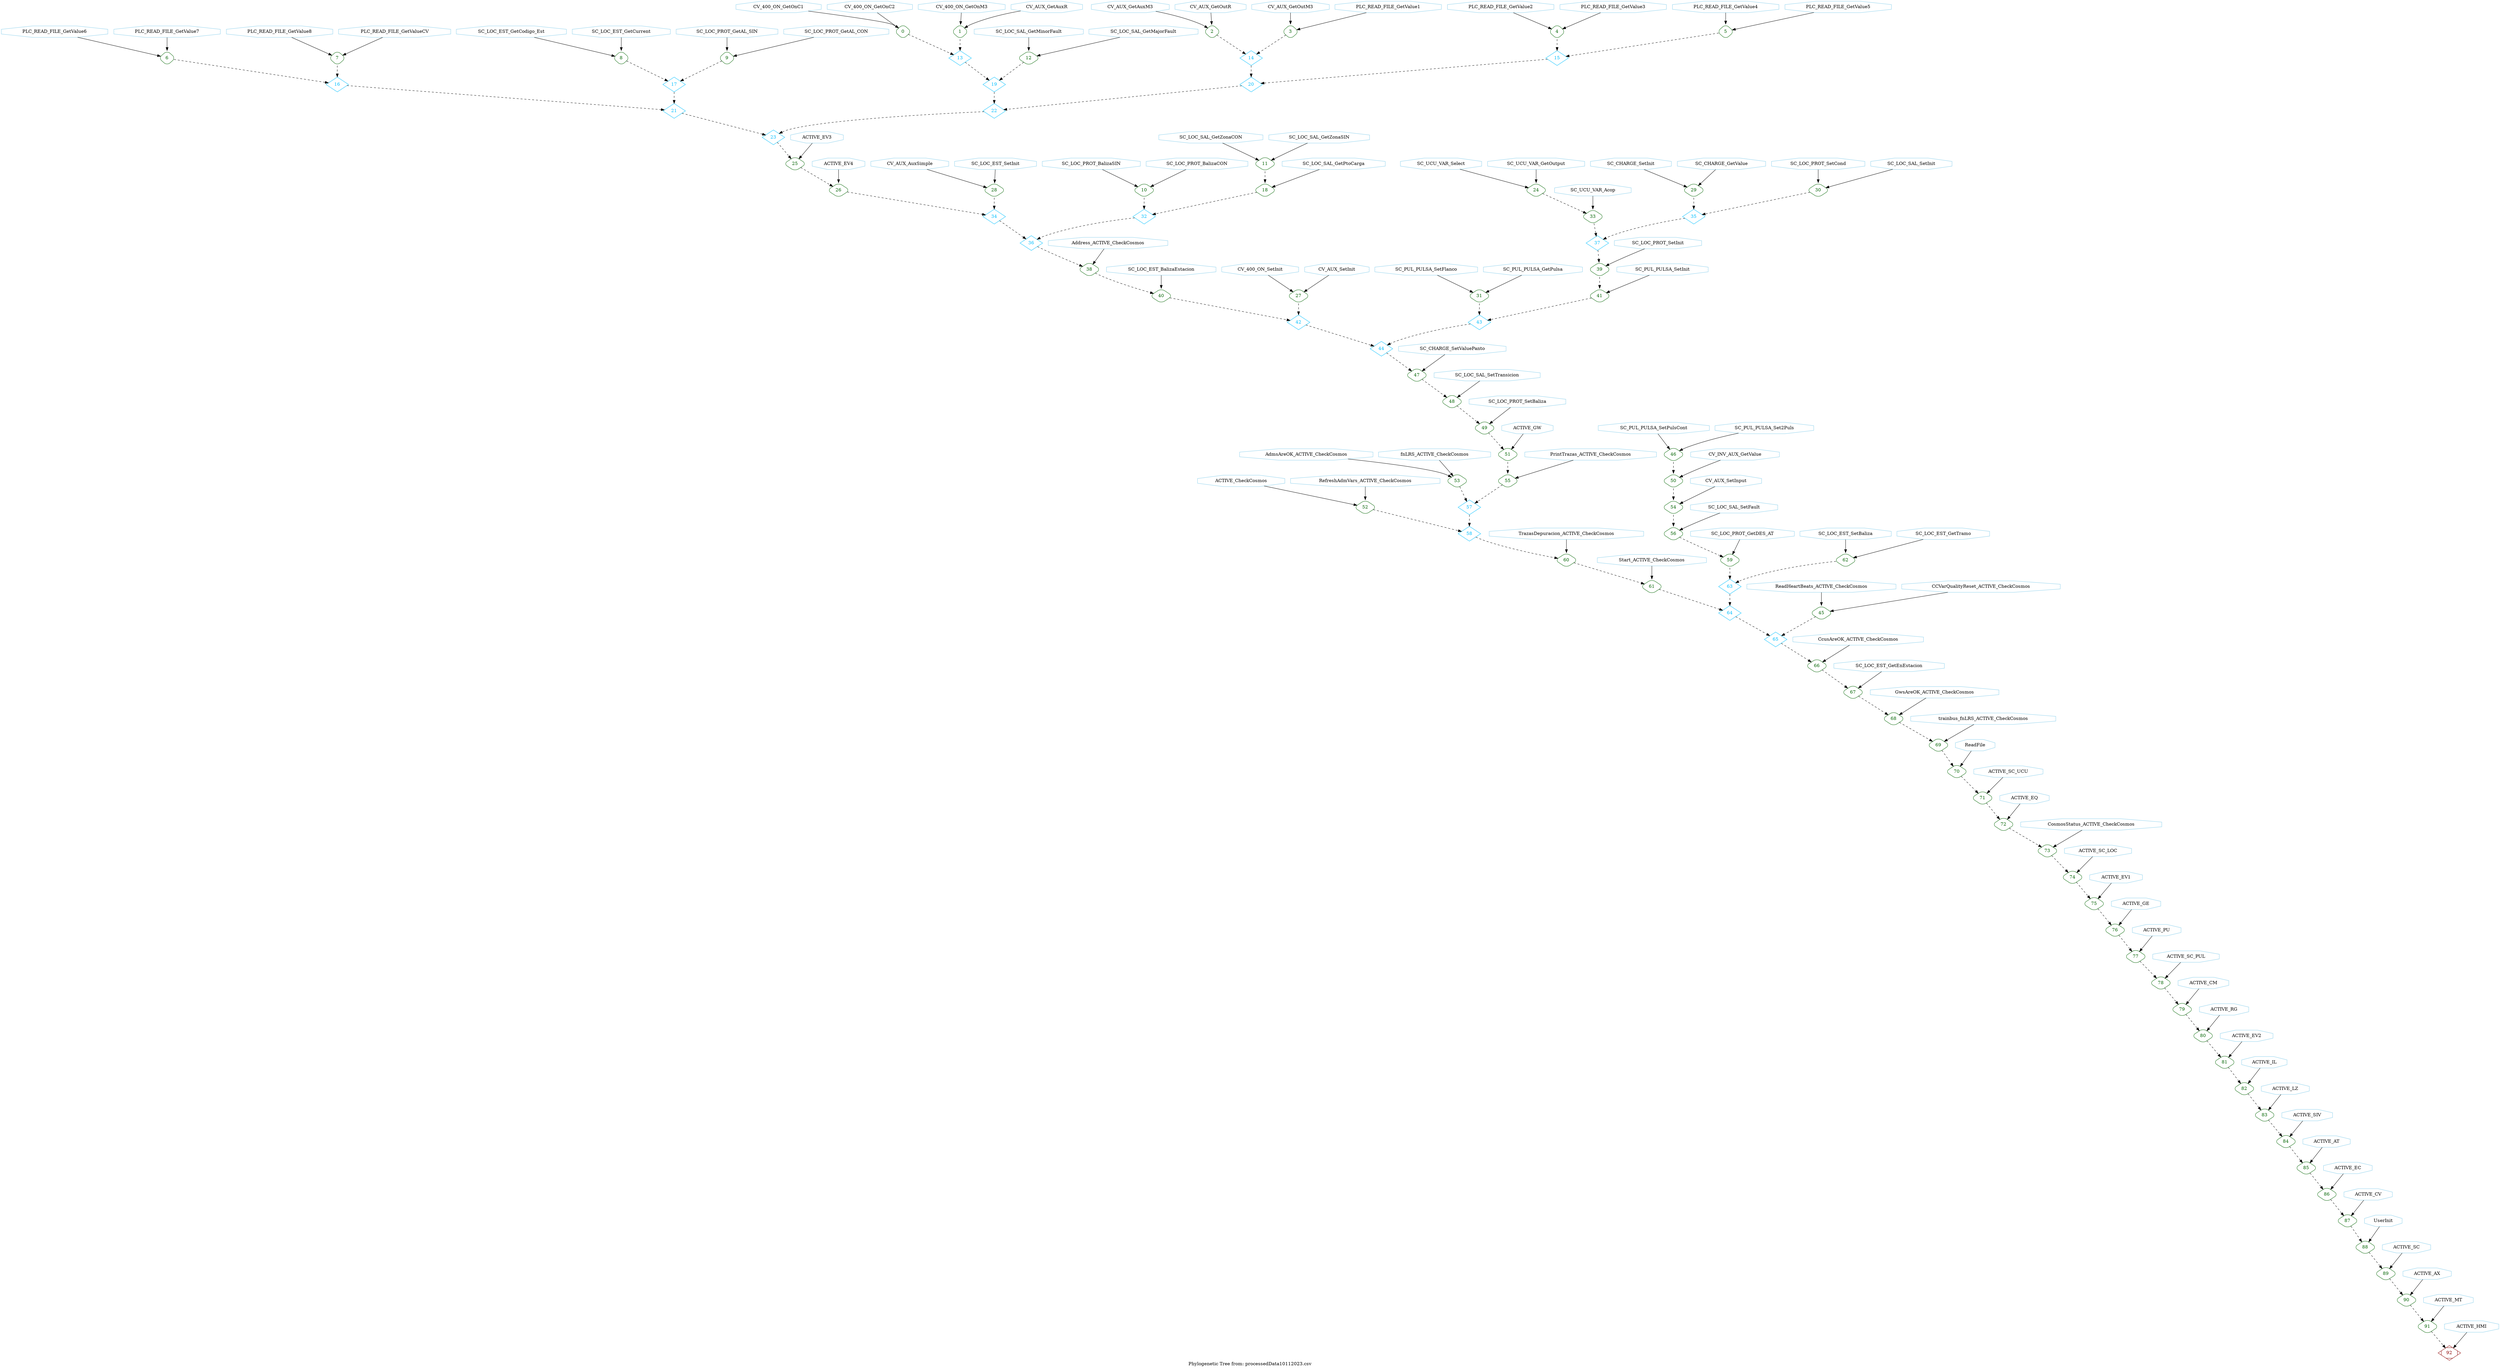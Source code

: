 graph phylogenetic_tree 
{
	layout=dot
	label="Phylogenetic Tree from: processedData10112023.csv"
	mode=major
	model=shortpath
	size=""
	ratio=fill
	orientation=portrait

#0
	{node [tooltip="",width="0,3",height="0,3",shape="octagon",style="solid",color="skyblue",label="CV_400_ON_GetOnC1", fontcolor="#000000"] CV_400_ON_GetOnC1}
	{node [tooltip="",width="0,3",height="0,3",shape="octagon",style="solid",color="skyblue",label="CV_400_ON_GetOnC2", fontcolor="#000000"] CV_400_ON_GetOnC2}
	{node [tooltip="0",width="0,3",height="0,3",shape="diamond",style="rounded",color="#006400",label="0", fontcolor="#006400"] CV_400_ON_GetOnC1_CV_400_ON_GetOnC2}
	{edge [color="#000000",style="solid",label="",dir="forward"] CV_400_ON_GetOnC1 -- CV_400_ON_GetOnC1_CV_400_ON_GetOnC2}
	{edge [color="#000000",style="solid",label="",dir="forward"] CV_400_ON_GetOnC2 -- CV_400_ON_GetOnC1_CV_400_ON_GetOnC2}
#1
	{node [tooltip="",width="0,3",height="0,3",shape="octagon",style="solid",color="skyblue",label="CV_400_ON_GetOnM3", fontcolor="#000000"] CV_400_ON_GetOnM3}
	{node [tooltip="",width="0,3",height="0,3",shape="octagon",style="solid",color="skyblue",label="CV_AUX_GetAuxR", fontcolor="#000000"] CV_AUX_GetAuxR}
	{node [tooltip="0",width="0,3",height="0,3",shape="diamond",style="rounded",color="#006400",label="1", fontcolor="#006400"] CV_400_ON_GetOnM3_CV_AUX_GetAuxR}
	{edge [color="#000000",style="solid",label="",dir="forward"] CV_400_ON_GetOnM3 -- CV_400_ON_GetOnM3_CV_AUX_GetAuxR}
	{edge [color="#000000",style="solid",label="",dir="forward"] CV_AUX_GetAuxR -- CV_400_ON_GetOnM3_CV_AUX_GetAuxR}
#2
	{node [tooltip="",width="0,3",height="0,3",shape="octagon",style="solid",color="skyblue",label="CV_AUX_GetAuxM3", fontcolor="#000000"] CV_AUX_GetAuxM3}
	{node [tooltip="",width="0,3",height="0,3",shape="octagon",style="solid",color="skyblue",label="CV_AUX_GetOutR", fontcolor="#000000"] CV_AUX_GetOutR}
	{node [tooltip="0",width="0,3",height="0,3",shape="diamond",style="rounded",color="#006400",label="2", fontcolor="#006400"] CV_AUX_GetAuxM3_CV_AUX_GetOutR}
	{edge [color="#000000",style="solid",label="",dir="forward"] CV_AUX_GetAuxM3 -- CV_AUX_GetAuxM3_CV_AUX_GetOutR}
	{edge [color="#000000",style="solid",label="",dir="forward"] CV_AUX_GetOutR -- CV_AUX_GetAuxM3_CV_AUX_GetOutR}
#3
	{node [tooltip="",width="0,3",height="0,3",shape="octagon",style="solid",color="skyblue",label="CV_AUX_GetOutM3", fontcolor="#000000"] CV_AUX_GetOutM3}
	{node [tooltip="",width="0,3",height="0,3",shape="octagon",style="solid",color="skyblue",label="PLC_READ_FILE_GetValue1", fontcolor="#000000"] PLC_READ_FILE_GetValue1}
	{node [tooltip="0",width="0,3",height="0,3",shape="diamond",style="rounded",color="#006400",label="3", fontcolor="#006400"] CV_AUX_GetOutM3_PLC_READ_FILE_GetValue1}
	{edge [color="#000000",style="solid",label="",dir="forward"] CV_AUX_GetOutM3 -- CV_AUX_GetOutM3_PLC_READ_FILE_GetValue1}
	{edge [color="#000000",style="solid",label="",dir="forward"] PLC_READ_FILE_GetValue1 -- CV_AUX_GetOutM3_PLC_READ_FILE_GetValue1}
#4
	{node [tooltip="",width="0,3",height="0,3",shape="octagon",style="solid",color="skyblue",label="PLC_READ_FILE_GetValue2", fontcolor="#000000"] PLC_READ_FILE_GetValue2}
	{node [tooltip="",width="0,3",height="0,3",shape="octagon",style="solid",color="skyblue",label="PLC_READ_FILE_GetValue3", fontcolor="#000000"] PLC_READ_FILE_GetValue3}
	{node [tooltip="0",width="0,3",height="0,3",shape="diamond",style="rounded",color="#006400",label="4", fontcolor="#006400"] PLC_READ_FILE_GetValue2_PLC_READ_FILE_GetValue3}
	{edge [color="#000000",style="solid",label="",dir="forward"] PLC_READ_FILE_GetValue2 -- PLC_READ_FILE_GetValue2_PLC_READ_FILE_GetValue3}
	{edge [color="#000000",style="solid",label="",dir="forward"] PLC_READ_FILE_GetValue3 -- PLC_READ_FILE_GetValue2_PLC_READ_FILE_GetValue3}
#5
	{node [tooltip="",width="0,3",height="0,3",shape="octagon",style="solid",color="skyblue",label="PLC_READ_FILE_GetValue4", fontcolor="#000000"] PLC_READ_FILE_GetValue4}
	{node [tooltip="",width="0,3",height="0,3",shape="octagon",style="solid",color="skyblue",label="PLC_READ_FILE_GetValue5", fontcolor="#000000"] PLC_READ_FILE_GetValue5}
	{node [tooltip="0",width="0,3",height="0,3",shape="diamond",style="rounded",color="#006400",label="5", fontcolor="#006400"] PLC_READ_FILE_GetValue4_PLC_READ_FILE_GetValue5}
	{edge [color="#000000",style="solid",label="",dir="forward"] PLC_READ_FILE_GetValue4 -- PLC_READ_FILE_GetValue4_PLC_READ_FILE_GetValue5}
	{edge [color="#000000",style="solid",label="",dir="forward"] PLC_READ_FILE_GetValue5 -- PLC_READ_FILE_GetValue4_PLC_READ_FILE_GetValue5}
#6
	{node [tooltip="",width="0,3",height="0,3",shape="octagon",style="solid",color="skyblue",label="PLC_READ_FILE_GetValue6", fontcolor="#000000"] PLC_READ_FILE_GetValue6}
	{node [tooltip="",width="0,3",height="0,3",shape="octagon",style="solid",color="skyblue",label="PLC_READ_FILE_GetValue7", fontcolor="#000000"] PLC_READ_FILE_GetValue7}
	{node [tooltip="0",width="0,3",height="0,3",shape="diamond",style="rounded",color="#006400",label="6", fontcolor="#006400"] PLC_READ_FILE_GetValue6_PLC_READ_FILE_GetValue7}
	{edge [color="#000000",style="solid",label="",dir="forward"] PLC_READ_FILE_GetValue6 -- PLC_READ_FILE_GetValue6_PLC_READ_FILE_GetValue7}
	{edge [color="#000000",style="solid",label="",dir="forward"] PLC_READ_FILE_GetValue7 -- PLC_READ_FILE_GetValue6_PLC_READ_FILE_GetValue7}
#7
	{node [tooltip="",width="0,3",height="0,3",shape="octagon",style="solid",color="skyblue",label="PLC_READ_FILE_GetValue8", fontcolor="#000000"] PLC_READ_FILE_GetValue8}
	{node [tooltip="",width="0,3",height="0,3",shape="octagon",style="solid",color="skyblue",label="PLC_READ_FILE_GetValueCV", fontcolor="#000000"] PLC_READ_FILE_GetValueCV}
	{node [tooltip="0",width="0,3",height="0,3",shape="diamond",style="rounded",color="#006400",label="7", fontcolor="#006400"] PLC_READ_FILE_GetValue8_PLC_READ_FILE_GetValueCV}
	{edge [color="#000000",style="solid",label="",dir="forward"] PLC_READ_FILE_GetValue8 -- PLC_READ_FILE_GetValue8_PLC_READ_FILE_GetValueCV}
	{edge [color="#000000",style="solid",label="",dir="forward"] PLC_READ_FILE_GetValueCV -- PLC_READ_FILE_GetValue8_PLC_READ_FILE_GetValueCV}
#8
	{node [tooltip="",width="0,3",height="0,3",shape="octagon",style="solid",color="skyblue",label="SC_LOC_EST_GetCodigo_Est", fontcolor="#000000"] SC_LOC_EST_GetCodigo_Est}
	{node [tooltip="",width="0,3",height="0,3",shape="octagon",style="solid",color="skyblue",label="SC_LOC_EST_GetCurrent", fontcolor="#000000"] SC_LOC_EST_GetCurrent}
	{node [tooltip="0",width="0,3",height="0,3",shape="diamond",style="rounded",color="#006400",label="8", fontcolor="#006400"] SC_LOC_EST_GetCodigo_Est_SC_LOC_EST_GetCurrent}
	{edge [color="#000000",style="solid",label="",dir="forward"] SC_LOC_EST_GetCodigo_Est -- SC_LOC_EST_GetCodigo_Est_SC_LOC_EST_GetCurrent}
	{edge [color="#000000",style="solid",label="",dir="forward"] SC_LOC_EST_GetCurrent -- SC_LOC_EST_GetCodigo_Est_SC_LOC_EST_GetCurrent}
#9
	{node [tooltip="",width="0,3",height="0,3",shape="octagon",style="solid",color="skyblue",label="SC_LOC_PROT_GetAL_SIN", fontcolor="#000000"] SC_LOC_PROT_GetAL_SIN}
	{node [tooltip="",width="0,3",height="0,3",shape="octagon",style="solid",color="skyblue",label="SC_LOC_PROT_GetAL_CON", fontcolor="#000000"] SC_LOC_PROT_GetAL_CON}
	{node [tooltip="0",width="0,3",height="0,3",shape="diamond",style="rounded",color="#006400",label="9", fontcolor="#006400"] SC_LOC_PROT_GetAL_SIN_SC_LOC_PROT_GetAL_CON}
	{edge [color="#000000",style="solid",label="",dir="forward"] SC_LOC_PROT_GetAL_SIN -- SC_LOC_PROT_GetAL_SIN_SC_LOC_PROT_GetAL_CON}
	{edge [color="#000000",style="solid",label="",dir="forward"] SC_LOC_PROT_GetAL_CON -- SC_LOC_PROT_GetAL_SIN_SC_LOC_PROT_GetAL_CON}
#10
	{node [tooltip="",width="0,3",height="0,3",shape="octagon",style="solid",color="skyblue",label="SC_LOC_PROT_BalizaSIN", fontcolor="#000000"] SC_LOC_PROT_BalizaSIN}
	{node [tooltip="",width="0,3",height="0,3",shape="octagon",style="solid",color="skyblue",label="SC_LOC_PROT_BalizaCON", fontcolor="#000000"] SC_LOC_PROT_BalizaCON}
	{node [tooltip="0",width="0,3",height="0,3",shape="diamond",style="rounded",color="#006400",label="10", fontcolor="#006400"] SC_LOC_PROT_BalizaSIN_SC_LOC_PROT_BalizaCON}
	{edge [color="#000000",style="solid",label="",dir="forward"] SC_LOC_PROT_BalizaSIN -- SC_LOC_PROT_BalizaSIN_SC_LOC_PROT_BalizaCON}
	{edge [color="#000000",style="solid",label="",dir="forward"] SC_LOC_PROT_BalizaCON -- SC_LOC_PROT_BalizaSIN_SC_LOC_PROT_BalizaCON}
#11
	{node [tooltip="",width="0,3",height="0,3",shape="octagon",style="solid",color="skyblue",label="SC_LOC_SAL_GetZonaCON", fontcolor="#000000"] SC_LOC_SAL_GetZonaCON}
	{node [tooltip="",width="0,3",height="0,3",shape="octagon",style="solid",color="skyblue",label="SC_LOC_SAL_GetZonaSIN", fontcolor="#000000"] SC_LOC_SAL_GetZonaSIN}
	{node [tooltip="0",width="0,3",height="0,3",shape="diamond",style="rounded",color="#006400",label="11", fontcolor="#006400"] SC_LOC_SAL_GetZonaCON_SC_LOC_SAL_GetZonaSIN}
	{edge [color="#000000",style="solid",label="",dir="forward"] SC_LOC_SAL_GetZonaCON -- SC_LOC_SAL_GetZonaCON_SC_LOC_SAL_GetZonaSIN}
	{edge [color="#000000",style="solid",label="",dir="forward"] SC_LOC_SAL_GetZonaSIN -- SC_LOC_SAL_GetZonaCON_SC_LOC_SAL_GetZonaSIN}
#12
	{node [tooltip="",width="0,3",height="0,3",shape="octagon",style="solid",color="skyblue",label="SC_LOC_SAL_GetMinorFault", fontcolor="#000000"] SC_LOC_SAL_GetMinorFault}
	{node [tooltip="",width="0,3",height="0,3",shape="octagon",style="solid",color="skyblue",label="SC_LOC_SAL_GetMajorFault", fontcolor="#000000"] SC_LOC_SAL_GetMajorFault}
	{node [tooltip="0",width="0,3",height="0,3",shape="diamond",style="rounded",color="#006400",label="12", fontcolor="#006400"] SC_LOC_SAL_GetMinorFault_SC_LOC_SAL_GetMajorFault}
	{edge [color="#000000",style="solid",label="",dir="forward"] SC_LOC_SAL_GetMinorFault -- SC_LOC_SAL_GetMinorFault_SC_LOC_SAL_GetMajorFault}
	{edge [color="#000000",style="solid",label="",dir="forward"] SC_LOC_SAL_GetMajorFault -- SC_LOC_SAL_GetMinorFault_SC_LOC_SAL_GetMajorFault}
#13
	{node [tooltip="0",width="0,3",height="0,3",shape="diamond",style="",color="#00bfff",label="13", fontcolor="#00bfff"] CV_400_ON_GetOnC1_CV_400_ON_GetOnC2_CV_400_ON_GetOnM3_CV_AUX_GetAuxR}
	{edge [color="#000000",style="dashed",label="",dir="forward"] CV_400_ON_GetOnC1_CV_400_ON_GetOnC2 -- CV_400_ON_GetOnC1_CV_400_ON_GetOnC2_CV_400_ON_GetOnM3_CV_AUX_GetAuxR}
	{edge [color="#000000",style="dashed",label="",dir="forward"] CV_400_ON_GetOnM3_CV_AUX_GetAuxR -- CV_400_ON_GetOnC1_CV_400_ON_GetOnC2_CV_400_ON_GetOnM3_CV_AUX_GetAuxR}
#14
	{node [tooltip="0",width="0,3",height="0,3",shape="diamond",style="",color="#00bfff",label="14", fontcolor="#00bfff"] CV_AUX_GetAuxM3_CV_AUX_GetOutR_CV_AUX_GetOutM3_PLC_READ_FILE_GetValue1}
	{edge [color="#000000",style="dashed",label="",dir="forward"] CV_AUX_GetAuxM3_CV_AUX_GetOutR -- CV_AUX_GetAuxM3_CV_AUX_GetOutR_CV_AUX_GetOutM3_PLC_READ_FILE_GetValue1}
	{edge [color="#000000",style="dashed",label="",dir="forward"] CV_AUX_GetOutM3_PLC_READ_FILE_GetValue1 -- CV_AUX_GetAuxM3_CV_AUX_GetOutR_CV_AUX_GetOutM3_PLC_READ_FILE_GetValue1}
#15
	{node [tooltip="0",width="0,3",height="0,3",shape="diamond",style="",color="#00bfff",label="15", fontcolor="#00bfff"] PLC_READ_FILE_GetValue2_PLC_READ_FILE_GetValue3_PLC_READ_FILE_GetValue4_PLC_READ_FILE_GetValue5}
	{edge [color="#000000",style="dashed",label="",dir="forward"] PLC_READ_FILE_GetValue2_PLC_READ_FILE_GetValue3 -- PLC_READ_FILE_GetValue2_PLC_READ_FILE_GetValue3_PLC_READ_FILE_GetValue4_PLC_READ_FILE_GetValue5}
	{edge [color="#000000",style="dashed",label="",dir="forward"] PLC_READ_FILE_GetValue4_PLC_READ_FILE_GetValue5 -- PLC_READ_FILE_GetValue2_PLC_READ_FILE_GetValue3_PLC_READ_FILE_GetValue4_PLC_READ_FILE_GetValue5}
#16
	{node [tooltip="0",width="0,3",height="0,3",shape="diamond",style="",color="#00bfff",label="16", fontcolor="#00bfff"] PLC_READ_FILE_GetValue6_PLC_READ_FILE_GetValue7_PLC_READ_FILE_GetValue8_PLC_READ_FILE_GetValueCV}
	{edge [color="#000000",style="dashed",label="",dir="forward"] PLC_READ_FILE_GetValue6_PLC_READ_FILE_GetValue7 -- PLC_READ_FILE_GetValue6_PLC_READ_FILE_GetValue7_PLC_READ_FILE_GetValue8_PLC_READ_FILE_GetValueCV}
	{edge [color="#000000",style="dashed",label="",dir="forward"] PLC_READ_FILE_GetValue8_PLC_READ_FILE_GetValueCV -- PLC_READ_FILE_GetValue6_PLC_READ_FILE_GetValue7_PLC_READ_FILE_GetValue8_PLC_READ_FILE_GetValueCV}
#17
	{node [tooltip="0",width="0,3",height="0,3",shape="diamond",style="",color="#00bfff",label="17", fontcolor="#00bfff"] SC_LOC_EST_GetCodigo_Est_SC_LOC_EST_GetCurrent_SC_LOC_PROT_GetAL_SIN_SC_LOC_PROT_GetAL_CON}
	{edge [color="#000000",style="dashed",label="",dir="forward"] SC_LOC_EST_GetCodigo_Est_SC_LOC_EST_GetCurrent -- SC_LOC_EST_GetCodigo_Est_SC_LOC_EST_GetCurrent_SC_LOC_PROT_GetAL_SIN_SC_LOC_PROT_GetAL_CON}
	{edge [color="#000000",style="dashed",label="",dir="forward"] SC_LOC_PROT_GetAL_SIN_SC_LOC_PROT_GetAL_CON -- SC_LOC_EST_GetCodigo_Est_SC_LOC_EST_GetCurrent_SC_LOC_PROT_GetAL_SIN_SC_LOC_PROT_GetAL_CON}
#18
	{node [tooltip="",width="0,3",height="0,3",shape="octagon",style="solid",color="skyblue",label="SC_LOC_SAL_GetPtoCarga", fontcolor="#000000"] SC_LOC_SAL_GetPtoCarga}
	{node [tooltip="0",width="0,3",height="0,3",shape="diamond",style="rounded",color="#006400",label="18", fontcolor="#006400"] SC_LOC_SAL_GetPtoCarga_SC_LOC_SAL_GetZonaCON_SC_LOC_SAL_GetZonaSIN}
	{edge [color="#000000",style="solid",label="",dir="forward"] SC_LOC_SAL_GetPtoCarga -- SC_LOC_SAL_GetPtoCarga_SC_LOC_SAL_GetZonaCON_SC_LOC_SAL_GetZonaSIN}
	{edge [color="#000000",style="dashed",label="",dir="forward"] SC_LOC_SAL_GetZonaCON_SC_LOC_SAL_GetZonaSIN -- SC_LOC_SAL_GetPtoCarga_SC_LOC_SAL_GetZonaCON_SC_LOC_SAL_GetZonaSIN}
#19
	{node [tooltip="0",width="0,3",height="0,3",shape="diamond",style="",color="#00bfff",label="19", fontcolor="#00bfff"] SC_LOC_SAL_GetMinorFault_SC_LOC_SAL_GetMajorFault_CV_400_ON_GetOnC1_CV_400_ON_GetOnC2_CV_400_ON_GetOnM3_CV_AUX_GetAuxR}
	{edge [color="#000000",style="dashed",label="",dir="forward"] SC_LOC_SAL_GetMinorFault_SC_LOC_SAL_GetMajorFault -- SC_LOC_SAL_GetMinorFault_SC_LOC_SAL_GetMajorFault_CV_400_ON_GetOnC1_CV_400_ON_GetOnC2_CV_400_ON_GetOnM3_CV_AUX_GetAuxR}
	{edge [color="#000000",style="dashed",label="",dir="forward"] CV_400_ON_GetOnC1_CV_400_ON_GetOnC2_CV_400_ON_GetOnM3_CV_AUX_GetAuxR -- SC_LOC_SAL_GetMinorFault_SC_LOC_SAL_GetMajorFault_CV_400_ON_GetOnC1_CV_400_ON_GetOnC2_CV_400_ON_GetOnM3_CV_AUX_GetAuxR}
#20
	{node [tooltip="0",width="0,3",height="0,3",shape="diamond",style="",color="#00bfff",label="20", fontcolor="#00bfff"] CV_AUX_GetAuxM3_CV_AUX_GetOutR_CV_AUX_GetOutM3_PLC_READ_FILE_GetValue1_PLC_READ_FILE_GetValue2_PLC_READ_FILE_GetValue3_PLC_READ_FILE_GetValue4_PLC_READ_FILE_GetValue5}
	{edge [color="#000000",style="dashed",label="",dir="forward"] CV_AUX_GetAuxM3_CV_AUX_GetOutR_CV_AUX_GetOutM3_PLC_READ_FILE_GetValue1 -- CV_AUX_GetAuxM3_CV_AUX_GetOutR_CV_AUX_GetOutM3_PLC_READ_FILE_GetValue1_PLC_READ_FILE_GetValue2_PLC_READ_FILE_GetValue3_PLC_READ_FILE_GetValue4_PLC_READ_FILE_GetValue5}
	{edge [color="#000000",style="dashed",label="",dir="forward"] PLC_READ_FILE_GetValue2_PLC_READ_FILE_GetValue3_PLC_READ_FILE_GetValue4_PLC_READ_FILE_GetValue5 -- CV_AUX_GetAuxM3_CV_AUX_GetOutR_CV_AUX_GetOutM3_PLC_READ_FILE_GetValue1_PLC_READ_FILE_GetValue2_PLC_READ_FILE_GetValue3_PLC_READ_FILE_GetValue4_PLC_READ_FILE_GetValue5}
#21
	{node [tooltip="0",width="0,3",height="0,3",shape="diamond",style="",color="#00bfff",label="21", fontcolor="#00bfff"] PLC_READ_FILE_GetValue6_PLC_READ_FILE_GetValue7_PLC_READ_FILE_GetValue8_PLC_READ_FILE_GetValueCV_SC_LOC_EST_GetCodigo_Est_SC_LOC_EST_GetCurrent_SC_LOC_PROT_GetAL_SIN_SC_LOC_PROT_GetAL_CON}
	{edge [color="#000000",style="dashed",label="",dir="forward"] PLC_READ_FILE_GetValue6_PLC_READ_FILE_GetValue7_PLC_READ_FILE_GetValue8_PLC_READ_FILE_GetValueCV -- PLC_READ_FILE_GetValue6_PLC_READ_FILE_GetValue7_PLC_READ_FILE_GetValue8_PLC_READ_FILE_GetValueCV_SC_LOC_EST_GetCodigo_Est_SC_LOC_EST_GetCurrent_SC_LOC_PROT_GetAL_SIN_SC_LOC_PROT_GetAL_CON}
	{edge [color="#000000",style="dashed",label="",dir="forward"] SC_LOC_EST_GetCodigo_Est_SC_LOC_EST_GetCurrent_SC_LOC_PROT_GetAL_SIN_SC_LOC_PROT_GetAL_CON -- PLC_READ_FILE_GetValue6_PLC_READ_FILE_GetValue7_PLC_READ_FILE_GetValue8_PLC_READ_FILE_GetValueCV_SC_LOC_EST_GetCodigo_Est_SC_LOC_EST_GetCurrent_SC_LOC_PROT_GetAL_SIN_SC_LOC_PROT_GetAL_CON}
#22
	{node [tooltip="0",width="0,3",height="0,3",shape="diamond",style="",color="#00bfff",label="22", fontcolor="#00bfff"] SC_LOC_SAL_GetMinorFault_SC_LOC_SAL_GetMajorFault_CV_400_ON_GetOnC1_CV_400_ON_GetOnC2_CV_400_ON_GetOnM3_CV_AUX_GetAuxR_CV_AUX_GetAuxM3_CV_AUX_GetOutR_CV_AUX_GetOutM3_PLC_READ_FILE_GetValue1_PLC_READ_FILE_GetValue2_PLC_READ_FILE_GetValue3_PLC_READ_FILE_GetValue4_PLC_READ_FILE_GetValue5}
	{edge [color="#000000",style="dashed",label="",dir="forward"] SC_LOC_SAL_GetMinorFault_SC_LOC_SAL_GetMajorFault_CV_400_ON_GetOnC1_CV_400_ON_GetOnC2_CV_400_ON_GetOnM3_CV_AUX_GetAuxR -- SC_LOC_SAL_GetMinorFault_SC_LOC_SAL_GetMajorFault_CV_400_ON_GetOnC1_CV_400_ON_GetOnC2_CV_400_ON_GetOnM3_CV_AUX_GetAuxR_CV_AUX_GetAuxM3_CV_AUX_GetOutR_CV_AUX_GetOutM3_PLC_READ_FILE_GetValue1_PLC_READ_FILE_GetValue2_PLC_READ_FILE_GetValue3_PLC_READ_FILE_GetValue4_PLC_READ_FILE_GetValue5}
	{edge [color="#000000",style="dashed",label="",dir="forward"] CV_AUX_GetAuxM3_CV_AUX_GetOutR_CV_AUX_GetOutM3_PLC_READ_FILE_GetValue1_PLC_READ_FILE_GetValue2_PLC_READ_FILE_GetValue3_PLC_READ_FILE_GetValue4_PLC_READ_FILE_GetValue5 -- SC_LOC_SAL_GetMinorFault_SC_LOC_SAL_GetMajorFault_CV_400_ON_GetOnC1_CV_400_ON_GetOnC2_CV_400_ON_GetOnM3_CV_AUX_GetAuxR_CV_AUX_GetAuxM3_CV_AUX_GetOutR_CV_AUX_GetOutM3_PLC_READ_FILE_GetValue1_PLC_READ_FILE_GetValue2_PLC_READ_FILE_GetValue3_PLC_READ_FILE_GetValue4_PLC_READ_FILE_GetValue5}
#23
	{node [tooltip="0",width="0,3",height="0,3",shape="diamond",style="",color="#00bfff",label="23", fontcolor="#00bfff"] PLC_READ_FILE_GetValue6_PLC_READ_FILE_GetValue7_PLC_READ_FILE_GetValue8_PLC_READ_FILE_GetValueCV_SC_LOC_EST_GetCodigo_Est_SC_LOC_EST_GetCurrent_SC_LOC_PROT_GetAL_SIN_SC_LOC_PROT_GetAL_CON_SC_LOC_SAL_GetMinorFault_SC_LOC_SAL_GetMajorFault_CV_400_ON_GetOnC1_CV_400_ON_GetOnC2_CV_400_ON_GetOnM3_CV_AUX_GetAuxR_CV_AUX_GetAuxM3_CV_AUX_GetOutR_CV_AUX_GetOutM3_PLC_READ_FILE_GetValue1_PLC_READ_FILE_GetValue2_PLC_READ_FILE_GetValue3_PLC_READ_FILE_GetValue4_PLC_READ_FILE_GetValue5}
	{edge [color="#000000",style="dashed",label="",dir="forward"] PLC_READ_FILE_GetValue6_PLC_READ_FILE_GetValue7_PLC_READ_FILE_GetValue8_PLC_READ_FILE_GetValueCV_SC_LOC_EST_GetCodigo_Est_SC_LOC_EST_GetCurrent_SC_LOC_PROT_GetAL_SIN_SC_LOC_PROT_GetAL_CON -- PLC_READ_FILE_GetValue6_PLC_READ_FILE_GetValue7_PLC_READ_FILE_GetValue8_PLC_READ_FILE_GetValueCV_SC_LOC_EST_GetCodigo_Est_SC_LOC_EST_GetCurrent_SC_LOC_PROT_GetAL_SIN_SC_LOC_PROT_GetAL_CON_SC_LOC_SAL_GetMinorFault_SC_LOC_SAL_GetMajorFault_CV_400_ON_GetOnC1_CV_400_ON_GetOnC2_CV_400_ON_GetOnM3_CV_AUX_GetAuxR_CV_AUX_GetAuxM3_CV_AUX_GetOutR_CV_AUX_GetOutM3_PLC_READ_FILE_GetValue1_PLC_READ_FILE_GetValue2_PLC_READ_FILE_GetValue3_PLC_READ_FILE_GetValue4_PLC_READ_FILE_GetValue5}
	{edge [color="#000000",style="dashed",label="",dir="forward"] SC_LOC_SAL_GetMinorFault_SC_LOC_SAL_GetMajorFault_CV_400_ON_GetOnC1_CV_400_ON_GetOnC2_CV_400_ON_GetOnM3_CV_AUX_GetAuxR_CV_AUX_GetAuxM3_CV_AUX_GetOutR_CV_AUX_GetOutM3_PLC_READ_FILE_GetValue1_PLC_READ_FILE_GetValue2_PLC_READ_FILE_GetValue3_PLC_READ_FILE_GetValue4_PLC_READ_FILE_GetValue5 -- PLC_READ_FILE_GetValue6_PLC_READ_FILE_GetValue7_PLC_READ_FILE_GetValue8_PLC_READ_FILE_GetValueCV_SC_LOC_EST_GetCodigo_Est_SC_LOC_EST_GetCurrent_SC_LOC_PROT_GetAL_SIN_SC_LOC_PROT_GetAL_CON_SC_LOC_SAL_GetMinorFault_SC_LOC_SAL_GetMajorFault_CV_400_ON_GetOnC1_CV_400_ON_GetOnC2_CV_400_ON_GetOnM3_CV_AUX_GetAuxR_CV_AUX_GetAuxM3_CV_AUX_GetOutR_CV_AUX_GetOutM3_PLC_READ_FILE_GetValue1_PLC_READ_FILE_GetValue2_PLC_READ_FILE_GetValue3_PLC_READ_FILE_GetValue4_PLC_READ_FILE_GetValue5}
#24
	{node [tooltip="",width="0,3",height="0,3",shape="octagon",style="solid",color="skyblue",label="SC_UCU_VAR_Select", fontcolor="#000000"] SC_UCU_VAR_Select}
	{node [tooltip="",width="0,3",height="0,3",shape="octagon",style="solid",color="skyblue",label="SC_UCU_VAR_GetOutput", fontcolor="#000000"] SC_UCU_VAR_GetOutput}
	{node [tooltip="0.00038008363",width="0,3",height="0,3",shape="diamond",style="rounded",color="#006400",label="24", fontcolor="#006400"] SC_UCU_VAR_Select_SC_UCU_VAR_GetOutput}
	{edge [color="#000000",style="solid",label="",dir="forward"] SC_UCU_VAR_Select -- SC_UCU_VAR_Select_SC_UCU_VAR_GetOutput}
	{edge [color="#000000",style="solid",label="",dir="forward"] SC_UCU_VAR_GetOutput -- SC_UCU_VAR_Select_SC_UCU_VAR_GetOutput}
#25
	{node [tooltip="",width="0,3",height="0,3",shape="octagon",style="solid",color="skyblue",label="ACTIVE_EV3", fontcolor="#000000"] ACTIVE_EV3}
	{node [tooltip="0.00038008363",width="0,3",height="0,3",shape="diamond",style="rounded",color="#006400",label="25", fontcolor="#006400"] ACTIVE_EV3_PLC_READ_FILE_GetValue6_PLC_READ_FILE_GetValue7_PLC_READ_FILE_GetValue8_PLC_READ_FILE_GetValueCV_SC_LOC_EST_GetCodigo_Est_SC_LOC_EST_GetCurrent_SC_LOC_PROT_GetAL_SIN_SC_LOC_PROT_GetAL_CON_SC_LOC_SAL_GetMinorFault_SC_LOC_SAL_GetMajorFault_CV_400_ON_GetOnC1_CV_400_ON_GetOnC2_CV_400_ON_GetOnM3_CV_AUX_GetAuxR_CV_AUX_GetAuxM3_CV_AUX_GetOutR_CV_AUX_GetOutM3_PLC_READ_FILE_GetValue1_PLC_READ_FILE_GetValue2_PLC_READ_FILE_GetValue3_PLC_READ_FILE_GetValue4_PLC_READ_FILE_GetValue5}
	{edge [color="#000000",style="solid",label="",dir="forward"] ACTIVE_EV3 -- ACTIVE_EV3_PLC_READ_FILE_GetValue6_PLC_READ_FILE_GetValue7_PLC_READ_FILE_GetValue8_PLC_READ_FILE_GetValueCV_SC_LOC_EST_GetCodigo_Est_SC_LOC_EST_GetCurrent_SC_LOC_PROT_GetAL_SIN_SC_LOC_PROT_GetAL_CON_SC_LOC_SAL_GetMinorFault_SC_LOC_SAL_GetMajorFault_CV_400_ON_GetOnC1_CV_400_ON_GetOnC2_CV_400_ON_GetOnM3_CV_AUX_GetAuxR_CV_AUX_GetAuxM3_CV_AUX_GetOutR_CV_AUX_GetOutM3_PLC_READ_FILE_GetValue1_PLC_READ_FILE_GetValue2_PLC_READ_FILE_GetValue3_PLC_READ_FILE_GetValue4_PLC_READ_FILE_GetValue5}
	{edge [color="#000000",style="dashed",label="",dir="forward"] PLC_READ_FILE_GetValue6_PLC_READ_FILE_GetValue7_PLC_READ_FILE_GetValue8_PLC_READ_FILE_GetValueCV_SC_LOC_EST_GetCodigo_Est_SC_LOC_EST_GetCurrent_SC_LOC_PROT_GetAL_SIN_SC_LOC_PROT_GetAL_CON_SC_LOC_SAL_GetMinorFault_SC_LOC_SAL_GetMajorFault_CV_400_ON_GetOnC1_CV_400_ON_GetOnC2_CV_400_ON_GetOnM3_CV_AUX_GetAuxR_CV_AUX_GetAuxM3_CV_AUX_GetOutR_CV_AUX_GetOutM3_PLC_READ_FILE_GetValue1_PLC_READ_FILE_GetValue2_PLC_READ_FILE_GetValue3_PLC_READ_FILE_GetValue4_PLC_READ_FILE_GetValue5 -- ACTIVE_EV3_PLC_READ_FILE_GetValue6_PLC_READ_FILE_GetValue7_PLC_READ_FILE_GetValue8_PLC_READ_FILE_GetValueCV_SC_LOC_EST_GetCodigo_Est_SC_LOC_EST_GetCurrent_SC_LOC_PROT_GetAL_SIN_SC_LOC_PROT_GetAL_CON_SC_LOC_SAL_GetMinorFault_SC_LOC_SAL_GetMajorFault_CV_400_ON_GetOnC1_CV_400_ON_GetOnC2_CV_400_ON_GetOnM3_CV_AUX_GetAuxR_CV_AUX_GetAuxM3_CV_AUX_GetOutR_CV_AUX_GetOutM3_PLC_READ_FILE_GetValue1_PLC_READ_FILE_GetValue2_PLC_READ_FILE_GetValue3_PLC_READ_FILE_GetValue4_PLC_READ_FILE_GetValue5}
#26
	{node [tooltip="",width="0,3",height="0,3",shape="octagon",style="solid",color="skyblue",label="ACTIVE_EV4", fontcolor="#000000"] ACTIVE_EV4}
	{node [tooltip="0.0005701254",width="0,3",height="0,3",shape="diamond",style="rounded",color="#006400",label="26", fontcolor="#006400"] ACTIVE_EV4_ACTIVE_EV3_PLC_READ_FILE_GetValue6_PLC_READ_FILE_GetValue7_PLC_READ_FILE_GetValue8_PLC_READ_FILE_GetValueCV_SC_LOC_EST_GetCodigo_Est_SC_LOC_EST_GetCurrent_SC_LOC_PROT_GetAL_SIN_SC_LOC_PROT_GetAL_CON_SC_LOC_SAL_GetMinorFault_SC_LOC_SAL_GetMajorFault_CV_400_ON_GetOnC1_CV_400_ON_GetOnC2_CV_400_ON_GetOnM3_CV_AUX_GetAuxR_CV_AUX_GetAuxM3_CV_AUX_GetOutR_CV_AUX_GetOutM3_PLC_READ_FILE_GetValue1_PLC_READ_FILE_GetValue2_PLC_READ_FILE_GetValue3_PLC_READ_FILE_GetValue4_PLC_READ_FILE_GetValue5}
	{edge [color="#000000",style="solid",label="",dir="forward"] ACTIVE_EV4 -- ACTIVE_EV4_ACTIVE_EV3_PLC_READ_FILE_GetValue6_PLC_READ_FILE_GetValue7_PLC_READ_FILE_GetValue8_PLC_READ_FILE_GetValueCV_SC_LOC_EST_GetCodigo_Est_SC_LOC_EST_GetCurrent_SC_LOC_PROT_GetAL_SIN_SC_LOC_PROT_GetAL_CON_SC_LOC_SAL_GetMinorFault_SC_LOC_SAL_GetMajorFault_CV_400_ON_GetOnC1_CV_400_ON_GetOnC2_CV_400_ON_GetOnM3_CV_AUX_GetAuxR_CV_AUX_GetAuxM3_CV_AUX_GetOutR_CV_AUX_GetOutM3_PLC_READ_FILE_GetValue1_PLC_READ_FILE_GetValue2_PLC_READ_FILE_GetValue3_PLC_READ_FILE_GetValue4_PLC_READ_FILE_GetValue5}
	{edge [color="#000000",style="dashed",label="",dir="forward"] ACTIVE_EV3_PLC_READ_FILE_GetValue6_PLC_READ_FILE_GetValue7_PLC_READ_FILE_GetValue8_PLC_READ_FILE_GetValueCV_SC_LOC_EST_GetCodigo_Est_SC_LOC_EST_GetCurrent_SC_LOC_PROT_GetAL_SIN_SC_LOC_PROT_GetAL_CON_SC_LOC_SAL_GetMinorFault_SC_LOC_SAL_GetMajorFault_CV_400_ON_GetOnC1_CV_400_ON_GetOnC2_CV_400_ON_GetOnM3_CV_AUX_GetAuxR_CV_AUX_GetAuxM3_CV_AUX_GetOutR_CV_AUX_GetOutM3_PLC_READ_FILE_GetValue1_PLC_READ_FILE_GetValue2_PLC_READ_FILE_GetValue3_PLC_READ_FILE_GetValue4_PLC_READ_FILE_GetValue5 -- ACTIVE_EV4_ACTIVE_EV3_PLC_READ_FILE_GetValue6_PLC_READ_FILE_GetValue7_PLC_READ_FILE_GetValue8_PLC_READ_FILE_GetValueCV_SC_LOC_EST_GetCodigo_Est_SC_LOC_EST_GetCurrent_SC_LOC_PROT_GetAL_SIN_SC_LOC_PROT_GetAL_CON_SC_LOC_SAL_GetMinorFault_SC_LOC_SAL_GetMajorFault_CV_400_ON_GetOnC1_CV_400_ON_GetOnC2_CV_400_ON_GetOnM3_CV_AUX_GetAuxR_CV_AUX_GetAuxM3_CV_AUX_GetOutR_CV_AUX_GetOutM3_PLC_READ_FILE_GetValue1_PLC_READ_FILE_GetValue2_PLC_READ_FILE_GetValue3_PLC_READ_FILE_GetValue4_PLC_READ_FILE_GetValue5}
#27
	{node [tooltip="",width="0,3",height="0,3",shape="octagon",style="solid",color="skyblue",label="CV_400_ON_SetInit", fontcolor="#000000"] CV_400_ON_SetInit}
	{node [tooltip="",width="0,3",height="0,3",shape="octagon",style="solid",color="skyblue",label="CV_AUX_SetInit", fontcolor="#000000"] CV_AUX_SetInit}
	{node [tooltip="0.00066514633",width="0,3",height="0,3",shape="diamond",style="rounded",color="#006400",label="27", fontcolor="#006400"] CV_400_ON_SetInit_CV_AUX_SetInit}
	{edge [color="#000000",style="solid",label="",dir="forward"] CV_400_ON_SetInit -- CV_400_ON_SetInit_CV_AUX_SetInit}
	{edge [color="#000000",style="solid",label="",dir="forward"] CV_AUX_SetInit -- CV_400_ON_SetInit_CV_AUX_SetInit}
#28
	{node [tooltip="",width="0,3",height="0,3",shape="octagon",style="solid",color="skyblue",label="CV_AUX_AuxSimple", fontcolor="#000000"] CV_AUX_AuxSimple}
	{node [tooltip="",width="0,3",height="0,3",shape="octagon",style="solid",color="skyblue",label="SC_LOC_EST_SetInit", fontcolor="#000000"] SC_LOC_EST_SetInit}
	{node [tooltip="0.00066514633",width="0,3",height="0,3",shape="diamond",style="rounded",color="#006400",label="28", fontcolor="#006400"] CV_AUX_AuxSimple_SC_LOC_EST_SetInit}
	{edge [color="#000000",style="solid",label="",dir="forward"] CV_AUX_AuxSimple -- CV_AUX_AuxSimple_SC_LOC_EST_SetInit}
	{edge [color="#000000",style="solid",label="",dir="forward"] SC_LOC_EST_SetInit -- CV_AUX_AuxSimple_SC_LOC_EST_SetInit}
#29
	{node [tooltip="",width="0,3",height="0,3",shape="octagon",style="solid",color="skyblue",label="SC_CHARGE_SetInit", fontcolor="#000000"] SC_CHARGE_SetInit}
	{node [tooltip="",width="0,3",height="0,3",shape="octagon",style="solid",color="skyblue",label="SC_CHARGE_GetValue", fontcolor="#000000"] SC_CHARGE_GetValue}
	{node [tooltip="0.00066514633",width="0,3",height="0,3",shape="diamond",style="rounded",color="#006400",label="29", fontcolor="#006400"] SC_CHARGE_SetInit_SC_CHARGE_GetValue}
	{edge [color="#000000",style="solid",label="",dir="forward"] SC_CHARGE_SetInit -- SC_CHARGE_SetInit_SC_CHARGE_GetValue}
	{edge [color="#000000",style="solid",label="",dir="forward"] SC_CHARGE_GetValue -- SC_CHARGE_SetInit_SC_CHARGE_GetValue}
#30
	{node [tooltip="",width="0,3",height="0,3",shape="octagon",style="solid",color="skyblue",label="SC_LOC_PROT_SetCond", fontcolor="#000000"] SC_LOC_PROT_SetCond}
	{node [tooltip="",width="0,3",height="0,3",shape="octagon",style="solid",color="skyblue",label="SC_LOC_SAL_SetInit", fontcolor="#000000"] SC_LOC_SAL_SetInit}
	{node [tooltip="0.00066514633",width="0,3",height="0,3",shape="diamond",style="rounded",color="#006400",label="30", fontcolor="#006400"] SC_LOC_PROT_SetCond_SC_LOC_SAL_SetInit}
	{edge [color="#000000",style="solid",label="",dir="forward"] SC_LOC_PROT_SetCond -- SC_LOC_PROT_SetCond_SC_LOC_SAL_SetInit}
	{edge [color="#000000",style="solid",label="",dir="forward"] SC_LOC_SAL_SetInit -- SC_LOC_PROT_SetCond_SC_LOC_SAL_SetInit}
#31
	{node [tooltip="",width="0,3",height="0,3",shape="octagon",style="solid",color="skyblue",label="SC_PUL_PULSA_SetFlanco", fontcolor="#000000"] SC_PUL_PULSA_SetFlanco}
	{node [tooltip="",width="0,3",height="0,3",shape="octagon",style="solid",color="skyblue",label="SC_PUL_PULSA_GetPulsa", fontcolor="#000000"] SC_PUL_PULSA_GetPulsa}
	{node [tooltip="0.00066514633",width="0,3",height="0,3",shape="diamond",style="rounded",color="#006400",label="31", fontcolor="#006400"] SC_PUL_PULSA_SetFlanco_SC_PUL_PULSA_GetPulsa}
	{edge [color="#000000",style="solid",label="",dir="forward"] SC_PUL_PULSA_SetFlanco -- SC_PUL_PULSA_SetFlanco_SC_PUL_PULSA_GetPulsa}
	{edge [color="#000000",style="solid",label="",dir="forward"] SC_PUL_PULSA_GetPulsa -- SC_PUL_PULSA_SetFlanco_SC_PUL_PULSA_GetPulsa}
#32
	{node [tooltip="0.00066514633",width="0,3",height="0,3",shape="diamond",style="",color="#00bfff",label="32", fontcolor="#00bfff"] SC_LOC_PROT_BalizaSIN_SC_LOC_PROT_BalizaCON_SC_LOC_SAL_GetPtoCarga_SC_LOC_SAL_GetZonaCON_SC_LOC_SAL_GetZonaSIN}
	{edge [color="#000000",style="dashed",label="",dir="forward"] SC_LOC_PROT_BalizaSIN_SC_LOC_PROT_BalizaCON -- SC_LOC_PROT_BalizaSIN_SC_LOC_PROT_BalizaCON_SC_LOC_SAL_GetPtoCarga_SC_LOC_SAL_GetZonaCON_SC_LOC_SAL_GetZonaSIN}
	{edge [color="#000000",style="dashed",label="",dir="forward"] SC_LOC_SAL_GetPtoCarga_SC_LOC_SAL_GetZonaCON_SC_LOC_SAL_GetZonaSIN -- SC_LOC_PROT_BalizaSIN_SC_LOC_PROT_BalizaCON_SC_LOC_SAL_GetPtoCarga_SC_LOC_SAL_GetZonaCON_SC_LOC_SAL_GetZonaSIN}
#33
	{node [tooltip="",width="0,3",height="0,3",shape="octagon",style="solid",color="skyblue",label="SC_UCU_VAR_Acop", fontcolor="#000000"] SC_UCU_VAR_Acop}
	{node [tooltip="0.00066514633",width="0,3",height="0,3",shape="diamond",style="rounded",color="#006400",label="33", fontcolor="#006400"] SC_UCU_VAR_Acop_SC_UCU_VAR_Select_SC_UCU_VAR_GetOutput}
	{edge [color="#000000",style="solid",label="",dir="forward"] SC_UCU_VAR_Acop -- SC_UCU_VAR_Acop_SC_UCU_VAR_Select_SC_UCU_VAR_GetOutput}
	{edge [color="#000000",style="dashed",label="",dir="forward"] SC_UCU_VAR_Select_SC_UCU_VAR_GetOutput -- SC_UCU_VAR_Acop_SC_UCU_VAR_Select_SC_UCU_VAR_GetOutput}
#34
	{node [tooltip="0.00066514633",width="0,3",height="0,3",shape="diamond",style="",color="#00bfff",label="34", fontcolor="#00bfff"] ACTIVE_EV4_ACTIVE_EV3_PLC_READ_FILE_GetValue6_PLC_READ_FILE_GetValue7_PLC_READ_FILE_GetValue8_PLC_READ_FILE_GetValueCV_SC_LOC_EST_GetCodigo_Est_SC_LOC_EST_GetCurrent_SC_LOC_PROT_GetAL_SIN_SC_LOC_PROT_GetAL_CON_SC_LOC_SAL_GetMinorFault_SC_LOC_SAL_GetMajorFault_CV_400_ON_GetOnC1_CV_400_ON_GetOnC2_CV_400_ON_GetOnM3_CV_AUX_GetAuxR_CV_AUX_GetAuxM3_CV_AUX_GetOutR_CV_AUX_GetOutM3_PLC_READ_FILE_GetValue1_PLC_READ_FILE_GetValue2_PLC_READ_FILE_GetValue3_PLC_READ_FILE_GetValue4_PLC_READ_FILE_GetValue5_CV_AUX_AuxSimple_SC_LOC_EST_SetInit}
	{edge [color="#000000",style="dashed",label="",dir="forward"] ACTIVE_EV4_ACTIVE_EV3_PLC_READ_FILE_GetValue6_PLC_READ_FILE_GetValue7_PLC_READ_FILE_GetValue8_PLC_READ_FILE_GetValueCV_SC_LOC_EST_GetCodigo_Est_SC_LOC_EST_GetCurrent_SC_LOC_PROT_GetAL_SIN_SC_LOC_PROT_GetAL_CON_SC_LOC_SAL_GetMinorFault_SC_LOC_SAL_GetMajorFault_CV_400_ON_GetOnC1_CV_400_ON_GetOnC2_CV_400_ON_GetOnM3_CV_AUX_GetAuxR_CV_AUX_GetAuxM3_CV_AUX_GetOutR_CV_AUX_GetOutM3_PLC_READ_FILE_GetValue1_PLC_READ_FILE_GetValue2_PLC_READ_FILE_GetValue3_PLC_READ_FILE_GetValue4_PLC_READ_FILE_GetValue5 -- ACTIVE_EV4_ACTIVE_EV3_PLC_READ_FILE_GetValue6_PLC_READ_FILE_GetValue7_PLC_READ_FILE_GetValue8_PLC_READ_FILE_GetValueCV_SC_LOC_EST_GetCodigo_Est_SC_LOC_EST_GetCurrent_SC_LOC_PROT_GetAL_SIN_SC_LOC_PROT_GetAL_CON_SC_LOC_SAL_GetMinorFault_SC_LOC_SAL_GetMajorFault_CV_400_ON_GetOnC1_CV_400_ON_GetOnC2_CV_400_ON_GetOnM3_CV_AUX_GetAuxR_CV_AUX_GetAuxM3_CV_AUX_GetOutR_CV_AUX_GetOutM3_PLC_READ_FILE_GetValue1_PLC_READ_FILE_GetValue2_PLC_READ_FILE_GetValue3_PLC_READ_FILE_GetValue4_PLC_READ_FILE_GetValue5_CV_AUX_AuxSimple_SC_LOC_EST_SetInit}
	{edge [color="#000000",style="dashed",label="",dir="forward"] CV_AUX_AuxSimple_SC_LOC_EST_SetInit -- ACTIVE_EV4_ACTIVE_EV3_PLC_READ_FILE_GetValue6_PLC_READ_FILE_GetValue7_PLC_READ_FILE_GetValue8_PLC_READ_FILE_GetValueCV_SC_LOC_EST_GetCodigo_Est_SC_LOC_EST_GetCurrent_SC_LOC_PROT_GetAL_SIN_SC_LOC_PROT_GetAL_CON_SC_LOC_SAL_GetMinorFault_SC_LOC_SAL_GetMajorFault_CV_400_ON_GetOnC1_CV_400_ON_GetOnC2_CV_400_ON_GetOnM3_CV_AUX_GetAuxR_CV_AUX_GetAuxM3_CV_AUX_GetOutR_CV_AUX_GetOutM3_PLC_READ_FILE_GetValue1_PLC_READ_FILE_GetValue2_PLC_READ_FILE_GetValue3_PLC_READ_FILE_GetValue4_PLC_READ_FILE_GetValue5_CV_AUX_AuxSimple_SC_LOC_EST_SetInit}
#35
	{node [tooltip="0.00071265677",width="0,3",height="0,3",shape="diamond",style="",color="#00bfff",label="35", fontcolor="#00bfff"] SC_CHARGE_SetInit_SC_CHARGE_GetValue_SC_LOC_PROT_SetCond_SC_LOC_SAL_SetInit}
	{edge [color="#000000",style="dashed",label="",dir="forward"] SC_CHARGE_SetInit_SC_CHARGE_GetValue -- SC_CHARGE_SetInit_SC_CHARGE_GetValue_SC_LOC_PROT_SetCond_SC_LOC_SAL_SetInit}
	{edge [color="#000000",style="dashed",label="",dir="forward"] SC_LOC_PROT_SetCond_SC_LOC_SAL_SetInit -- SC_CHARGE_SetInit_SC_CHARGE_GetValue_SC_LOC_PROT_SetCond_SC_LOC_SAL_SetInit}
#36
	{node [tooltip="0.00071265677",width="0,3",height="0,3",shape="diamond",style="",color="#00bfff",label="36", fontcolor="#00bfff"] SC_LOC_PROT_BalizaSIN_SC_LOC_PROT_BalizaCON_SC_LOC_SAL_GetPtoCarga_SC_LOC_SAL_GetZonaCON_SC_LOC_SAL_GetZonaSIN_ACTIVE_EV4_ACTIVE_EV3_PLC_READ_FILE_GetValue6_PLC_READ_FILE_GetValue7_PLC_READ_FILE_GetValue8_PLC_READ_FILE_GetValueCV_SC_LOC_EST_GetCodigo_Est_SC_LOC_EST_GetCurrent_SC_LOC_PROT_GetAL_SIN_SC_LOC_PROT_GetAL_CON_SC_LOC_SAL_GetMinorFault_SC_LOC_SAL_GetMajorFault_CV_400_ON_GetOnC1_CV_400_ON_GetOnC2_CV_400_ON_GetOnM3_CV_AUX_GetAuxR_CV_AUX_GetAuxM3_CV_AUX_GetOutR_CV_AUX_GetOutM3_PLC_READ_FILE_GetValue1_PLC_READ_FILE_GetValue2_PLC_READ_FILE_GetValue3_PLC_READ_FILE_GetValue4_PLC_READ_FILE_GetValue5_CV_AUX_AuxSimple_SC_LOC_EST_SetInit}
	{edge [color="#000000",style="dashed",label="",dir="forward"] SC_LOC_PROT_BalizaSIN_SC_LOC_PROT_BalizaCON_SC_LOC_SAL_GetPtoCarga_SC_LOC_SAL_GetZonaCON_SC_LOC_SAL_GetZonaSIN -- SC_LOC_PROT_BalizaSIN_SC_LOC_PROT_BalizaCON_SC_LOC_SAL_GetPtoCarga_SC_LOC_SAL_GetZonaCON_SC_LOC_SAL_GetZonaSIN_ACTIVE_EV4_ACTIVE_EV3_PLC_READ_FILE_GetValue6_PLC_READ_FILE_GetValue7_PLC_READ_FILE_GetValue8_PLC_READ_FILE_GetValueCV_SC_LOC_EST_GetCodigo_Est_SC_LOC_EST_GetCurrent_SC_LOC_PROT_GetAL_SIN_SC_LOC_PROT_GetAL_CON_SC_LOC_SAL_GetMinorFault_SC_LOC_SAL_GetMajorFault_CV_400_ON_GetOnC1_CV_400_ON_GetOnC2_CV_400_ON_GetOnM3_CV_AUX_GetAuxR_CV_AUX_GetAuxM3_CV_AUX_GetOutR_CV_AUX_GetOutM3_PLC_READ_FILE_GetValue1_PLC_READ_FILE_GetValue2_PLC_READ_FILE_GetValue3_PLC_READ_FILE_GetValue4_PLC_READ_FILE_GetValue5_CV_AUX_AuxSimple_SC_LOC_EST_SetInit}
	{edge [color="#000000",style="dashed",label="",dir="forward"] ACTIVE_EV4_ACTIVE_EV3_PLC_READ_FILE_GetValue6_PLC_READ_FILE_GetValue7_PLC_READ_FILE_GetValue8_PLC_READ_FILE_GetValueCV_SC_LOC_EST_GetCodigo_Est_SC_LOC_EST_GetCurrent_SC_LOC_PROT_GetAL_SIN_SC_LOC_PROT_GetAL_CON_SC_LOC_SAL_GetMinorFault_SC_LOC_SAL_GetMajorFault_CV_400_ON_GetOnC1_CV_400_ON_GetOnC2_CV_400_ON_GetOnM3_CV_AUX_GetAuxR_CV_AUX_GetAuxM3_CV_AUX_GetOutR_CV_AUX_GetOutM3_PLC_READ_FILE_GetValue1_PLC_READ_FILE_GetValue2_PLC_READ_FILE_GetValue3_PLC_READ_FILE_GetValue4_PLC_READ_FILE_GetValue5_CV_AUX_AuxSimple_SC_LOC_EST_SetInit -- SC_LOC_PROT_BalizaSIN_SC_LOC_PROT_BalizaCON_SC_LOC_SAL_GetPtoCarga_SC_LOC_SAL_GetZonaCON_SC_LOC_SAL_GetZonaSIN_ACTIVE_EV4_ACTIVE_EV3_PLC_READ_FILE_GetValue6_PLC_READ_FILE_GetValue7_PLC_READ_FILE_GetValue8_PLC_READ_FILE_GetValueCV_SC_LOC_EST_GetCodigo_Est_SC_LOC_EST_GetCurrent_SC_LOC_PROT_GetAL_SIN_SC_LOC_PROT_GetAL_CON_SC_LOC_SAL_GetMinorFault_SC_LOC_SAL_GetMajorFault_CV_400_ON_GetOnC1_CV_400_ON_GetOnC2_CV_400_ON_GetOnM3_CV_AUX_GetAuxR_CV_AUX_GetAuxM3_CV_AUX_GetOutR_CV_AUX_GetOutM3_PLC_READ_FILE_GetValue1_PLC_READ_FILE_GetValue2_PLC_READ_FILE_GetValue3_PLC_READ_FILE_GetValue4_PLC_READ_FILE_GetValue5_CV_AUX_AuxSimple_SC_LOC_EST_SetInit}
#37
	{node [tooltip="0.0008551881",width="0,3",height="0,3",shape="diamond",style="",color="#00bfff",label="37", fontcolor="#00bfff"] SC_UCU_VAR_Acop_SC_UCU_VAR_Select_SC_UCU_VAR_GetOutput_SC_CHARGE_SetInit_SC_CHARGE_GetValue_SC_LOC_PROT_SetCond_SC_LOC_SAL_SetInit}
	{edge [color="#000000",style="dashed",label="",dir="forward"] SC_UCU_VAR_Acop_SC_UCU_VAR_Select_SC_UCU_VAR_GetOutput -- SC_UCU_VAR_Acop_SC_UCU_VAR_Select_SC_UCU_VAR_GetOutput_SC_CHARGE_SetInit_SC_CHARGE_GetValue_SC_LOC_PROT_SetCond_SC_LOC_SAL_SetInit}
	{edge [color="#000000",style="dashed",label="",dir="forward"] SC_CHARGE_SetInit_SC_CHARGE_GetValue_SC_LOC_PROT_SetCond_SC_LOC_SAL_SetInit -- SC_UCU_VAR_Acop_SC_UCU_VAR_Select_SC_UCU_VAR_GetOutput_SC_CHARGE_SetInit_SC_CHARGE_GetValue_SC_LOC_PROT_SetCond_SC_LOC_SAL_SetInit}
#38
	{node [tooltip="",width="0,3",height="0,3",shape="octagon",style="solid",color="skyblue",label="Address_ACTIVE_CheckCosmos", fontcolor="#000000"] Address_ACTIVE_CheckCosmos}
	{node [tooltip="0.0011164956",width="0,3",height="0,3",shape="diamond",style="rounded",color="#006400",label="38", fontcolor="#006400"] Address_ACTIVE_CheckCosmos_SC_LOC_PROT_BalizaSIN_SC_LOC_PROT_BalizaCON_SC_LOC_SAL_GetPtoCarga_SC_LOC_SAL_GetZonaCON_SC_LOC_SAL_GetZonaSIN_ACTIVE_EV4_ACTIVE_EV3_PLC_READ_FILE_GetValue6_PLC_READ_FILE_GetValue7_PLC_READ_FILE_GetValue8_PLC_READ_FILE_GetValueCV_SC_LOC_EST_GetCodigo_Est_SC_LOC_EST_GetCurrent_SC_LOC_PROT_GetAL_SIN_SC_LOC_PROT_GetAL_CON_SC_LOC_SAL_GetMinorFault_SC_LOC_SAL_GetMajorFault_CV_400_ON_GetOnC1_CV_400_ON_GetOnC2_CV_400_ON_GetOnM3_CV_AUX_GetAuxR_CV_AUX_GetAuxM3_CV_AUX_GetOutR_CV_AUX_GetOutM3_PLC_READ_FILE_GetValue1_PLC_READ_FILE_GetValue2_PLC_READ_FILE_GetValue3_PLC_READ_FILE_GetValue4_PLC_READ_FILE_GetValue5_CV_AUX_AuxSimple_SC_LOC_EST_SetInit}
	{edge [color="#000000",style="solid",label="",dir="forward"] Address_ACTIVE_CheckCosmos -- Address_ACTIVE_CheckCosmos_SC_LOC_PROT_BalizaSIN_SC_LOC_PROT_BalizaCON_SC_LOC_SAL_GetPtoCarga_SC_LOC_SAL_GetZonaCON_SC_LOC_SAL_GetZonaSIN_ACTIVE_EV4_ACTIVE_EV3_PLC_READ_FILE_GetValue6_PLC_READ_FILE_GetValue7_PLC_READ_FILE_GetValue8_PLC_READ_FILE_GetValueCV_SC_LOC_EST_GetCodigo_Est_SC_LOC_EST_GetCurrent_SC_LOC_PROT_GetAL_SIN_SC_LOC_PROT_GetAL_CON_SC_LOC_SAL_GetMinorFault_SC_LOC_SAL_GetMajorFault_CV_400_ON_GetOnC1_CV_400_ON_GetOnC2_CV_400_ON_GetOnM3_CV_AUX_GetAuxR_CV_AUX_GetAuxM3_CV_AUX_GetOutR_CV_AUX_GetOutM3_PLC_READ_FILE_GetValue1_PLC_READ_FILE_GetValue2_PLC_READ_FILE_GetValue3_PLC_READ_FILE_GetValue4_PLC_READ_FILE_GetValue5_CV_AUX_AuxSimple_SC_LOC_EST_SetInit}
	{edge [color="#000000",style="dashed",label="",dir="forward"] SC_LOC_PROT_BalizaSIN_SC_LOC_PROT_BalizaCON_SC_LOC_SAL_GetPtoCarga_SC_LOC_SAL_GetZonaCON_SC_LOC_SAL_GetZonaSIN_ACTIVE_EV4_ACTIVE_EV3_PLC_READ_FILE_GetValue6_PLC_READ_FILE_GetValue7_PLC_READ_FILE_GetValue8_PLC_READ_FILE_GetValueCV_SC_LOC_EST_GetCodigo_Est_SC_LOC_EST_GetCurrent_SC_LOC_PROT_GetAL_SIN_SC_LOC_PROT_GetAL_CON_SC_LOC_SAL_GetMinorFault_SC_LOC_SAL_GetMajorFault_CV_400_ON_GetOnC1_CV_400_ON_GetOnC2_CV_400_ON_GetOnM3_CV_AUX_GetAuxR_CV_AUX_GetAuxM3_CV_AUX_GetOutR_CV_AUX_GetOutM3_PLC_READ_FILE_GetValue1_PLC_READ_FILE_GetValue2_PLC_READ_FILE_GetValue3_PLC_READ_FILE_GetValue4_PLC_READ_FILE_GetValue5_CV_AUX_AuxSimple_SC_LOC_EST_SetInit -- Address_ACTIVE_CheckCosmos_SC_LOC_PROT_BalizaSIN_SC_LOC_PROT_BalizaCON_SC_LOC_SAL_GetPtoCarga_SC_LOC_SAL_GetZonaCON_SC_LOC_SAL_GetZonaSIN_ACTIVE_EV4_ACTIVE_EV3_PLC_READ_FILE_GetValue6_PLC_READ_FILE_GetValue7_PLC_READ_FILE_GetValue8_PLC_READ_FILE_GetValueCV_SC_LOC_EST_GetCodigo_Est_SC_LOC_EST_GetCurrent_SC_LOC_PROT_GetAL_SIN_SC_LOC_PROT_GetAL_CON_SC_LOC_SAL_GetMinorFault_SC_LOC_SAL_GetMajorFault_CV_400_ON_GetOnC1_CV_400_ON_GetOnC2_CV_400_ON_GetOnM3_CV_AUX_GetAuxR_CV_AUX_GetAuxM3_CV_AUX_GetOutR_CV_AUX_GetOutM3_PLC_READ_FILE_GetValue1_PLC_READ_FILE_GetValue2_PLC_READ_FILE_GetValue3_PLC_READ_FILE_GetValue4_PLC_READ_FILE_GetValue5_CV_AUX_AuxSimple_SC_LOC_EST_SetInit}
#39
	{node [tooltip="",width="0,3",height="0,3",shape="octagon",style="solid",color="skyblue",label="SC_LOC_PROT_SetInit", fontcolor="#000000"] SC_LOC_PROT_SetInit}
	{node [tooltip="0.0011877613",width="0,3",height="0,3",shape="diamond",style="rounded",color="#006400",label="39", fontcolor="#006400"] SC_LOC_PROT_SetInit_SC_UCU_VAR_Acop_SC_UCU_VAR_Select_SC_UCU_VAR_GetOutput_SC_CHARGE_SetInit_SC_CHARGE_GetValue_SC_LOC_PROT_SetCond_SC_LOC_SAL_SetInit}
	{edge [color="#000000",style="solid",label="",dir="forward"] SC_LOC_PROT_SetInit -- SC_LOC_PROT_SetInit_SC_UCU_VAR_Acop_SC_UCU_VAR_Select_SC_UCU_VAR_GetOutput_SC_CHARGE_SetInit_SC_CHARGE_GetValue_SC_LOC_PROT_SetCond_SC_LOC_SAL_SetInit}
	{edge [color="#000000",style="dashed",label="",dir="forward"] SC_UCU_VAR_Acop_SC_UCU_VAR_Select_SC_UCU_VAR_GetOutput_SC_CHARGE_SetInit_SC_CHARGE_GetValue_SC_LOC_PROT_SetCond_SC_LOC_SAL_SetInit -- SC_LOC_PROT_SetInit_SC_UCU_VAR_Acop_SC_UCU_VAR_Select_SC_UCU_VAR_GetOutput_SC_CHARGE_SetInit_SC_CHARGE_GetValue_SC_LOC_PROT_SetCond_SC_LOC_SAL_SetInit}
#40
	{node [tooltip="",width="0,3",height="0,3",shape="octagon",style="solid",color="skyblue",label="SC_LOC_EST_BalizaEstacion", fontcolor="#000000"] SC_LOC_EST_BalizaEstacion}
	{node [tooltip="0.001318415",width="0,3",height="0,3",shape="diamond",style="rounded",color="#006400",label="40", fontcolor="#006400"] SC_LOC_EST_BalizaEstacion_Address_ACTIVE_CheckCosmos_SC_LOC_PROT_BalizaSIN_SC_LOC_PROT_BalizaCON_SC_LOC_SAL_GetPtoCarga_SC_LOC_SAL_GetZonaCON_SC_LOC_SAL_GetZonaSIN_ACTIVE_EV4_ACTIVE_EV3_PLC_READ_FILE_GetValue6_PLC_READ_FILE_GetValue7_PLC_READ_FILE_GetValue8_PLC_READ_FILE_GetValueCV_SC_LOC_EST_GetCodigo_Est_SC_LOC_EST_GetCurrent_SC_LOC_PROT_GetAL_SIN_SC_LOC_PROT_GetAL_CON_SC_LOC_SAL_GetMinorFault_SC_LOC_SAL_GetMajorFault_CV_400_ON_GetOnC1_CV_400_ON_GetOnC2_CV_400_ON_GetOnM3_CV_AUX_GetAuxR_CV_AUX_GetAuxM3_CV_AUX_GetOutR_CV_AUX_GetOutM3_PLC_READ_FILE_GetValue1_PLC_READ_FILE_GetValue2_PLC_READ_FILE_GetValue3_PLC_READ_FILE_GetValue4_PLC_READ_FILE_GetValue5_CV_AUX_AuxSimple_SC_LOC_EST_SetInit}
	{edge [color="#000000",style="solid",label="",dir="forward"] SC_LOC_EST_BalizaEstacion -- SC_LOC_EST_BalizaEstacion_Address_ACTIVE_CheckCosmos_SC_LOC_PROT_BalizaSIN_SC_LOC_PROT_BalizaCON_SC_LOC_SAL_GetPtoCarga_SC_LOC_SAL_GetZonaCON_SC_LOC_SAL_GetZonaSIN_ACTIVE_EV4_ACTIVE_EV3_PLC_READ_FILE_GetValue6_PLC_READ_FILE_GetValue7_PLC_READ_FILE_GetValue8_PLC_READ_FILE_GetValueCV_SC_LOC_EST_GetCodigo_Est_SC_LOC_EST_GetCurrent_SC_LOC_PROT_GetAL_SIN_SC_LOC_PROT_GetAL_CON_SC_LOC_SAL_GetMinorFault_SC_LOC_SAL_GetMajorFault_CV_400_ON_GetOnC1_CV_400_ON_GetOnC2_CV_400_ON_GetOnM3_CV_AUX_GetAuxR_CV_AUX_GetAuxM3_CV_AUX_GetOutR_CV_AUX_GetOutM3_PLC_READ_FILE_GetValue1_PLC_READ_FILE_GetValue2_PLC_READ_FILE_GetValue3_PLC_READ_FILE_GetValue4_PLC_READ_FILE_GetValue5_CV_AUX_AuxSimple_SC_LOC_EST_SetInit}
	{edge [color="#000000",style="dashed",label="",dir="forward"] Address_ACTIVE_CheckCosmos_SC_LOC_PROT_BalizaSIN_SC_LOC_PROT_BalizaCON_SC_LOC_SAL_GetPtoCarga_SC_LOC_SAL_GetZonaCON_SC_LOC_SAL_GetZonaSIN_ACTIVE_EV4_ACTIVE_EV3_PLC_READ_FILE_GetValue6_PLC_READ_FILE_GetValue7_PLC_READ_FILE_GetValue8_PLC_READ_FILE_GetValueCV_SC_LOC_EST_GetCodigo_Est_SC_LOC_EST_GetCurrent_SC_LOC_PROT_GetAL_SIN_SC_LOC_PROT_GetAL_CON_SC_LOC_SAL_GetMinorFault_SC_LOC_SAL_GetMajorFault_CV_400_ON_GetOnC1_CV_400_ON_GetOnC2_CV_400_ON_GetOnM3_CV_AUX_GetAuxR_CV_AUX_GetAuxM3_CV_AUX_GetOutR_CV_AUX_GetOutM3_PLC_READ_FILE_GetValue1_PLC_READ_FILE_GetValue2_PLC_READ_FILE_GetValue3_PLC_READ_FILE_GetValue4_PLC_READ_FILE_GetValue5_CV_AUX_AuxSimple_SC_LOC_EST_SetInit -- SC_LOC_EST_BalizaEstacion_Address_ACTIVE_CheckCosmos_SC_LOC_PROT_BalizaSIN_SC_LOC_PROT_BalizaCON_SC_LOC_SAL_GetPtoCarga_SC_LOC_SAL_GetZonaCON_SC_LOC_SAL_GetZonaSIN_ACTIVE_EV4_ACTIVE_EV3_PLC_READ_FILE_GetValue6_PLC_READ_FILE_GetValue7_PLC_READ_FILE_GetValue8_PLC_READ_FILE_GetValueCV_SC_LOC_EST_GetCodigo_Est_SC_LOC_EST_GetCurrent_SC_LOC_PROT_GetAL_SIN_SC_LOC_PROT_GetAL_CON_SC_LOC_SAL_GetMinorFault_SC_LOC_SAL_GetMajorFault_CV_400_ON_GetOnC1_CV_400_ON_GetOnC2_CV_400_ON_GetOnM3_CV_AUX_GetAuxR_CV_AUX_GetAuxM3_CV_AUX_GetOutR_CV_AUX_GetOutM3_PLC_READ_FILE_GetValue1_PLC_READ_FILE_GetValue2_PLC_READ_FILE_GetValue3_PLC_READ_FILE_GetValue4_PLC_READ_FILE_GetValue5_CV_AUX_AuxSimple_SC_LOC_EST_SetInit}
#41
	{node [tooltip="",width="0,3",height="0,3",shape="octagon",style="solid",color="skyblue",label="SC_PUL_PULSA_SetInit", fontcolor="#000000"] SC_PUL_PULSA_SetInit}
	{node [tooltip="0.0013540479",width="0,3",height="0,3",shape="diamond",style="rounded",color="#006400",label="41", fontcolor="#006400"] SC_PUL_PULSA_SetInit_SC_LOC_PROT_SetInit_SC_UCU_VAR_Acop_SC_UCU_VAR_Select_SC_UCU_VAR_GetOutput_SC_CHARGE_SetInit_SC_CHARGE_GetValue_SC_LOC_PROT_SetCond_SC_LOC_SAL_SetInit}
	{edge [color="#000000",style="solid",label="",dir="forward"] SC_PUL_PULSA_SetInit -- SC_PUL_PULSA_SetInit_SC_LOC_PROT_SetInit_SC_UCU_VAR_Acop_SC_UCU_VAR_Select_SC_UCU_VAR_GetOutput_SC_CHARGE_SetInit_SC_CHARGE_GetValue_SC_LOC_PROT_SetCond_SC_LOC_SAL_SetInit}
	{edge [color="#000000",style="dashed",label="",dir="forward"] SC_LOC_PROT_SetInit_SC_UCU_VAR_Acop_SC_UCU_VAR_Select_SC_UCU_VAR_GetOutput_SC_CHARGE_SetInit_SC_CHARGE_GetValue_SC_LOC_PROT_SetCond_SC_LOC_SAL_SetInit -- SC_PUL_PULSA_SetInit_SC_LOC_PROT_SetInit_SC_UCU_VAR_Acop_SC_UCU_VAR_Select_SC_UCU_VAR_GetOutput_SC_CHARGE_SetInit_SC_CHARGE_GetValue_SC_LOC_PROT_SetCond_SC_LOC_SAL_SetInit}
#42
	{node [tooltip="0.0014193747",width="0,3",height="0,3",shape="diamond",style="",color="#00bfff",label="42", fontcolor="#00bfff"] CV_400_ON_SetInit_CV_AUX_SetInit_SC_LOC_EST_BalizaEstacion_Address_ACTIVE_CheckCosmos_SC_LOC_PROT_BalizaSIN_SC_LOC_PROT_BalizaCON_SC_LOC_SAL_GetPtoCarga_SC_LOC_SAL_GetZonaCON_SC_LOC_SAL_GetZonaSIN_ACTIVE_EV4_ACTIVE_EV3_PLC_READ_FILE_GetValue6_PLC_READ_FILE_GetValue7_PLC_READ_FILE_GetValue8_PLC_READ_FILE_GetValueCV_SC_LOC_EST_GetCodigo_Est_SC_LOC_EST_GetCurrent_SC_LOC_PROT_GetAL_SIN_SC_LOC_PROT_GetAL_CON_SC_LOC_SAL_GetMinorFault_SC_LOC_SAL_GetMajorFault_CV_400_ON_GetOnC1_CV_400_ON_GetOnC2_CV_400_ON_GetOnM3_CV_AUX_GetAuxR_CV_AUX_GetAuxM3_CV_AUX_GetOutR_CV_AUX_GetOutM3_PLC_READ_FILE_GetValue1_PLC_READ_FILE_GetValue2_PLC_READ_FILE_GetValue3_PLC_READ_FILE_GetValue4_PLC_READ_FILE_GetValue5_CV_AUX_AuxSimple_SC_LOC_EST_SetInit}
	{edge [color="#000000",style="dashed",label="",dir="forward"] CV_400_ON_SetInit_CV_AUX_SetInit -- CV_400_ON_SetInit_CV_AUX_SetInit_SC_LOC_EST_BalizaEstacion_Address_ACTIVE_CheckCosmos_SC_LOC_PROT_BalizaSIN_SC_LOC_PROT_BalizaCON_SC_LOC_SAL_GetPtoCarga_SC_LOC_SAL_GetZonaCON_SC_LOC_SAL_GetZonaSIN_ACTIVE_EV4_ACTIVE_EV3_PLC_READ_FILE_GetValue6_PLC_READ_FILE_GetValue7_PLC_READ_FILE_GetValue8_PLC_READ_FILE_GetValueCV_SC_LOC_EST_GetCodigo_Est_SC_LOC_EST_GetCurrent_SC_LOC_PROT_GetAL_SIN_SC_LOC_PROT_GetAL_CON_SC_LOC_SAL_GetMinorFault_SC_LOC_SAL_GetMajorFault_CV_400_ON_GetOnC1_CV_400_ON_GetOnC2_CV_400_ON_GetOnM3_CV_AUX_GetAuxR_CV_AUX_GetAuxM3_CV_AUX_GetOutR_CV_AUX_GetOutM3_PLC_READ_FILE_GetValue1_PLC_READ_FILE_GetValue2_PLC_READ_FILE_GetValue3_PLC_READ_FILE_GetValue4_PLC_READ_FILE_GetValue5_CV_AUX_AuxSimple_SC_LOC_EST_SetInit}
	{edge [color="#000000",style="dashed",label="",dir="forward"] SC_LOC_EST_BalizaEstacion_Address_ACTIVE_CheckCosmos_SC_LOC_PROT_BalizaSIN_SC_LOC_PROT_BalizaCON_SC_LOC_SAL_GetPtoCarga_SC_LOC_SAL_GetZonaCON_SC_LOC_SAL_GetZonaSIN_ACTIVE_EV4_ACTIVE_EV3_PLC_READ_FILE_GetValue6_PLC_READ_FILE_GetValue7_PLC_READ_FILE_GetValue8_PLC_READ_FILE_GetValueCV_SC_LOC_EST_GetCodigo_Est_SC_LOC_EST_GetCurrent_SC_LOC_PROT_GetAL_SIN_SC_LOC_PROT_GetAL_CON_SC_LOC_SAL_GetMinorFault_SC_LOC_SAL_GetMajorFault_CV_400_ON_GetOnC1_CV_400_ON_GetOnC2_CV_400_ON_GetOnM3_CV_AUX_GetAuxR_CV_AUX_GetAuxM3_CV_AUX_GetOutR_CV_AUX_GetOutM3_PLC_READ_FILE_GetValue1_PLC_READ_FILE_GetValue2_PLC_READ_FILE_GetValue3_PLC_READ_FILE_GetValue4_PLC_READ_FILE_GetValue5_CV_AUX_AuxSimple_SC_LOC_EST_SetInit -- CV_400_ON_SetInit_CV_AUX_SetInit_SC_LOC_EST_BalizaEstacion_Address_ACTIVE_CheckCosmos_SC_LOC_PROT_BalizaSIN_SC_LOC_PROT_BalizaCON_SC_LOC_SAL_GetPtoCarga_SC_LOC_SAL_GetZonaCON_SC_LOC_SAL_GetZonaSIN_ACTIVE_EV4_ACTIVE_EV3_PLC_READ_FILE_GetValue6_PLC_READ_FILE_GetValue7_PLC_READ_FILE_GetValue8_PLC_READ_FILE_GetValueCV_SC_LOC_EST_GetCodigo_Est_SC_LOC_EST_GetCurrent_SC_LOC_PROT_GetAL_SIN_SC_LOC_PROT_GetAL_CON_SC_LOC_SAL_GetMinorFault_SC_LOC_SAL_GetMajorFault_CV_400_ON_GetOnC1_CV_400_ON_GetOnC2_CV_400_ON_GetOnM3_CV_AUX_GetAuxR_CV_AUX_GetAuxM3_CV_AUX_GetOutR_CV_AUX_GetOutM3_PLC_READ_FILE_GetValue1_PLC_READ_FILE_GetValue2_PLC_READ_FILE_GetValue3_PLC_READ_FILE_GetValue4_PLC_READ_FILE_GetValue5_CV_AUX_AuxSimple_SC_LOC_EST_SetInit}
#43
	{node [tooltip="0.0014371912",width="0,3",height="0,3",shape="diamond",style="",color="#00bfff",label="43", fontcolor="#00bfff"] SC_PUL_PULSA_SetFlanco_SC_PUL_PULSA_GetPulsa_SC_PUL_PULSA_SetInit_SC_LOC_PROT_SetInit_SC_UCU_VAR_Acop_SC_UCU_VAR_Select_SC_UCU_VAR_GetOutput_SC_CHARGE_SetInit_SC_CHARGE_GetValue_SC_LOC_PROT_SetCond_SC_LOC_SAL_SetInit}
	{edge [color="#000000",style="dashed",label="",dir="forward"] SC_PUL_PULSA_SetFlanco_SC_PUL_PULSA_GetPulsa -- SC_PUL_PULSA_SetFlanco_SC_PUL_PULSA_GetPulsa_SC_PUL_PULSA_SetInit_SC_LOC_PROT_SetInit_SC_UCU_VAR_Acop_SC_UCU_VAR_Select_SC_UCU_VAR_GetOutput_SC_CHARGE_SetInit_SC_CHARGE_GetValue_SC_LOC_PROT_SetCond_SC_LOC_SAL_SetInit}
	{edge [color="#000000",style="dashed",label="",dir="forward"] SC_PUL_PULSA_SetInit_SC_LOC_PROT_SetInit_SC_UCU_VAR_Acop_SC_UCU_VAR_Select_SC_UCU_VAR_GetOutput_SC_CHARGE_SetInit_SC_CHARGE_GetValue_SC_LOC_PROT_SetCond_SC_LOC_SAL_SetInit -- SC_PUL_PULSA_SetFlanco_SC_PUL_PULSA_GetPulsa_SC_PUL_PULSA_SetInit_SC_LOC_PROT_SetInit_SC_UCU_VAR_Acop_SC_UCU_VAR_Select_SC_UCU_VAR_GetOutput_SC_CHARGE_SetInit_SC_CHARGE_GetValue_SC_LOC_PROT_SetCond_SC_LOC_SAL_SetInit}
#44
	{node [tooltip="0.0016183248",width="0,3",height="0,3",shape="diamond",style="",color="#00bfff",label="44", fontcolor="#00bfff"] CV_400_ON_SetInit_CV_AUX_SetInit_SC_LOC_EST_BalizaEstacion_Address_ACTIVE_CheckCosmos_SC_LOC_PROT_BalizaSIN_SC_LOC_PROT_BalizaCON_SC_LOC_SAL_GetPtoCarga_SC_LOC_SAL_GetZonaCON_SC_LOC_SAL_GetZonaSIN_ACTIVE_EV4_ACTIVE_EV3_PLC_READ_FILE_GetValue6_PLC_READ_FILE_GetValue7_PLC_READ_FILE_GetValue8_PLC_READ_FILE_GetValueCV_SC_LOC_EST_GetCodigo_Est_SC_LOC_EST_GetCurrent_SC_LOC_PROT_GetAL_SIN_SC_LOC_PROT_GetAL_CON_SC_LOC_SAL_GetMinorFault_SC_LOC_SAL_GetMajorFault_CV_400_ON_GetOnC1_CV_400_ON_GetOnC2_CV_400_ON_GetOnM3_CV_AUX_GetAuxR_CV_AUX_GetAuxM3_CV_AUX_GetOutR_CV_AUX_GetOutM3_PLC_READ_FILE_GetValue1_PLC_READ_FILE_GetValue2_PLC_READ_FILE_GetValue3_PLC_READ_FILE_GetValue4_PLC_READ_FILE_GetValue5_CV_AUX_AuxSimple_SC_LOC_EST_SetInit_SC_PUL_PULSA_SetFlanco_SC_PUL_PULSA_GetPulsa_SC_PUL_PULSA_SetInit_SC_LOC_PROT_SetInit_SC_UCU_VAR_Acop_SC_UCU_VAR_Select_SC_UCU_VAR_GetOutput_SC_CHARGE_SetInit_SC_CHARGE_GetValue_SC_LOC_PROT_SetCond_SC_LOC_SAL_SetInit}
	{edge [color="#000000",style="dashed",label="",dir="forward"] CV_400_ON_SetInit_CV_AUX_SetInit_SC_LOC_EST_BalizaEstacion_Address_ACTIVE_CheckCosmos_SC_LOC_PROT_BalizaSIN_SC_LOC_PROT_BalizaCON_SC_LOC_SAL_GetPtoCarga_SC_LOC_SAL_GetZonaCON_SC_LOC_SAL_GetZonaSIN_ACTIVE_EV4_ACTIVE_EV3_PLC_READ_FILE_GetValue6_PLC_READ_FILE_GetValue7_PLC_READ_FILE_GetValue8_PLC_READ_FILE_GetValueCV_SC_LOC_EST_GetCodigo_Est_SC_LOC_EST_GetCurrent_SC_LOC_PROT_GetAL_SIN_SC_LOC_PROT_GetAL_CON_SC_LOC_SAL_GetMinorFault_SC_LOC_SAL_GetMajorFault_CV_400_ON_GetOnC1_CV_400_ON_GetOnC2_CV_400_ON_GetOnM3_CV_AUX_GetAuxR_CV_AUX_GetAuxM3_CV_AUX_GetOutR_CV_AUX_GetOutM3_PLC_READ_FILE_GetValue1_PLC_READ_FILE_GetValue2_PLC_READ_FILE_GetValue3_PLC_READ_FILE_GetValue4_PLC_READ_FILE_GetValue5_CV_AUX_AuxSimple_SC_LOC_EST_SetInit -- CV_400_ON_SetInit_CV_AUX_SetInit_SC_LOC_EST_BalizaEstacion_Address_ACTIVE_CheckCosmos_SC_LOC_PROT_BalizaSIN_SC_LOC_PROT_BalizaCON_SC_LOC_SAL_GetPtoCarga_SC_LOC_SAL_GetZonaCON_SC_LOC_SAL_GetZonaSIN_ACTIVE_EV4_ACTIVE_EV3_PLC_READ_FILE_GetValue6_PLC_READ_FILE_GetValue7_PLC_READ_FILE_GetValue8_PLC_READ_FILE_GetValueCV_SC_LOC_EST_GetCodigo_Est_SC_LOC_EST_GetCurrent_SC_LOC_PROT_GetAL_SIN_SC_LOC_PROT_GetAL_CON_SC_LOC_SAL_GetMinorFault_SC_LOC_SAL_GetMajorFault_CV_400_ON_GetOnC1_CV_400_ON_GetOnC2_CV_400_ON_GetOnM3_CV_AUX_GetAuxR_CV_AUX_GetAuxM3_CV_AUX_GetOutR_CV_AUX_GetOutM3_PLC_READ_FILE_GetValue1_PLC_READ_FILE_GetValue2_PLC_READ_FILE_GetValue3_PLC_READ_FILE_GetValue4_PLC_READ_FILE_GetValue5_CV_AUX_AuxSimple_SC_LOC_EST_SetInit_SC_PUL_PULSA_SetFlanco_SC_PUL_PULSA_GetPulsa_SC_PUL_PULSA_SetInit_SC_LOC_PROT_SetInit_SC_UCU_VAR_Acop_SC_UCU_VAR_Select_SC_UCU_VAR_GetOutput_SC_CHARGE_SetInit_SC_CHARGE_GetValue_SC_LOC_PROT_SetCond_SC_LOC_SAL_SetInit}
	{edge [color="#000000",style="dashed",label="",dir="forward"] SC_PUL_PULSA_SetFlanco_SC_PUL_PULSA_GetPulsa_SC_PUL_PULSA_SetInit_SC_LOC_PROT_SetInit_SC_UCU_VAR_Acop_SC_UCU_VAR_Select_SC_UCU_VAR_GetOutput_SC_CHARGE_SetInit_SC_CHARGE_GetValue_SC_LOC_PROT_SetCond_SC_LOC_SAL_SetInit -- CV_400_ON_SetInit_CV_AUX_SetInit_SC_LOC_EST_BalizaEstacion_Address_ACTIVE_CheckCosmos_SC_LOC_PROT_BalizaSIN_SC_LOC_PROT_BalizaCON_SC_LOC_SAL_GetPtoCarga_SC_LOC_SAL_GetZonaCON_SC_LOC_SAL_GetZonaSIN_ACTIVE_EV4_ACTIVE_EV3_PLC_READ_FILE_GetValue6_PLC_READ_FILE_GetValue7_PLC_READ_FILE_GetValue8_PLC_READ_FILE_GetValueCV_SC_LOC_EST_GetCodigo_Est_SC_LOC_EST_GetCurrent_SC_LOC_PROT_GetAL_SIN_SC_LOC_PROT_GetAL_CON_SC_LOC_SAL_GetMinorFault_SC_LOC_SAL_GetMajorFault_CV_400_ON_GetOnC1_CV_400_ON_GetOnC2_CV_400_ON_GetOnM3_CV_AUX_GetAuxR_CV_AUX_GetAuxM3_CV_AUX_GetOutR_CV_AUX_GetOutM3_PLC_READ_FILE_GetValue1_PLC_READ_FILE_GetValue2_PLC_READ_FILE_GetValue3_PLC_READ_FILE_GetValue4_PLC_READ_FILE_GetValue5_CV_AUX_AuxSimple_SC_LOC_EST_SetInit_SC_PUL_PULSA_SetFlanco_SC_PUL_PULSA_GetPulsa_SC_PUL_PULSA_SetInit_SC_LOC_PROT_SetInit_SC_UCU_VAR_Acop_SC_UCU_VAR_Select_SC_UCU_VAR_GetOutput_SC_CHARGE_SetInit_SC_CHARGE_GetValue_SC_LOC_PROT_SetCond_SC_LOC_SAL_SetInit}
#45
	{node [tooltip="",width="0,3",height="0,3",shape="octagon",style="solid",color="skyblue",label="ReadHeartBeats_ACTIVE_CheckCosmos", fontcolor="#000000"] ReadHeartBeats_ACTIVE_CheckCosmos}
	{node [tooltip="",width="0,3",height="0,3",shape="octagon",style="solid",color="skyblue",label="CCVarQualityReset_ACTIVE_CheckCosmos", fontcolor="#000000"] CCVarQualityReset_ACTIVE_CheckCosmos}
	{node [tooltip="0.0019004181",width="0,3",height="0,3",shape="diamond",style="rounded",color="#006400",label="45", fontcolor="#006400"] ReadHeartBeats_ACTIVE_CheckCosmos_CCVarQualityReset_ACTIVE_CheckCosmos}
	{edge [color="#000000",style="solid",label="",dir="forward"] ReadHeartBeats_ACTIVE_CheckCosmos -- ReadHeartBeats_ACTIVE_CheckCosmos_CCVarQualityReset_ACTIVE_CheckCosmos}
	{edge [color="#000000",style="solid",label="",dir="forward"] CCVarQualityReset_ACTIVE_CheckCosmos -- ReadHeartBeats_ACTIVE_CheckCosmos_CCVarQualityReset_ACTIVE_CheckCosmos}
#46
	{node [tooltip="",width="0,3",height="0,3",shape="octagon",style="solid",color="skyblue",label="SC_PUL_PULSA_SetPulsCont", fontcolor="#000000"] SC_PUL_PULSA_SetPulsCont}
	{node [tooltip="",width="0,3",height="0,3",shape="octagon",style="solid",color="skyblue",label="SC_PUL_PULSA_Set2Puls", fontcolor="#000000"] SC_PUL_PULSA_Set2Puls}
	{node [tooltip="0.0019004181",width="0,3",height="0,3",shape="diamond",style="rounded",color="#006400",label="46", fontcolor="#006400"] SC_PUL_PULSA_SetPulsCont_SC_PUL_PULSA_Set2Puls}
	{edge [color="#000000",style="solid",label="",dir="forward"] SC_PUL_PULSA_SetPulsCont -- SC_PUL_PULSA_SetPulsCont_SC_PUL_PULSA_Set2Puls}
	{edge [color="#000000",style="solid",label="",dir="forward"] SC_PUL_PULSA_Set2Puls -- SC_PUL_PULSA_SetPulsCont_SC_PUL_PULSA_Set2Puls}
#47
	{node [tooltip="",width="0,3",height="0,3",shape="octagon",style="solid",color="skyblue",label="SC_CHARGE_SetValuePanto", fontcolor="#000000"] SC_CHARGE_SetValuePanto}
	{node [tooltip="0.0019434745",width="0,3",height="0,3",shape="diamond",style="rounded",color="#006400",label="47", fontcolor="#006400"] SC_CHARGE_SetValuePanto_CV_400_ON_SetInit_CV_AUX_SetInit_SC_LOC_EST_BalizaEstacion_Address_ACTIVE_CheckCosmos_SC_LOC_PROT_BalizaSIN_SC_LOC_PROT_BalizaCON_SC_LOC_SAL_GetPtoCarga_SC_LOC_SAL_GetZonaCON_SC_LOC_SAL_GetZonaSIN_ACTIVE_EV4_ACTIVE_EV3_PLC_READ_FILE_GetValue6_PLC_READ_FILE_GetValue7_PLC_READ_FILE_GetValue8_PLC_READ_FILE_GetValueCV_SC_LOC_EST_GetCodigo_Est_SC_LOC_EST_GetCurrent_SC_LOC_PROT_GetAL_SIN_SC_LOC_PROT_GetAL_CON_SC_LOC_SAL_GetMinorFault_SC_LOC_SAL_GetMajorFault_CV_400_ON_GetOnC1_CV_400_ON_GetOnC2_CV_400_ON_GetOnM3_CV_AUX_GetAuxR_CV_AUX_GetAuxM3_CV_AUX_GetOutR_CV_AUX_GetOutM3_PLC_READ_FILE_GetValue1_PLC_READ_FILE_GetValue2_PLC_READ_FILE_GetValue3_PLC_READ_FILE_GetValue4_PLC_READ_FILE_GetValue5_CV_AUX_AuxSimple_SC_LOC_EST_SetInit_SC_PUL_PULSA_SetFlanco_SC_PUL_PULSA_GetPulsa_SC_PUL_PULSA_SetInit_SC_LOC_PROT_SetInit_SC_UCU_VAR_Acop_SC_UCU_VAR_Select_SC_UCU_VAR_GetOutput_SC_CHARGE_SetInit_SC_CHARGE_GetValue_SC_LOC_PROT_SetCond_SC_LOC_SAL_SetInit}
	{edge [color="#000000",style="solid",label="",dir="forward"] SC_CHARGE_SetValuePanto -- SC_CHARGE_SetValuePanto_CV_400_ON_SetInit_CV_AUX_SetInit_SC_LOC_EST_BalizaEstacion_Address_ACTIVE_CheckCosmos_SC_LOC_PROT_BalizaSIN_SC_LOC_PROT_BalizaCON_SC_LOC_SAL_GetPtoCarga_SC_LOC_SAL_GetZonaCON_SC_LOC_SAL_GetZonaSIN_ACTIVE_EV4_ACTIVE_EV3_PLC_READ_FILE_GetValue6_PLC_READ_FILE_GetValue7_PLC_READ_FILE_GetValue8_PLC_READ_FILE_GetValueCV_SC_LOC_EST_GetCodigo_Est_SC_LOC_EST_GetCurrent_SC_LOC_PROT_GetAL_SIN_SC_LOC_PROT_GetAL_CON_SC_LOC_SAL_GetMinorFault_SC_LOC_SAL_GetMajorFault_CV_400_ON_GetOnC1_CV_400_ON_GetOnC2_CV_400_ON_GetOnM3_CV_AUX_GetAuxR_CV_AUX_GetAuxM3_CV_AUX_GetOutR_CV_AUX_GetOutM3_PLC_READ_FILE_GetValue1_PLC_READ_FILE_GetValue2_PLC_READ_FILE_GetValue3_PLC_READ_FILE_GetValue4_PLC_READ_FILE_GetValue5_CV_AUX_AuxSimple_SC_LOC_EST_SetInit_SC_PUL_PULSA_SetFlanco_SC_PUL_PULSA_GetPulsa_SC_PUL_PULSA_SetInit_SC_LOC_PROT_SetInit_SC_UCU_VAR_Acop_SC_UCU_VAR_Select_SC_UCU_VAR_GetOutput_SC_CHARGE_SetInit_SC_CHARGE_GetValue_SC_LOC_PROT_SetCond_SC_LOC_SAL_SetInit}
	{edge [color="#000000",style="dashed",label="",dir="forward"] CV_400_ON_SetInit_CV_AUX_SetInit_SC_LOC_EST_BalizaEstacion_Address_ACTIVE_CheckCosmos_SC_LOC_PROT_BalizaSIN_SC_LOC_PROT_BalizaCON_SC_LOC_SAL_GetPtoCarga_SC_LOC_SAL_GetZonaCON_SC_LOC_SAL_GetZonaSIN_ACTIVE_EV4_ACTIVE_EV3_PLC_READ_FILE_GetValue6_PLC_READ_FILE_GetValue7_PLC_READ_FILE_GetValue8_PLC_READ_FILE_GetValueCV_SC_LOC_EST_GetCodigo_Est_SC_LOC_EST_GetCurrent_SC_LOC_PROT_GetAL_SIN_SC_LOC_PROT_GetAL_CON_SC_LOC_SAL_GetMinorFault_SC_LOC_SAL_GetMajorFault_CV_400_ON_GetOnC1_CV_400_ON_GetOnC2_CV_400_ON_GetOnM3_CV_AUX_GetAuxR_CV_AUX_GetAuxM3_CV_AUX_GetOutR_CV_AUX_GetOutM3_PLC_READ_FILE_GetValue1_PLC_READ_FILE_GetValue2_PLC_READ_FILE_GetValue3_PLC_READ_FILE_GetValue4_PLC_READ_FILE_GetValue5_CV_AUX_AuxSimple_SC_LOC_EST_SetInit_SC_PUL_PULSA_SetFlanco_SC_PUL_PULSA_GetPulsa_SC_PUL_PULSA_SetInit_SC_LOC_PROT_SetInit_SC_UCU_VAR_Acop_SC_UCU_VAR_Select_SC_UCU_VAR_GetOutput_SC_CHARGE_SetInit_SC_CHARGE_GetValue_SC_LOC_PROT_SetCond_SC_LOC_SAL_SetInit -- SC_CHARGE_SetValuePanto_CV_400_ON_SetInit_CV_AUX_SetInit_SC_LOC_EST_BalizaEstacion_Address_ACTIVE_CheckCosmos_SC_LOC_PROT_BalizaSIN_SC_LOC_PROT_BalizaCON_SC_LOC_SAL_GetPtoCarga_SC_LOC_SAL_GetZonaCON_SC_LOC_SAL_GetZonaSIN_ACTIVE_EV4_ACTIVE_EV3_PLC_READ_FILE_GetValue6_PLC_READ_FILE_GetValue7_PLC_READ_FILE_GetValue8_PLC_READ_FILE_GetValueCV_SC_LOC_EST_GetCodigo_Est_SC_LOC_EST_GetCurrent_SC_LOC_PROT_GetAL_SIN_SC_LOC_PROT_GetAL_CON_SC_LOC_SAL_GetMinorFault_SC_LOC_SAL_GetMajorFault_CV_400_ON_GetOnC1_CV_400_ON_GetOnC2_CV_400_ON_GetOnM3_CV_AUX_GetAuxR_CV_AUX_GetAuxM3_CV_AUX_GetOutR_CV_AUX_GetOutM3_PLC_READ_FILE_GetValue1_PLC_READ_FILE_GetValue2_PLC_READ_FILE_GetValue3_PLC_READ_FILE_GetValue4_PLC_READ_FILE_GetValue5_CV_AUX_AuxSimple_SC_LOC_EST_SetInit_SC_PUL_PULSA_SetFlanco_SC_PUL_PULSA_GetPulsa_SC_PUL_PULSA_SetInit_SC_LOC_PROT_SetInit_SC_UCU_VAR_Acop_SC_UCU_VAR_Select_SC_UCU_VAR_GetOutput_SC_CHARGE_SetInit_SC_CHARGE_GetValue_SC_LOC_PROT_SetCond_SC_LOC_SAL_SetInit}
#48
	{node [tooltip="",width="0,3",height="0,3",shape="octagon",style="solid",color="skyblue",label="SC_LOC_SAL_SetTransicion", fontcolor="#000000"] SC_LOC_SAL_SetTransicion}
	{node [tooltip="0.0021119881",width="0,3",height="0,3",shape="diamond",style="rounded",color="#006400",label="48", fontcolor="#006400"] SC_LOC_SAL_SetTransicion_SC_CHARGE_SetValuePanto_CV_400_ON_SetInit_CV_AUX_SetInit_SC_LOC_EST_BalizaEstacion_Address_ACTIVE_CheckCosmos_SC_LOC_PROT_BalizaSIN_SC_LOC_PROT_BalizaCON_SC_LOC_SAL_GetPtoCarga_SC_LOC_SAL_GetZonaCON_SC_LOC_SAL_GetZonaSIN_ACTIVE_EV4_ACTIVE_EV3_PLC_READ_FILE_GetValue6_PLC_READ_FILE_GetValue7_PLC_READ_FILE_GetValue8_PLC_READ_FILE_GetValueCV_SC_LOC_EST_GetCodigo_Est_SC_LOC_EST_GetCurrent_SC_LOC_PROT_GetAL_SIN_SC_LOC_PROT_GetAL_CON_SC_LOC_SAL_GetMinorFault_SC_LOC_SAL_GetMajorFault_CV_400_ON_GetOnC1_CV_400_ON_GetOnC2_CV_400_ON_GetOnM3_CV_AUX_GetAuxR_CV_AUX_GetAuxM3_CV_AUX_GetOutR_CV_AUX_GetOutM3_PLC_READ_FILE_GetValue1_PLC_READ_FILE_GetValue2_PLC_READ_FILE_GetValue3_PLC_READ_FILE_GetValue4_PLC_READ_FILE_GetValue5_CV_AUX_AuxSimple_SC_LOC_EST_SetInit_SC_PUL_PULSA_SetFlanco_SC_PUL_PULSA_GetPulsa_SC_PUL_PULSA_SetInit_SC_LOC_PROT_SetInit_SC_UCU_VAR_Acop_SC_UCU_VAR_Select_SC_UCU_VAR_GetOutput_SC_CHARGE_SetInit_SC_CHARGE_GetValue_SC_LOC_PROT_SetCond_SC_LOC_SAL_SetInit}
	{edge [color="#000000",style="solid",label="",dir="forward"] SC_LOC_SAL_SetTransicion -- SC_LOC_SAL_SetTransicion_SC_CHARGE_SetValuePanto_CV_400_ON_SetInit_CV_AUX_SetInit_SC_LOC_EST_BalizaEstacion_Address_ACTIVE_CheckCosmos_SC_LOC_PROT_BalizaSIN_SC_LOC_PROT_BalizaCON_SC_LOC_SAL_GetPtoCarga_SC_LOC_SAL_GetZonaCON_SC_LOC_SAL_GetZonaSIN_ACTIVE_EV4_ACTIVE_EV3_PLC_READ_FILE_GetValue6_PLC_READ_FILE_GetValue7_PLC_READ_FILE_GetValue8_PLC_READ_FILE_GetValueCV_SC_LOC_EST_GetCodigo_Est_SC_LOC_EST_GetCurrent_SC_LOC_PROT_GetAL_SIN_SC_LOC_PROT_GetAL_CON_SC_LOC_SAL_GetMinorFault_SC_LOC_SAL_GetMajorFault_CV_400_ON_GetOnC1_CV_400_ON_GetOnC2_CV_400_ON_GetOnM3_CV_AUX_GetAuxR_CV_AUX_GetAuxM3_CV_AUX_GetOutR_CV_AUX_GetOutM3_PLC_READ_FILE_GetValue1_PLC_READ_FILE_GetValue2_PLC_READ_FILE_GetValue3_PLC_READ_FILE_GetValue4_PLC_READ_FILE_GetValue5_CV_AUX_AuxSimple_SC_LOC_EST_SetInit_SC_PUL_PULSA_SetFlanco_SC_PUL_PULSA_GetPulsa_SC_PUL_PULSA_SetInit_SC_LOC_PROT_SetInit_SC_UCU_VAR_Acop_SC_UCU_VAR_Select_SC_UCU_VAR_GetOutput_SC_CHARGE_SetInit_SC_CHARGE_GetValue_SC_LOC_PROT_SetCond_SC_LOC_SAL_SetInit}
	{edge [color="#000000",style="dashed",label="",dir="forward"] SC_CHARGE_SetValuePanto_CV_400_ON_SetInit_CV_AUX_SetInit_SC_LOC_EST_BalizaEstacion_Address_ACTIVE_CheckCosmos_SC_LOC_PROT_BalizaSIN_SC_LOC_PROT_BalizaCON_SC_LOC_SAL_GetPtoCarga_SC_LOC_SAL_GetZonaCON_SC_LOC_SAL_GetZonaSIN_ACTIVE_EV4_ACTIVE_EV3_PLC_READ_FILE_GetValue6_PLC_READ_FILE_GetValue7_PLC_READ_FILE_GetValue8_PLC_READ_FILE_GetValueCV_SC_LOC_EST_GetCodigo_Est_SC_LOC_EST_GetCurrent_SC_LOC_PROT_GetAL_SIN_SC_LOC_PROT_GetAL_CON_SC_LOC_SAL_GetMinorFault_SC_LOC_SAL_GetMajorFault_CV_400_ON_GetOnC1_CV_400_ON_GetOnC2_CV_400_ON_GetOnM3_CV_AUX_GetAuxR_CV_AUX_GetAuxM3_CV_AUX_GetOutR_CV_AUX_GetOutM3_PLC_READ_FILE_GetValue1_PLC_READ_FILE_GetValue2_PLC_READ_FILE_GetValue3_PLC_READ_FILE_GetValue4_PLC_READ_FILE_GetValue5_CV_AUX_AuxSimple_SC_LOC_EST_SetInit_SC_PUL_PULSA_SetFlanco_SC_PUL_PULSA_GetPulsa_SC_PUL_PULSA_SetInit_SC_LOC_PROT_SetInit_SC_UCU_VAR_Acop_SC_UCU_VAR_Select_SC_UCU_VAR_GetOutput_SC_CHARGE_SetInit_SC_CHARGE_GetValue_SC_LOC_PROT_SetCond_SC_LOC_SAL_SetInit -- SC_LOC_SAL_SetTransicion_SC_CHARGE_SetValuePanto_CV_400_ON_SetInit_CV_AUX_SetInit_SC_LOC_EST_BalizaEstacion_Address_ACTIVE_CheckCosmos_SC_LOC_PROT_BalizaSIN_SC_LOC_PROT_BalizaCON_SC_LOC_SAL_GetPtoCarga_SC_LOC_SAL_GetZonaCON_SC_LOC_SAL_GetZonaSIN_ACTIVE_EV4_ACTIVE_EV3_PLC_READ_FILE_GetValue6_PLC_READ_FILE_GetValue7_PLC_READ_FILE_GetValue8_PLC_READ_FILE_GetValueCV_SC_LOC_EST_GetCodigo_Est_SC_LOC_EST_GetCurrent_SC_LOC_PROT_GetAL_SIN_SC_LOC_PROT_GetAL_CON_SC_LOC_SAL_GetMinorFault_SC_LOC_SAL_GetMajorFault_CV_400_ON_GetOnC1_CV_400_ON_GetOnC2_CV_400_ON_GetOnM3_CV_AUX_GetAuxR_CV_AUX_GetAuxM3_CV_AUX_GetOutR_CV_AUX_GetOutM3_PLC_READ_FILE_GetValue1_PLC_READ_FILE_GetValue2_PLC_READ_FILE_GetValue3_PLC_READ_FILE_GetValue4_PLC_READ_FILE_GetValue5_CV_AUX_AuxSimple_SC_LOC_EST_SetInit_SC_PUL_PULSA_SetFlanco_SC_PUL_PULSA_GetPulsa_SC_PUL_PULSA_SetInit_SC_LOC_PROT_SetInit_SC_UCU_VAR_Acop_SC_UCU_VAR_Select_SC_UCU_VAR_GetOutput_SC_CHARGE_SetInit_SC_CHARGE_GetValue_SC_LOC_PROT_SetCond_SC_LOC_SAL_SetInit}
#49
	{node [tooltip="",width="0,3",height="0,3",shape="octagon",style="solid",color="skyblue",label="SC_LOC_PROT_SetBaliza", fontcolor="#000000"] SC_LOC_PROT_SetBaliza}
	{node [tooltip="0.0025421805",width="0,3",height="0,3",shape="diamond",style="rounded",color="#006400",label="49", fontcolor="#006400"] SC_LOC_PROT_SetBaliza_SC_LOC_SAL_SetTransicion_SC_CHARGE_SetValuePanto_CV_400_ON_SetInit_CV_AUX_SetInit_SC_LOC_EST_BalizaEstacion_Address_ACTIVE_CheckCosmos_SC_LOC_PROT_BalizaSIN_SC_LOC_PROT_BalizaCON_SC_LOC_SAL_GetPtoCarga_SC_LOC_SAL_GetZonaCON_SC_LOC_SAL_GetZonaSIN_ACTIVE_EV4_ACTIVE_EV3_PLC_READ_FILE_GetValue6_PLC_READ_FILE_GetValue7_PLC_READ_FILE_GetValue8_PLC_READ_FILE_GetValueCV_SC_LOC_EST_GetCodigo_Est_SC_LOC_EST_GetCurrent_SC_LOC_PROT_GetAL_SIN_SC_LOC_PROT_GetAL_CON_SC_LOC_SAL_GetMinorFault_SC_LOC_SAL_GetMajorFault_CV_400_ON_GetOnC1_CV_400_ON_GetOnC2_CV_400_ON_GetOnM3_CV_AUX_GetAuxR_CV_AUX_GetAuxM3_CV_AUX_GetOutR_CV_AUX_GetOutM3_PLC_READ_FILE_GetValue1_PLC_READ_FILE_GetValue2_PLC_READ_FILE_GetValue3_PLC_READ_FILE_GetValue4_PLC_READ_FILE_GetValue5_CV_AUX_AuxSimple_SC_LOC_EST_SetInit_SC_PUL_PULSA_SetFlanco_SC_PUL_PULSA_GetPulsa_SC_PUL_PULSA_SetInit_SC_LOC_PROT_SetInit_SC_UCU_VAR_Acop_SC_UCU_VAR_Select_SC_UCU_VAR_GetOutput_SC_CHARGE_SetInit_SC_CHARGE_GetValue_SC_LOC_PROT_SetCond_SC_LOC_SAL_SetInit}
	{edge [color="#000000",style="solid",label="",dir="forward"] SC_LOC_PROT_SetBaliza -- SC_LOC_PROT_SetBaliza_SC_LOC_SAL_SetTransicion_SC_CHARGE_SetValuePanto_CV_400_ON_SetInit_CV_AUX_SetInit_SC_LOC_EST_BalizaEstacion_Address_ACTIVE_CheckCosmos_SC_LOC_PROT_BalizaSIN_SC_LOC_PROT_BalizaCON_SC_LOC_SAL_GetPtoCarga_SC_LOC_SAL_GetZonaCON_SC_LOC_SAL_GetZonaSIN_ACTIVE_EV4_ACTIVE_EV3_PLC_READ_FILE_GetValue6_PLC_READ_FILE_GetValue7_PLC_READ_FILE_GetValue8_PLC_READ_FILE_GetValueCV_SC_LOC_EST_GetCodigo_Est_SC_LOC_EST_GetCurrent_SC_LOC_PROT_GetAL_SIN_SC_LOC_PROT_GetAL_CON_SC_LOC_SAL_GetMinorFault_SC_LOC_SAL_GetMajorFault_CV_400_ON_GetOnC1_CV_400_ON_GetOnC2_CV_400_ON_GetOnM3_CV_AUX_GetAuxR_CV_AUX_GetAuxM3_CV_AUX_GetOutR_CV_AUX_GetOutM3_PLC_READ_FILE_GetValue1_PLC_READ_FILE_GetValue2_PLC_READ_FILE_GetValue3_PLC_READ_FILE_GetValue4_PLC_READ_FILE_GetValue5_CV_AUX_AuxSimple_SC_LOC_EST_SetInit_SC_PUL_PULSA_SetFlanco_SC_PUL_PULSA_GetPulsa_SC_PUL_PULSA_SetInit_SC_LOC_PROT_SetInit_SC_UCU_VAR_Acop_SC_UCU_VAR_Select_SC_UCU_VAR_GetOutput_SC_CHARGE_SetInit_SC_CHARGE_GetValue_SC_LOC_PROT_SetCond_SC_LOC_SAL_SetInit}
	{edge [color="#000000",style="dashed",label="",dir="forward"] SC_LOC_SAL_SetTransicion_SC_CHARGE_SetValuePanto_CV_400_ON_SetInit_CV_AUX_SetInit_SC_LOC_EST_BalizaEstacion_Address_ACTIVE_CheckCosmos_SC_LOC_PROT_BalizaSIN_SC_LOC_PROT_BalizaCON_SC_LOC_SAL_GetPtoCarga_SC_LOC_SAL_GetZonaCON_SC_LOC_SAL_GetZonaSIN_ACTIVE_EV4_ACTIVE_EV3_PLC_READ_FILE_GetValue6_PLC_READ_FILE_GetValue7_PLC_READ_FILE_GetValue8_PLC_READ_FILE_GetValueCV_SC_LOC_EST_GetCodigo_Est_SC_LOC_EST_GetCurrent_SC_LOC_PROT_GetAL_SIN_SC_LOC_PROT_GetAL_CON_SC_LOC_SAL_GetMinorFault_SC_LOC_SAL_GetMajorFault_CV_400_ON_GetOnC1_CV_400_ON_GetOnC2_CV_400_ON_GetOnM3_CV_AUX_GetAuxR_CV_AUX_GetAuxM3_CV_AUX_GetOutR_CV_AUX_GetOutM3_PLC_READ_FILE_GetValue1_PLC_READ_FILE_GetValue2_PLC_READ_FILE_GetValue3_PLC_READ_FILE_GetValue4_PLC_READ_FILE_GetValue5_CV_AUX_AuxSimple_SC_LOC_EST_SetInit_SC_PUL_PULSA_SetFlanco_SC_PUL_PULSA_GetPulsa_SC_PUL_PULSA_SetInit_SC_LOC_PROT_SetInit_SC_UCU_VAR_Acop_SC_UCU_VAR_Select_SC_UCU_VAR_GetOutput_SC_CHARGE_SetInit_SC_CHARGE_GetValue_SC_LOC_PROT_SetCond_SC_LOC_SAL_SetInit -- SC_LOC_PROT_SetBaliza_SC_LOC_SAL_SetTransicion_SC_CHARGE_SetValuePanto_CV_400_ON_SetInit_CV_AUX_SetInit_SC_LOC_EST_BalizaEstacion_Address_ACTIVE_CheckCosmos_SC_LOC_PROT_BalizaSIN_SC_LOC_PROT_BalizaCON_SC_LOC_SAL_GetPtoCarga_SC_LOC_SAL_GetZonaCON_SC_LOC_SAL_GetZonaSIN_ACTIVE_EV4_ACTIVE_EV3_PLC_READ_FILE_GetValue6_PLC_READ_FILE_GetValue7_PLC_READ_FILE_GetValue8_PLC_READ_FILE_GetValueCV_SC_LOC_EST_GetCodigo_Est_SC_LOC_EST_GetCurrent_SC_LOC_PROT_GetAL_SIN_SC_LOC_PROT_GetAL_CON_SC_LOC_SAL_GetMinorFault_SC_LOC_SAL_GetMajorFault_CV_400_ON_GetOnC1_CV_400_ON_GetOnC2_CV_400_ON_GetOnM3_CV_AUX_GetAuxR_CV_AUX_GetAuxM3_CV_AUX_GetOutR_CV_AUX_GetOutM3_PLC_READ_FILE_GetValue1_PLC_READ_FILE_GetValue2_PLC_READ_FILE_GetValue3_PLC_READ_FILE_GetValue4_PLC_READ_FILE_GetValue5_CV_AUX_AuxSimple_SC_LOC_EST_SetInit_SC_PUL_PULSA_SetFlanco_SC_PUL_PULSA_GetPulsa_SC_PUL_PULSA_SetInit_SC_LOC_PROT_SetInit_SC_UCU_VAR_Acop_SC_UCU_VAR_Select_SC_UCU_VAR_GetOutput_SC_CHARGE_SetInit_SC_CHARGE_GetValue_SC_LOC_PROT_SetCond_SC_LOC_SAL_SetInit}
#50
	{node [tooltip="",width="0,3",height="0,3",shape="octagon",style="solid",color="skyblue",label="CV_INV_AUX_GetValue", fontcolor="#000000"] CV_INV_AUX_GetValue}
	{node [tooltip="0.0026605853",width="0,3",height="0,3",shape="diamond",style="rounded",color="#006400",label="50", fontcolor="#006400"] CV_INV_AUX_GetValue_SC_PUL_PULSA_SetPulsCont_SC_PUL_PULSA_Set2Puls}
	{edge [color="#000000",style="solid",label="",dir="forward"] CV_INV_AUX_GetValue -- CV_INV_AUX_GetValue_SC_PUL_PULSA_SetPulsCont_SC_PUL_PULSA_Set2Puls}
	{edge [color="#000000",style="dashed",label="",dir="forward"] SC_PUL_PULSA_SetPulsCont_SC_PUL_PULSA_Set2Puls -- CV_INV_AUX_GetValue_SC_PUL_PULSA_SetPulsCont_SC_PUL_PULSA_Set2Puls}
#51
	{node [tooltip="",width="0,3",height="0,3",shape="octagon",style="solid",color="skyblue",label="ACTIVE_GW", fontcolor="#000000"] ACTIVE_GW}
	{node [tooltip="0.00296365",width="0,3",height="0,3",shape="diamond",style="rounded",color="#006400",label="51", fontcolor="#006400"] ACTIVE_GW_SC_LOC_PROT_SetBaliza_SC_LOC_SAL_SetTransicion_SC_CHARGE_SetValuePanto_CV_400_ON_SetInit_CV_AUX_SetInit_SC_LOC_EST_BalizaEstacion_Address_ACTIVE_CheckCosmos_SC_LOC_PROT_BalizaSIN_SC_LOC_PROT_BalizaCON_SC_LOC_SAL_GetPtoCarga_SC_LOC_SAL_GetZonaCON_SC_LOC_SAL_GetZonaSIN_ACTIVE_EV4_ACTIVE_EV3_PLC_READ_FILE_GetValue6_PLC_READ_FILE_GetValue7_PLC_READ_FILE_GetValue8_PLC_READ_FILE_GetValueCV_SC_LOC_EST_GetCodigo_Est_SC_LOC_EST_GetCurrent_SC_LOC_PROT_GetAL_SIN_SC_LOC_PROT_GetAL_CON_SC_LOC_SAL_GetMinorFault_SC_LOC_SAL_GetMajorFault_CV_400_ON_GetOnC1_CV_400_ON_GetOnC2_CV_400_ON_GetOnM3_CV_AUX_GetAuxR_CV_AUX_GetAuxM3_CV_AUX_GetOutR_CV_AUX_GetOutM3_PLC_READ_FILE_GetValue1_PLC_READ_FILE_GetValue2_PLC_READ_FILE_GetValue3_PLC_READ_FILE_GetValue4_PLC_READ_FILE_GetValue5_CV_AUX_AuxSimple_SC_LOC_EST_SetInit_SC_PUL_PULSA_SetFlanco_SC_PUL_PULSA_GetPulsa_SC_PUL_PULSA_SetInit_SC_LOC_PROT_SetInit_SC_UCU_VAR_Acop_SC_UCU_VAR_Select_SC_UCU_VAR_GetOutput_SC_CHARGE_SetInit_SC_CHARGE_GetValue_SC_LOC_PROT_SetCond_SC_LOC_SAL_SetInit}
	{edge [color="#000000",style="solid",label="",dir="forward"] ACTIVE_GW -- ACTIVE_GW_SC_LOC_PROT_SetBaliza_SC_LOC_SAL_SetTransicion_SC_CHARGE_SetValuePanto_CV_400_ON_SetInit_CV_AUX_SetInit_SC_LOC_EST_BalizaEstacion_Address_ACTIVE_CheckCosmos_SC_LOC_PROT_BalizaSIN_SC_LOC_PROT_BalizaCON_SC_LOC_SAL_GetPtoCarga_SC_LOC_SAL_GetZonaCON_SC_LOC_SAL_GetZonaSIN_ACTIVE_EV4_ACTIVE_EV3_PLC_READ_FILE_GetValue6_PLC_READ_FILE_GetValue7_PLC_READ_FILE_GetValue8_PLC_READ_FILE_GetValueCV_SC_LOC_EST_GetCodigo_Est_SC_LOC_EST_GetCurrent_SC_LOC_PROT_GetAL_SIN_SC_LOC_PROT_GetAL_CON_SC_LOC_SAL_GetMinorFault_SC_LOC_SAL_GetMajorFault_CV_400_ON_GetOnC1_CV_400_ON_GetOnC2_CV_400_ON_GetOnM3_CV_AUX_GetAuxR_CV_AUX_GetAuxM3_CV_AUX_GetOutR_CV_AUX_GetOutM3_PLC_READ_FILE_GetValue1_PLC_READ_FILE_GetValue2_PLC_READ_FILE_GetValue3_PLC_READ_FILE_GetValue4_PLC_READ_FILE_GetValue5_CV_AUX_AuxSimple_SC_LOC_EST_SetInit_SC_PUL_PULSA_SetFlanco_SC_PUL_PULSA_GetPulsa_SC_PUL_PULSA_SetInit_SC_LOC_PROT_SetInit_SC_UCU_VAR_Acop_SC_UCU_VAR_Select_SC_UCU_VAR_GetOutput_SC_CHARGE_SetInit_SC_CHARGE_GetValue_SC_LOC_PROT_SetCond_SC_LOC_SAL_SetInit}
	{edge [color="#000000",style="dashed",label="",dir="forward"] SC_LOC_PROT_SetBaliza_SC_LOC_SAL_SetTransicion_SC_CHARGE_SetValuePanto_CV_400_ON_SetInit_CV_AUX_SetInit_SC_LOC_EST_BalizaEstacion_Address_ACTIVE_CheckCosmos_SC_LOC_PROT_BalizaSIN_SC_LOC_PROT_BalizaCON_SC_LOC_SAL_GetPtoCarga_SC_LOC_SAL_GetZonaCON_SC_LOC_SAL_GetZonaSIN_ACTIVE_EV4_ACTIVE_EV3_PLC_READ_FILE_GetValue6_PLC_READ_FILE_GetValue7_PLC_READ_FILE_GetValue8_PLC_READ_FILE_GetValueCV_SC_LOC_EST_GetCodigo_Est_SC_LOC_EST_GetCurrent_SC_LOC_PROT_GetAL_SIN_SC_LOC_PROT_GetAL_CON_SC_LOC_SAL_GetMinorFault_SC_LOC_SAL_GetMajorFault_CV_400_ON_GetOnC1_CV_400_ON_GetOnC2_CV_400_ON_GetOnM3_CV_AUX_GetAuxR_CV_AUX_GetAuxM3_CV_AUX_GetOutR_CV_AUX_GetOutM3_PLC_READ_FILE_GetValue1_PLC_READ_FILE_GetValue2_PLC_READ_FILE_GetValue3_PLC_READ_FILE_GetValue4_PLC_READ_FILE_GetValue5_CV_AUX_AuxSimple_SC_LOC_EST_SetInit_SC_PUL_PULSA_SetFlanco_SC_PUL_PULSA_GetPulsa_SC_PUL_PULSA_SetInit_SC_LOC_PROT_SetInit_SC_UCU_VAR_Acop_SC_UCU_VAR_Select_SC_UCU_VAR_GetOutput_SC_CHARGE_SetInit_SC_CHARGE_GetValue_SC_LOC_PROT_SetCond_SC_LOC_SAL_SetInit -- ACTIVE_GW_SC_LOC_PROT_SetBaliza_SC_LOC_SAL_SetTransicion_SC_CHARGE_SetValuePanto_CV_400_ON_SetInit_CV_AUX_SetInit_SC_LOC_EST_BalizaEstacion_Address_ACTIVE_CheckCosmos_SC_LOC_PROT_BalizaSIN_SC_LOC_PROT_BalizaCON_SC_LOC_SAL_GetPtoCarga_SC_LOC_SAL_GetZonaCON_SC_LOC_SAL_GetZonaSIN_ACTIVE_EV4_ACTIVE_EV3_PLC_READ_FILE_GetValue6_PLC_READ_FILE_GetValue7_PLC_READ_FILE_GetValue8_PLC_READ_FILE_GetValueCV_SC_LOC_EST_GetCodigo_Est_SC_LOC_EST_GetCurrent_SC_LOC_PROT_GetAL_SIN_SC_LOC_PROT_GetAL_CON_SC_LOC_SAL_GetMinorFault_SC_LOC_SAL_GetMajorFault_CV_400_ON_GetOnC1_CV_400_ON_GetOnC2_CV_400_ON_GetOnM3_CV_AUX_GetAuxR_CV_AUX_GetAuxM3_CV_AUX_GetOutR_CV_AUX_GetOutM3_PLC_READ_FILE_GetValue1_PLC_READ_FILE_GetValue2_PLC_READ_FILE_GetValue3_PLC_READ_FILE_GetValue4_PLC_READ_FILE_GetValue5_CV_AUX_AuxSimple_SC_LOC_EST_SetInit_SC_PUL_PULSA_SetFlanco_SC_PUL_PULSA_GetPulsa_SC_PUL_PULSA_SetInit_SC_LOC_PROT_SetInit_SC_UCU_VAR_Acop_SC_UCU_VAR_Select_SC_UCU_VAR_GetOutput_SC_CHARGE_SetInit_SC_CHARGE_GetValue_SC_LOC_PROT_SetCond_SC_LOC_SAL_SetInit}
#52
	{node [tooltip="",width="0,3",height="0,3",shape="octagon",style="solid",color="skyblue",label="ACTIVE_CheckCosmos", fontcolor="#000000"] ACTIVE_CheckCosmos}
	{node [tooltip="",width="0,3",height="0,3",shape="octagon",style="solid",color="skyblue",label="RefreshAdmVars_ACTIVE_CheckCosmos", fontcolor="#000000"] RefreshAdmVars_ACTIVE_CheckCosmos}
	{node [tooltip="0.0034207525",width="0,3",height="0,3",shape="diamond",style="rounded",color="#006400",label="52", fontcolor="#006400"] ACTIVE_CheckCosmos_RefreshAdmVars_ACTIVE_CheckCosmos}
	{edge [color="#000000",style="solid",label="",dir="forward"] ACTIVE_CheckCosmos -- ACTIVE_CheckCosmos_RefreshAdmVars_ACTIVE_CheckCosmos}
	{edge [color="#000000",style="solid",label="",dir="forward"] RefreshAdmVars_ACTIVE_CheckCosmos -- ACTIVE_CheckCosmos_RefreshAdmVars_ACTIVE_CheckCosmos}
#53
	{node [tooltip="",width="0,3",height="0,3",shape="octagon",style="solid",color="skyblue",label="AdmsAreOK_ACTIVE_CheckCosmos", fontcolor="#000000"] AdmsAreOK_ACTIVE_CheckCosmos}
	{node [tooltip="",width="0,3",height="0,3",shape="octagon",style="solid",color="skyblue",label="fnLRS_ACTIVE_CheckCosmos", fontcolor="#000000"] fnLRS_ACTIVE_CheckCosmos}
	{node [tooltip="0.0034207525",width="0,3",height="0,3",shape="diamond",style="rounded",color="#006400",label="53", fontcolor="#006400"] AdmsAreOK_ACTIVE_CheckCosmos_fnLRS_ACTIVE_CheckCosmos}
	{edge [color="#000000",style="solid",label="",dir="forward"] AdmsAreOK_ACTIVE_CheckCosmos -- AdmsAreOK_ACTIVE_CheckCosmos_fnLRS_ACTIVE_CheckCosmos}
	{edge [color="#000000",style="solid",label="",dir="forward"] fnLRS_ACTIVE_CheckCosmos -- AdmsAreOK_ACTIVE_CheckCosmos_fnLRS_ACTIVE_CheckCosmos}
#54
	{node [tooltip="",width="0,3",height="0,3",shape="octagon",style="solid",color="skyblue",label="CV_AUX_SetInput", fontcolor="#000000"] CV_AUX_SetInput}
	{node [tooltip="0.0034207525",width="0,3",height="0,3",shape="diamond",style="rounded",color="#006400",label="54", fontcolor="#006400"] CV_AUX_SetInput_CV_INV_AUX_GetValue_SC_PUL_PULSA_SetPulsCont_SC_PUL_PULSA_Set2Puls}
	{edge [color="#000000",style="solid",label="",dir="forward"] CV_AUX_SetInput -- CV_AUX_SetInput_CV_INV_AUX_GetValue_SC_PUL_PULSA_SetPulsCont_SC_PUL_PULSA_Set2Puls}
	{edge [color="#000000",style="dashed",label="",dir="forward"] CV_INV_AUX_GetValue_SC_PUL_PULSA_SetPulsCont_SC_PUL_PULSA_Set2Puls -- CV_AUX_SetInput_CV_INV_AUX_GetValue_SC_PUL_PULSA_SetPulsCont_SC_PUL_PULSA_Set2Puls}
#55
	{node [tooltip="",width="0,3",height="0,3",shape="octagon",style="solid",color="skyblue",label="PrintTrazas_ACTIVE_CheckCosmos", fontcolor="#000000"] PrintTrazas_ACTIVE_CheckCosmos}
	{node [tooltip="0.0037623267",width="0,3",height="0,3",shape="diamond",style="rounded",color="#006400",label="55", fontcolor="#006400"] PrintTrazas_ACTIVE_CheckCosmos_ACTIVE_GW_SC_LOC_PROT_SetBaliza_SC_LOC_SAL_SetTransicion_SC_CHARGE_SetValuePanto_CV_400_ON_SetInit_CV_AUX_SetInit_SC_LOC_EST_BalizaEstacion_Address_ACTIVE_CheckCosmos_SC_LOC_PROT_BalizaSIN_SC_LOC_PROT_BalizaCON_SC_LOC_SAL_GetPtoCarga_SC_LOC_SAL_GetZonaCON_SC_LOC_SAL_GetZonaSIN_ACTIVE_EV4_ACTIVE_EV3_PLC_READ_FILE_GetValue6_PLC_READ_FILE_GetValue7_PLC_READ_FILE_GetValue8_PLC_READ_FILE_GetValueCV_SC_LOC_EST_GetCodigo_Est_SC_LOC_EST_GetCurrent_SC_LOC_PROT_GetAL_SIN_SC_LOC_PROT_GetAL_CON_SC_LOC_SAL_GetMinorFault_SC_LOC_SAL_GetMajorFault_CV_400_ON_GetOnC1_CV_400_ON_GetOnC2_CV_400_ON_GetOnM3_CV_AUX_GetAuxR_CV_AUX_GetAuxM3_CV_AUX_GetOutR_CV_AUX_GetOutM3_PLC_READ_FILE_GetValue1_PLC_READ_FILE_GetValue2_PLC_READ_FILE_GetValue3_PLC_READ_FILE_GetValue4_PLC_READ_FILE_GetValue5_CV_AUX_AuxSimple_SC_LOC_EST_SetInit_SC_PUL_PULSA_SetFlanco_SC_PUL_PULSA_GetPulsa_SC_PUL_PULSA_SetInit_SC_LOC_PROT_SetInit_SC_UCU_VAR_Acop_SC_UCU_VAR_Select_SC_UCU_VAR_GetOutput_SC_CHARGE_SetInit_SC_CHARGE_GetValue_SC_LOC_PROT_SetCond_SC_LOC_SAL_SetInit}
	{edge [color="#000000",style="solid",label="",dir="forward"] PrintTrazas_ACTIVE_CheckCosmos -- PrintTrazas_ACTIVE_CheckCosmos_ACTIVE_GW_SC_LOC_PROT_SetBaliza_SC_LOC_SAL_SetTransicion_SC_CHARGE_SetValuePanto_CV_400_ON_SetInit_CV_AUX_SetInit_SC_LOC_EST_BalizaEstacion_Address_ACTIVE_CheckCosmos_SC_LOC_PROT_BalizaSIN_SC_LOC_PROT_BalizaCON_SC_LOC_SAL_GetPtoCarga_SC_LOC_SAL_GetZonaCON_SC_LOC_SAL_GetZonaSIN_ACTIVE_EV4_ACTIVE_EV3_PLC_READ_FILE_GetValue6_PLC_READ_FILE_GetValue7_PLC_READ_FILE_GetValue8_PLC_READ_FILE_GetValueCV_SC_LOC_EST_GetCodigo_Est_SC_LOC_EST_GetCurrent_SC_LOC_PROT_GetAL_SIN_SC_LOC_PROT_GetAL_CON_SC_LOC_SAL_GetMinorFault_SC_LOC_SAL_GetMajorFault_CV_400_ON_GetOnC1_CV_400_ON_GetOnC2_CV_400_ON_GetOnM3_CV_AUX_GetAuxR_CV_AUX_GetAuxM3_CV_AUX_GetOutR_CV_AUX_GetOutM3_PLC_READ_FILE_GetValue1_PLC_READ_FILE_GetValue2_PLC_READ_FILE_GetValue3_PLC_READ_FILE_GetValue4_PLC_READ_FILE_GetValue5_CV_AUX_AuxSimple_SC_LOC_EST_SetInit_SC_PUL_PULSA_SetFlanco_SC_PUL_PULSA_GetPulsa_SC_PUL_PULSA_SetInit_SC_LOC_PROT_SetInit_SC_UCU_VAR_Acop_SC_UCU_VAR_Select_SC_UCU_VAR_GetOutput_SC_CHARGE_SetInit_SC_CHARGE_GetValue_SC_LOC_PROT_SetCond_SC_LOC_SAL_SetInit}
	{edge [color="#000000",style="dashed",label="",dir="forward"] ACTIVE_GW_SC_LOC_PROT_SetBaliza_SC_LOC_SAL_SetTransicion_SC_CHARGE_SetValuePanto_CV_400_ON_SetInit_CV_AUX_SetInit_SC_LOC_EST_BalizaEstacion_Address_ACTIVE_CheckCosmos_SC_LOC_PROT_BalizaSIN_SC_LOC_PROT_BalizaCON_SC_LOC_SAL_GetPtoCarga_SC_LOC_SAL_GetZonaCON_SC_LOC_SAL_GetZonaSIN_ACTIVE_EV4_ACTIVE_EV3_PLC_READ_FILE_GetValue6_PLC_READ_FILE_GetValue7_PLC_READ_FILE_GetValue8_PLC_READ_FILE_GetValueCV_SC_LOC_EST_GetCodigo_Est_SC_LOC_EST_GetCurrent_SC_LOC_PROT_GetAL_SIN_SC_LOC_PROT_GetAL_CON_SC_LOC_SAL_GetMinorFault_SC_LOC_SAL_GetMajorFault_CV_400_ON_GetOnC1_CV_400_ON_GetOnC2_CV_400_ON_GetOnM3_CV_AUX_GetAuxR_CV_AUX_GetAuxM3_CV_AUX_GetOutR_CV_AUX_GetOutM3_PLC_READ_FILE_GetValue1_PLC_READ_FILE_GetValue2_PLC_READ_FILE_GetValue3_PLC_READ_FILE_GetValue4_PLC_READ_FILE_GetValue5_CV_AUX_AuxSimple_SC_LOC_EST_SetInit_SC_PUL_PULSA_SetFlanco_SC_PUL_PULSA_GetPulsa_SC_PUL_PULSA_SetInit_SC_LOC_PROT_SetInit_SC_UCU_VAR_Acop_SC_UCU_VAR_Select_SC_UCU_VAR_GetOutput_SC_CHARGE_SetInit_SC_CHARGE_GetValue_SC_LOC_PROT_SetCond_SC_LOC_SAL_SetInit -- PrintTrazas_ACTIVE_CheckCosmos_ACTIVE_GW_SC_LOC_PROT_SetBaliza_SC_LOC_SAL_SetTransicion_SC_CHARGE_SetValuePanto_CV_400_ON_SetInit_CV_AUX_SetInit_SC_LOC_EST_BalizaEstacion_Address_ACTIVE_CheckCosmos_SC_LOC_PROT_BalizaSIN_SC_LOC_PROT_BalizaCON_SC_LOC_SAL_GetPtoCarga_SC_LOC_SAL_GetZonaCON_SC_LOC_SAL_GetZonaSIN_ACTIVE_EV4_ACTIVE_EV3_PLC_READ_FILE_GetValue6_PLC_READ_FILE_GetValue7_PLC_READ_FILE_GetValue8_PLC_READ_FILE_GetValueCV_SC_LOC_EST_GetCodigo_Est_SC_LOC_EST_GetCurrent_SC_LOC_PROT_GetAL_SIN_SC_LOC_PROT_GetAL_CON_SC_LOC_SAL_GetMinorFault_SC_LOC_SAL_GetMajorFault_CV_400_ON_GetOnC1_CV_400_ON_GetOnC2_CV_400_ON_GetOnM3_CV_AUX_GetAuxR_CV_AUX_GetAuxM3_CV_AUX_GetOutR_CV_AUX_GetOutM3_PLC_READ_FILE_GetValue1_PLC_READ_FILE_GetValue2_PLC_READ_FILE_GetValue3_PLC_READ_FILE_GetValue4_PLC_READ_FILE_GetValue5_CV_AUX_AuxSimple_SC_LOC_EST_SetInit_SC_PUL_PULSA_SetFlanco_SC_PUL_PULSA_GetPulsa_SC_PUL_PULSA_SetInit_SC_LOC_PROT_SetInit_SC_UCU_VAR_Acop_SC_UCU_VAR_Select_SC_UCU_VAR_GetOutput_SC_CHARGE_SetInit_SC_CHARGE_GetValue_SC_LOC_PROT_SetCond_SC_LOC_SAL_SetInit}
#56
	{node [tooltip="",width="0,3",height="0,3",shape="octagon",style="solid",color="skyblue",label="SC_LOC_SAL_SetFault", fontcolor="#000000"] SC_LOC_SAL_SetFault}
	{node [tooltip="0.0038008362",width="0,3",height="0,3",shape="diamond",style="rounded",color="#006400",label="56", fontcolor="#006400"] SC_LOC_SAL_SetFault_CV_AUX_SetInput_CV_INV_AUX_GetValue_SC_PUL_PULSA_SetPulsCont_SC_PUL_PULSA_Set2Puls}
	{edge [color="#000000",style="solid",label="",dir="forward"] SC_LOC_SAL_SetFault -- SC_LOC_SAL_SetFault_CV_AUX_SetInput_CV_INV_AUX_GetValue_SC_PUL_PULSA_SetPulsCont_SC_PUL_PULSA_Set2Puls}
	{edge [color="#000000",style="dashed",label="",dir="forward"] CV_AUX_SetInput_CV_INV_AUX_GetValue_SC_PUL_PULSA_SetPulsCont_SC_PUL_PULSA_Set2Puls -- SC_LOC_SAL_SetFault_CV_AUX_SetInput_CV_INV_AUX_GetValue_SC_PUL_PULSA_SetPulsCont_SC_PUL_PULSA_Set2Puls}
#57
	{node [tooltip="0.004161665",width="0,3",height="0,3",shape="diamond",style="",color="#00bfff",label="57", fontcolor="#00bfff"] AdmsAreOK_ACTIVE_CheckCosmos_fnLRS_ACTIVE_CheckCosmos_PrintTrazas_ACTIVE_CheckCosmos_ACTIVE_GW_SC_LOC_PROT_SetBaliza_SC_LOC_SAL_SetTransicion_SC_CHARGE_SetValuePanto_CV_400_ON_SetInit_CV_AUX_SetInit_SC_LOC_EST_BalizaEstacion_Address_ACTIVE_CheckCosmos_SC_LOC_PROT_BalizaSIN_SC_LOC_PROT_BalizaCON_SC_LOC_SAL_GetPtoCarga_SC_LOC_SAL_GetZonaCON_SC_LOC_SAL_GetZonaSIN_ACTIVE_EV4_ACTIVE_EV3_PLC_READ_FILE_GetValue6_PLC_READ_FILE_GetValue7_PLC_READ_FILE_GetValue8_PLC_READ_FILE_GetValueCV_SC_LOC_EST_GetCodigo_Est_SC_LOC_EST_GetCurrent_SC_LOC_PROT_GetAL_SIN_SC_LOC_PROT_GetAL_CON_SC_LOC_SAL_GetMinorFault_SC_LOC_SAL_GetMajorFault_CV_400_ON_GetOnC1_CV_400_ON_GetOnC2_CV_400_ON_GetOnM3_CV_AUX_GetAuxR_CV_AUX_GetAuxM3_CV_AUX_GetOutR_CV_AUX_GetOutM3_PLC_READ_FILE_GetValue1_PLC_READ_FILE_GetValue2_PLC_READ_FILE_GetValue3_PLC_READ_FILE_GetValue4_PLC_READ_FILE_GetValue5_CV_AUX_AuxSimple_SC_LOC_EST_SetInit_SC_PUL_PULSA_SetFlanco_SC_PUL_PULSA_GetPulsa_SC_PUL_PULSA_SetInit_SC_LOC_PROT_SetInit_SC_UCU_VAR_Acop_SC_UCU_VAR_Select_SC_UCU_VAR_GetOutput_SC_CHARGE_SetInit_SC_CHARGE_GetValue_SC_LOC_PROT_SetCond_SC_LOC_SAL_SetInit}
	{edge [color="#000000",style="dashed",label="",dir="forward"] AdmsAreOK_ACTIVE_CheckCosmos_fnLRS_ACTIVE_CheckCosmos -- AdmsAreOK_ACTIVE_CheckCosmos_fnLRS_ACTIVE_CheckCosmos_PrintTrazas_ACTIVE_CheckCosmos_ACTIVE_GW_SC_LOC_PROT_SetBaliza_SC_LOC_SAL_SetTransicion_SC_CHARGE_SetValuePanto_CV_400_ON_SetInit_CV_AUX_SetInit_SC_LOC_EST_BalizaEstacion_Address_ACTIVE_CheckCosmos_SC_LOC_PROT_BalizaSIN_SC_LOC_PROT_BalizaCON_SC_LOC_SAL_GetPtoCarga_SC_LOC_SAL_GetZonaCON_SC_LOC_SAL_GetZonaSIN_ACTIVE_EV4_ACTIVE_EV3_PLC_READ_FILE_GetValue6_PLC_READ_FILE_GetValue7_PLC_READ_FILE_GetValue8_PLC_READ_FILE_GetValueCV_SC_LOC_EST_GetCodigo_Est_SC_LOC_EST_GetCurrent_SC_LOC_PROT_GetAL_SIN_SC_LOC_PROT_GetAL_CON_SC_LOC_SAL_GetMinorFault_SC_LOC_SAL_GetMajorFault_CV_400_ON_GetOnC1_CV_400_ON_GetOnC2_CV_400_ON_GetOnM3_CV_AUX_GetAuxR_CV_AUX_GetAuxM3_CV_AUX_GetOutR_CV_AUX_GetOutM3_PLC_READ_FILE_GetValue1_PLC_READ_FILE_GetValue2_PLC_READ_FILE_GetValue3_PLC_READ_FILE_GetValue4_PLC_READ_FILE_GetValue5_CV_AUX_AuxSimple_SC_LOC_EST_SetInit_SC_PUL_PULSA_SetFlanco_SC_PUL_PULSA_GetPulsa_SC_PUL_PULSA_SetInit_SC_LOC_PROT_SetInit_SC_UCU_VAR_Acop_SC_UCU_VAR_Select_SC_UCU_VAR_GetOutput_SC_CHARGE_SetInit_SC_CHARGE_GetValue_SC_LOC_PROT_SetCond_SC_LOC_SAL_SetInit}
	{edge [color="#000000",style="dashed",label="",dir="forward"] PrintTrazas_ACTIVE_CheckCosmos_ACTIVE_GW_SC_LOC_PROT_SetBaliza_SC_LOC_SAL_SetTransicion_SC_CHARGE_SetValuePanto_CV_400_ON_SetInit_CV_AUX_SetInit_SC_LOC_EST_BalizaEstacion_Address_ACTIVE_CheckCosmos_SC_LOC_PROT_BalizaSIN_SC_LOC_PROT_BalizaCON_SC_LOC_SAL_GetPtoCarga_SC_LOC_SAL_GetZonaCON_SC_LOC_SAL_GetZonaSIN_ACTIVE_EV4_ACTIVE_EV3_PLC_READ_FILE_GetValue6_PLC_READ_FILE_GetValue7_PLC_READ_FILE_GetValue8_PLC_READ_FILE_GetValueCV_SC_LOC_EST_GetCodigo_Est_SC_LOC_EST_GetCurrent_SC_LOC_PROT_GetAL_SIN_SC_LOC_PROT_GetAL_CON_SC_LOC_SAL_GetMinorFault_SC_LOC_SAL_GetMajorFault_CV_400_ON_GetOnC1_CV_400_ON_GetOnC2_CV_400_ON_GetOnM3_CV_AUX_GetAuxR_CV_AUX_GetAuxM3_CV_AUX_GetOutR_CV_AUX_GetOutM3_PLC_READ_FILE_GetValue1_PLC_READ_FILE_GetValue2_PLC_READ_FILE_GetValue3_PLC_READ_FILE_GetValue4_PLC_READ_FILE_GetValue5_CV_AUX_AuxSimple_SC_LOC_EST_SetInit_SC_PUL_PULSA_SetFlanco_SC_PUL_PULSA_GetPulsa_SC_PUL_PULSA_SetInit_SC_LOC_PROT_SetInit_SC_UCU_VAR_Acop_SC_UCU_VAR_Select_SC_UCU_VAR_GetOutput_SC_CHARGE_SetInit_SC_CHARGE_GetValue_SC_LOC_PROT_SetCond_SC_LOC_SAL_SetInit -- AdmsAreOK_ACTIVE_CheckCosmos_fnLRS_ACTIVE_CheckCosmos_PrintTrazas_ACTIVE_CheckCosmos_ACTIVE_GW_SC_LOC_PROT_SetBaliza_SC_LOC_SAL_SetTransicion_SC_CHARGE_SetValuePanto_CV_400_ON_SetInit_CV_AUX_SetInit_SC_LOC_EST_BalizaEstacion_Address_ACTIVE_CheckCosmos_SC_LOC_PROT_BalizaSIN_SC_LOC_PROT_BalizaCON_SC_LOC_SAL_GetPtoCarga_SC_LOC_SAL_GetZonaCON_SC_LOC_SAL_GetZonaSIN_ACTIVE_EV4_ACTIVE_EV3_PLC_READ_FILE_GetValue6_PLC_READ_FILE_GetValue7_PLC_READ_FILE_GetValue8_PLC_READ_FILE_GetValueCV_SC_LOC_EST_GetCodigo_Est_SC_LOC_EST_GetCurrent_SC_LOC_PROT_GetAL_SIN_SC_LOC_PROT_GetAL_CON_SC_LOC_SAL_GetMinorFault_SC_LOC_SAL_GetMajorFault_CV_400_ON_GetOnC1_CV_400_ON_GetOnC2_CV_400_ON_GetOnM3_CV_AUX_GetAuxR_CV_AUX_GetAuxM3_CV_AUX_GetOutR_CV_AUX_GetOutM3_PLC_READ_FILE_GetValue1_PLC_READ_FILE_GetValue2_PLC_READ_FILE_GetValue3_PLC_READ_FILE_GetValue4_PLC_READ_FILE_GetValue5_CV_AUX_AuxSimple_SC_LOC_EST_SetInit_SC_PUL_PULSA_SetFlanco_SC_PUL_PULSA_GetPulsa_SC_PUL_PULSA_SetInit_SC_LOC_PROT_SetInit_SC_UCU_VAR_Acop_SC_UCU_VAR_Select_SC_UCU_VAR_GetOutput_SC_CHARGE_SetInit_SC_CHARGE_GetValue_SC_LOC_PROT_SetCond_SC_LOC_SAL_SetInit}
#58
	{node [tooltip="0.004551376",width="0,3",height="0,3",shape="diamond",style="",color="#00bfff",label="58", fontcolor="#00bfff"] ACTIVE_CheckCosmos_RefreshAdmVars_ACTIVE_CheckCosmos_AdmsAreOK_ACTIVE_CheckCosmos_fnLRS_ACTIVE_CheckCosmos_PrintTrazas_ACTIVE_CheckCosmos_ACTIVE_GW_SC_LOC_PROT_SetBaliza_SC_LOC_SAL_SetTransicion_SC_CHARGE_SetValuePanto_CV_400_ON_SetInit_CV_AUX_SetInit_SC_LOC_EST_BalizaEstacion_Address_ACTIVE_CheckCosmos_SC_LOC_PROT_BalizaSIN_SC_LOC_PROT_BalizaCON_SC_LOC_SAL_GetPtoCarga_SC_LOC_SAL_GetZonaCON_SC_LOC_SAL_GetZonaSIN_ACTIVE_EV4_ACTIVE_EV3_PLC_READ_FILE_GetValue6_PLC_READ_FILE_GetValue7_PLC_READ_FILE_GetValue8_PLC_READ_FILE_GetValueCV_SC_LOC_EST_GetCodigo_Est_SC_LOC_EST_GetCurrent_SC_LOC_PROT_GetAL_SIN_SC_LOC_PROT_GetAL_CON_SC_LOC_SAL_GetMinorFault_SC_LOC_SAL_GetMajorFault_CV_400_ON_GetOnC1_CV_400_ON_GetOnC2_CV_400_ON_GetOnM3_CV_AUX_GetAuxR_CV_AUX_GetAuxM3_CV_AUX_GetOutR_CV_AUX_GetOutM3_PLC_READ_FILE_GetValue1_PLC_READ_FILE_GetValue2_PLC_READ_FILE_GetValue3_PLC_READ_FILE_GetValue4_PLC_READ_FILE_GetValue5_CV_AUX_AuxSimple_SC_LOC_EST_SetInit_SC_PUL_PULSA_SetFlanco_SC_PUL_PULSA_GetPulsa_SC_PUL_PULSA_SetInit_SC_LOC_PROT_SetInit_SC_UCU_VAR_Acop_SC_UCU_VAR_Select_SC_UCU_VAR_GetOutput_SC_CHARGE_SetInit_SC_CHARGE_GetValue_SC_LOC_PROT_SetCond_SC_LOC_SAL_SetInit}
	{edge [color="#000000",style="dashed",label="",dir="forward"] ACTIVE_CheckCosmos_RefreshAdmVars_ACTIVE_CheckCosmos -- ACTIVE_CheckCosmos_RefreshAdmVars_ACTIVE_CheckCosmos_AdmsAreOK_ACTIVE_CheckCosmos_fnLRS_ACTIVE_CheckCosmos_PrintTrazas_ACTIVE_CheckCosmos_ACTIVE_GW_SC_LOC_PROT_SetBaliza_SC_LOC_SAL_SetTransicion_SC_CHARGE_SetValuePanto_CV_400_ON_SetInit_CV_AUX_SetInit_SC_LOC_EST_BalizaEstacion_Address_ACTIVE_CheckCosmos_SC_LOC_PROT_BalizaSIN_SC_LOC_PROT_BalizaCON_SC_LOC_SAL_GetPtoCarga_SC_LOC_SAL_GetZonaCON_SC_LOC_SAL_GetZonaSIN_ACTIVE_EV4_ACTIVE_EV3_PLC_READ_FILE_GetValue6_PLC_READ_FILE_GetValue7_PLC_READ_FILE_GetValue8_PLC_READ_FILE_GetValueCV_SC_LOC_EST_GetCodigo_Est_SC_LOC_EST_GetCurrent_SC_LOC_PROT_GetAL_SIN_SC_LOC_PROT_GetAL_CON_SC_LOC_SAL_GetMinorFault_SC_LOC_SAL_GetMajorFault_CV_400_ON_GetOnC1_CV_400_ON_GetOnC2_CV_400_ON_GetOnM3_CV_AUX_GetAuxR_CV_AUX_GetAuxM3_CV_AUX_GetOutR_CV_AUX_GetOutM3_PLC_READ_FILE_GetValue1_PLC_READ_FILE_GetValue2_PLC_READ_FILE_GetValue3_PLC_READ_FILE_GetValue4_PLC_READ_FILE_GetValue5_CV_AUX_AuxSimple_SC_LOC_EST_SetInit_SC_PUL_PULSA_SetFlanco_SC_PUL_PULSA_GetPulsa_SC_PUL_PULSA_SetInit_SC_LOC_PROT_SetInit_SC_UCU_VAR_Acop_SC_UCU_VAR_Select_SC_UCU_VAR_GetOutput_SC_CHARGE_SetInit_SC_CHARGE_GetValue_SC_LOC_PROT_SetCond_SC_LOC_SAL_SetInit}
	{edge [color="#000000",style="dashed",label="",dir="forward"] AdmsAreOK_ACTIVE_CheckCosmos_fnLRS_ACTIVE_CheckCosmos_PrintTrazas_ACTIVE_CheckCosmos_ACTIVE_GW_SC_LOC_PROT_SetBaliza_SC_LOC_SAL_SetTransicion_SC_CHARGE_SetValuePanto_CV_400_ON_SetInit_CV_AUX_SetInit_SC_LOC_EST_BalizaEstacion_Address_ACTIVE_CheckCosmos_SC_LOC_PROT_BalizaSIN_SC_LOC_PROT_BalizaCON_SC_LOC_SAL_GetPtoCarga_SC_LOC_SAL_GetZonaCON_SC_LOC_SAL_GetZonaSIN_ACTIVE_EV4_ACTIVE_EV3_PLC_READ_FILE_GetValue6_PLC_READ_FILE_GetValue7_PLC_READ_FILE_GetValue8_PLC_READ_FILE_GetValueCV_SC_LOC_EST_GetCodigo_Est_SC_LOC_EST_GetCurrent_SC_LOC_PROT_GetAL_SIN_SC_LOC_PROT_GetAL_CON_SC_LOC_SAL_GetMinorFault_SC_LOC_SAL_GetMajorFault_CV_400_ON_GetOnC1_CV_400_ON_GetOnC2_CV_400_ON_GetOnM3_CV_AUX_GetAuxR_CV_AUX_GetAuxM3_CV_AUX_GetOutR_CV_AUX_GetOutM3_PLC_READ_FILE_GetValue1_PLC_READ_FILE_GetValue2_PLC_READ_FILE_GetValue3_PLC_READ_FILE_GetValue4_PLC_READ_FILE_GetValue5_CV_AUX_AuxSimple_SC_LOC_EST_SetInit_SC_PUL_PULSA_SetFlanco_SC_PUL_PULSA_GetPulsa_SC_PUL_PULSA_SetInit_SC_LOC_PROT_SetInit_SC_UCU_VAR_Acop_SC_UCU_VAR_Select_SC_UCU_VAR_GetOutput_SC_CHARGE_SetInit_SC_CHARGE_GetValue_SC_LOC_PROT_SetCond_SC_LOC_SAL_SetInit -- ACTIVE_CheckCosmos_RefreshAdmVars_ACTIVE_CheckCosmos_AdmsAreOK_ACTIVE_CheckCosmos_fnLRS_ACTIVE_CheckCosmos_PrintTrazas_ACTIVE_CheckCosmos_ACTIVE_GW_SC_LOC_PROT_SetBaliza_SC_LOC_SAL_SetTransicion_SC_CHARGE_SetValuePanto_CV_400_ON_SetInit_CV_AUX_SetInit_SC_LOC_EST_BalizaEstacion_Address_ACTIVE_CheckCosmos_SC_LOC_PROT_BalizaSIN_SC_LOC_PROT_BalizaCON_SC_LOC_SAL_GetPtoCarga_SC_LOC_SAL_GetZonaCON_SC_LOC_SAL_GetZonaSIN_ACTIVE_EV4_ACTIVE_EV3_PLC_READ_FILE_GetValue6_PLC_READ_FILE_GetValue7_PLC_READ_FILE_GetValue8_PLC_READ_FILE_GetValueCV_SC_LOC_EST_GetCodigo_Est_SC_LOC_EST_GetCurrent_SC_LOC_PROT_GetAL_SIN_SC_LOC_PROT_GetAL_CON_SC_LOC_SAL_GetMinorFault_SC_LOC_SAL_GetMajorFault_CV_400_ON_GetOnC1_CV_400_ON_GetOnC2_CV_400_ON_GetOnM3_CV_AUX_GetAuxR_CV_AUX_GetAuxM3_CV_AUX_GetOutR_CV_AUX_GetOutM3_PLC_READ_FILE_GetValue1_PLC_READ_FILE_GetValue2_PLC_READ_FILE_GetValue3_PLC_READ_FILE_GetValue4_PLC_READ_FILE_GetValue5_CV_AUX_AuxSimple_SC_LOC_EST_SetInit_SC_PUL_PULSA_SetFlanco_SC_PUL_PULSA_GetPulsa_SC_PUL_PULSA_SetInit_SC_LOC_PROT_SetInit_SC_UCU_VAR_Acop_SC_UCU_VAR_Select_SC_UCU_VAR_GetOutput_SC_CHARGE_SetInit_SC_CHARGE_GetValue_SC_LOC_PROT_SetCond_SC_LOC_SAL_SetInit}
#59
	{node [tooltip="",width="0,3",height="0,3",shape="octagon",style="solid",color="skyblue",label="SC_LOC_PROT_GetDES_AT", fontcolor="#000000"] SC_LOC_PROT_GetDES_AT}
	{node [tooltip="0.004822311",width="0,3",height="0,3",shape="diamond",style="rounded",color="#006400",label="59", fontcolor="#006400"] SC_LOC_PROT_GetDES_AT_SC_LOC_SAL_SetFault_CV_AUX_SetInput_CV_INV_AUX_GetValue_SC_PUL_PULSA_SetPulsCont_SC_PUL_PULSA_Set2Puls}
	{edge [color="#000000",style="solid",label="",dir="forward"] SC_LOC_PROT_GetDES_AT -- SC_LOC_PROT_GetDES_AT_SC_LOC_SAL_SetFault_CV_AUX_SetInput_CV_INV_AUX_GetValue_SC_PUL_PULSA_SetPulsCont_SC_PUL_PULSA_Set2Puls}
	{edge [color="#000000",style="dashed",label="",dir="forward"] SC_LOC_SAL_SetFault_CV_AUX_SetInput_CV_INV_AUX_GetValue_SC_PUL_PULSA_SetPulsCont_SC_PUL_PULSA_Set2Puls -- SC_LOC_PROT_GetDES_AT_SC_LOC_SAL_SetFault_CV_AUX_SetInput_CV_INV_AUX_GetValue_SC_PUL_PULSA_SetPulsCont_SC_PUL_PULSA_Set2Puls}
#60
	{node [tooltip="",width="0,3",height="0,3",shape="octagon",style="solid",color="skyblue",label="TrazasDepuracion_ACTIVE_CheckCosmos", fontcolor="#000000"] TrazasDepuracion_ACTIVE_CheckCosmos}
	{node [tooltip="0.0049362737",width="0,3",height="0,3",shape="diamond",style="rounded",color="#006400",label="60", fontcolor="#006400"] TrazasDepuracion_ACTIVE_CheckCosmos_ACTIVE_CheckCosmos_RefreshAdmVars_ACTIVE_CheckCosmos_AdmsAreOK_ACTIVE_CheckCosmos_fnLRS_ACTIVE_CheckCosmos_PrintTrazas_ACTIVE_CheckCosmos_ACTIVE_GW_SC_LOC_PROT_SetBaliza_SC_LOC_SAL_SetTransicion_SC_CHARGE_SetValuePanto_CV_400_ON_SetInit_CV_AUX_SetInit_SC_LOC_EST_BalizaEstacion_Address_ACTIVE_CheckCosmos_SC_LOC_PROT_BalizaSIN_SC_LOC_PROT_BalizaCON_SC_LOC_SAL_GetPtoCarga_SC_LOC_SAL_GetZonaCON_SC_LOC_SAL_GetZonaSIN_ACTIVE_EV4_ACTIVE_EV3_PLC_READ_FILE_GetValue6_PLC_READ_FILE_GetValue7_PLC_READ_FILE_GetValue8_PLC_READ_FILE_GetValueCV_SC_LOC_EST_GetCodigo_Est_SC_LOC_EST_GetCurrent_SC_LOC_PROT_GetAL_SIN_SC_LOC_PROT_GetAL_CON_SC_LOC_SAL_GetMinorFault_SC_LOC_SAL_GetMajorFault_CV_400_ON_GetOnC1_CV_400_ON_GetOnC2_CV_400_ON_GetOnM3_CV_AUX_GetAuxR_CV_AUX_GetAuxM3_CV_AUX_GetOutR_CV_AUX_GetOutM3_PLC_READ_FILE_GetValue1_PLC_READ_FILE_GetValue2_PLC_READ_FILE_GetValue3_PLC_READ_FILE_GetValue4_PLC_READ_FILE_GetValue5_CV_AUX_AuxSimple_SC_LOC_EST_SetInit_SC_PUL_PULSA_SetFlanco_SC_PUL_PULSA_GetPulsa_SC_PUL_PULSA_SetInit_SC_LOC_PROT_SetInit_SC_UCU_VAR_Acop_SC_UCU_VAR_Select_SC_UCU_VAR_GetOutput_SC_CHARGE_SetInit_SC_CHARGE_GetValue_SC_LOC_PROT_SetCond_SC_LOC_SAL_SetInit}
	{edge [color="#000000",style="solid",label="",dir="forward"] TrazasDepuracion_ACTIVE_CheckCosmos -- TrazasDepuracion_ACTIVE_CheckCosmos_ACTIVE_CheckCosmos_RefreshAdmVars_ACTIVE_CheckCosmos_AdmsAreOK_ACTIVE_CheckCosmos_fnLRS_ACTIVE_CheckCosmos_PrintTrazas_ACTIVE_CheckCosmos_ACTIVE_GW_SC_LOC_PROT_SetBaliza_SC_LOC_SAL_SetTransicion_SC_CHARGE_SetValuePanto_CV_400_ON_SetInit_CV_AUX_SetInit_SC_LOC_EST_BalizaEstacion_Address_ACTIVE_CheckCosmos_SC_LOC_PROT_BalizaSIN_SC_LOC_PROT_BalizaCON_SC_LOC_SAL_GetPtoCarga_SC_LOC_SAL_GetZonaCON_SC_LOC_SAL_GetZonaSIN_ACTIVE_EV4_ACTIVE_EV3_PLC_READ_FILE_GetValue6_PLC_READ_FILE_GetValue7_PLC_READ_FILE_GetValue8_PLC_READ_FILE_GetValueCV_SC_LOC_EST_GetCodigo_Est_SC_LOC_EST_GetCurrent_SC_LOC_PROT_GetAL_SIN_SC_LOC_PROT_GetAL_CON_SC_LOC_SAL_GetMinorFault_SC_LOC_SAL_GetMajorFault_CV_400_ON_GetOnC1_CV_400_ON_GetOnC2_CV_400_ON_GetOnM3_CV_AUX_GetAuxR_CV_AUX_GetAuxM3_CV_AUX_GetOutR_CV_AUX_GetOutM3_PLC_READ_FILE_GetValue1_PLC_READ_FILE_GetValue2_PLC_READ_FILE_GetValue3_PLC_READ_FILE_GetValue4_PLC_READ_FILE_GetValue5_CV_AUX_AuxSimple_SC_LOC_EST_SetInit_SC_PUL_PULSA_SetFlanco_SC_PUL_PULSA_GetPulsa_SC_PUL_PULSA_SetInit_SC_LOC_PROT_SetInit_SC_UCU_VAR_Acop_SC_UCU_VAR_Select_SC_UCU_VAR_GetOutput_SC_CHARGE_SetInit_SC_CHARGE_GetValue_SC_LOC_PROT_SetCond_SC_LOC_SAL_SetInit}
	{edge [color="#000000",style="dashed",label="",dir="forward"] ACTIVE_CheckCosmos_RefreshAdmVars_ACTIVE_CheckCosmos_AdmsAreOK_ACTIVE_CheckCosmos_fnLRS_ACTIVE_CheckCosmos_PrintTrazas_ACTIVE_CheckCosmos_ACTIVE_GW_SC_LOC_PROT_SetBaliza_SC_LOC_SAL_SetTransicion_SC_CHARGE_SetValuePanto_CV_400_ON_SetInit_CV_AUX_SetInit_SC_LOC_EST_BalizaEstacion_Address_ACTIVE_CheckCosmos_SC_LOC_PROT_BalizaSIN_SC_LOC_PROT_BalizaCON_SC_LOC_SAL_GetPtoCarga_SC_LOC_SAL_GetZonaCON_SC_LOC_SAL_GetZonaSIN_ACTIVE_EV4_ACTIVE_EV3_PLC_READ_FILE_GetValue6_PLC_READ_FILE_GetValue7_PLC_READ_FILE_GetValue8_PLC_READ_FILE_GetValueCV_SC_LOC_EST_GetCodigo_Est_SC_LOC_EST_GetCurrent_SC_LOC_PROT_GetAL_SIN_SC_LOC_PROT_GetAL_CON_SC_LOC_SAL_GetMinorFault_SC_LOC_SAL_GetMajorFault_CV_400_ON_GetOnC1_CV_400_ON_GetOnC2_CV_400_ON_GetOnM3_CV_AUX_GetAuxR_CV_AUX_GetAuxM3_CV_AUX_GetOutR_CV_AUX_GetOutM3_PLC_READ_FILE_GetValue1_PLC_READ_FILE_GetValue2_PLC_READ_FILE_GetValue3_PLC_READ_FILE_GetValue4_PLC_READ_FILE_GetValue5_CV_AUX_AuxSimple_SC_LOC_EST_SetInit_SC_PUL_PULSA_SetFlanco_SC_PUL_PULSA_GetPulsa_SC_PUL_PULSA_SetInit_SC_LOC_PROT_SetInit_SC_UCU_VAR_Acop_SC_UCU_VAR_Select_SC_UCU_VAR_GetOutput_SC_CHARGE_SetInit_SC_CHARGE_GetValue_SC_LOC_PROT_SetCond_SC_LOC_SAL_SetInit -- TrazasDepuracion_ACTIVE_CheckCosmos_ACTIVE_CheckCosmos_RefreshAdmVars_ACTIVE_CheckCosmos_AdmsAreOK_ACTIVE_CheckCosmos_fnLRS_ACTIVE_CheckCosmos_PrintTrazas_ACTIVE_CheckCosmos_ACTIVE_GW_SC_LOC_PROT_SetBaliza_SC_LOC_SAL_SetTransicion_SC_CHARGE_SetValuePanto_CV_400_ON_SetInit_CV_AUX_SetInit_SC_LOC_EST_BalizaEstacion_Address_ACTIVE_CheckCosmos_SC_LOC_PROT_BalizaSIN_SC_LOC_PROT_BalizaCON_SC_LOC_SAL_GetPtoCarga_SC_LOC_SAL_GetZonaCON_SC_LOC_SAL_GetZonaSIN_ACTIVE_EV4_ACTIVE_EV3_PLC_READ_FILE_GetValue6_PLC_READ_FILE_GetValue7_PLC_READ_FILE_GetValue8_PLC_READ_FILE_GetValueCV_SC_LOC_EST_GetCodigo_Est_SC_LOC_EST_GetCurrent_SC_LOC_PROT_GetAL_SIN_SC_LOC_PROT_GetAL_CON_SC_LOC_SAL_GetMinorFault_SC_LOC_SAL_GetMajorFault_CV_400_ON_GetOnC1_CV_400_ON_GetOnC2_CV_400_ON_GetOnM3_CV_AUX_GetAuxR_CV_AUX_GetAuxM3_CV_AUX_GetOutR_CV_AUX_GetOutM3_PLC_READ_FILE_GetValue1_PLC_READ_FILE_GetValue2_PLC_READ_FILE_GetValue3_PLC_READ_FILE_GetValue4_PLC_READ_FILE_GetValue5_CV_AUX_AuxSimple_SC_LOC_EST_SetInit_SC_PUL_PULSA_SetFlanco_SC_PUL_PULSA_GetPulsa_SC_PUL_PULSA_SetInit_SC_LOC_PROT_SetInit_SC_UCU_VAR_Acop_SC_UCU_VAR_Select_SC_UCU_VAR_GetOutput_SC_CHARGE_SetInit_SC_CHARGE_GetValue_SC_LOC_PROT_SetCond_SC_LOC_SAL_SetInit}
#61
	{node [tooltip="",width="0,3",height="0,3",shape="octagon",style="solid",color="skyblue",label="Start_ACTIVE_CheckCosmos", fontcolor="#000000"] Start_ACTIVE_CheckCosmos}
	{node [tooltip="0.0054137846",width="0,3",height="0,3",shape="diamond",style="rounded",color="#006400",label="61", fontcolor="#006400"] Start_ACTIVE_CheckCosmos_TrazasDepuracion_ACTIVE_CheckCosmos_ACTIVE_CheckCosmos_RefreshAdmVars_ACTIVE_CheckCosmos_AdmsAreOK_ACTIVE_CheckCosmos_fnLRS_ACTIVE_CheckCosmos_PrintTrazas_ACTIVE_CheckCosmos_ACTIVE_GW_SC_LOC_PROT_SetBaliza_SC_LOC_SAL_SetTransicion_SC_CHARGE_SetValuePanto_CV_400_ON_SetInit_CV_AUX_SetInit_SC_LOC_EST_BalizaEstacion_Address_ACTIVE_CheckCosmos_SC_LOC_PROT_BalizaSIN_SC_LOC_PROT_BalizaCON_SC_LOC_SAL_GetPtoCarga_SC_LOC_SAL_GetZonaCON_SC_LOC_SAL_GetZonaSIN_ACTIVE_EV4_ACTIVE_EV3_PLC_READ_FILE_GetValue6_PLC_READ_FILE_GetValue7_PLC_READ_FILE_GetValue8_PLC_READ_FILE_GetValueCV_SC_LOC_EST_GetCodigo_Est_SC_LOC_EST_GetCurrent_SC_LOC_PROT_GetAL_SIN_SC_LOC_PROT_GetAL_CON_SC_LOC_SAL_GetMinorFault_SC_LOC_SAL_GetMajorFault_CV_400_ON_GetOnC1_CV_400_ON_GetOnC2_CV_400_ON_GetOnM3_CV_AUX_GetAuxR_CV_AUX_GetAuxM3_CV_AUX_GetOutR_CV_AUX_GetOutM3_PLC_READ_FILE_GetValue1_PLC_READ_FILE_GetValue2_PLC_READ_FILE_GetValue3_PLC_READ_FILE_GetValue4_PLC_READ_FILE_GetValue5_CV_AUX_AuxSimple_SC_LOC_EST_SetInit_SC_PUL_PULSA_SetFlanco_SC_PUL_PULSA_GetPulsa_SC_PUL_PULSA_SetInit_SC_LOC_PROT_SetInit_SC_UCU_VAR_Acop_SC_UCU_VAR_Select_SC_UCU_VAR_GetOutput_SC_CHARGE_SetInit_SC_CHARGE_GetValue_SC_LOC_PROT_SetCond_SC_LOC_SAL_SetInit}
	{edge [color="#000000",style="solid",label="",dir="forward"] Start_ACTIVE_CheckCosmos -- Start_ACTIVE_CheckCosmos_TrazasDepuracion_ACTIVE_CheckCosmos_ACTIVE_CheckCosmos_RefreshAdmVars_ACTIVE_CheckCosmos_AdmsAreOK_ACTIVE_CheckCosmos_fnLRS_ACTIVE_CheckCosmos_PrintTrazas_ACTIVE_CheckCosmos_ACTIVE_GW_SC_LOC_PROT_SetBaliza_SC_LOC_SAL_SetTransicion_SC_CHARGE_SetValuePanto_CV_400_ON_SetInit_CV_AUX_SetInit_SC_LOC_EST_BalizaEstacion_Address_ACTIVE_CheckCosmos_SC_LOC_PROT_BalizaSIN_SC_LOC_PROT_BalizaCON_SC_LOC_SAL_GetPtoCarga_SC_LOC_SAL_GetZonaCON_SC_LOC_SAL_GetZonaSIN_ACTIVE_EV4_ACTIVE_EV3_PLC_READ_FILE_GetValue6_PLC_READ_FILE_GetValue7_PLC_READ_FILE_GetValue8_PLC_READ_FILE_GetValueCV_SC_LOC_EST_GetCodigo_Est_SC_LOC_EST_GetCurrent_SC_LOC_PROT_GetAL_SIN_SC_LOC_PROT_GetAL_CON_SC_LOC_SAL_GetMinorFault_SC_LOC_SAL_GetMajorFault_CV_400_ON_GetOnC1_CV_400_ON_GetOnC2_CV_400_ON_GetOnM3_CV_AUX_GetAuxR_CV_AUX_GetAuxM3_CV_AUX_GetOutR_CV_AUX_GetOutM3_PLC_READ_FILE_GetValue1_PLC_READ_FILE_GetValue2_PLC_READ_FILE_GetValue3_PLC_READ_FILE_GetValue4_PLC_READ_FILE_GetValue5_CV_AUX_AuxSimple_SC_LOC_EST_SetInit_SC_PUL_PULSA_SetFlanco_SC_PUL_PULSA_GetPulsa_SC_PUL_PULSA_SetInit_SC_LOC_PROT_SetInit_SC_UCU_VAR_Acop_SC_UCU_VAR_Select_SC_UCU_VAR_GetOutput_SC_CHARGE_SetInit_SC_CHARGE_GetValue_SC_LOC_PROT_SetCond_SC_LOC_SAL_SetInit}
	{edge [color="#000000",style="dashed",label="",dir="forward"] TrazasDepuracion_ACTIVE_CheckCosmos_ACTIVE_CheckCosmos_RefreshAdmVars_ACTIVE_CheckCosmos_AdmsAreOK_ACTIVE_CheckCosmos_fnLRS_ACTIVE_CheckCosmos_PrintTrazas_ACTIVE_CheckCosmos_ACTIVE_GW_SC_LOC_PROT_SetBaliza_SC_LOC_SAL_SetTransicion_SC_CHARGE_SetValuePanto_CV_400_ON_SetInit_CV_AUX_SetInit_SC_LOC_EST_BalizaEstacion_Address_ACTIVE_CheckCosmos_SC_LOC_PROT_BalizaSIN_SC_LOC_PROT_BalizaCON_SC_LOC_SAL_GetPtoCarga_SC_LOC_SAL_GetZonaCON_SC_LOC_SAL_GetZonaSIN_ACTIVE_EV4_ACTIVE_EV3_PLC_READ_FILE_GetValue6_PLC_READ_FILE_GetValue7_PLC_READ_FILE_GetValue8_PLC_READ_FILE_GetValueCV_SC_LOC_EST_GetCodigo_Est_SC_LOC_EST_GetCurrent_SC_LOC_PROT_GetAL_SIN_SC_LOC_PROT_GetAL_CON_SC_LOC_SAL_GetMinorFault_SC_LOC_SAL_GetMajorFault_CV_400_ON_GetOnC1_CV_400_ON_GetOnC2_CV_400_ON_GetOnM3_CV_AUX_GetAuxR_CV_AUX_GetAuxM3_CV_AUX_GetOutR_CV_AUX_GetOutM3_PLC_READ_FILE_GetValue1_PLC_READ_FILE_GetValue2_PLC_READ_FILE_GetValue3_PLC_READ_FILE_GetValue4_PLC_READ_FILE_GetValue5_CV_AUX_AuxSimple_SC_LOC_EST_SetInit_SC_PUL_PULSA_SetFlanco_SC_PUL_PULSA_GetPulsa_SC_PUL_PULSA_SetInit_SC_LOC_PROT_SetInit_SC_UCU_VAR_Acop_SC_UCU_VAR_Select_SC_UCU_VAR_GetOutput_SC_CHARGE_SetInit_SC_CHARGE_GetValue_SC_LOC_PROT_SetCond_SC_LOC_SAL_SetInit -- Start_ACTIVE_CheckCosmos_TrazasDepuracion_ACTIVE_CheckCosmos_ACTIVE_CheckCosmos_RefreshAdmVars_ACTIVE_CheckCosmos_AdmsAreOK_ACTIVE_CheckCosmos_fnLRS_ACTIVE_CheckCosmos_PrintTrazas_ACTIVE_CheckCosmos_ACTIVE_GW_SC_LOC_PROT_SetBaliza_SC_LOC_SAL_SetTransicion_SC_CHARGE_SetValuePanto_CV_400_ON_SetInit_CV_AUX_SetInit_SC_LOC_EST_BalizaEstacion_Address_ACTIVE_CheckCosmos_SC_LOC_PROT_BalizaSIN_SC_LOC_PROT_BalizaCON_SC_LOC_SAL_GetPtoCarga_SC_LOC_SAL_GetZonaCON_SC_LOC_SAL_GetZonaSIN_ACTIVE_EV4_ACTIVE_EV3_PLC_READ_FILE_GetValue6_PLC_READ_FILE_GetValue7_PLC_READ_FILE_GetValue8_PLC_READ_FILE_GetValueCV_SC_LOC_EST_GetCodigo_Est_SC_LOC_EST_GetCurrent_SC_LOC_PROT_GetAL_SIN_SC_LOC_PROT_GetAL_CON_SC_LOC_SAL_GetMinorFault_SC_LOC_SAL_GetMajorFault_CV_400_ON_GetOnC1_CV_400_ON_GetOnC2_CV_400_ON_GetOnM3_CV_AUX_GetAuxR_CV_AUX_GetAuxM3_CV_AUX_GetOutR_CV_AUX_GetOutM3_PLC_READ_FILE_GetValue1_PLC_READ_FILE_GetValue2_PLC_READ_FILE_GetValue3_PLC_READ_FILE_GetValue4_PLC_READ_FILE_GetValue5_CV_AUX_AuxSimple_SC_LOC_EST_SetInit_SC_PUL_PULSA_SetFlanco_SC_PUL_PULSA_GetPulsa_SC_PUL_PULSA_SetInit_SC_LOC_PROT_SetInit_SC_UCU_VAR_Acop_SC_UCU_VAR_Select_SC_UCU_VAR_GetOutput_SC_CHARGE_SetInit_SC_CHARGE_GetValue_SC_LOC_PROT_SetCond_SC_LOC_SAL_SetInit}
#62
	{node [tooltip="",width="0,3",height="0,3",shape="octagon",style="solid",color="skyblue",label="SC_LOC_EST_SetBaliza", fontcolor="#000000"] SC_LOC_EST_SetBaliza}
	{node [tooltip="",width="0,3",height="0,3",shape="octagon",style="solid",color="skyblue",label="SC_LOC_EST_GetTramo", fontcolor="#000000"] SC_LOC_EST_GetTramo}
	{node [tooltip="0.005701254",width="0,3",height="0,3",shape="diamond",style="rounded",color="#006400",label="62", fontcolor="#006400"] SC_LOC_EST_SetBaliza_SC_LOC_EST_GetTramo}
	{edge [color="#000000",style="solid",label="",dir="forward"] SC_LOC_EST_SetBaliza -- SC_LOC_EST_SetBaliza_SC_LOC_EST_GetTramo}
	{edge [color="#000000",style="solid",label="",dir="forward"] SC_LOC_EST_GetTramo -- SC_LOC_EST_SetBaliza_SC_LOC_EST_GetTramo}
#63
	{node [tooltip="0.0059736534",width="0,3",height="0,3",shape="diamond",style="",color="#00bfff",label="63", fontcolor="#00bfff"] SC_LOC_PROT_GetDES_AT_SC_LOC_SAL_SetFault_CV_AUX_SetInput_CV_INV_AUX_GetValue_SC_PUL_PULSA_SetPulsCont_SC_PUL_PULSA_Set2Puls_SC_LOC_EST_SetBaliza_SC_LOC_EST_GetTramo}
	{edge [color="#000000",style="dashed",label="",dir="forward"] SC_LOC_PROT_GetDES_AT_SC_LOC_SAL_SetFault_CV_AUX_SetInput_CV_INV_AUX_GetValue_SC_PUL_PULSA_SetPulsCont_SC_PUL_PULSA_Set2Puls -- SC_LOC_PROT_GetDES_AT_SC_LOC_SAL_SetFault_CV_AUX_SetInput_CV_INV_AUX_GetValue_SC_PUL_PULSA_SetPulsCont_SC_PUL_PULSA_Set2Puls_SC_LOC_EST_SetBaliza_SC_LOC_EST_GetTramo}
	{edge [color="#000000",style="dashed",label="",dir="forward"] SC_LOC_EST_SetBaliza_SC_LOC_EST_GetTramo -- SC_LOC_PROT_GetDES_AT_SC_LOC_SAL_SetFault_CV_AUX_SetInput_CV_INV_AUX_GetValue_SC_PUL_PULSA_SetPulsCont_SC_PUL_PULSA_Set2Puls_SC_LOC_EST_SetBaliza_SC_LOC_EST_GetTramo}
#64
	{node [tooltip="0.006136846",width="0,3",height="0,3",shape="diamond",style="",color="#00bfff",label="64", fontcolor="#00bfff"] Start_ACTIVE_CheckCosmos_TrazasDepuracion_ACTIVE_CheckCosmos_ACTIVE_CheckCosmos_RefreshAdmVars_ACTIVE_CheckCosmos_AdmsAreOK_ACTIVE_CheckCosmos_fnLRS_ACTIVE_CheckCosmos_PrintTrazas_ACTIVE_CheckCosmos_ACTIVE_GW_SC_LOC_PROT_SetBaliza_SC_LOC_SAL_SetTransicion_SC_CHARGE_SetValuePanto_CV_400_ON_SetInit_CV_AUX_SetInit_SC_LOC_EST_BalizaEstacion_Address_ACTIVE_CheckCosmos_SC_LOC_PROT_BalizaSIN_SC_LOC_PROT_BalizaCON_SC_LOC_SAL_GetPtoCarga_SC_LOC_SAL_GetZonaCON_SC_LOC_SAL_GetZonaSIN_ACTIVE_EV4_ACTIVE_EV3_PLC_READ_FILE_GetValue6_PLC_READ_FILE_GetValue7_PLC_READ_FILE_GetValue8_PLC_READ_FILE_GetValueCV_SC_LOC_EST_GetCodigo_Est_SC_LOC_EST_GetCurrent_SC_LOC_PROT_GetAL_SIN_SC_LOC_PROT_GetAL_CON_SC_LOC_SAL_GetMinorFault_SC_LOC_SAL_GetMajorFault_CV_400_ON_GetOnC1_CV_400_ON_GetOnC2_CV_400_ON_GetOnM3_CV_AUX_GetAuxR_CV_AUX_GetAuxM3_CV_AUX_GetOutR_CV_AUX_GetOutM3_PLC_READ_FILE_GetValue1_PLC_READ_FILE_GetValue2_PLC_READ_FILE_GetValue3_PLC_READ_FILE_GetValue4_PLC_READ_FILE_GetValue5_CV_AUX_AuxSimple_SC_LOC_EST_SetInit_SC_PUL_PULSA_SetFlanco_SC_PUL_PULSA_GetPulsa_SC_PUL_PULSA_SetInit_SC_LOC_PROT_SetInit_SC_UCU_VAR_Acop_SC_UCU_VAR_Select_SC_UCU_VAR_GetOutput_SC_CHARGE_SetInit_SC_CHARGE_GetValue_SC_LOC_PROT_SetCond_SC_LOC_SAL_SetInit_SC_LOC_PROT_GetDES_AT_SC_LOC_SAL_SetFault_CV_AUX_SetInput_CV_INV_AUX_GetValue_SC_PUL_PULSA_SetPulsCont_SC_PUL_PULSA_Set2Puls_SC_LOC_EST_SetBaliza_SC_LOC_EST_GetTramo}
	{edge [color="#000000",style="dashed",label="",dir="forward"] Start_ACTIVE_CheckCosmos_TrazasDepuracion_ACTIVE_CheckCosmos_ACTIVE_CheckCosmos_RefreshAdmVars_ACTIVE_CheckCosmos_AdmsAreOK_ACTIVE_CheckCosmos_fnLRS_ACTIVE_CheckCosmos_PrintTrazas_ACTIVE_CheckCosmos_ACTIVE_GW_SC_LOC_PROT_SetBaliza_SC_LOC_SAL_SetTransicion_SC_CHARGE_SetValuePanto_CV_400_ON_SetInit_CV_AUX_SetInit_SC_LOC_EST_BalizaEstacion_Address_ACTIVE_CheckCosmos_SC_LOC_PROT_BalizaSIN_SC_LOC_PROT_BalizaCON_SC_LOC_SAL_GetPtoCarga_SC_LOC_SAL_GetZonaCON_SC_LOC_SAL_GetZonaSIN_ACTIVE_EV4_ACTIVE_EV3_PLC_READ_FILE_GetValue6_PLC_READ_FILE_GetValue7_PLC_READ_FILE_GetValue8_PLC_READ_FILE_GetValueCV_SC_LOC_EST_GetCodigo_Est_SC_LOC_EST_GetCurrent_SC_LOC_PROT_GetAL_SIN_SC_LOC_PROT_GetAL_CON_SC_LOC_SAL_GetMinorFault_SC_LOC_SAL_GetMajorFault_CV_400_ON_GetOnC1_CV_400_ON_GetOnC2_CV_400_ON_GetOnM3_CV_AUX_GetAuxR_CV_AUX_GetAuxM3_CV_AUX_GetOutR_CV_AUX_GetOutM3_PLC_READ_FILE_GetValue1_PLC_READ_FILE_GetValue2_PLC_READ_FILE_GetValue3_PLC_READ_FILE_GetValue4_PLC_READ_FILE_GetValue5_CV_AUX_AuxSimple_SC_LOC_EST_SetInit_SC_PUL_PULSA_SetFlanco_SC_PUL_PULSA_GetPulsa_SC_PUL_PULSA_SetInit_SC_LOC_PROT_SetInit_SC_UCU_VAR_Acop_SC_UCU_VAR_Select_SC_UCU_VAR_GetOutput_SC_CHARGE_SetInit_SC_CHARGE_GetValue_SC_LOC_PROT_SetCond_SC_LOC_SAL_SetInit -- Start_ACTIVE_CheckCosmos_TrazasDepuracion_ACTIVE_CheckCosmos_ACTIVE_CheckCosmos_RefreshAdmVars_ACTIVE_CheckCosmos_AdmsAreOK_ACTIVE_CheckCosmos_fnLRS_ACTIVE_CheckCosmos_PrintTrazas_ACTIVE_CheckCosmos_ACTIVE_GW_SC_LOC_PROT_SetBaliza_SC_LOC_SAL_SetTransicion_SC_CHARGE_SetValuePanto_CV_400_ON_SetInit_CV_AUX_SetInit_SC_LOC_EST_BalizaEstacion_Address_ACTIVE_CheckCosmos_SC_LOC_PROT_BalizaSIN_SC_LOC_PROT_BalizaCON_SC_LOC_SAL_GetPtoCarga_SC_LOC_SAL_GetZonaCON_SC_LOC_SAL_GetZonaSIN_ACTIVE_EV4_ACTIVE_EV3_PLC_READ_FILE_GetValue6_PLC_READ_FILE_GetValue7_PLC_READ_FILE_GetValue8_PLC_READ_FILE_GetValueCV_SC_LOC_EST_GetCodigo_Est_SC_LOC_EST_GetCurrent_SC_LOC_PROT_GetAL_SIN_SC_LOC_PROT_GetAL_CON_SC_LOC_SAL_GetMinorFault_SC_LOC_SAL_GetMajorFault_CV_400_ON_GetOnC1_CV_400_ON_GetOnC2_CV_400_ON_GetOnM3_CV_AUX_GetAuxR_CV_AUX_GetAuxM3_CV_AUX_GetOutR_CV_AUX_GetOutM3_PLC_READ_FILE_GetValue1_PLC_READ_FILE_GetValue2_PLC_READ_FILE_GetValue3_PLC_READ_FILE_GetValue4_PLC_READ_FILE_GetValue5_CV_AUX_AuxSimple_SC_LOC_EST_SetInit_SC_PUL_PULSA_SetFlanco_SC_PUL_PULSA_GetPulsa_SC_PUL_PULSA_SetInit_SC_LOC_PROT_SetInit_SC_UCU_VAR_Acop_SC_UCU_VAR_Select_SC_UCU_VAR_GetOutput_SC_CHARGE_SetInit_SC_CHARGE_GetValue_SC_LOC_PROT_SetCond_SC_LOC_SAL_SetInit_SC_LOC_PROT_GetDES_AT_SC_LOC_SAL_SetFault_CV_AUX_SetInput_CV_INV_AUX_GetValue_SC_PUL_PULSA_SetPulsCont_SC_PUL_PULSA_Set2Puls_SC_LOC_EST_SetBaliza_SC_LOC_EST_GetTramo}
	{edge [color="#000000",style="dashed",label="",dir="forward"] SC_LOC_PROT_GetDES_AT_SC_LOC_SAL_SetFault_CV_AUX_SetInput_CV_INV_AUX_GetValue_SC_PUL_PULSA_SetPulsCont_SC_PUL_PULSA_Set2Puls_SC_LOC_EST_SetBaliza_SC_LOC_EST_GetTramo -- Start_ACTIVE_CheckCosmos_TrazasDepuracion_ACTIVE_CheckCosmos_ACTIVE_CheckCosmos_RefreshAdmVars_ACTIVE_CheckCosmos_AdmsAreOK_ACTIVE_CheckCosmos_fnLRS_ACTIVE_CheckCosmos_PrintTrazas_ACTIVE_CheckCosmos_ACTIVE_GW_SC_LOC_PROT_SetBaliza_SC_LOC_SAL_SetTransicion_SC_CHARGE_SetValuePanto_CV_400_ON_SetInit_CV_AUX_SetInit_SC_LOC_EST_BalizaEstacion_Address_ACTIVE_CheckCosmos_SC_LOC_PROT_BalizaSIN_SC_LOC_PROT_BalizaCON_SC_LOC_SAL_GetPtoCarga_SC_LOC_SAL_GetZonaCON_SC_LOC_SAL_GetZonaSIN_ACTIVE_EV4_ACTIVE_EV3_PLC_READ_FILE_GetValue6_PLC_READ_FILE_GetValue7_PLC_READ_FILE_GetValue8_PLC_READ_FILE_GetValueCV_SC_LOC_EST_GetCodigo_Est_SC_LOC_EST_GetCurrent_SC_LOC_PROT_GetAL_SIN_SC_LOC_PROT_GetAL_CON_SC_LOC_SAL_GetMinorFault_SC_LOC_SAL_GetMajorFault_CV_400_ON_GetOnC1_CV_400_ON_GetOnC2_CV_400_ON_GetOnM3_CV_AUX_GetAuxR_CV_AUX_GetAuxM3_CV_AUX_GetOutR_CV_AUX_GetOutM3_PLC_READ_FILE_GetValue1_PLC_READ_FILE_GetValue2_PLC_READ_FILE_GetValue3_PLC_READ_FILE_GetValue4_PLC_READ_FILE_GetValue5_CV_AUX_AuxSimple_SC_LOC_EST_SetInit_SC_PUL_PULSA_SetFlanco_SC_PUL_PULSA_GetPulsa_SC_PUL_PULSA_SetInit_SC_LOC_PROT_SetInit_SC_UCU_VAR_Acop_SC_UCU_VAR_Select_SC_UCU_VAR_GetOutput_SC_CHARGE_SetInit_SC_CHARGE_GetValue_SC_LOC_PROT_SetCond_SC_LOC_SAL_SetInit_SC_LOC_PROT_GetDES_AT_SC_LOC_SAL_SetFault_CV_AUX_SetInput_CV_INV_AUX_GetValue_SC_PUL_PULSA_SetPulsCont_SC_PUL_PULSA_Set2Puls_SC_LOC_EST_SetBaliza_SC_LOC_EST_GetTramo}
#65
	{node [tooltip="0.006644923",width="0,3",height="0,3",shape="diamond",style="",color="#00bfff",label="65", fontcolor="#00bfff"] ReadHeartBeats_ACTIVE_CheckCosmos_CCVarQualityReset_ACTIVE_CheckCosmos_Start_ACTIVE_CheckCosmos_TrazasDepuracion_ACTIVE_CheckCosmos_ACTIVE_CheckCosmos_RefreshAdmVars_ACTIVE_CheckCosmos_AdmsAreOK_ACTIVE_CheckCosmos_fnLRS_ACTIVE_CheckCosmos_PrintTrazas_ACTIVE_CheckCosmos_ACTIVE_GW_SC_LOC_PROT_SetBaliza_SC_LOC_SAL_SetTransicion_SC_CHARGE_SetValuePanto_CV_400_ON_SetInit_CV_AUX_SetInit_SC_LOC_EST_BalizaEstacion_Address_ACTIVE_CheckCosmos_SC_LOC_PROT_BalizaSIN_SC_LOC_PROT_BalizaCON_SC_LOC_SAL_GetPtoCarga_SC_LOC_SAL_GetZonaCON_SC_LOC_SAL_GetZonaSIN_ACTIVE_EV4_ACTIVE_EV3_PLC_READ_FILE_GetValue6_PLC_READ_FILE_GetValue7_PLC_READ_FILE_GetValue8_PLC_READ_FILE_GetValueCV_SC_LOC_EST_GetCodigo_Est_SC_LOC_EST_GetCurrent_SC_LOC_PROT_GetAL_SIN_SC_LOC_PROT_GetAL_CON_SC_LOC_SAL_GetMinorFault_SC_LOC_SAL_GetMajorFault_CV_400_ON_GetOnC1_CV_400_ON_GetOnC2_CV_400_ON_GetOnM3_CV_AUX_GetAuxR_CV_AUX_GetAuxM3_CV_AUX_GetOutR_CV_AUX_GetOutM3_PLC_READ_FILE_GetValue1_PLC_READ_FILE_GetValue2_PLC_READ_FILE_GetValue3_PLC_READ_FILE_GetValue4_PLC_READ_FILE_GetValue5_CV_AUX_AuxSimple_SC_LOC_EST_SetInit_SC_PUL_PULSA_SetFlanco_SC_PUL_PULSA_GetPulsa_SC_PUL_PULSA_SetInit_SC_LOC_PROT_SetInit_SC_UCU_VAR_Acop_SC_UCU_VAR_Select_SC_UCU_VAR_GetOutput_SC_CHARGE_SetInit_SC_CHARGE_GetValue_SC_LOC_PROT_SetCond_SC_LOC_SAL_SetInit_SC_LOC_PROT_GetDES_AT_SC_LOC_SAL_SetFault_CV_AUX_SetInput_CV_INV_AUX_GetValue_SC_PUL_PULSA_SetPulsCont_SC_PUL_PULSA_Set2Puls_SC_LOC_EST_SetBaliza_SC_LOC_EST_GetTramo}
	{edge [color="#000000",style="dashed",label="",dir="forward"] ReadHeartBeats_ACTIVE_CheckCosmos_CCVarQualityReset_ACTIVE_CheckCosmos -- ReadHeartBeats_ACTIVE_CheckCosmos_CCVarQualityReset_ACTIVE_CheckCosmos_Start_ACTIVE_CheckCosmos_TrazasDepuracion_ACTIVE_CheckCosmos_ACTIVE_CheckCosmos_RefreshAdmVars_ACTIVE_CheckCosmos_AdmsAreOK_ACTIVE_CheckCosmos_fnLRS_ACTIVE_CheckCosmos_PrintTrazas_ACTIVE_CheckCosmos_ACTIVE_GW_SC_LOC_PROT_SetBaliza_SC_LOC_SAL_SetTransicion_SC_CHARGE_SetValuePanto_CV_400_ON_SetInit_CV_AUX_SetInit_SC_LOC_EST_BalizaEstacion_Address_ACTIVE_CheckCosmos_SC_LOC_PROT_BalizaSIN_SC_LOC_PROT_BalizaCON_SC_LOC_SAL_GetPtoCarga_SC_LOC_SAL_GetZonaCON_SC_LOC_SAL_GetZonaSIN_ACTIVE_EV4_ACTIVE_EV3_PLC_READ_FILE_GetValue6_PLC_READ_FILE_GetValue7_PLC_READ_FILE_GetValue8_PLC_READ_FILE_GetValueCV_SC_LOC_EST_GetCodigo_Est_SC_LOC_EST_GetCurrent_SC_LOC_PROT_GetAL_SIN_SC_LOC_PROT_GetAL_CON_SC_LOC_SAL_GetMinorFault_SC_LOC_SAL_GetMajorFault_CV_400_ON_GetOnC1_CV_400_ON_GetOnC2_CV_400_ON_GetOnM3_CV_AUX_GetAuxR_CV_AUX_GetAuxM3_CV_AUX_GetOutR_CV_AUX_GetOutM3_PLC_READ_FILE_GetValue1_PLC_READ_FILE_GetValue2_PLC_READ_FILE_GetValue3_PLC_READ_FILE_GetValue4_PLC_READ_FILE_GetValue5_CV_AUX_AuxSimple_SC_LOC_EST_SetInit_SC_PUL_PULSA_SetFlanco_SC_PUL_PULSA_GetPulsa_SC_PUL_PULSA_SetInit_SC_LOC_PROT_SetInit_SC_UCU_VAR_Acop_SC_UCU_VAR_Select_SC_UCU_VAR_GetOutput_SC_CHARGE_SetInit_SC_CHARGE_GetValue_SC_LOC_PROT_SetCond_SC_LOC_SAL_SetInit_SC_LOC_PROT_GetDES_AT_SC_LOC_SAL_SetFault_CV_AUX_SetInput_CV_INV_AUX_GetValue_SC_PUL_PULSA_SetPulsCont_SC_PUL_PULSA_Set2Puls_SC_LOC_EST_SetBaliza_SC_LOC_EST_GetTramo}
	{edge [color="#000000",style="dashed",label="",dir="forward"] Start_ACTIVE_CheckCosmos_TrazasDepuracion_ACTIVE_CheckCosmos_ACTIVE_CheckCosmos_RefreshAdmVars_ACTIVE_CheckCosmos_AdmsAreOK_ACTIVE_CheckCosmos_fnLRS_ACTIVE_CheckCosmos_PrintTrazas_ACTIVE_CheckCosmos_ACTIVE_GW_SC_LOC_PROT_SetBaliza_SC_LOC_SAL_SetTransicion_SC_CHARGE_SetValuePanto_CV_400_ON_SetInit_CV_AUX_SetInit_SC_LOC_EST_BalizaEstacion_Address_ACTIVE_CheckCosmos_SC_LOC_PROT_BalizaSIN_SC_LOC_PROT_BalizaCON_SC_LOC_SAL_GetPtoCarga_SC_LOC_SAL_GetZonaCON_SC_LOC_SAL_GetZonaSIN_ACTIVE_EV4_ACTIVE_EV3_PLC_READ_FILE_GetValue6_PLC_READ_FILE_GetValue7_PLC_READ_FILE_GetValue8_PLC_READ_FILE_GetValueCV_SC_LOC_EST_GetCodigo_Est_SC_LOC_EST_GetCurrent_SC_LOC_PROT_GetAL_SIN_SC_LOC_PROT_GetAL_CON_SC_LOC_SAL_GetMinorFault_SC_LOC_SAL_GetMajorFault_CV_400_ON_GetOnC1_CV_400_ON_GetOnC2_CV_400_ON_GetOnM3_CV_AUX_GetAuxR_CV_AUX_GetAuxM3_CV_AUX_GetOutR_CV_AUX_GetOutM3_PLC_READ_FILE_GetValue1_PLC_READ_FILE_GetValue2_PLC_READ_FILE_GetValue3_PLC_READ_FILE_GetValue4_PLC_READ_FILE_GetValue5_CV_AUX_AuxSimple_SC_LOC_EST_SetInit_SC_PUL_PULSA_SetFlanco_SC_PUL_PULSA_GetPulsa_SC_PUL_PULSA_SetInit_SC_LOC_PROT_SetInit_SC_UCU_VAR_Acop_SC_UCU_VAR_Select_SC_UCU_VAR_GetOutput_SC_CHARGE_SetInit_SC_CHARGE_GetValue_SC_LOC_PROT_SetCond_SC_LOC_SAL_SetInit_SC_LOC_PROT_GetDES_AT_SC_LOC_SAL_SetFault_CV_AUX_SetInput_CV_INV_AUX_GetValue_SC_PUL_PULSA_SetPulsCont_SC_PUL_PULSA_Set2Puls_SC_LOC_EST_SetBaliza_SC_LOC_EST_GetTramo -- ReadHeartBeats_ACTIVE_CheckCosmos_CCVarQualityReset_ACTIVE_CheckCosmos_Start_ACTIVE_CheckCosmos_TrazasDepuracion_ACTIVE_CheckCosmos_ACTIVE_CheckCosmos_RefreshAdmVars_ACTIVE_CheckCosmos_AdmsAreOK_ACTIVE_CheckCosmos_fnLRS_ACTIVE_CheckCosmos_PrintTrazas_ACTIVE_CheckCosmos_ACTIVE_GW_SC_LOC_PROT_SetBaliza_SC_LOC_SAL_SetTransicion_SC_CHARGE_SetValuePanto_CV_400_ON_SetInit_CV_AUX_SetInit_SC_LOC_EST_BalizaEstacion_Address_ACTIVE_CheckCosmos_SC_LOC_PROT_BalizaSIN_SC_LOC_PROT_BalizaCON_SC_LOC_SAL_GetPtoCarga_SC_LOC_SAL_GetZonaCON_SC_LOC_SAL_GetZonaSIN_ACTIVE_EV4_ACTIVE_EV3_PLC_READ_FILE_GetValue6_PLC_READ_FILE_GetValue7_PLC_READ_FILE_GetValue8_PLC_READ_FILE_GetValueCV_SC_LOC_EST_GetCodigo_Est_SC_LOC_EST_GetCurrent_SC_LOC_PROT_GetAL_SIN_SC_LOC_PROT_GetAL_CON_SC_LOC_SAL_GetMinorFault_SC_LOC_SAL_GetMajorFault_CV_400_ON_GetOnC1_CV_400_ON_GetOnC2_CV_400_ON_GetOnM3_CV_AUX_GetAuxR_CV_AUX_GetAuxM3_CV_AUX_GetOutR_CV_AUX_GetOutM3_PLC_READ_FILE_GetValue1_PLC_READ_FILE_GetValue2_PLC_READ_FILE_GetValue3_PLC_READ_FILE_GetValue4_PLC_READ_FILE_GetValue5_CV_AUX_AuxSimple_SC_LOC_EST_SetInit_SC_PUL_PULSA_SetFlanco_SC_PUL_PULSA_GetPulsa_SC_PUL_PULSA_SetInit_SC_LOC_PROT_SetInit_SC_UCU_VAR_Acop_SC_UCU_VAR_Select_SC_UCU_VAR_GetOutput_SC_CHARGE_SetInit_SC_CHARGE_GetValue_SC_LOC_PROT_SetCond_SC_LOC_SAL_SetInit_SC_LOC_PROT_GetDES_AT_SC_LOC_SAL_SetFault_CV_AUX_SetInput_CV_INV_AUX_GetValue_SC_PUL_PULSA_SetPulsCont_SC_PUL_PULSA_Set2Puls_SC_LOC_EST_SetBaliza_SC_LOC_EST_GetTramo}
#66
	{node [tooltip="",width="0,3",height="0,3",shape="octagon",style="solid",color="skyblue",label="CcusAreOK_ACTIVE_CheckCosmos", fontcolor="#000000"] CcusAreOK_ACTIVE_CheckCosmos}
	{node [tooltip="0.007622157",width="0,3",height="0,3",shape="diamond",style="rounded",color="#006400",label="66", fontcolor="#006400"] CcusAreOK_ACTIVE_CheckCosmos_ReadHeartBeats_ACTIVE_CheckCosmos_CCVarQualityReset_ACTIVE_CheckCosmos_Start_ACTIVE_CheckCosmos_TrazasDepuracion_ACTIVE_CheckCosmos_ACTIVE_CheckCosmos_RefreshAdmVars_ACTIVE_CheckCosmos_AdmsAreOK_ACTIVE_CheckCosmos_fnLRS_ACTIVE_CheckCosmos_PrintTrazas_ACTIVE_CheckCosmos_ACTIVE_GW_SC_LOC_PROT_SetBaliza_SC_LOC_SAL_SetTransicion_SC_CHARGE_SetValuePanto_CV_400_ON_SetInit_CV_AUX_SetInit_SC_LOC_EST_BalizaEstacion_Address_ACTIVE_CheckCosmos_SC_LOC_PROT_BalizaSIN_SC_LOC_PROT_BalizaCON_SC_LOC_SAL_GetPtoCarga_SC_LOC_SAL_GetZonaCON_SC_LOC_SAL_GetZonaSIN_ACTIVE_EV4_ACTIVE_EV3_PLC_READ_FILE_GetValue6_PLC_READ_FILE_GetValue7_PLC_READ_FILE_GetValue8_PLC_READ_FILE_GetValueCV_SC_LOC_EST_GetCodigo_Est_SC_LOC_EST_GetCurrent_SC_LOC_PROT_GetAL_SIN_SC_LOC_PROT_GetAL_CON_SC_LOC_SAL_GetMinorFault_SC_LOC_SAL_GetMajorFault_CV_400_ON_GetOnC1_CV_400_ON_GetOnC2_CV_400_ON_GetOnM3_CV_AUX_GetAuxR_CV_AUX_GetAuxM3_CV_AUX_GetOutR_CV_AUX_GetOutM3_PLC_READ_FILE_GetValue1_PLC_READ_FILE_GetValue2_PLC_READ_FILE_GetValue3_PLC_READ_FILE_GetValue4_PLC_READ_FILE_GetValue5_CV_AUX_AuxSimple_SC_LOC_EST_SetInit_SC_PUL_PULSA_SetFlanco_SC_PUL_PULSA_GetPulsa_SC_PUL_PULSA_SetInit_SC_LOC_PROT_SetInit_SC_UCU_VAR_Acop_SC_UCU_VAR_Select_SC_UCU_VAR_GetOutput_SC_CHARGE_SetInit_SC_CHARGE_GetValue_SC_LOC_PROT_SetCond_SC_LOC_SAL_SetInit_SC_LOC_PROT_GetDES_AT_SC_LOC_SAL_SetFault_CV_AUX_SetInput_CV_INV_AUX_GetValue_SC_PUL_PULSA_SetPulsCont_SC_PUL_PULSA_Set2Puls_SC_LOC_EST_SetBaliza_SC_LOC_EST_GetTramo}
	{edge [color="#000000",style="solid",label="",dir="forward"] CcusAreOK_ACTIVE_CheckCosmos -- CcusAreOK_ACTIVE_CheckCosmos_ReadHeartBeats_ACTIVE_CheckCosmos_CCVarQualityReset_ACTIVE_CheckCosmos_Start_ACTIVE_CheckCosmos_TrazasDepuracion_ACTIVE_CheckCosmos_ACTIVE_CheckCosmos_RefreshAdmVars_ACTIVE_CheckCosmos_AdmsAreOK_ACTIVE_CheckCosmos_fnLRS_ACTIVE_CheckCosmos_PrintTrazas_ACTIVE_CheckCosmos_ACTIVE_GW_SC_LOC_PROT_SetBaliza_SC_LOC_SAL_SetTransicion_SC_CHARGE_SetValuePanto_CV_400_ON_SetInit_CV_AUX_SetInit_SC_LOC_EST_BalizaEstacion_Address_ACTIVE_CheckCosmos_SC_LOC_PROT_BalizaSIN_SC_LOC_PROT_BalizaCON_SC_LOC_SAL_GetPtoCarga_SC_LOC_SAL_GetZonaCON_SC_LOC_SAL_GetZonaSIN_ACTIVE_EV4_ACTIVE_EV3_PLC_READ_FILE_GetValue6_PLC_READ_FILE_GetValue7_PLC_READ_FILE_GetValue8_PLC_READ_FILE_GetValueCV_SC_LOC_EST_GetCodigo_Est_SC_LOC_EST_GetCurrent_SC_LOC_PROT_GetAL_SIN_SC_LOC_PROT_GetAL_CON_SC_LOC_SAL_GetMinorFault_SC_LOC_SAL_GetMajorFault_CV_400_ON_GetOnC1_CV_400_ON_GetOnC2_CV_400_ON_GetOnM3_CV_AUX_GetAuxR_CV_AUX_GetAuxM3_CV_AUX_GetOutR_CV_AUX_GetOutM3_PLC_READ_FILE_GetValue1_PLC_READ_FILE_GetValue2_PLC_READ_FILE_GetValue3_PLC_READ_FILE_GetValue4_PLC_READ_FILE_GetValue5_CV_AUX_AuxSimple_SC_LOC_EST_SetInit_SC_PUL_PULSA_SetFlanco_SC_PUL_PULSA_GetPulsa_SC_PUL_PULSA_SetInit_SC_LOC_PROT_SetInit_SC_UCU_VAR_Acop_SC_UCU_VAR_Select_SC_UCU_VAR_GetOutput_SC_CHARGE_SetInit_SC_CHARGE_GetValue_SC_LOC_PROT_SetCond_SC_LOC_SAL_SetInit_SC_LOC_PROT_GetDES_AT_SC_LOC_SAL_SetFault_CV_AUX_SetInput_CV_INV_AUX_GetValue_SC_PUL_PULSA_SetPulsCont_SC_PUL_PULSA_Set2Puls_SC_LOC_EST_SetBaliza_SC_LOC_EST_GetTramo}
	{edge [color="#000000",style="dashed",label="",dir="forward"] ReadHeartBeats_ACTIVE_CheckCosmos_CCVarQualityReset_ACTIVE_CheckCosmos_Start_ACTIVE_CheckCosmos_TrazasDepuracion_ACTIVE_CheckCosmos_ACTIVE_CheckCosmos_RefreshAdmVars_ACTIVE_CheckCosmos_AdmsAreOK_ACTIVE_CheckCosmos_fnLRS_ACTIVE_CheckCosmos_PrintTrazas_ACTIVE_CheckCosmos_ACTIVE_GW_SC_LOC_PROT_SetBaliza_SC_LOC_SAL_SetTransicion_SC_CHARGE_SetValuePanto_CV_400_ON_SetInit_CV_AUX_SetInit_SC_LOC_EST_BalizaEstacion_Address_ACTIVE_CheckCosmos_SC_LOC_PROT_BalizaSIN_SC_LOC_PROT_BalizaCON_SC_LOC_SAL_GetPtoCarga_SC_LOC_SAL_GetZonaCON_SC_LOC_SAL_GetZonaSIN_ACTIVE_EV4_ACTIVE_EV3_PLC_READ_FILE_GetValue6_PLC_READ_FILE_GetValue7_PLC_READ_FILE_GetValue8_PLC_READ_FILE_GetValueCV_SC_LOC_EST_GetCodigo_Est_SC_LOC_EST_GetCurrent_SC_LOC_PROT_GetAL_SIN_SC_LOC_PROT_GetAL_CON_SC_LOC_SAL_GetMinorFault_SC_LOC_SAL_GetMajorFault_CV_400_ON_GetOnC1_CV_400_ON_GetOnC2_CV_400_ON_GetOnM3_CV_AUX_GetAuxR_CV_AUX_GetAuxM3_CV_AUX_GetOutR_CV_AUX_GetOutM3_PLC_READ_FILE_GetValue1_PLC_READ_FILE_GetValue2_PLC_READ_FILE_GetValue3_PLC_READ_FILE_GetValue4_PLC_READ_FILE_GetValue5_CV_AUX_AuxSimple_SC_LOC_EST_SetInit_SC_PUL_PULSA_SetFlanco_SC_PUL_PULSA_GetPulsa_SC_PUL_PULSA_SetInit_SC_LOC_PROT_SetInit_SC_UCU_VAR_Acop_SC_UCU_VAR_Select_SC_UCU_VAR_GetOutput_SC_CHARGE_SetInit_SC_CHARGE_GetValue_SC_LOC_PROT_SetCond_SC_LOC_SAL_SetInit_SC_LOC_PROT_GetDES_AT_SC_LOC_SAL_SetFault_CV_AUX_SetInput_CV_INV_AUX_GetValue_SC_PUL_PULSA_SetPulsCont_SC_PUL_PULSA_Set2Puls_SC_LOC_EST_SetBaliza_SC_LOC_EST_GetTramo -- CcusAreOK_ACTIVE_CheckCosmos_ReadHeartBeats_ACTIVE_CheckCosmos_CCVarQualityReset_ACTIVE_CheckCosmos_Start_ACTIVE_CheckCosmos_TrazasDepuracion_ACTIVE_CheckCosmos_ACTIVE_CheckCosmos_RefreshAdmVars_ACTIVE_CheckCosmos_AdmsAreOK_ACTIVE_CheckCosmos_fnLRS_ACTIVE_CheckCosmos_PrintTrazas_ACTIVE_CheckCosmos_ACTIVE_GW_SC_LOC_PROT_SetBaliza_SC_LOC_SAL_SetTransicion_SC_CHARGE_SetValuePanto_CV_400_ON_SetInit_CV_AUX_SetInit_SC_LOC_EST_BalizaEstacion_Address_ACTIVE_CheckCosmos_SC_LOC_PROT_BalizaSIN_SC_LOC_PROT_BalizaCON_SC_LOC_SAL_GetPtoCarga_SC_LOC_SAL_GetZonaCON_SC_LOC_SAL_GetZonaSIN_ACTIVE_EV4_ACTIVE_EV3_PLC_READ_FILE_GetValue6_PLC_READ_FILE_GetValue7_PLC_READ_FILE_GetValue8_PLC_READ_FILE_GetValueCV_SC_LOC_EST_GetCodigo_Est_SC_LOC_EST_GetCurrent_SC_LOC_PROT_GetAL_SIN_SC_LOC_PROT_GetAL_CON_SC_LOC_SAL_GetMinorFault_SC_LOC_SAL_GetMajorFault_CV_400_ON_GetOnC1_CV_400_ON_GetOnC2_CV_400_ON_GetOnM3_CV_AUX_GetAuxR_CV_AUX_GetAuxM3_CV_AUX_GetOutR_CV_AUX_GetOutM3_PLC_READ_FILE_GetValue1_PLC_READ_FILE_GetValue2_PLC_READ_FILE_GetValue3_PLC_READ_FILE_GetValue4_PLC_READ_FILE_GetValue5_CV_AUX_AuxSimple_SC_LOC_EST_SetInit_SC_PUL_PULSA_SetFlanco_SC_PUL_PULSA_GetPulsa_SC_PUL_PULSA_SetInit_SC_LOC_PROT_SetInit_SC_UCU_VAR_Acop_SC_UCU_VAR_Select_SC_UCU_VAR_GetOutput_SC_CHARGE_SetInit_SC_CHARGE_GetValue_SC_LOC_PROT_SetCond_SC_LOC_SAL_SetInit_SC_LOC_PROT_GetDES_AT_SC_LOC_SAL_SetFault_CV_AUX_SetInput_CV_INV_AUX_GetValue_SC_PUL_PULSA_SetPulsCont_SC_PUL_PULSA_Set2Puls_SC_LOC_EST_SetBaliza_SC_LOC_EST_GetTramo}
#67
	{node [tooltip="",width="0,3",height="0,3",shape="octagon",style="solid",color="skyblue",label="SC_LOC_EST_GetEnEstacion", fontcolor="#000000"] SC_LOC_EST_GetEnEstacion}
	{node [tooltip="0.009306956",width="0,3",height="0,3",shape="diamond",style="rounded",color="#006400",label="67", fontcolor="#006400"] SC_LOC_EST_GetEnEstacion_CcusAreOK_ACTIVE_CheckCosmos_ReadHeartBeats_ACTIVE_CheckCosmos_CCVarQualityReset_ACTIVE_CheckCosmos_Start_ACTIVE_CheckCosmos_TrazasDepuracion_ACTIVE_CheckCosmos_ACTIVE_CheckCosmos_RefreshAdmVars_ACTIVE_CheckCosmos_AdmsAreOK_ACTIVE_CheckCosmos_fnLRS_ACTIVE_CheckCosmos_PrintTrazas_ACTIVE_CheckCosmos_ACTIVE_GW_SC_LOC_PROT_SetBaliza_SC_LOC_SAL_SetTransicion_SC_CHARGE_SetValuePanto_CV_400_ON_SetInit_CV_AUX_SetInit_SC_LOC_EST_BalizaEstacion_Address_ACTIVE_CheckCosmos_SC_LOC_PROT_BalizaSIN_SC_LOC_PROT_BalizaCON_SC_LOC_SAL_GetPtoCarga_SC_LOC_SAL_GetZonaCON_SC_LOC_SAL_GetZonaSIN_ACTIVE_EV4_ACTIVE_EV3_PLC_READ_FILE_GetValue6_PLC_READ_FILE_GetValue7_PLC_READ_FILE_GetValue8_PLC_READ_FILE_GetValueCV_SC_LOC_EST_GetCodigo_Est_SC_LOC_EST_GetCurrent_SC_LOC_PROT_GetAL_SIN_SC_LOC_PROT_GetAL_CON_SC_LOC_SAL_GetMinorFault_SC_LOC_SAL_GetMajorFault_CV_400_ON_GetOnC1_CV_400_ON_GetOnC2_CV_400_ON_GetOnM3_CV_AUX_GetAuxR_CV_AUX_GetAuxM3_CV_AUX_GetOutR_CV_AUX_GetOutM3_PLC_READ_FILE_GetValue1_PLC_READ_FILE_GetValue2_PLC_READ_FILE_GetValue3_PLC_READ_FILE_GetValue4_PLC_READ_FILE_GetValue5_CV_AUX_AuxSimple_SC_LOC_EST_SetInit_SC_PUL_PULSA_SetFlanco_SC_PUL_PULSA_GetPulsa_SC_PUL_PULSA_SetInit_SC_LOC_PROT_SetInit_SC_UCU_VAR_Acop_SC_UCU_VAR_Select_SC_UCU_VAR_GetOutput_SC_CHARGE_SetInit_SC_CHARGE_GetValue_SC_LOC_PROT_SetCond_SC_LOC_SAL_SetInit_SC_LOC_PROT_GetDES_AT_SC_LOC_SAL_SetFault_CV_AUX_SetInput_CV_INV_AUX_GetValue_SC_PUL_PULSA_SetPulsCont_SC_PUL_PULSA_Set2Puls_SC_LOC_EST_SetBaliza_SC_LOC_EST_GetTramo}
	{edge [color="#000000",style="solid",label="",dir="forward"] SC_LOC_EST_GetEnEstacion -- SC_LOC_EST_GetEnEstacion_CcusAreOK_ACTIVE_CheckCosmos_ReadHeartBeats_ACTIVE_CheckCosmos_CCVarQualityReset_ACTIVE_CheckCosmos_Start_ACTIVE_CheckCosmos_TrazasDepuracion_ACTIVE_CheckCosmos_ACTIVE_CheckCosmos_RefreshAdmVars_ACTIVE_CheckCosmos_AdmsAreOK_ACTIVE_CheckCosmos_fnLRS_ACTIVE_CheckCosmos_PrintTrazas_ACTIVE_CheckCosmos_ACTIVE_GW_SC_LOC_PROT_SetBaliza_SC_LOC_SAL_SetTransicion_SC_CHARGE_SetValuePanto_CV_400_ON_SetInit_CV_AUX_SetInit_SC_LOC_EST_BalizaEstacion_Address_ACTIVE_CheckCosmos_SC_LOC_PROT_BalizaSIN_SC_LOC_PROT_BalizaCON_SC_LOC_SAL_GetPtoCarga_SC_LOC_SAL_GetZonaCON_SC_LOC_SAL_GetZonaSIN_ACTIVE_EV4_ACTIVE_EV3_PLC_READ_FILE_GetValue6_PLC_READ_FILE_GetValue7_PLC_READ_FILE_GetValue8_PLC_READ_FILE_GetValueCV_SC_LOC_EST_GetCodigo_Est_SC_LOC_EST_GetCurrent_SC_LOC_PROT_GetAL_SIN_SC_LOC_PROT_GetAL_CON_SC_LOC_SAL_GetMinorFault_SC_LOC_SAL_GetMajorFault_CV_400_ON_GetOnC1_CV_400_ON_GetOnC2_CV_400_ON_GetOnM3_CV_AUX_GetAuxR_CV_AUX_GetAuxM3_CV_AUX_GetOutR_CV_AUX_GetOutM3_PLC_READ_FILE_GetValue1_PLC_READ_FILE_GetValue2_PLC_READ_FILE_GetValue3_PLC_READ_FILE_GetValue4_PLC_READ_FILE_GetValue5_CV_AUX_AuxSimple_SC_LOC_EST_SetInit_SC_PUL_PULSA_SetFlanco_SC_PUL_PULSA_GetPulsa_SC_PUL_PULSA_SetInit_SC_LOC_PROT_SetInit_SC_UCU_VAR_Acop_SC_UCU_VAR_Select_SC_UCU_VAR_GetOutput_SC_CHARGE_SetInit_SC_CHARGE_GetValue_SC_LOC_PROT_SetCond_SC_LOC_SAL_SetInit_SC_LOC_PROT_GetDES_AT_SC_LOC_SAL_SetFault_CV_AUX_SetInput_CV_INV_AUX_GetValue_SC_PUL_PULSA_SetPulsCont_SC_PUL_PULSA_Set2Puls_SC_LOC_EST_SetBaliza_SC_LOC_EST_GetTramo}
	{edge [color="#000000",style="dashed",label="",dir="forward"] CcusAreOK_ACTIVE_CheckCosmos_ReadHeartBeats_ACTIVE_CheckCosmos_CCVarQualityReset_ACTIVE_CheckCosmos_Start_ACTIVE_CheckCosmos_TrazasDepuracion_ACTIVE_CheckCosmos_ACTIVE_CheckCosmos_RefreshAdmVars_ACTIVE_CheckCosmos_AdmsAreOK_ACTIVE_CheckCosmos_fnLRS_ACTIVE_CheckCosmos_PrintTrazas_ACTIVE_CheckCosmos_ACTIVE_GW_SC_LOC_PROT_SetBaliza_SC_LOC_SAL_SetTransicion_SC_CHARGE_SetValuePanto_CV_400_ON_SetInit_CV_AUX_SetInit_SC_LOC_EST_BalizaEstacion_Address_ACTIVE_CheckCosmos_SC_LOC_PROT_BalizaSIN_SC_LOC_PROT_BalizaCON_SC_LOC_SAL_GetPtoCarga_SC_LOC_SAL_GetZonaCON_SC_LOC_SAL_GetZonaSIN_ACTIVE_EV4_ACTIVE_EV3_PLC_READ_FILE_GetValue6_PLC_READ_FILE_GetValue7_PLC_READ_FILE_GetValue8_PLC_READ_FILE_GetValueCV_SC_LOC_EST_GetCodigo_Est_SC_LOC_EST_GetCurrent_SC_LOC_PROT_GetAL_SIN_SC_LOC_PROT_GetAL_CON_SC_LOC_SAL_GetMinorFault_SC_LOC_SAL_GetMajorFault_CV_400_ON_GetOnC1_CV_400_ON_GetOnC2_CV_400_ON_GetOnM3_CV_AUX_GetAuxR_CV_AUX_GetAuxM3_CV_AUX_GetOutR_CV_AUX_GetOutM3_PLC_READ_FILE_GetValue1_PLC_READ_FILE_GetValue2_PLC_READ_FILE_GetValue3_PLC_READ_FILE_GetValue4_PLC_READ_FILE_GetValue5_CV_AUX_AuxSimple_SC_LOC_EST_SetInit_SC_PUL_PULSA_SetFlanco_SC_PUL_PULSA_GetPulsa_SC_PUL_PULSA_SetInit_SC_LOC_PROT_SetInit_SC_UCU_VAR_Acop_SC_UCU_VAR_Select_SC_UCU_VAR_GetOutput_SC_CHARGE_SetInit_SC_CHARGE_GetValue_SC_LOC_PROT_SetCond_SC_LOC_SAL_SetInit_SC_LOC_PROT_GetDES_AT_SC_LOC_SAL_SetFault_CV_AUX_SetInput_CV_INV_AUX_GetValue_SC_PUL_PULSA_SetPulsCont_SC_PUL_PULSA_Set2Puls_SC_LOC_EST_SetBaliza_SC_LOC_EST_GetTramo -- SC_LOC_EST_GetEnEstacion_CcusAreOK_ACTIVE_CheckCosmos_ReadHeartBeats_ACTIVE_CheckCosmos_CCVarQualityReset_ACTIVE_CheckCosmos_Start_ACTIVE_CheckCosmos_TrazasDepuracion_ACTIVE_CheckCosmos_ACTIVE_CheckCosmos_RefreshAdmVars_ACTIVE_CheckCosmos_AdmsAreOK_ACTIVE_CheckCosmos_fnLRS_ACTIVE_CheckCosmos_PrintTrazas_ACTIVE_CheckCosmos_ACTIVE_GW_SC_LOC_PROT_SetBaliza_SC_LOC_SAL_SetTransicion_SC_CHARGE_SetValuePanto_CV_400_ON_SetInit_CV_AUX_SetInit_SC_LOC_EST_BalizaEstacion_Address_ACTIVE_CheckCosmos_SC_LOC_PROT_BalizaSIN_SC_LOC_PROT_BalizaCON_SC_LOC_SAL_GetPtoCarga_SC_LOC_SAL_GetZonaCON_SC_LOC_SAL_GetZonaSIN_ACTIVE_EV4_ACTIVE_EV3_PLC_READ_FILE_GetValue6_PLC_READ_FILE_GetValue7_PLC_READ_FILE_GetValue8_PLC_READ_FILE_GetValueCV_SC_LOC_EST_GetCodigo_Est_SC_LOC_EST_GetCurrent_SC_LOC_PROT_GetAL_SIN_SC_LOC_PROT_GetAL_CON_SC_LOC_SAL_GetMinorFault_SC_LOC_SAL_GetMajorFault_CV_400_ON_GetOnC1_CV_400_ON_GetOnC2_CV_400_ON_GetOnM3_CV_AUX_GetAuxR_CV_AUX_GetAuxM3_CV_AUX_GetOutR_CV_AUX_GetOutM3_PLC_READ_FILE_GetValue1_PLC_READ_FILE_GetValue2_PLC_READ_FILE_GetValue3_PLC_READ_FILE_GetValue4_PLC_READ_FILE_GetValue5_CV_AUX_AuxSimple_SC_LOC_EST_SetInit_SC_PUL_PULSA_SetFlanco_SC_PUL_PULSA_GetPulsa_SC_PUL_PULSA_SetInit_SC_LOC_PROT_SetInit_SC_UCU_VAR_Acop_SC_UCU_VAR_Select_SC_UCU_VAR_GetOutput_SC_CHARGE_SetInit_SC_CHARGE_GetValue_SC_LOC_PROT_SetCond_SC_LOC_SAL_SetInit_SC_LOC_PROT_GetDES_AT_SC_LOC_SAL_SetFault_CV_AUX_SetInput_CV_INV_AUX_GetValue_SC_PUL_PULSA_SetPulsCont_SC_PUL_PULSA_Set2Puls_SC_LOC_EST_SetBaliza_SC_LOC_EST_GetTramo}
#68
	{node [tooltip="",width="0,3",height="0,3",shape="octagon",style="solid",color="skyblue",label="GwsAreOK_ACTIVE_CheckCosmos", fontcolor="#000000"] GwsAreOK_ACTIVE_CheckCosmos}
	{node [tooltip="0.010704624",width="0,3",height="0,3",shape="diamond",style="rounded",color="#006400",label="68", fontcolor="#006400"] GwsAreOK_ACTIVE_CheckCosmos_SC_LOC_EST_GetEnEstacion_CcusAreOK_ACTIVE_CheckCosmos_ReadHeartBeats_ACTIVE_CheckCosmos_CCVarQualityReset_ACTIVE_CheckCosmos_Start_ACTIVE_CheckCosmos_TrazasDepuracion_ACTIVE_CheckCosmos_ACTIVE_CheckCosmos_RefreshAdmVars_ACTIVE_CheckCosmos_AdmsAreOK_ACTIVE_CheckCosmos_fnLRS_ACTIVE_CheckCosmos_PrintTrazas_ACTIVE_CheckCosmos_ACTIVE_GW_SC_LOC_PROT_SetBaliza_SC_LOC_SAL_SetTransicion_SC_CHARGE_SetValuePanto_CV_400_ON_SetInit_CV_AUX_SetInit_SC_LOC_EST_BalizaEstacion_Address_ACTIVE_CheckCosmos_SC_LOC_PROT_BalizaSIN_SC_LOC_PROT_BalizaCON_SC_LOC_SAL_GetPtoCarga_SC_LOC_SAL_GetZonaCON_SC_LOC_SAL_GetZonaSIN_ACTIVE_EV4_ACTIVE_EV3_PLC_READ_FILE_GetValue6_PLC_READ_FILE_GetValue7_PLC_READ_FILE_GetValue8_PLC_READ_FILE_GetValueCV_SC_LOC_EST_GetCodigo_Est_SC_LOC_EST_GetCurrent_SC_LOC_PROT_GetAL_SIN_SC_LOC_PROT_GetAL_CON_SC_LOC_SAL_GetMinorFault_SC_LOC_SAL_GetMajorFault_CV_400_ON_GetOnC1_CV_400_ON_GetOnC2_CV_400_ON_GetOnM3_CV_AUX_GetAuxR_CV_AUX_GetAuxM3_CV_AUX_GetOutR_CV_AUX_GetOutM3_PLC_READ_FILE_GetValue1_PLC_READ_FILE_GetValue2_PLC_READ_FILE_GetValue3_PLC_READ_FILE_GetValue4_PLC_READ_FILE_GetValue5_CV_AUX_AuxSimple_SC_LOC_EST_SetInit_SC_PUL_PULSA_SetFlanco_SC_PUL_PULSA_GetPulsa_SC_PUL_PULSA_SetInit_SC_LOC_PROT_SetInit_SC_UCU_VAR_Acop_SC_UCU_VAR_Select_SC_UCU_VAR_GetOutput_SC_CHARGE_SetInit_SC_CHARGE_GetValue_SC_LOC_PROT_SetCond_SC_LOC_SAL_SetInit_SC_LOC_PROT_GetDES_AT_SC_LOC_SAL_SetFault_CV_AUX_SetInput_CV_INV_AUX_GetValue_SC_PUL_PULSA_SetPulsCont_SC_PUL_PULSA_Set2Puls_SC_LOC_EST_SetBaliza_SC_LOC_EST_GetTramo}
	{edge [color="#000000",style="solid",label="",dir="forward"] GwsAreOK_ACTIVE_CheckCosmos -- GwsAreOK_ACTIVE_CheckCosmos_SC_LOC_EST_GetEnEstacion_CcusAreOK_ACTIVE_CheckCosmos_ReadHeartBeats_ACTIVE_CheckCosmos_CCVarQualityReset_ACTIVE_CheckCosmos_Start_ACTIVE_CheckCosmos_TrazasDepuracion_ACTIVE_CheckCosmos_ACTIVE_CheckCosmos_RefreshAdmVars_ACTIVE_CheckCosmos_AdmsAreOK_ACTIVE_CheckCosmos_fnLRS_ACTIVE_CheckCosmos_PrintTrazas_ACTIVE_CheckCosmos_ACTIVE_GW_SC_LOC_PROT_SetBaliza_SC_LOC_SAL_SetTransicion_SC_CHARGE_SetValuePanto_CV_400_ON_SetInit_CV_AUX_SetInit_SC_LOC_EST_BalizaEstacion_Address_ACTIVE_CheckCosmos_SC_LOC_PROT_BalizaSIN_SC_LOC_PROT_BalizaCON_SC_LOC_SAL_GetPtoCarga_SC_LOC_SAL_GetZonaCON_SC_LOC_SAL_GetZonaSIN_ACTIVE_EV4_ACTIVE_EV3_PLC_READ_FILE_GetValue6_PLC_READ_FILE_GetValue7_PLC_READ_FILE_GetValue8_PLC_READ_FILE_GetValueCV_SC_LOC_EST_GetCodigo_Est_SC_LOC_EST_GetCurrent_SC_LOC_PROT_GetAL_SIN_SC_LOC_PROT_GetAL_CON_SC_LOC_SAL_GetMinorFault_SC_LOC_SAL_GetMajorFault_CV_400_ON_GetOnC1_CV_400_ON_GetOnC2_CV_400_ON_GetOnM3_CV_AUX_GetAuxR_CV_AUX_GetAuxM3_CV_AUX_GetOutR_CV_AUX_GetOutM3_PLC_READ_FILE_GetValue1_PLC_READ_FILE_GetValue2_PLC_READ_FILE_GetValue3_PLC_READ_FILE_GetValue4_PLC_READ_FILE_GetValue5_CV_AUX_AuxSimple_SC_LOC_EST_SetInit_SC_PUL_PULSA_SetFlanco_SC_PUL_PULSA_GetPulsa_SC_PUL_PULSA_SetInit_SC_LOC_PROT_SetInit_SC_UCU_VAR_Acop_SC_UCU_VAR_Select_SC_UCU_VAR_GetOutput_SC_CHARGE_SetInit_SC_CHARGE_GetValue_SC_LOC_PROT_SetCond_SC_LOC_SAL_SetInit_SC_LOC_PROT_GetDES_AT_SC_LOC_SAL_SetFault_CV_AUX_SetInput_CV_INV_AUX_GetValue_SC_PUL_PULSA_SetPulsCont_SC_PUL_PULSA_Set2Puls_SC_LOC_EST_SetBaliza_SC_LOC_EST_GetTramo}
	{edge [color="#000000",style="dashed",label="",dir="forward"] SC_LOC_EST_GetEnEstacion_CcusAreOK_ACTIVE_CheckCosmos_ReadHeartBeats_ACTIVE_CheckCosmos_CCVarQualityReset_ACTIVE_CheckCosmos_Start_ACTIVE_CheckCosmos_TrazasDepuracion_ACTIVE_CheckCosmos_ACTIVE_CheckCosmos_RefreshAdmVars_ACTIVE_CheckCosmos_AdmsAreOK_ACTIVE_CheckCosmos_fnLRS_ACTIVE_CheckCosmos_PrintTrazas_ACTIVE_CheckCosmos_ACTIVE_GW_SC_LOC_PROT_SetBaliza_SC_LOC_SAL_SetTransicion_SC_CHARGE_SetValuePanto_CV_400_ON_SetInit_CV_AUX_SetInit_SC_LOC_EST_BalizaEstacion_Address_ACTIVE_CheckCosmos_SC_LOC_PROT_BalizaSIN_SC_LOC_PROT_BalizaCON_SC_LOC_SAL_GetPtoCarga_SC_LOC_SAL_GetZonaCON_SC_LOC_SAL_GetZonaSIN_ACTIVE_EV4_ACTIVE_EV3_PLC_READ_FILE_GetValue6_PLC_READ_FILE_GetValue7_PLC_READ_FILE_GetValue8_PLC_READ_FILE_GetValueCV_SC_LOC_EST_GetCodigo_Est_SC_LOC_EST_GetCurrent_SC_LOC_PROT_GetAL_SIN_SC_LOC_PROT_GetAL_CON_SC_LOC_SAL_GetMinorFault_SC_LOC_SAL_GetMajorFault_CV_400_ON_GetOnC1_CV_400_ON_GetOnC2_CV_400_ON_GetOnM3_CV_AUX_GetAuxR_CV_AUX_GetAuxM3_CV_AUX_GetOutR_CV_AUX_GetOutM3_PLC_READ_FILE_GetValue1_PLC_READ_FILE_GetValue2_PLC_READ_FILE_GetValue3_PLC_READ_FILE_GetValue4_PLC_READ_FILE_GetValue5_CV_AUX_AuxSimple_SC_LOC_EST_SetInit_SC_PUL_PULSA_SetFlanco_SC_PUL_PULSA_GetPulsa_SC_PUL_PULSA_SetInit_SC_LOC_PROT_SetInit_SC_UCU_VAR_Acop_SC_UCU_VAR_Select_SC_UCU_VAR_GetOutput_SC_CHARGE_SetInit_SC_CHARGE_GetValue_SC_LOC_PROT_SetCond_SC_LOC_SAL_SetInit_SC_LOC_PROT_GetDES_AT_SC_LOC_SAL_SetFault_CV_AUX_SetInput_CV_INV_AUX_GetValue_SC_PUL_PULSA_SetPulsCont_SC_PUL_PULSA_Set2Puls_SC_LOC_EST_SetBaliza_SC_LOC_EST_GetTramo -- GwsAreOK_ACTIVE_CheckCosmos_SC_LOC_EST_GetEnEstacion_CcusAreOK_ACTIVE_CheckCosmos_ReadHeartBeats_ACTIVE_CheckCosmos_CCVarQualityReset_ACTIVE_CheckCosmos_Start_ACTIVE_CheckCosmos_TrazasDepuracion_ACTIVE_CheckCosmos_ACTIVE_CheckCosmos_RefreshAdmVars_ACTIVE_CheckCosmos_AdmsAreOK_ACTIVE_CheckCosmos_fnLRS_ACTIVE_CheckCosmos_PrintTrazas_ACTIVE_CheckCosmos_ACTIVE_GW_SC_LOC_PROT_SetBaliza_SC_LOC_SAL_SetTransicion_SC_CHARGE_SetValuePanto_CV_400_ON_SetInit_CV_AUX_SetInit_SC_LOC_EST_BalizaEstacion_Address_ACTIVE_CheckCosmos_SC_LOC_PROT_BalizaSIN_SC_LOC_PROT_BalizaCON_SC_LOC_SAL_GetPtoCarga_SC_LOC_SAL_GetZonaCON_SC_LOC_SAL_GetZonaSIN_ACTIVE_EV4_ACTIVE_EV3_PLC_READ_FILE_GetValue6_PLC_READ_FILE_GetValue7_PLC_READ_FILE_GetValue8_PLC_READ_FILE_GetValueCV_SC_LOC_EST_GetCodigo_Est_SC_LOC_EST_GetCurrent_SC_LOC_PROT_GetAL_SIN_SC_LOC_PROT_GetAL_CON_SC_LOC_SAL_GetMinorFault_SC_LOC_SAL_GetMajorFault_CV_400_ON_GetOnC1_CV_400_ON_GetOnC2_CV_400_ON_GetOnM3_CV_AUX_GetAuxR_CV_AUX_GetAuxM3_CV_AUX_GetOutR_CV_AUX_GetOutM3_PLC_READ_FILE_GetValue1_PLC_READ_FILE_GetValue2_PLC_READ_FILE_GetValue3_PLC_READ_FILE_GetValue4_PLC_READ_FILE_GetValue5_CV_AUX_AuxSimple_SC_LOC_EST_SetInit_SC_PUL_PULSA_SetFlanco_SC_PUL_PULSA_GetPulsa_SC_PUL_PULSA_SetInit_SC_LOC_PROT_SetInit_SC_UCU_VAR_Acop_SC_UCU_VAR_Select_SC_UCU_VAR_GetOutput_SC_CHARGE_SetInit_SC_CHARGE_GetValue_SC_LOC_PROT_SetCond_SC_LOC_SAL_SetInit_SC_LOC_PROT_GetDES_AT_SC_LOC_SAL_SetFault_CV_AUX_SetInput_CV_INV_AUX_GetValue_SC_PUL_PULSA_SetPulsCont_SC_PUL_PULSA_Set2Puls_SC_LOC_EST_SetBaliza_SC_LOC_EST_GetTramo}
#69
	{node [tooltip="",width="0,3",height="0,3",shape="octagon",style="solid",color="skyblue",label="trainbus_fnLRS_ACTIVE_CheckCosmos", fontcolor="#000000"] trainbus_fnLRS_ACTIVE_CheckCosmos}
	{node [tooltip="0.012757633",width="0,3",height="0,3",shape="diamond",style="rounded",color="#006400",label="69", fontcolor="#006400"] trainbus_fnLRS_ACTIVE_CheckCosmos_GwsAreOK_ACTIVE_CheckCosmos_SC_LOC_EST_GetEnEstacion_CcusAreOK_ACTIVE_CheckCosmos_ReadHeartBeats_ACTIVE_CheckCosmos_CCVarQualityReset_ACTIVE_CheckCosmos_Start_ACTIVE_CheckCosmos_TrazasDepuracion_ACTIVE_CheckCosmos_ACTIVE_CheckCosmos_RefreshAdmVars_ACTIVE_CheckCosmos_AdmsAreOK_ACTIVE_CheckCosmos_fnLRS_ACTIVE_CheckCosmos_PrintTrazas_ACTIVE_CheckCosmos_ACTIVE_GW_SC_LOC_PROT_SetBaliza_SC_LOC_SAL_SetTransicion_SC_CHARGE_SetValuePanto_CV_400_ON_SetInit_CV_AUX_SetInit_SC_LOC_EST_BalizaEstacion_Address_ACTIVE_CheckCosmos_SC_LOC_PROT_BalizaSIN_SC_LOC_PROT_BalizaCON_SC_LOC_SAL_GetPtoCarga_SC_LOC_SAL_GetZonaCON_SC_LOC_SAL_GetZonaSIN_ACTIVE_EV4_ACTIVE_EV3_PLC_READ_FILE_GetValue6_PLC_READ_FILE_GetValue7_PLC_READ_FILE_GetValue8_PLC_READ_FILE_GetValueCV_SC_LOC_EST_GetCodigo_Est_SC_LOC_EST_GetCurrent_SC_LOC_PROT_GetAL_SIN_SC_LOC_PROT_GetAL_CON_SC_LOC_SAL_GetMinorFault_SC_LOC_SAL_GetMajorFault_CV_400_ON_GetOnC1_CV_400_ON_GetOnC2_CV_400_ON_GetOnM3_CV_AUX_GetAuxR_CV_AUX_GetAuxM3_CV_AUX_GetOutR_CV_AUX_GetOutM3_PLC_READ_FILE_GetValue1_PLC_READ_FILE_GetValue2_PLC_READ_FILE_GetValue3_PLC_READ_FILE_GetValue4_PLC_READ_FILE_GetValue5_CV_AUX_AuxSimple_SC_LOC_EST_SetInit_SC_PUL_PULSA_SetFlanco_SC_PUL_PULSA_GetPulsa_SC_PUL_PULSA_SetInit_SC_LOC_PROT_SetInit_SC_UCU_VAR_Acop_SC_UCU_VAR_Select_SC_UCU_VAR_GetOutput_SC_CHARGE_SetInit_SC_CHARGE_GetValue_SC_LOC_PROT_SetCond_SC_LOC_SAL_SetInit_SC_LOC_PROT_GetDES_AT_SC_LOC_SAL_SetFault_CV_AUX_SetInput_CV_INV_AUX_GetValue_SC_PUL_PULSA_SetPulsCont_SC_PUL_PULSA_Set2Puls_SC_LOC_EST_SetBaliza_SC_LOC_EST_GetTramo}
	{edge [color="#000000",style="solid",label="",dir="forward"] trainbus_fnLRS_ACTIVE_CheckCosmos -- trainbus_fnLRS_ACTIVE_CheckCosmos_GwsAreOK_ACTIVE_CheckCosmos_SC_LOC_EST_GetEnEstacion_CcusAreOK_ACTIVE_CheckCosmos_ReadHeartBeats_ACTIVE_CheckCosmos_CCVarQualityReset_ACTIVE_CheckCosmos_Start_ACTIVE_CheckCosmos_TrazasDepuracion_ACTIVE_CheckCosmos_ACTIVE_CheckCosmos_RefreshAdmVars_ACTIVE_CheckCosmos_AdmsAreOK_ACTIVE_CheckCosmos_fnLRS_ACTIVE_CheckCosmos_PrintTrazas_ACTIVE_CheckCosmos_ACTIVE_GW_SC_LOC_PROT_SetBaliza_SC_LOC_SAL_SetTransicion_SC_CHARGE_SetValuePanto_CV_400_ON_SetInit_CV_AUX_SetInit_SC_LOC_EST_BalizaEstacion_Address_ACTIVE_CheckCosmos_SC_LOC_PROT_BalizaSIN_SC_LOC_PROT_BalizaCON_SC_LOC_SAL_GetPtoCarga_SC_LOC_SAL_GetZonaCON_SC_LOC_SAL_GetZonaSIN_ACTIVE_EV4_ACTIVE_EV3_PLC_READ_FILE_GetValue6_PLC_READ_FILE_GetValue7_PLC_READ_FILE_GetValue8_PLC_READ_FILE_GetValueCV_SC_LOC_EST_GetCodigo_Est_SC_LOC_EST_GetCurrent_SC_LOC_PROT_GetAL_SIN_SC_LOC_PROT_GetAL_CON_SC_LOC_SAL_GetMinorFault_SC_LOC_SAL_GetMajorFault_CV_400_ON_GetOnC1_CV_400_ON_GetOnC2_CV_400_ON_GetOnM3_CV_AUX_GetAuxR_CV_AUX_GetAuxM3_CV_AUX_GetOutR_CV_AUX_GetOutM3_PLC_READ_FILE_GetValue1_PLC_READ_FILE_GetValue2_PLC_READ_FILE_GetValue3_PLC_READ_FILE_GetValue4_PLC_READ_FILE_GetValue5_CV_AUX_AuxSimple_SC_LOC_EST_SetInit_SC_PUL_PULSA_SetFlanco_SC_PUL_PULSA_GetPulsa_SC_PUL_PULSA_SetInit_SC_LOC_PROT_SetInit_SC_UCU_VAR_Acop_SC_UCU_VAR_Select_SC_UCU_VAR_GetOutput_SC_CHARGE_SetInit_SC_CHARGE_GetValue_SC_LOC_PROT_SetCond_SC_LOC_SAL_SetInit_SC_LOC_PROT_GetDES_AT_SC_LOC_SAL_SetFault_CV_AUX_SetInput_CV_INV_AUX_GetValue_SC_PUL_PULSA_SetPulsCont_SC_PUL_PULSA_Set2Puls_SC_LOC_EST_SetBaliza_SC_LOC_EST_GetTramo}
	{edge [color="#000000",style="dashed",label="",dir="forward"] GwsAreOK_ACTIVE_CheckCosmos_SC_LOC_EST_GetEnEstacion_CcusAreOK_ACTIVE_CheckCosmos_ReadHeartBeats_ACTIVE_CheckCosmos_CCVarQualityReset_ACTIVE_CheckCosmos_Start_ACTIVE_CheckCosmos_TrazasDepuracion_ACTIVE_CheckCosmos_ACTIVE_CheckCosmos_RefreshAdmVars_ACTIVE_CheckCosmos_AdmsAreOK_ACTIVE_CheckCosmos_fnLRS_ACTIVE_CheckCosmos_PrintTrazas_ACTIVE_CheckCosmos_ACTIVE_GW_SC_LOC_PROT_SetBaliza_SC_LOC_SAL_SetTransicion_SC_CHARGE_SetValuePanto_CV_400_ON_SetInit_CV_AUX_SetInit_SC_LOC_EST_BalizaEstacion_Address_ACTIVE_CheckCosmos_SC_LOC_PROT_BalizaSIN_SC_LOC_PROT_BalizaCON_SC_LOC_SAL_GetPtoCarga_SC_LOC_SAL_GetZonaCON_SC_LOC_SAL_GetZonaSIN_ACTIVE_EV4_ACTIVE_EV3_PLC_READ_FILE_GetValue6_PLC_READ_FILE_GetValue7_PLC_READ_FILE_GetValue8_PLC_READ_FILE_GetValueCV_SC_LOC_EST_GetCodigo_Est_SC_LOC_EST_GetCurrent_SC_LOC_PROT_GetAL_SIN_SC_LOC_PROT_GetAL_CON_SC_LOC_SAL_GetMinorFault_SC_LOC_SAL_GetMajorFault_CV_400_ON_GetOnC1_CV_400_ON_GetOnC2_CV_400_ON_GetOnM3_CV_AUX_GetAuxR_CV_AUX_GetAuxM3_CV_AUX_GetOutR_CV_AUX_GetOutM3_PLC_READ_FILE_GetValue1_PLC_READ_FILE_GetValue2_PLC_READ_FILE_GetValue3_PLC_READ_FILE_GetValue4_PLC_READ_FILE_GetValue5_CV_AUX_AuxSimple_SC_LOC_EST_SetInit_SC_PUL_PULSA_SetFlanco_SC_PUL_PULSA_GetPulsa_SC_PUL_PULSA_SetInit_SC_LOC_PROT_SetInit_SC_UCU_VAR_Acop_SC_UCU_VAR_Select_SC_UCU_VAR_GetOutput_SC_CHARGE_SetInit_SC_CHARGE_GetValue_SC_LOC_PROT_SetCond_SC_LOC_SAL_SetInit_SC_LOC_PROT_GetDES_AT_SC_LOC_SAL_SetFault_CV_AUX_SetInput_CV_INV_AUX_GetValue_SC_PUL_PULSA_SetPulsCont_SC_PUL_PULSA_Set2Puls_SC_LOC_EST_SetBaliza_SC_LOC_EST_GetTramo -- trainbus_fnLRS_ACTIVE_CheckCosmos_GwsAreOK_ACTIVE_CheckCosmos_SC_LOC_EST_GetEnEstacion_CcusAreOK_ACTIVE_CheckCosmos_ReadHeartBeats_ACTIVE_CheckCosmos_CCVarQualityReset_ACTIVE_CheckCosmos_Start_ACTIVE_CheckCosmos_TrazasDepuracion_ACTIVE_CheckCosmos_ACTIVE_CheckCosmos_RefreshAdmVars_ACTIVE_CheckCosmos_AdmsAreOK_ACTIVE_CheckCosmos_fnLRS_ACTIVE_CheckCosmos_PrintTrazas_ACTIVE_CheckCosmos_ACTIVE_GW_SC_LOC_PROT_SetBaliza_SC_LOC_SAL_SetTransicion_SC_CHARGE_SetValuePanto_CV_400_ON_SetInit_CV_AUX_SetInit_SC_LOC_EST_BalizaEstacion_Address_ACTIVE_CheckCosmos_SC_LOC_PROT_BalizaSIN_SC_LOC_PROT_BalizaCON_SC_LOC_SAL_GetPtoCarga_SC_LOC_SAL_GetZonaCON_SC_LOC_SAL_GetZonaSIN_ACTIVE_EV4_ACTIVE_EV3_PLC_READ_FILE_GetValue6_PLC_READ_FILE_GetValue7_PLC_READ_FILE_GetValue8_PLC_READ_FILE_GetValueCV_SC_LOC_EST_GetCodigo_Est_SC_LOC_EST_GetCurrent_SC_LOC_PROT_GetAL_SIN_SC_LOC_PROT_GetAL_CON_SC_LOC_SAL_GetMinorFault_SC_LOC_SAL_GetMajorFault_CV_400_ON_GetOnC1_CV_400_ON_GetOnC2_CV_400_ON_GetOnM3_CV_AUX_GetAuxR_CV_AUX_GetAuxM3_CV_AUX_GetOutR_CV_AUX_GetOutM3_PLC_READ_FILE_GetValue1_PLC_READ_FILE_GetValue2_PLC_READ_FILE_GetValue3_PLC_READ_FILE_GetValue4_PLC_READ_FILE_GetValue5_CV_AUX_AuxSimple_SC_LOC_EST_SetInit_SC_PUL_PULSA_SetFlanco_SC_PUL_PULSA_GetPulsa_SC_PUL_PULSA_SetInit_SC_LOC_PROT_SetInit_SC_UCU_VAR_Acop_SC_UCU_VAR_Select_SC_UCU_VAR_GetOutput_SC_CHARGE_SetInit_SC_CHARGE_GetValue_SC_LOC_PROT_SetCond_SC_LOC_SAL_SetInit_SC_LOC_PROT_GetDES_AT_SC_LOC_SAL_SetFault_CV_AUX_SetInput_CV_INV_AUX_GetValue_SC_PUL_PULSA_SetPulsCont_SC_PUL_PULSA_Set2Puls_SC_LOC_EST_SetBaliza_SC_LOC_EST_GetTramo}
#70
	{node [tooltip="",width="0,3",height="0,3",shape="octagon",style="solid",color="skyblue",label="ReadFile", fontcolor="#000000"] ReadFile}
	{node [tooltip="0.015055784",width="0,3",height="0,3",shape="diamond",style="rounded",color="#006400",label="70", fontcolor="#006400"] ReadFile_trainbus_fnLRS_ACTIVE_CheckCosmos_GwsAreOK_ACTIVE_CheckCosmos_SC_LOC_EST_GetEnEstacion_CcusAreOK_ACTIVE_CheckCosmos_ReadHeartBeats_ACTIVE_CheckCosmos_CCVarQualityReset_ACTIVE_CheckCosmos_Start_ACTIVE_CheckCosmos_TrazasDepuracion_ACTIVE_CheckCosmos_ACTIVE_CheckCosmos_RefreshAdmVars_ACTIVE_CheckCosmos_AdmsAreOK_ACTIVE_CheckCosmos_fnLRS_ACTIVE_CheckCosmos_PrintTrazas_ACTIVE_CheckCosmos_ACTIVE_GW_SC_LOC_PROT_SetBaliza_SC_LOC_SAL_SetTransicion_SC_CHARGE_SetValuePanto_CV_400_ON_SetInit_CV_AUX_SetInit_SC_LOC_EST_BalizaEstacion_Address_ACTIVE_CheckCosmos_SC_LOC_PROT_BalizaSIN_SC_LOC_PROT_BalizaCON_SC_LOC_SAL_GetPtoCarga_SC_LOC_SAL_GetZonaCON_SC_LOC_SAL_GetZonaSIN_ACTIVE_EV4_ACTIVE_EV3_PLC_READ_FILE_GetValue6_PLC_READ_FILE_GetValue7_PLC_READ_FILE_GetValue8_PLC_READ_FILE_GetValueCV_SC_LOC_EST_GetCodigo_Est_SC_LOC_EST_GetCurrent_SC_LOC_PROT_GetAL_SIN_SC_LOC_PROT_GetAL_CON_SC_LOC_SAL_GetMinorFault_SC_LOC_SAL_GetMajorFault_CV_400_ON_GetOnC1_CV_400_ON_GetOnC2_CV_400_ON_GetOnM3_CV_AUX_GetAuxR_CV_AUX_GetAuxM3_CV_AUX_GetOutR_CV_AUX_GetOutM3_PLC_READ_FILE_GetValue1_PLC_READ_FILE_GetValue2_PLC_READ_FILE_GetValue3_PLC_READ_FILE_GetValue4_PLC_READ_FILE_GetValue5_CV_AUX_AuxSimple_SC_LOC_EST_SetInit_SC_PUL_PULSA_SetFlanco_SC_PUL_PULSA_GetPulsa_SC_PUL_PULSA_SetInit_SC_LOC_PROT_SetInit_SC_UCU_VAR_Acop_SC_UCU_VAR_Select_SC_UCU_VAR_GetOutput_SC_CHARGE_SetInit_SC_CHARGE_GetValue_SC_LOC_PROT_SetCond_SC_LOC_SAL_SetInit_SC_LOC_PROT_GetDES_AT_SC_LOC_SAL_SetFault_CV_AUX_SetInput_CV_INV_AUX_GetValue_SC_PUL_PULSA_SetPulsCont_SC_PUL_PULSA_Set2Puls_SC_LOC_EST_SetBaliza_SC_LOC_EST_GetTramo}
	{edge [color="#000000",style="solid",label="",dir="forward"] ReadFile -- ReadFile_trainbus_fnLRS_ACTIVE_CheckCosmos_GwsAreOK_ACTIVE_CheckCosmos_SC_LOC_EST_GetEnEstacion_CcusAreOK_ACTIVE_CheckCosmos_ReadHeartBeats_ACTIVE_CheckCosmos_CCVarQualityReset_ACTIVE_CheckCosmos_Start_ACTIVE_CheckCosmos_TrazasDepuracion_ACTIVE_CheckCosmos_ACTIVE_CheckCosmos_RefreshAdmVars_ACTIVE_CheckCosmos_AdmsAreOK_ACTIVE_CheckCosmos_fnLRS_ACTIVE_CheckCosmos_PrintTrazas_ACTIVE_CheckCosmos_ACTIVE_GW_SC_LOC_PROT_SetBaliza_SC_LOC_SAL_SetTransicion_SC_CHARGE_SetValuePanto_CV_400_ON_SetInit_CV_AUX_SetInit_SC_LOC_EST_BalizaEstacion_Address_ACTIVE_CheckCosmos_SC_LOC_PROT_BalizaSIN_SC_LOC_PROT_BalizaCON_SC_LOC_SAL_GetPtoCarga_SC_LOC_SAL_GetZonaCON_SC_LOC_SAL_GetZonaSIN_ACTIVE_EV4_ACTIVE_EV3_PLC_READ_FILE_GetValue6_PLC_READ_FILE_GetValue7_PLC_READ_FILE_GetValue8_PLC_READ_FILE_GetValueCV_SC_LOC_EST_GetCodigo_Est_SC_LOC_EST_GetCurrent_SC_LOC_PROT_GetAL_SIN_SC_LOC_PROT_GetAL_CON_SC_LOC_SAL_GetMinorFault_SC_LOC_SAL_GetMajorFault_CV_400_ON_GetOnC1_CV_400_ON_GetOnC2_CV_400_ON_GetOnM3_CV_AUX_GetAuxR_CV_AUX_GetAuxM3_CV_AUX_GetOutR_CV_AUX_GetOutM3_PLC_READ_FILE_GetValue1_PLC_READ_FILE_GetValue2_PLC_READ_FILE_GetValue3_PLC_READ_FILE_GetValue4_PLC_READ_FILE_GetValue5_CV_AUX_AuxSimple_SC_LOC_EST_SetInit_SC_PUL_PULSA_SetFlanco_SC_PUL_PULSA_GetPulsa_SC_PUL_PULSA_SetInit_SC_LOC_PROT_SetInit_SC_UCU_VAR_Acop_SC_UCU_VAR_Select_SC_UCU_VAR_GetOutput_SC_CHARGE_SetInit_SC_CHARGE_GetValue_SC_LOC_PROT_SetCond_SC_LOC_SAL_SetInit_SC_LOC_PROT_GetDES_AT_SC_LOC_SAL_SetFault_CV_AUX_SetInput_CV_INV_AUX_GetValue_SC_PUL_PULSA_SetPulsCont_SC_PUL_PULSA_Set2Puls_SC_LOC_EST_SetBaliza_SC_LOC_EST_GetTramo}
	{edge [color="#000000",style="dashed",label="",dir="forward"] trainbus_fnLRS_ACTIVE_CheckCosmos_GwsAreOK_ACTIVE_CheckCosmos_SC_LOC_EST_GetEnEstacion_CcusAreOK_ACTIVE_CheckCosmos_ReadHeartBeats_ACTIVE_CheckCosmos_CCVarQualityReset_ACTIVE_CheckCosmos_Start_ACTIVE_CheckCosmos_TrazasDepuracion_ACTIVE_CheckCosmos_ACTIVE_CheckCosmos_RefreshAdmVars_ACTIVE_CheckCosmos_AdmsAreOK_ACTIVE_CheckCosmos_fnLRS_ACTIVE_CheckCosmos_PrintTrazas_ACTIVE_CheckCosmos_ACTIVE_GW_SC_LOC_PROT_SetBaliza_SC_LOC_SAL_SetTransicion_SC_CHARGE_SetValuePanto_CV_400_ON_SetInit_CV_AUX_SetInit_SC_LOC_EST_BalizaEstacion_Address_ACTIVE_CheckCosmos_SC_LOC_PROT_BalizaSIN_SC_LOC_PROT_BalizaCON_SC_LOC_SAL_GetPtoCarga_SC_LOC_SAL_GetZonaCON_SC_LOC_SAL_GetZonaSIN_ACTIVE_EV4_ACTIVE_EV3_PLC_READ_FILE_GetValue6_PLC_READ_FILE_GetValue7_PLC_READ_FILE_GetValue8_PLC_READ_FILE_GetValueCV_SC_LOC_EST_GetCodigo_Est_SC_LOC_EST_GetCurrent_SC_LOC_PROT_GetAL_SIN_SC_LOC_PROT_GetAL_CON_SC_LOC_SAL_GetMinorFault_SC_LOC_SAL_GetMajorFault_CV_400_ON_GetOnC1_CV_400_ON_GetOnC2_CV_400_ON_GetOnM3_CV_AUX_GetAuxR_CV_AUX_GetAuxM3_CV_AUX_GetOutR_CV_AUX_GetOutM3_PLC_READ_FILE_GetValue1_PLC_READ_FILE_GetValue2_PLC_READ_FILE_GetValue3_PLC_READ_FILE_GetValue4_PLC_READ_FILE_GetValue5_CV_AUX_AuxSimple_SC_LOC_EST_SetInit_SC_PUL_PULSA_SetFlanco_SC_PUL_PULSA_GetPulsa_SC_PUL_PULSA_SetInit_SC_LOC_PROT_SetInit_SC_UCU_VAR_Acop_SC_UCU_VAR_Select_SC_UCU_VAR_GetOutput_SC_CHARGE_SetInit_SC_CHARGE_GetValue_SC_LOC_PROT_SetCond_SC_LOC_SAL_SetInit_SC_LOC_PROT_GetDES_AT_SC_LOC_SAL_SetFault_CV_AUX_SetInput_CV_INV_AUX_GetValue_SC_PUL_PULSA_SetPulsCont_SC_PUL_PULSA_Set2Puls_SC_LOC_EST_SetBaliza_SC_LOC_EST_GetTramo -- ReadFile_trainbus_fnLRS_ACTIVE_CheckCosmos_GwsAreOK_ACTIVE_CheckCosmos_SC_LOC_EST_GetEnEstacion_CcusAreOK_ACTIVE_CheckCosmos_ReadHeartBeats_ACTIVE_CheckCosmos_CCVarQualityReset_ACTIVE_CheckCosmos_Start_ACTIVE_CheckCosmos_TrazasDepuracion_ACTIVE_CheckCosmos_ACTIVE_CheckCosmos_RefreshAdmVars_ACTIVE_CheckCosmos_AdmsAreOK_ACTIVE_CheckCosmos_fnLRS_ACTIVE_CheckCosmos_PrintTrazas_ACTIVE_CheckCosmos_ACTIVE_GW_SC_LOC_PROT_SetBaliza_SC_LOC_SAL_SetTransicion_SC_CHARGE_SetValuePanto_CV_400_ON_SetInit_CV_AUX_SetInit_SC_LOC_EST_BalizaEstacion_Address_ACTIVE_CheckCosmos_SC_LOC_PROT_BalizaSIN_SC_LOC_PROT_BalizaCON_SC_LOC_SAL_GetPtoCarga_SC_LOC_SAL_GetZonaCON_SC_LOC_SAL_GetZonaSIN_ACTIVE_EV4_ACTIVE_EV3_PLC_READ_FILE_GetValue6_PLC_READ_FILE_GetValue7_PLC_READ_FILE_GetValue8_PLC_READ_FILE_GetValueCV_SC_LOC_EST_GetCodigo_Est_SC_LOC_EST_GetCurrent_SC_LOC_PROT_GetAL_SIN_SC_LOC_PROT_GetAL_CON_SC_LOC_SAL_GetMinorFault_SC_LOC_SAL_GetMajorFault_CV_400_ON_GetOnC1_CV_400_ON_GetOnC2_CV_400_ON_GetOnM3_CV_AUX_GetAuxR_CV_AUX_GetAuxM3_CV_AUX_GetOutR_CV_AUX_GetOutM3_PLC_READ_FILE_GetValue1_PLC_READ_FILE_GetValue2_PLC_READ_FILE_GetValue3_PLC_READ_FILE_GetValue4_PLC_READ_FILE_GetValue5_CV_AUX_AuxSimple_SC_LOC_EST_SetInit_SC_PUL_PULSA_SetFlanco_SC_PUL_PULSA_GetPulsa_SC_PUL_PULSA_SetInit_SC_LOC_PROT_SetInit_SC_UCU_VAR_Acop_SC_UCU_VAR_Select_SC_UCU_VAR_GetOutput_SC_CHARGE_SetInit_SC_CHARGE_GetValue_SC_LOC_PROT_SetCond_SC_LOC_SAL_SetInit_SC_LOC_PROT_GetDES_AT_SC_LOC_SAL_SetFault_CV_AUX_SetInput_CV_INV_AUX_GetValue_SC_PUL_PULSA_SetPulsCont_SC_PUL_PULSA_Set2Puls_SC_LOC_EST_SetBaliza_SC_LOC_EST_GetTramo}
#71
	{node [tooltip="",width="0,3",height="0,3",shape="octagon",style="solid",color="skyblue",label="ACTIVE_SC_UCU", fontcolor="#000000"] ACTIVE_SC_UCU}
	{node [tooltip="0.016649991",width="0,3",height="0,3",shape="diamond",style="rounded",color="#006400",label="71", fontcolor="#006400"] ACTIVE_SC_UCU_ReadFile_trainbus_fnLRS_ACTIVE_CheckCosmos_GwsAreOK_ACTIVE_CheckCosmos_SC_LOC_EST_GetEnEstacion_CcusAreOK_ACTIVE_CheckCosmos_ReadHeartBeats_ACTIVE_CheckCosmos_CCVarQualityReset_ACTIVE_CheckCosmos_Start_ACTIVE_CheckCosmos_TrazasDepuracion_ACTIVE_CheckCosmos_ACTIVE_CheckCosmos_RefreshAdmVars_ACTIVE_CheckCosmos_AdmsAreOK_ACTIVE_CheckCosmos_fnLRS_ACTIVE_CheckCosmos_PrintTrazas_ACTIVE_CheckCosmos_ACTIVE_GW_SC_LOC_PROT_SetBaliza_SC_LOC_SAL_SetTransicion_SC_CHARGE_SetValuePanto_CV_400_ON_SetInit_CV_AUX_SetInit_SC_LOC_EST_BalizaEstacion_Address_ACTIVE_CheckCosmos_SC_LOC_PROT_BalizaSIN_SC_LOC_PROT_BalizaCON_SC_LOC_SAL_GetPtoCarga_SC_LOC_SAL_GetZonaCON_SC_LOC_SAL_GetZonaSIN_ACTIVE_EV4_ACTIVE_EV3_PLC_READ_FILE_GetValue6_PLC_READ_FILE_GetValue7_PLC_READ_FILE_GetValue8_PLC_READ_FILE_GetValueCV_SC_LOC_EST_GetCodigo_Est_SC_LOC_EST_GetCurrent_SC_LOC_PROT_GetAL_SIN_SC_LOC_PROT_GetAL_CON_SC_LOC_SAL_GetMinorFault_SC_LOC_SAL_GetMajorFault_CV_400_ON_GetOnC1_CV_400_ON_GetOnC2_CV_400_ON_GetOnM3_CV_AUX_GetAuxR_CV_AUX_GetAuxM3_CV_AUX_GetOutR_CV_AUX_GetOutM3_PLC_READ_FILE_GetValue1_PLC_READ_FILE_GetValue2_PLC_READ_FILE_GetValue3_PLC_READ_FILE_GetValue4_PLC_READ_FILE_GetValue5_CV_AUX_AuxSimple_SC_LOC_EST_SetInit_SC_PUL_PULSA_SetFlanco_SC_PUL_PULSA_GetPulsa_SC_PUL_PULSA_SetInit_SC_LOC_PROT_SetInit_SC_UCU_VAR_Acop_SC_UCU_VAR_Select_SC_UCU_VAR_GetOutput_SC_CHARGE_SetInit_SC_CHARGE_GetValue_SC_LOC_PROT_SetCond_SC_LOC_SAL_SetInit_SC_LOC_PROT_GetDES_AT_SC_LOC_SAL_SetFault_CV_AUX_SetInput_CV_INV_AUX_GetValue_SC_PUL_PULSA_SetPulsCont_SC_PUL_PULSA_Set2Puls_SC_LOC_EST_SetBaliza_SC_LOC_EST_GetTramo}
	{edge [color="#000000",style="solid",label="",dir="forward"] ACTIVE_SC_UCU -- ACTIVE_SC_UCU_ReadFile_trainbus_fnLRS_ACTIVE_CheckCosmos_GwsAreOK_ACTIVE_CheckCosmos_SC_LOC_EST_GetEnEstacion_CcusAreOK_ACTIVE_CheckCosmos_ReadHeartBeats_ACTIVE_CheckCosmos_CCVarQualityReset_ACTIVE_CheckCosmos_Start_ACTIVE_CheckCosmos_TrazasDepuracion_ACTIVE_CheckCosmos_ACTIVE_CheckCosmos_RefreshAdmVars_ACTIVE_CheckCosmos_AdmsAreOK_ACTIVE_CheckCosmos_fnLRS_ACTIVE_CheckCosmos_PrintTrazas_ACTIVE_CheckCosmos_ACTIVE_GW_SC_LOC_PROT_SetBaliza_SC_LOC_SAL_SetTransicion_SC_CHARGE_SetValuePanto_CV_400_ON_SetInit_CV_AUX_SetInit_SC_LOC_EST_BalizaEstacion_Address_ACTIVE_CheckCosmos_SC_LOC_PROT_BalizaSIN_SC_LOC_PROT_BalizaCON_SC_LOC_SAL_GetPtoCarga_SC_LOC_SAL_GetZonaCON_SC_LOC_SAL_GetZonaSIN_ACTIVE_EV4_ACTIVE_EV3_PLC_READ_FILE_GetValue6_PLC_READ_FILE_GetValue7_PLC_READ_FILE_GetValue8_PLC_READ_FILE_GetValueCV_SC_LOC_EST_GetCodigo_Est_SC_LOC_EST_GetCurrent_SC_LOC_PROT_GetAL_SIN_SC_LOC_PROT_GetAL_CON_SC_LOC_SAL_GetMinorFault_SC_LOC_SAL_GetMajorFault_CV_400_ON_GetOnC1_CV_400_ON_GetOnC2_CV_400_ON_GetOnM3_CV_AUX_GetAuxR_CV_AUX_GetAuxM3_CV_AUX_GetOutR_CV_AUX_GetOutM3_PLC_READ_FILE_GetValue1_PLC_READ_FILE_GetValue2_PLC_READ_FILE_GetValue3_PLC_READ_FILE_GetValue4_PLC_READ_FILE_GetValue5_CV_AUX_AuxSimple_SC_LOC_EST_SetInit_SC_PUL_PULSA_SetFlanco_SC_PUL_PULSA_GetPulsa_SC_PUL_PULSA_SetInit_SC_LOC_PROT_SetInit_SC_UCU_VAR_Acop_SC_UCU_VAR_Select_SC_UCU_VAR_GetOutput_SC_CHARGE_SetInit_SC_CHARGE_GetValue_SC_LOC_PROT_SetCond_SC_LOC_SAL_SetInit_SC_LOC_PROT_GetDES_AT_SC_LOC_SAL_SetFault_CV_AUX_SetInput_CV_INV_AUX_GetValue_SC_PUL_PULSA_SetPulsCont_SC_PUL_PULSA_Set2Puls_SC_LOC_EST_SetBaliza_SC_LOC_EST_GetTramo}
	{edge [color="#000000",style="dashed",label="",dir="forward"] ReadFile_trainbus_fnLRS_ACTIVE_CheckCosmos_GwsAreOK_ACTIVE_CheckCosmos_SC_LOC_EST_GetEnEstacion_CcusAreOK_ACTIVE_CheckCosmos_ReadHeartBeats_ACTIVE_CheckCosmos_CCVarQualityReset_ACTIVE_CheckCosmos_Start_ACTIVE_CheckCosmos_TrazasDepuracion_ACTIVE_CheckCosmos_ACTIVE_CheckCosmos_RefreshAdmVars_ACTIVE_CheckCosmos_AdmsAreOK_ACTIVE_CheckCosmos_fnLRS_ACTIVE_CheckCosmos_PrintTrazas_ACTIVE_CheckCosmos_ACTIVE_GW_SC_LOC_PROT_SetBaliza_SC_LOC_SAL_SetTransicion_SC_CHARGE_SetValuePanto_CV_400_ON_SetInit_CV_AUX_SetInit_SC_LOC_EST_BalizaEstacion_Address_ACTIVE_CheckCosmos_SC_LOC_PROT_BalizaSIN_SC_LOC_PROT_BalizaCON_SC_LOC_SAL_GetPtoCarga_SC_LOC_SAL_GetZonaCON_SC_LOC_SAL_GetZonaSIN_ACTIVE_EV4_ACTIVE_EV3_PLC_READ_FILE_GetValue6_PLC_READ_FILE_GetValue7_PLC_READ_FILE_GetValue8_PLC_READ_FILE_GetValueCV_SC_LOC_EST_GetCodigo_Est_SC_LOC_EST_GetCurrent_SC_LOC_PROT_GetAL_SIN_SC_LOC_PROT_GetAL_CON_SC_LOC_SAL_GetMinorFault_SC_LOC_SAL_GetMajorFault_CV_400_ON_GetOnC1_CV_400_ON_GetOnC2_CV_400_ON_GetOnM3_CV_AUX_GetAuxR_CV_AUX_GetAuxM3_CV_AUX_GetOutR_CV_AUX_GetOutM3_PLC_READ_FILE_GetValue1_PLC_READ_FILE_GetValue2_PLC_READ_FILE_GetValue3_PLC_READ_FILE_GetValue4_PLC_READ_FILE_GetValue5_CV_AUX_AuxSimple_SC_LOC_EST_SetInit_SC_PUL_PULSA_SetFlanco_SC_PUL_PULSA_GetPulsa_SC_PUL_PULSA_SetInit_SC_LOC_PROT_SetInit_SC_UCU_VAR_Acop_SC_UCU_VAR_Select_SC_UCU_VAR_GetOutput_SC_CHARGE_SetInit_SC_CHARGE_GetValue_SC_LOC_PROT_SetCond_SC_LOC_SAL_SetInit_SC_LOC_PROT_GetDES_AT_SC_LOC_SAL_SetFault_CV_AUX_SetInput_CV_INV_AUX_GetValue_SC_PUL_PULSA_SetPulsCont_SC_PUL_PULSA_Set2Puls_SC_LOC_EST_SetBaliza_SC_LOC_EST_GetTramo -- ACTIVE_SC_UCU_ReadFile_trainbus_fnLRS_ACTIVE_CheckCosmos_GwsAreOK_ACTIVE_CheckCosmos_SC_LOC_EST_GetEnEstacion_CcusAreOK_ACTIVE_CheckCosmos_ReadHeartBeats_ACTIVE_CheckCosmos_CCVarQualityReset_ACTIVE_CheckCosmos_Start_ACTIVE_CheckCosmos_TrazasDepuracion_ACTIVE_CheckCosmos_ACTIVE_CheckCosmos_RefreshAdmVars_ACTIVE_CheckCosmos_AdmsAreOK_ACTIVE_CheckCosmos_fnLRS_ACTIVE_CheckCosmos_PrintTrazas_ACTIVE_CheckCosmos_ACTIVE_GW_SC_LOC_PROT_SetBaliza_SC_LOC_SAL_SetTransicion_SC_CHARGE_SetValuePanto_CV_400_ON_SetInit_CV_AUX_SetInit_SC_LOC_EST_BalizaEstacion_Address_ACTIVE_CheckCosmos_SC_LOC_PROT_BalizaSIN_SC_LOC_PROT_BalizaCON_SC_LOC_SAL_GetPtoCarga_SC_LOC_SAL_GetZonaCON_SC_LOC_SAL_GetZonaSIN_ACTIVE_EV4_ACTIVE_EV3_PLC_READ_FILE_GetValue6_PLC_READ_FILE_GetValue7_PLC_READ_FILE_GetValue8_PLC_READ_FILE_GetValueCV_SC_LOC_EST_GetCodigo_Est_SC_LOC_EST_GetCurrent_SC_LOC_PROT_GetAL_SIN_SC_LOC_PROT_GetAL_CON_SC_LOC_SAL_GetMinorFault_SC_LOC_SAL_GetMajorFault_CV_400_ON_GetOnC1_CV_400_ON_GetOnC2_CV_400_ON_GetOnM3_CV_AUX_GetAuxR_CV_AUX_GetAuxM3_CV_AUX_GetOutR_CV_AUX_GetOutM3_PLC_READ_FILE_GetValue1_PLC_READ_FILE_GetValue2_PLC_READ_FILE_GetValue3_PLC_READ_FILE_GetValue4_PLC_READ_FILE_GetValue5_CV_AUX_AuxSimple_SC_LOC_EST_SetInit_SC_PUL_PULSA_SetFlanco_SC_PUL_PULSA_GetPulsa_SC_PUL_PULSA_SetInit_SC_LOC_PROT_SetInit_SC_UCU_VAR_Acop_SC_UCU_VAR_Select_SC_UCU_VAR_GetOutput_SC_CHARGE_SetInit_SC_CHARGE_GetValue_SC_LOC_PROT_SetCond_SC_LOC_SAL_SetInit_SC_LOC_PROT_GetDES_AT_SC_LOC_SAL_SetFault_CV_AUX_SetInput_CV_INV_AUX_GetValue_SC_PUL_PULSA_SetPulsCont_SC_PUL_PULSA_Set2Puls_SC_LOC_EST_SetBaliza_SC_LOC_EST_GetTramo}
#72
	{node [tooltip="",width="0,3",height="0,3",shape="octagon",style="solid",color="skyblue",label="ACTIVE_EQ", fontcolor="#000000"] ACTIVE_EQ}
	{node [tooltip="0.017827086",width="0,3",height="0,3",shape="diamond",style="rounded",color="#006400",label="72", fontcolor="#006400"] ACTIVE_EQ_ACTIVE_SC_UCU_ReadFile_trainbus_fnLRS_ACTIVE_CheckCosmos_GwsAreOK_ACTIVE_CheckCosmos_SC_LOC_EST_GetEnEstacion_CcusAreOK_ACTIVE_CheckCosmos_ReadHeartBeats_ACTIVE_CheckCosmos_CCVarQualityReset_ACTIVE_CheckCosmos_Start_ACTIVE_CheckCosmos_TrazasDepuracion_ACTIVE_CheckCosmos_ACTIVE_CheckCosmos_RefreshAdmVars_ACTIVE_CheckCosmos_AdmsAreOK_ACTIVE_CheckCosmos_fnLRS_ACTIVE_CheckCosmos_PrintTrazas_ACTIVE_CheckCosmos_ACTIVE_GW_SC_LOC_PROT_SetBaliza_SC_LOC_SAL_SetTransicion_SC_CHARGE_SetValuePanto_CV_400_ON_SetInit_CV_AUX_SetInit_SC_LOC_EST_BalizaEstacion_Address_ACTIVE_CheckCosmos_SC_LOC_PROT_BalizaSIN_SC_LOC_PROT_BalizaCON_SC_LOC_SAL_GetPtoCarga_SC_LOC_SAL_GetZonaCON_SC_LOC_SAL_GetZonaSIN_ACTIVE_EV4_ACTIVE_EV3_PLC_READ_FILE_GetValue6_PLC_READ_FILE_GetValue7_PLC_READ_FILE_GetValue8_PLC_READ_FILE_GetValueCV_SC_LOC_EST_GetCodigo_Est_SC_LOC_EST_GetCurrent_SC_LOC_PROT_GetAL_SIN_SC_LOC_PROT_GetAL_CON_SC_LOC_SAL_GetMinorFault_SC_LOC_SAL_GetMajorFault_CV_400_ON_GetOnC1_CV_400_ON_GetOnC2_CV_400_ON_GetOnM3_CV_AUX_GetAuxR_CV_AUX_GetAuxM3_CV_AUX_GetOutR_CV_AUX_GetOutM3_PLC_READ_FILE_GetValue1_PLC_READ_FILE_GetValue2_PLC_READ_FILE_GetValue3_PLC_READ_FILE_GetValue4_PLC_READ_FILE_GetValue5_CV_AUX_AuxSimple_SC_LOC_EST_SetInit_SC_PUL_PULSA_SetFlanco_SC_PUL_PULSA_GetPulsa_SC_PUL_PULSA_SetInit_SC_LOC_PROT_SetInit_SC_UCU_VAR_Acop_SC_UCU_VAR_Select_SC_UCU_VAR_GetOutput_SC_CHARGE_SetInit_SC_CHARGE_GetValue_SC_LOC_PROT_SetCond_SC_LOC_SAL_SetInit_SC_LOC_PROT_GetDES_AT_SC_LOC_SAL_SetFault_CV_AUX_SetInput_CV_INV_AUX_GetValue_SC_PUL_PULSA_SetPulsCont_SC_PUL_PULSA_Set2Puls_SC_LOC_EST_SetBaliza_SC_LOC_EST_GetTramo}
	{edge [color="#000000",style="solid",label="",dir="forward"] ACTIVE_EQ -- ACTIVE_EQ_ACTIVE_SC_UCU_ReadFile_trainbus_fnLRS_ACTIVE_CheckCosmos_GwsAreOK_ACTIVE_CheckCosmos_SC_LOC_EST_GetEnEstacion_CcusAreOK_ACTIVE_CheckCosmos_ReadHeartBeats_ACTIVE_CheckCosmos_CCVarQualityReset_ACTIVE_CheckCosmos_Start_ACTIVE_CheckCosmos_TrazasDepuracion_ACTIVE_CheckCosmos_ACTIVE_CheckCosmos_RefreshAdmVars_ACTIVE_CheckCosmos_AdmsAreOK_ACTIVE_CheckCosmos_fnLRS_ACTIVE_CheckCosmos_PrintTrazas_ACTIVE_CheckCosmos_ACTIVE_GW_SC_LOC_PROT_SetBaliza_SC_LOC_SAL_SetTransicion_SC_CHARGE_SetValuePanto_CV_400_ON_SetInit_CV_AUX_SetInit_SC_LOC_EST_BalizaEstacion_Address_ACTIVE_CheckCosmos_SC_LOC_PROT_BalizaSIN_SC_LOC_PROT_BalizaCON_SC_LOC_SAL_GetPtoCarga_SC_LOC_SAL_GetZonaCON_SC_LOC_SAL_GetZonaSIN_ACTIVE_EV4_ACTIVE_EV3_PLC_READ_FILE_GetValue6_PLC_READ_FILE_GetValue7_PLC_READ_FILE_GetValue8_PLC_READ_FILE_GetValueCV_SC_LOC_EST_GetCodigo_Est_SC_LOC_EST_GetCurrent_SC_LOC_PROT_GetAL_SIN_SC_LOC_PROT_GetAL_CON_SC_LOC_SAL_GetMinorFault_SC_LOC_SAL_GetMajorFault_CV_400_ON_GetOnC1_CV_400_ON_GetOnC2_CV_400_ON_GetOnM3_CV_AUX_GetAuxR_CV_AUX_GetAuxM3_CV_AUX_GetOutR_CV_AUX_GetOutM3_PLC_READ_FILE_GetValue1_PLC_READ_FILE_GetValue2_PLC_READ_FILE_GetValue3_PLC_READ_FILE_GetValue4_PLC_READ_FILE_GetValue5_CV_AUX_AuxSimple_SC_LOC_EST_SetInit_SC_PUL_PULSA_SetFlanco_SC_PUL_PULSA_GetPulsa_SC_PUL_PULSA_SetInit_SC_LOC_PROT_SetInit_SC_UCU_VAR_Acop_SC_UCU_VAR_Select_SC_UCU_VAR_GetOutput_SC_CHARGE_SetInit_SC_CHARGE_GetValue_SC_LOC_PROT_SetCond_SC_LOC_SAL_SetInit_SC_LOC_PROT_GetDES_AT_SC_LOC_SAL_SetFault_CV_AUX_SetInput_CV_INV_AUX_GetValue_SC_PUL_PULSA_SetPulsCont_SC_PUL_PULSA_Set2Puls_SC_LOC_EST_SetBaliza_SC_LOC_EST_GetTramo}
	{edge [color="#000000",style="dashed",label="",dir="forward"] ACTIVE_SC_UCU_ReadFile_trainbus_fnLRS_ACTIVE_CheckCosmos_GwsAreOK_ACTIVE_CheckCosmos_SC_LOC_EST_GetEnEstacion_CcusAreOK_ACTIVE_CheckCosmos_ReadHeartBeats_ACTIVE_CheckCosmos_CCVarQualityReset_ACTIVE_CheckCosmos_Start_ACTIVE_CheckCosmos_TrazasDepuracion_ACTIVE_CheckCosmos_ACTIVE_CheckCosmos_RefreshAdmVars_ACTIVE_CheckCosmos_AdmsAreOK_ACTIVE_CheckCosmos_fnLRS_ACTIVE_CheckCosmos_PrintTrazas_ACTIVE_CheckCosmos_ACTIVE_GW_SC_LOC_PROT_SetBaliza_SC_LOC_SAL_SetTransicion_SC_CHARGE_SetValuePanto_CV_400_ON_SetInit_CV_AUX_SetInit_SC_LOC_EST_BalizaEstacion_Address_ACTIVE_CheckCosmos_SC_LOC_PROT_BalizaSIN_SC_LOC_PROT_BalizaCON_SC_LOC_SAL_GetPtoCarga_SC_LOC_SAL_GetZonaCON_SC_LOC_SAL_GetZonaSIN_ACTIVE_EV4_ACTIVE_EV3_PLC_READ_FILE_GetValue6_PLC_READ_FILE_GetValue7_PLC_READ_FILE_GetValue8_PLC_READ_FILE_GetValueCV_SC_LOC_EST_GetCodigo_Est_SC_LOC_EST_GetCurrent_SC_LOC_PROT_GetAL_SIN_SC_LOC_PROT_GetAL_CON_SC_LOC_SAL_GetMinorFault_SC_LOC_SAL_GetMajorFault_CV_400_ON_GetOnC1_CV_400_ON_GetOnC2_CV_400_ON_GetOnM3_CV_AUX_GetAuxR_CV_AUX_GetAuxM3_CV_AUX_GetOutR_CV_AUX_GetOutM3_PLC_READ_FILE_GetValue1_PLC_READ_FILE_GetValue2_PLC_READ_FILE_GetValue3_PLC_READ_FILE_GetValue4_PLC_READ_FILE_GetValue5_CV_AUX_AuxSimple_SC_LOC_EST_SetInit_SC_PUL_PULSA_SetFlanco_SC_PUL_PULSA_GetPulsa_SC_PUL_PULSA_SetInit_SC_LOC_PROT_SetInit_SC_UCU_VAR_Acop_SC_UCU_VAR_Select_SC_UCU_VAR_GetOutput_SC_CHARGE_SetInit_SC_CHARGE_GetValue_SC_LOC_PROT_SetCond_SC_LOC_SAL_SetInit_SC_LOC_PROT_GetDES_AT_SC_LOC_SAL_SetFault_CV_AUX_SetInput_CV_INV_AUX_GetValue_SC_PUL_PULSA_SetPulsCont_SC_PUL_PULSA_Set2Puls_SC_LOC_EST_SetBaliza_SC_LOC_EST_GetTramo -- ACTIVE_EQ_ACTIVE_SC_UCU_ReadFile_trainbus_fnLRS_ACTIVE_CheckCosmos_GwsAreOK_ACTIVE_CheckCosmos_SC_LOC_EST_GetEnEstacion_CcusAreOK_ACTIVE_CheckCosmos_ReadHeartBeats_ACTIVE_CheckCosmos_CCVarQualityReset_ACTIVE_CheckCosmos_Start_ACTIVE_CheckCosmos_TrazasDepuracion_ACTIVE_CheckCosmos_ACTIVE_CheckCosmos_RefreshAdmVars_ACTIVE_CheckCosmos_AdmsAreOK_ACTIVE_CheckCosmos_fnLRS_ACTIVE_CheckCosmos_PrintTrazas_ACTIVE_CheckCosmos_ACTIVE_GW_SC_LOC_PROT_SetBaliza_SC_LOC_SAL_SetTransicion_SC_CHARGE_SetValuePanto_CV_400_ON_SetInit_CV_AUX_SetInit_SC_LOC_EST_BalizaEstacion_Address_ACTIVE_CheckCosmos_SC_LOC_PROT_BalizaSIN_SC_LOC_PROT_BalizaCON_SC_LOC_SAL_GetPtoCarga_SC_LOC_SAL_GetZonaCON_SC_LOC_SAL_GetZonaSIN_ACTIVE_EV4_ACTIVE_EV3_PLC_READ_FILE_GetValue6_PLC_READ_FILE_GetValue7_PLC_READ_FILE_GetValue8_PLC_READ_FILE_GetValueCV_SC_LOC_EST_GetCodigo_Est_SC_LOC_EST_GetCurrent_SC_LOC_PROT_GetAL_SIN_SC_LOC_PROT_GetAL_CON_SC_LOC_SAL_GetMinorFault_SC_LOC_SAL_GetMajorFault_CV_400_ON_GetOnC1_CV_400_ON_GetOnC2_CV_400_ON_GetOnM3_CV_AUX_GetAuxR_CV_AUX_GetAuxM3_CV_AUX_GetOutR_CV_AUX_GetOutM3_PLC_READ_FILE_GetValue1_PLC_READ_FILE_GetValue2_PLC_READ_FILE_GetValue3_PLC_READ_FILE_GetValue4_PLC_READ_FILE_GetValue5_CV_AUX_AuxSimple_SC_LOC_EST_SetInit_SC_PUL_PULSA_SetFlanco_SC_PUL_PULSA_GetPulsa_SC_PUL_PULSA_SetInit_SC_LOC_PROT_SetInit_SC_UCU_VAR_Acop_SC_UCU_VAR_Select_SC_UCU_VAR_GetOutput_SC_CHARGE_SetInit_SC_CHARGE_GetValue_SC_LOC_PROT_SetCond_SC_LOC_SAL_SetInit_SC_LOC_PROT_GetDES_AT_SC_LOC_SAL_SetFault_CV_AUX_SetInput_CV_INV_AUX_GetValue_SC_PUL_PULSA_SetPulsCont_SC_PUL_PULSA_Set2Puls_SC_LOC_EST_SetBaliza_SC_LOC_EST_GetTramo}
#73
	{node [tooltip="",width="0,3",height="0,3",shape="octagon",style="solid",color="skyblue",label="CosmosStatus_ACTIVE_CheckCosmos", fontcolor="#000000"] CosmosStatus_ACTIVE_CheckCosmos}
	{node [tooltip="0.018792376",width="0,3",height="0,3",shape="diamond",style="rounded",color="#006400",label="73", fontcolor="#006400"] CosmosStatus_ACTIVE_CheckCosmos_ACTIVE_EQ_ACTIVE_SC_UCU_ReadFile_trainbus_fnLRS_ACTIVE_CheckCosmos_GwsAreOK_ACTIVE_CheckCosmos_SC_LOC_EST_GetEnEstacion_CcusAreOK_ACTIVE_CheckCosmos_ReadHeartBeats_ACTIVE_CheckCosmos_CCVarQualityReset_ACTIVE_CheckCosmos_Start_ACTIVE_CheckCosmos_TrazasDepuracion_ACTIVE_CheckCosmos_ACTIVE_CheckCosmos_RefreshAdmVars_ACTIVE_CheckCosmos_AdmsAreOK_ACTIVE_CheckCosmos_fnLRS_ACTIVE_CheckCosmos_PrintTrazas_ACTIVE_CheckCosmos_ACTIVE_GW_SC_LOC_PROT_SetBaliza_SC_LOC_SAL_SetTransicion_SC_CHARGE_SetValuePanto_CV_400_ON_SetInit_CV_AUX_SetInit_SC_LOC_EST_BalizaEstacion_Address_ACTIVE_CheckCosmos_SC_LOC_PROT_BalizaSIN_SC_LOC_PROT_BalizaCON_SC_LOC_SAL_GetPtoCarga_SC_LOC_SAL_GetZonaCON_SC_LOC_SAL_GetZonaSIN_ACTIVE_EV4_ACTIVE_EV3_PLC_READ_FILE_GetValue6_PLC_READ_FILE_GetValue7_PLC_READ_FILE_GetValue8_PLC_READ_FILE_GetValueCV_SC_LOC_EST_GetCodigo_Est_SC_LOC_EST_GetCurrent_SC_LOC_PROT_GetAL_SIN_SC_LOC_PROT_GetAL_CON_SC_LOC_SAL_GetMinorFault_SC_LOC_SAL_GetMajorFault_CV_400_ON_GetOnC1_CV_400_ON_GetOnC2_CV_400_ON_GetOnM3_CV_AUX_GetAuxR_CV_AUX_GetAuxM3_CV_AUX_GetOutR_CV_AUX_GetOutM3_PLC_READ_FILE_GetValue1_PLC_READ_FILE_GetValue2_PLC_READ_FILE_GetValue3_PLC_READ_FILE_GetValue4_PLC_READ_FILE_GetValue5_CV_AUX_AuxSimple_SC_LOC_EST_SetInit_SC_PUL_PULSA_SetFlanco_SC_PUL_PULSA_GetPulsa_SC_PUL_PULSA_SetInit_SC_LOC_PROT_SetInit_SC_UCU_VAR_Acop_SC_UCU_VAR_Select_SC_UCU_VAR_GetOutput_SC_CHARGE_SetInit_SC_CHARGE_GetValue_SC_LOC_PROT_SetCond_SC_LOC_SAL_SetInit_SC_LOC_PROT_GetDES_AT_SC_LOC_SAL_SetFault_CV_AUX_SetInput_CV_INV_AUX_GetValue_SC_PUL_PULSA_SetPulsCont_SC_PUL_PULSA_Set2Puls_SC_LOC_EST_SetBaliza_SC_LOC_EST_GetTramo}
	{edge [color="#000000",style="solid",label="",dir="forward"] CosmosStatus_ACTIVE_CheckCosmos -- CosmosStatus_ACTIVE_CheckCosmos_ACTIVE_EQ_ACTIVE_SC_UCU_ReadFile_trainbus_fnLRS_ACTIVE_CheckCosmos_GwsAreOK_ACTIVE_CheckCosmos_SC_LOC_EST_GetEnEstacion_CcusAreOK_ACTIVE_CheckCosmos_ReadHeartBeats_ACTIVE_CheckCosmos_CCVarQualityReset_ACTIVE_CheckCosmos_Start_ACTIVE_CheckCosmos_TrazasDepuracion_ACTIVE_CheckCosmos_ACTIVE_CheckCosmos_RefreshAdmVars_ACTIVE_CheckCosmos_AdmsAreOK_ACTIVE_CheckCosmos_fnLRS_ACTIVE_CheckCosmos_PrintTrazas_ACTIVE_CheckCosmos_ACTIVE_GW_SC_LOC_PROT_SetBaliza_SC_LOC_SAL_SetTransicion_SC_CHARGE_SetValuePanto_CV_400_ON_SetInit_CV_AUX_SetInit_SC_LOC_EST_BalizaEstacion_Address_ACTIVE_CheckCosmos_SC_LOC_PROT_BalizaSIN_SC_LOC_PROT_BalizaCON_SC_LOC_SAL_GetPtoCarga_SC_LOC_SAL_GetZonaCON_SC_LOC_SAL_GetZonaSIN_ACTIVE_EV4_ACTIVE_EV3_PLC_READ_FILE_GetValue6_PLC_READ_FILE_GetValue7_PLC_READ_FILE_GetValue8_PLC_READ_FILE_GetValueCV_SC_LOC_EST_GetCodigo_Est_SC_LOC_EST_GetCurrent_SC_LOC_PROT_GetAL_SIN_SC_LOC_PROT_GetAL_CON_SC_LOC_SAL_GetMinorFault_SC_LOC_SAL_GetMajorFault_CV_400_ON_GetOnC1_CV_400_ON_GetOnC2_CV_400_ON_GetOnM3_CV_AUX_GetAuxR_CV_AUX_GetAuxM3_CV_AUX_GetOutR_CV_AUX_GetOutM3_PLC_READ_FILE_GetValue1_PLC_READ_FILE_GetValue2_PLC_READ_FILE_GetValue3_PLC_READ_FILE_GetValue4_PLC_READ_FILE_GetValue5_CV_AUX_AuxSimple_SC_LOC_EST_SetInit_SC_PUL_PULSA_SetFlanco_SC_PUL_PULSA_GetPulsa_SC_PUL_PULSA_SetInit_SC_LOC_PROT_SetInit_SC_UCU_VAR_Acop_SC_UCU_VAR_Select_SC_UCU_VAR_GetOutput_SC_CHARGE_SetInit_SC_CHARGE_GetValue_SC_LOC_PROT_SetCond_SC_LOC_SAL_SetInit_SC_LOC_PROT_GetDES_AT_SC_LOC_SAL_SetFault_CV_AUX_SetInput_CV_INV_AUX_GetValue_SC_PUL_PULSA_SetPulsCont_SC_PUL_PULSA_Set2Puls_SC_LOC_EST_SetBaliza_SC_LOC_EST_GetTramo}
	{edge [color="#000000",style="dashed",label="",dir="forward"] ACTIVE_EQ_ACTIVE_SC_UCU_ReadFile_trainbus_fnLRS_ACTIVE_CheckCosmos_GwsAreOK_ACTIVE_CheckCosmos_SC_LOC_EST_GetEnEstacion_CcusAreOK_ACTIVE_CheckCosmos_ReadHeartBeats_ACTIVE_CheckCosmos_CCVarQualityReset_ACTIVE_CheckCosmos_Start_ACTIVE_CheckCosmos_TrazasDepuracion_ACTIVE_CheckCosmos_ACTIVE_CheckCosmos_RefreshAdmVars_ACTIVE_CheckCosmos_AdmsAreOK_ACTIVE_CheckCosmos_fnLRS_ACTIVE_CheckCosmos_PrintTrazas_ACTIVE_CheckCosmos_ACTIVE_GW_SC_LOC_PROT_SetBaliza_SC_LOC_SAL_SetTransicion_SC_CHARGE_SetValuePanto_CV_400_ON_SetInit_CV_AUX_SetInit_SC_LOC_EST_BalizaEstacion_Address_ACTIVE_CheckCosmos_SC_LOC_PROT_BalizaSIN_SC_LOC_PROT_BalizaCON_SC_LOC_SAL_GetPtoCarga_SC_LOC_SAL_GetZonaCON_SC_LOC_SAL_GetZonaSIN_ACTIVE_EV4_ACTIVE_EV3_PLC_READ_FILE_GetValue6_PLC_READ_FILE_GetValue7_PLC_READ_FILE_GetValue8_PLC_READ_FILE_GetValueCV_SC_LOC_EST_GetCodigo_Est_SC_LOC_EST_GetCurrent_SC_LOC_PROT_GetAL_SIN_SC_LOC_PROT_GetAL_CON_SC_LOC_SAL_GetMinorFault_SC_LOC_SAL_GetMajorFault_CV_400_ON_GetOnC1_CV_400_ON_GetOnC2_CV_400_ON_GetOnM3_CV_AUX_GetAuxR_CV_AUX_GetAuxM3_CV_AUX_GetOutR_CV_AUX_GetOutM3_PLC_READ_FILE_GetValue1_PLC_READ_FILE_GetValue2_PLC_READ_FILE_GetValue3_PLC_READ_FILE_GetValue4_PLC_READ_FILE_GetValue5_CV_AUX_AuxSimple_SC_LOC_EST_SetInit_SC_PUL_PULSA_SetFlanco_SC_PUL_PULSA_GetPulsa_SC_PUL_PULSA_SetInit_SC_LOC_PROT_SetInit_SC_UCU_VAR_Acop_SC_UCU_VAR_Select_SC_UCU_VAR_GetOutput_SC_CHARGE_SetInit_SC_CHARGE_GetValue_SC_LOC_PROT_SetCond_SC_LOC_SAL_SetInit_SC_LOC_PROT_GetDES_AT_SC_LOC_SAL_SetFault_CV_AUX_SetInput_CV_INV_AUX_GetValue_SC_PUL_PULSA_SetPulsCont_SC_PUL_PULSA_Set2Puls_SC_LOC_EST_SetBaliza_SC_LOC_EST_GetTramo -- CosmosStatus_ACTIVE_CheckCosmos_ACTIVE_EQ_ACTIVE_SC_UCU_ReadFile_trainbus_fnLRS_ACTIVE_CheckCosmos_GwsAreOK_ACTIVE_CheckCosmos_SC_LOC_EST_GetEnEstacion_CcusAreOK_ACTIVE_CheckCosmos_ReadHeartBeats_ACTIVE_CheckCosmos_CCVarQualityReset_ACTIVE_CheckCosmos_Start_ACTIVE_CheckCosmos_TrazasDepuracion_ACTIVE_CheckCosmos_ACTIVE_CheckCosmos_RefreshAdmVars_ACTIVE_CheckCosmos_AdmsAreOK_ACTIVE_CheckCosmos_fnLRS_ACTIVE_CheckCosmos_PrintTrazas_ACTIVE_CheckCosmos_ACTIVE_GW_SC_LOC_PROT_SetBaliza_SC_LOC_SAL_SetTransicion_SC_CHARGE_SetValuePanto_CV_400_ON_SetInit_CV_AUX_SetInit_SC_LOC_EST_BalizaEstacion_Address_ACTIVE_CheckCosmos_SC_LOC_PROT_BalizaSIN_SC_LOC_PROT_BalizaCON_SC_LOC_SAL_GetPtoCarga_SC_LOC_SAL_GetZonaCON_SC_LOC_SAL_GetZonaSIN_ACTIVE_EV4_ACTIVE_EV3_PLC_READ_FILE_GetValue6_PLC_READ_FILE_GetValue7_PLC_READ_FILE_GetValue8_PLC_READ_FILE_GetValueCV_SC_LOC_EST_GetCodigo_Est_SC_LOC_EST_GetCurrent_SC_LOC_PROT_GetAL_SIN_SC_LOC_PROT_GetAL_CON_SC_LOC_SAL_GetMinorFault_SC_LOC_SAL_GetMajorFault_CV_400_ON_GetOnC1_CV_400_ON_GetOnC2_CV_400_ON_GetOnM3_CV_AUX_GetAuxR_CV_AUX_GetAuxM3_CV_AUX_GetOutR_CV_AUX_GetOutM3_PLC_READ_FILE_GetValue1_PLC_READ_FILE_GetValue2_PLC_READ_FILE_GetValue3_PLC_READ_FILE_GetValue4_PLC_READ_FILE_GetValue5_CV_AUX_AuxSimple_SC_LOC_EST_SetInit_SC_PUL_PULSA_SetFlanco_SC_PUL_PULSA_GetPulsa_SC_PUL_PULSA_SetInit_SC_LOC_PROT_SetInit_SC_UCU_VAR_Acop_SC_UCU_VAR_Select_SC_UCU_VAR_GetOutput_SC_CHARGE_SetInit_SC_CHARGE_GetValue_SC_LOC_PROT_SetCond_SC_LOC_SAL_SetInit_SC_LOC_PROT_GetDES_AT_SC_LOC_SAL_SetFault_CV_AUX_SetInput_CV_INV_AUX_GetValue_SC_PUL_PULSA_SetPulsCont_SC_PUL_PULSA_Set2Puls_SC_LOC_EST_SetBaliza_SC_LOC_EST_GetTramo}
#74
	{node [tooltip="",width="0,3",height="0,3",shape="octagon",style="solid",color="skyblue",label="ACTIVE_SC_LOC", fontcolor="#000000"] ACTIVE_SC_LOC}
	{node [tooltip="0.020414345",width="0,3",height="0,3",shape="diamond",style="rounded",color="#006400",label="74", fontcolor="#006400"] ACTIVE_SC_LOC_CosmosStatus_ACTIVE_CheckCosmos_ACTIVE_EQ_ACTIVE_SC_UCU_ReadFile_trainbus_fnLRS_ACTIVE_CheckCosmos_GwsAreOK_ACTIVE_CheckCosmos_SC_LOC_EST_GetEnEstacion_CcusAreOK_ACTIVE_CheckCosmos_ReadHeartBeats_ACTIVE_CheckCosmos_CCVarQualityReset_ACTIVE_CheckCosmos_Start_ACTIVE_CheckCosmos_TrazasDepuracion_ACTIVE_CheckCosmos_ACTIVE_CheckCosmos_RefreshAdmVars_ACTIVE_CheckCosmos_AdmsAreOK_ACTIVE_CheckCosmos_fnLRS_ACTIVE_CheckCosmos_PrintTrazas_ACTIVE_CheckCosmos_ACTIVE_GW_SC_LOC_PROT_SetBaliza_SC_LOC_SAL_SetTransicion_SC_CHARGE_SetValuePanto_CV_400_ON_SetInit_CV_AUX_SetInit_SC_LOC_EST_BalizaEstacion_Address_ACTIVE_CheckCosmos_SC_LOC_PROT_BalizaSIN_SC_LOC_PROT_BalizaCON_SC_LOC_SAL_GetPtoCarga_SC_LOC_SAL_GetZonaCON_SC_LOC_SAL_GetZonaSIN_ACTIVE_EV4_ACTIVE_EV3_PLC_READ_FILE_GetValue6_PLC_READ_FILE_GetValue7_PLC_READ_FILE_GetValue8_PLC_READ_FILE_GetValueCV_SC_LOC_EST_GetCodigo_Est_SC_LOC_EST_GetCurrent_SC_LOC_PROT_GetAL_SIN_SC_LOC_PROT_GetAL_CON_SC_LOC_SAL_GetMinorFault_SC_LOC_SAL_GetMajorFault_CV_400_ON_GetOnC1_CV_400_ON_GetOnC2_CV_400_ON_GetOnM3_CV_AUX_GetAuxR_CV_AUX_GetAuxM3_CV_AUX_GetOutR_CV_AUX_GetOutM3_PLC_READ_FILE_GetValue1_PLC_READ_FILE_GetValue2_PLC_READ_FILE_GetValue3_PLC_READ_FILE_GetValue4_PLC_READ_FILE_GetValue5_CV_AUX_AuxSimple_SC_LOC_EST_SetInit_SC_PUL_PULSA_SetFlanco_SC_PUL_PULSA_GetPulsa_SC_PUL_PULSA_SetInit_SC_LOC_PROT_SetInit_SC_UCU_VAR_Acop_SC_UCU_VAR_Select_SC_UCU_VAR_GetOutput_SC_CHARGE_SetInit_SC_CHARGE_GetValue_SC_LOC_PROT_SetCond_SC_LOC_SAL_SetInit_SC_LOC_PROT_GetDES_AT_SC_LOC_SAL_SetFault_CV_AUX_SetInput_CV_INV_AUX_GetValue_SC_PUL_PULSA_SetPulsCont_SC_PUL_PULSA_Set2Puls_SC_LOC_EST_SetBaliza_SC_LOC_EST_GetTramo}
	{edge [color="#000000",style="solid",label="",dir="forward"] ACTIVE_SC_LOC -- ACTIVE_SC_LOC_CosmosStatus_ACTIVE_CheckCosmos_ACTIVE_EQ_ACTIVE_SC_UCU_ReadFile_trainbus_fnLRS_ACTIVE_CheckCosmos_GwsAreOK_ACTIVE_CheckCosmos_SC_LOC_EST_GetEnEstacion_CcusAreOK_ACTIVE_CheckCosmos_ReadHeartBeats_ACTIVE_CheckCosmos_CCVarQualityReset_ACTIVE_CheckCosmos_Start_ACTIVE_CheckCosmos_TrazasDepuracion_ACTIVE_CheckCosmos_ACTIVE_CheckCosmos_RefreshAdmVars_ACTIVE_CheckCosmos_AdmsAreOK_ACTIVE_CheckCosmos_fnLRS_ACTIVE_CheckCosmos_PrintTrazas_ACTIVE_CheckCosmos_ACTIVE_GW_SC_LOC_PROT_SetBaliza_SC_LOC_SAL_SetTransicion_SC_CHARGE_SetValuePanto_CV_400_ON_SetInit_CV_AUX_SetInit_SC_LOC_EST_BalizaEstacion_Address_ACTIVE_CheckCosmos_SC_LOC_PROT_BalizaSIN_SC_LOC_PROT_BalizaCON_SC_LOC_SAL_GetPtoCarga_SC_LOC_SAL_GetZonaCON_SC_LOC_SAL_GetZonaSIN_ACTIVE_EV4_ACTIVE_EV3_PLC_READ_FILE_GetValue6_PLC_READ_FILE_GetValue7_PLC_READ_FILE_GetValue8_PLC_READ_FILE_GetValueCV_SC_LOC_EST_GetCodigo_Est_SC_LOC_EST_GetCurrent_SC_LOC_PROT_GetAL_SIN_SC_LOC_PROT_GetAL_CON_SC_LOC_SAL_GetMinorFault_SC_LOC_SAL_GetMajorFault_CV_400_ON_GetOnC1_CV_400_ON_GetOnC2_CV_400_ON_GetOnM3_CV_AUX_GetAuxR_CV_AUX_GetAuxM3_CV_AUX_GetOutR_CV_AUX_GetOutM3_PLC_READ_FILE_GetValue1_PLC_READ_FILE_GetValue2_PLC_READ_FILE_GetValue3_PLC_READ_FILE_GetValue4_PLC_READ_FILE_GetValue5_CV_AUX_AuxSimple_SC_LOC_EST_SetInit_SC_PUL_PULSA_SetFlanco_SC_PUL_PULSA_GetPulsa_SC_PUL_PULSA_SetInit_SC_LOC_PROT_SetInit_SC_UCU_VAR_Acop_SC_UCU_VAR_Select_SC_UCU_VAR_GetOutput_SC_CHARGE_SetInit_SC_CHARGE_GetValue_SC_LOC_PROT_SetCond_SC_LOC_SAL_SetInit_SC_LOC_PROT_GetDES_AT_SC_LOC_SAL_SetFault_CV_AUX_SetInput_CV_INV_AUX_GetValue_SC_PUL_PULSA_SetPulsCont_SC_PUL_PULSA_Set2Puls_SC_LOC_EST_SetBaliza_SC_LOC_EST_GetTramo}
	{edge [color="#000000",style="dashed",label="",dir="forward"] CosmosStatus_ACTIVE_CheckCosmos_ACTIVE_EQ_ACTIVE_SC_UCU_ReadFile_trainbus_fnLRS_ACTIVE_CheckCosmos_GwsAreOK_ACTIVE_CheckCosmos_SC_LOC_EST_GetEnEstacion_CcusAreOK_ACTIVE_CheckCosmos_ReadHeartBeats_ACTIVE_CheckCosmos_CCVarQualityReset_ACTIVE_CheckCosmos_Start_ACTIVE_CheckCosmos_TrazasDepuracion_ACTIVE_CheckCosmos_ACTIVE_CheckCosmos_RefreshAdmVars_ACTIVE_CheckCosmos_AdmsAreOK_ACTIVE_CheckCosmos_fnLRS_ACTIVE_CheckCosmos_PrintTrazas_ACTIVE_CheckCosmos_ACTIVE_GW_SC_LOC_PROT_SetBaliza_SC_LOC_SAL_SetTransicion_SC_CHARGE_SetValuePanto_CV_400_ON_SetInit_CV_AUX_SetInit_SC_LOC_EST_BalizaEstacion_Address_ACTIVE_CheckCosmos_SC_LOC_PROT_BalizaSIN_SC_LOC_PROT_BalizaCON_SC_LOC_SAL_GetPtoCarga_SC_LOC_SAL_GetZonaCON_SC_LOC_SAL_GetZonaSIN_ACTIVE_EV4_ACTIVE_EV3_PLC_READ_FILE_GetValue6_PLC_READ_FILE_GetValue7_PLC_READ_FILE_GetValue8_PLC_READ_FILE_GetValueCV_SC_LOC_EST_GetCodigo_Est_SC_LOC_EST_GetCurrent_SC_LOC_PROT_GetAL_SIN_SC_LOC_PROT_GetAL_CON_SC_LOC_SAL_GetMinorFault_SC_LOC_SAL_GetMajorFault_CV_400_ON_GetOnC1_CV_400_ON_GetOnC2_CV_400_ON_GetOnM3_CV_AUX_GetAuxR_CV_AUX_GetAuxM3_CV_AUX_GetOutR_CV_AUX_GetOutM3_PLC_READ_FILE_GetValue1_PLC_READ_FILE_GetValue2_PLC_READ_FILE_GetValue3_PLC_READ_FILE_GetValue4_PLC_READ_FILE_GetValue5_CV_AUX_AuxSimple_SC_LOC_EST_SetInit_SC_PUL_PULSA_SetFlanco_SC_PUL_PULSA_GetPulsa_SC_PUL_PULSA_SetInit_SC_LOC_PROT_SetInit_SC_UCU_VAR_Acop_SC_UCU_VAR_Select_SC_UCU_VAR_GetOutput_SC_CHARGE_SetInit_SC_CHARGE_GetValue_SC_LOC_PROT_SetCond_SC_LOC_SAL_SetInit_SC_LOC_PROT_GetDES_AT_SC_LOC_SAL_SetFault_CV_AUX_SetInput_CV_INV_AUX_GetValue_SC_PUL_PULSA_SetPulsCont_SC_PUL_PULSA_Set2Puls_SC_LOC_EST_SetBaliza_SC_LOC_EST_GetTramo -- ACTIVE_SC_LOC_CosmosStatus_ACTIVE_CheckCosmos_ACTIVE_EQ_ACTIVE_SC_UCU_ReadFile_trainbus_fnLRS_ACTIVE_CheckCosmos_GwsAreOK_ACTIVE_CheckCosmos_SC_LOC_EST_GetEnEstacion_CcusAreOK_ACTIVE_CheckCosmos_ReadHeartBeats_ACTIVE_CheckCosmos_CCVarQualityReset_ACTIVE_CheckCosmos_Start_ACTIVE_CheckCosmos_TrazasDepuracion_ACTIVE_CheckCosmos_ACTIVE_CheckCosmos_RefreshAdmVars_ACTIVE_CheckCosmos_AdmsAreOK_ACTIVE_CheckCosmos_fnLRS_ACTIVE_CheckCosmos_PrintTrazas_ACTIVE_CheckCosmos_ACTIVE_GW_SC_LOC_PROT_SetBaliza_SC_LOC_SAL_SetTransicion_SC_CHARGE_SetValuePanto_CV_400_ON_SetInit_CV_AUX_SetInit_SC_LOC_EST_BalizaEstacion_Address_ACTIVE_CheckCosmos_SC_LOC_PROT_BalizaSIN_SC_LOC_PROT_BalizaCON_SC_LOC_SAL_GetPtoCarga_SC_LOC_SAL_GetZonaCON_SC_LOC_SAL_GetZonaSIN_ACTIVE_EV4_ACTIVE_EV3_PLC_READ_FILE_GetValue6_PLC_READ_FILE_GetValue7_PLC_READ_FILE_GetValue8_PLC_READ_FILE_GetValueCV_SC_LOC_EST_GetCodigo_Est_SC_LOC_EST_GetCurrent_SC_LOC_PROT_GetAL_SIN_SC_LOC_PROT_GetAL_CON_SC_LOC_SAL_GetMinorFault_SC_LOC_SAL_GetMajorFault_CV_400_ON_GetOnC1_CV_400_ON_GetOnC2_CV_400_ON_GetOnM3_CV_AUX_GetAuxR_CV_AUX_GetAuxM3_CV_AUX_GetOutR_CV_AUX_GetOutM3_PLC_READ_FILE_GetValue1_PLC_READ_FILE_GetValue2_PLC_READ_FILE_GetValue3_PLC_READ_FILE_GetValue4_PLC_READ_FILE_GetValue5_CV_AUX_AuxSimple_SC_LOC_EST_SetInit_SC_PUL_PULSA_SetFlanco_SC_PUL_PULSA_GetPulsa_SC_PUL_PULSA_SetInit_SC_LOC_PROT_SetInit_SC_UCU_VAR_Acop_SC_UCU_VAR_Select_SC_UCU_VAR_GetOutput_SC_CHARGE_SetInit_SC_CHARGE_GetValue_SC_LOC_PROT_SetCond_SC_LOC_SAL_SetInit_SC_LOC_PROT_GetDES_AT_SC_LOC_SAL_SetFault_CV_AUX_SetInput_CV_INV_AUX_GetValue_SC_PUL_PULSA_SetPulsCont_SC_PUL_PULSA_Set2Puls_SC_LOC_EST_SetBaliza_SC_LOC_EST_GetTramo}
#75
	{node [tooltip="",width="0,3",height="0,3",shape="octagon",style="solid",color="skyblue",label="ACTIVE_EV1", fontcolor="#000000"] ACTIVE_EV1}
	{node [tooltip="0.022372818",width="0,3",height="0,3",shape="diamond",style="rounded",color="#006400",label="75", fontcolor="#006400"] ACTIVE_EV1_ACTIVE_SC_LOC_CosmosStatus_ACTIVE_CheckCosmos_ACTIVE_EQ_ACTIVE_SC_UCU_ReadFile_trainbus_fnLRS_ACTIVE_CheckCosmos_GwsAreOK_ACTIVE_CheckCosmos_SC_LOC_EST_GetEnEstacion_CcusAreOK_ACTIVE_CheckCosmos_ReadHeartBeats_ACTIVE_CheckCosmos_CCVarQualityReset_ACTIVE_CheckCosmos_Start_ACTIVE_CheckCosmos_TrazasDepuracion_ACTIVE_CheckCosmos_ACTIVE_CheckCosmos_RefreshAdmVars_ACTIVE_CheckCosmos_AdmsAreOK_ACTIVE_CheckCosmos_fnLRS_ACTIVE_CheckCosmos_PrintTrazas_ACTIVE_CheckCosmos_ACTIVE_GW_SC_LOC_PROT_SetBaliza_SC_LOC_SAL_SetTransicion_SC_CHARGE_SetValuePanto_CV_400_ON_SetInit_CV_AUX_SetInit_SC_LOC_EST_BalizaEstacion_Address_ACTIVE_CheckCosmos_SC_LOC_PROT_BalizaSIN_SC_LOC_PROT_BalizaCON_SC_LOC_SAL_GetPtoCarga_SC_LOC_SAL_GetZonaCON_SC_LOC_SAL_GetZonaSIN_ACTIVE_EV4_ACTIVE_EV3_PLC_READ_FILE_GetValue6_PLC_READ_FILE_GetValue7_PLC_READ_FILE_GetValue8_PLC_READ_FILE_GetValueCV_SC_LOC_EST_GetCodigo_Est_SC_LOC_EST_GetCurrent_SC_LOC_PROT_GetAL_SIN_SC_LOC_PROT_GetAL_CON_SC_LOC_SAL_GetMinorFault_SC_LOC_SAL_GetMajorFault_CV_400_ON_GetOnC1_CV_400_ON_GetOnC2_CV_400_ON_GetOnM3_CV_AUX_GetAuxR_CV_AUX_GetAuxM3_CV_AUX_GetOutR_CV_AUX_GetOutM3_PLC_READ_FILE_GetValue1_PLC_READ_FILE_GetValue2_PLC_READ_FILE_GetValue3_PLC_READ_FILE_GetValue4_PLC_READ_FILE_GetValue5_CV_AUX_AuxSimple_SC_LOC_EST_SetInit_SC_PUL_PULSA_SetFlanco_SC_PUL_PULSA_GetPulsa_SC_PUL_PULSA_SetInit_SC_LOC_PROT_SetInit_SC_UCU_VAR_Acop_SC_UCU_VAR_Select_SC_UCU_VAR_GetOutput_SC_CHARGE_SetInit_SC_CHARGE_GetValue_SC_LOC_PROT_SetCond_SC_LOC_SAL_SetInit_SC_LOC_PROT_GetDES_AT_SC_LOC_SAL_SetFault_CV_AUX_SetInput_CV_INV_AUX_GetValue_SC_PUL_PULSA_SetPulsCont_SC_PUL_PULSA_Set2Puls_SC_LOC_EST_SetBaliza_SC_LOC_EST_GetTramo}
	{edge [color="#000000",style="solid",label="",dir="forward"] ACTIVE_EV1 -- ACTIVE_EV1_ACTIVE_SC_LOC_CosmosStatus_ACTIVE_CheckCosmos_ACTIVE_EQ_ACTIVE_SC_UCU_ReadFile_trainbus_fnLRS_ACTIVE_CheckCosmos_GwsAreOK_ACTIVE_CheckCosmos_SC_LOC_EST_GetEnEstacion_CcusAreOK_ACTIVE_CheckCosmos_ReadHeartBeats_ACTIVE_CheckCosmos_CCVarQualityReset_ACTIVE_CheckCosmos_Start_ACTIVE_CheckCosmos_TrazasDepuracion_ACTIVE_CheckCosmos_ACTIVE_CheckCosmos_RefreshAdmVars_ACTIVE_CheckCosmos_AdmsAreOK_ACTIVE_CheckCosmos_fnLRS_ACTIVE_CheckCosmos_PrintTrazas_ACTIVE_CheckCosmos_ACTIVE_GW_SC_LOC_PROT_SetBaliza_SC_LOC_SAL_SetTransicion_SC_CHARGE_SetValuePanto_CV_400_ON_SetInit_CV_AUX_SetInit_SC_LOC_EST_BalizaEstacion_Address_ACTIVE_CheckCosmos_SC_LOC_PROT_BalizaSIN_SC_LOC_PROT_BalizaCON_SC_LOC_SAL_GetPtoCarga_SC_LOC_SAL_GetZonaCON_SC_LOC_SAL_GetZonaSIN_ACTIVE_EV4_ACTIVE_EV3_PLC_READ_FILE_GetValue6_PLC_READ_FILE_GetValue7_PLC_READ_FILE_GetValue8_PLC_READ_FILE_GetValueCV_SC_LOC_EST_GetCodigo_Est_SC_LOC_EST_GetCurrent_SC_LOC_PROT_GetAL_SIN_SC_LOC_PROT_GetAL_CON_SC_LOC_SAL_GetMinorFault_SC_LOC_SAL_GetMajorFault_CV_400_ON_GetOnC1_CV_400_ON_GetOnC2_CV_400_ON_GetOnM3_CV_AUX_GetAuxR_CV_AUX_GetAuxM3_CV_AUX_GetOutR_CV_AUX_GetOutM3_PLC_READ_FILE_GetValue1_PLC_READ_FILE_GetValue2_PLC_READ_FILE_GetValue3_PLC_READ_FILE_GetValue4_PLC_READ_FILE_GetValue5_CV_AUX_AuxSimple_SC_LOC_EST_SetInit_SC_PUL_PULSA_SetFlanco_SC_PUL_PULSA_GetPulsa_SC_PUL_PULSA_SetInit_SC_LOC_PROT_SetInit_SC_UCU_VAR_Acop_SC_UCU_VAR_Select_SC_UCU_VAR_GetOutput_SC_CHARGE_SetInit_SC_CHARGE_GetValue_SC_LOC_PROT_SetCond_SC_LOC_SAL_SetInit_SC_LOC_PROT_GetDES_AT_SC_LOC_SAL_SetFault_CV_AUX_SetInput_CV_INV_AUX_GetValue_SC_PUL_PULSA_SetPulsCont_SC_PUL_PULSA_Set2Puls_SC_LOC_EST_SetBaliza_SC_LOC_EST_GetTramo}
	{edge [color="#000000",style="dashed",label="",dir="forward"] ACTIVE_SC_LOC_CosmosStatus_ACTIVE_CheckCosmos_ACTIVE_EQ_ACTIVE_SC_UCU_ReadFile_trainbus_fnLRS_ACTIVE_CheckCosmos_GwsAreOK_ACTIVE_CheckCosmos_SC_LOC_EST_GetEnEstacion_CcusAreOK_ACTIVE_CheckCosmos_ReadHeartBeats_ACTIVE_CheckCosmos_CCVarQualityReset_ACTIVE_CheckCosmos_Start_ACTIVE_CheckCosmos_TrazasDepuracion_ACTIVE_CheckCosmos_ACTIVE_CheckCosmos_RefreshAdmVars_ACTIVE_CheckCosmos_AdmsAreOK_ACTIVE_CheckCosmos_fnLRS_ACTIVE_CheckCosmos_PrintTrazas_ACTIVE_CheckCosmos_ACTIVE_GW_SC_LOC_PROT_SetBaliza_SC_LOC_SAL_SetTransicion_SC_CHARGE_SetValuePanto_CV_400_ON_SetInit_CV_AUX_SetInit_SC_LOC_EST_BalizaEstacion_Address_ACTIVE_CheckCosmos_SC_LOC_PROT_BalizaSIN_SC_LOC_PROT_BalizaCON_SC_LOC_SAL_GetPtoCarga_SC_LOC_SAL_GetZonaCON_SC_LOC_SAL_GetZonaSIN_ACTIVE_EV4_ACTIVE_EV3_PLC_READ_FILE_GetValue6_PLC_READ_FILE_GetValue7_PLC_READ_FILE_GetValue8_PLC_READ_FILE_GetValueCV_SC_LOC_EST_GetCodigo_Est_SC_LOC_EST_GetCurrent_SC_LOC_PROT_GetAL_SIN_SC_LOC_PROT_GetAL_CON_SC_LOC_SAL_GetMinorFault_SC_LOC_SAL_GetMajorFault_CV_400_ON_GetOnC1_CV_400_ON_GetOnC2_CV_400_ON_GetOnM3_CV_AUX_GetAuxR_CV_AUX_GetAuxM3_CV_AUX_GetOutR_CV_AUX_GetOutM3_PLC_READ_FILE_GetValue1_PLC_READ_FILE_GetValue2_PLC_READ_FILE_GetValue3_PLC_READ_FILE_GetValue4_PLC_READ_FILE_GetValue5_CV_AUX_AuxSimple_SC_LOC_EST_SetInit_SC_PUL_PULSA_SetFlanco_SC_PUL_PULSA_GetPulsa_SC_PUL_PULSA_SetInit_SC_LOC_PROT_SetInit_SC_UCU_VAR_Acop_SC_UCU_VAR_Select_SC_UCU_VAR_GetOutput_SC_CHARGE_SetInit_SC_CHARGE_GetValue_SC_LOC_PROT_SetCond_SC_LOC_SAL_SetInit_SC_LOC_PROT_GetDES_AT_SC_LOC_SAL_SetFault_CV_AUX_SetInput_CV_INV_AUX_GetValue_SC_PUL_PULSA_SetPulsCont_SC_PUL_PULSA_Set2Puls_SC_LOC_EST_SetBaliza_SC_LOC_EST_GetTramo -- ACTIVE_EV1_ACTIVE_SC_LOC_CosmosStatus_ACTIVE_CheckCosmos_ACTIVE_EQ_ACTIVE_SC_UCU_ReadFile_trainbus_fnLRS_ACTIVE_CheckCosmos_GwsAreOK_ACTIVE_CheckCosmos_SC_LOC_EST_GetEnEstacion_CcusAreOK_ACTIVE_CheckCosmos_ReadHeartBeats_ACTIVE_CheckCosmos_CCVarQualityReset_ACTIVE_CheckCosmos_Start_ACTIVE_CheckCosmos_TrazasDepuracion_ACTIVE_CheckCosmos_ACTIVE_CheckCosmos_RefreshAdmVars_ACTIVE_CheckCosmos_AdmsAreOK_ACTIVE_CheckCosmos_fnLRS_ACTIVE_CheckCosmos_PrintTrazas_ACTIVE_CheckCosmos_ACTIVE_GW_SC_LOC_PROT_SetBaliza_SC_LOC_SAL_SetTransicion_SC_CHARGE_SetValuePanto_CV_400_ON_SetInit_CV_AUX_SetInit_SC_LOC_EST_BalizaEstacion_Address_ACTIVE_CheckCosmos_SC_LOC_PROT_BalizaSIN_SC_LOC_PROT_BalizaCON_SC_LOC_SAL_GetPtoCarga_SC_LOC_SAL_GetZonaCON_SC_LOC_SAL_GetZonaSIN_ACTIVE_EV4_ACTIVE_EV3_PLC_READ_FILE_GetValue6_PLC_READ_FILE_GetValue7_PLC_READ_FILE_GetValue8_PLC_READ_FILE_GetValueCV_SC_LOC_EST_GetCodigo_Est_SC_LOC_EST_GetCurrent_SC_LOC_PROT_GetAL_SIN_SC_LOC_PROT_GetAL_CON_SC_LOC_SAL_GetMinorFault_SC_LOC_SAL_GetMajorFault_CV_400_ON_GetOnC1_CV_400_ON_GetOnC2_CV_400_ON_GetOnM3_CV_AUX_GetAuxR_CV_AUX_GetAuxM3_CV_AUX_GetOutR_CV_AUX_GetOutM3_PLC_READ_FILE_GetValue1_PLC_READ_FILE_GetValue2_PLC_READ_FILE_GetValue3_PLC_READ_FILE_GetValue4_PLC_READ_FILE_GetValue5_CV_AUX_AuxSimple_SC_LOC_EST_SetInit_SC_PUL_PULSA_SetFlanco_SC_PUL_PULSA_GetPulsa_SC_PUL_PULSA_SetInit_SC_LOC_PROT_SetInit_SC_UCU_VAR_Acop_SC_UCU_VAR_Select_SC_UCU_VAR_GetOutput_SC_CHARGE_SetInit_SC_CHARGE_GetValue_SC_LOC_PROT_SetCond_SC_LOC_SAL_SetInit_SC_LOC_PROT_GetDES_AT_SC_LOC_SAL_SetFault_CV_AUX_SetInput_CV_INV_AUX_GetValue_SC_PUL_PULSA_SetPulsCont_SC_PUL_PULSA_Set2Puls_SC_LOC_EST_SetBaliza_SC_LOC_EST_GetTramo}
#76
	{node [tooltip="",width="0,3",height="0,3",shape="octagon",style="solid",color="skyblue",label="ACTIVE_GE", fontcolor="#000000"] ACTIVE_GE}
	{node [tooltip="0.023729168",width="0,3",height="0,3",shape="diamond",style="rounded",color="#006400",label="76", fontcolor="#006400"] ACTIVE_GE_ACTIVE_EV1_ACTIVE_SC_LOC_CosmosStatus_ACTIVE_CheckCosmos_ACTIVE_EQ_ACTIVE_SC_UCU_ReadFile_trainbus_fnLRS_ACTIVE_CheckCosmos_GwsAreOK_ACTIVE_CheckCosmos_SC_LOC_EST_GetEnEstacion_CcusAreOK_ACTIVE_CheckCosmos_ReadHeartBeats_ACTIVE_CheckCosmos_CCVarQualityReset_ACTIVE_CheckCosmos_Start_ACTIVE_CheckCosmos_TrazasDepuracion_ACTIVE_CheckCosmos_ACTIVE_CheckCosmos_RefreshAdmVars_ACTIVE_CheckCosmos_AdmsAreOK_ACTIVE_CheckCosmos_fnLRS_ACTIVE_CheckCosmos_PrintTrazas_ACTIVE_CheckCosmos_ACTIVE_GW_SC_LOC_PROT_SetBaliza_SC_LOC_SAL_SetTransicion_SC_CHARGE_SetValuePanto_CV_400_ON_SetInit_CV_AUX_SetInit_SC_LOC_EST_BalizaEstacion_Address_ACTIVE_CheckCosmos_SC_LOC_PROT_BalizaSIN_SC_LOC_PROT_BalizaCON_SC_LOC_SAL_GetPtoCarga_SC_LOC_SAL_GetZonaCON_SC_LOC_SAL_GetZonaSIN_ACTIVE_EV4_ACTIVE_EV3_PLC_READ_FILE_GetValue6_PLC_READ_FILE_GetValue7_PLC_READ_FILE_GetValue8_PLC_READ_FILE_GetValueCV_SC_LOC_EST_GetCodigo_Est_SC_LOC_EST_GetCurrent_SC_LOC_PROT_GetAL_SIN_SC_LOC_PROT_GetAL_CON_SC_LOC_SAL_GetMinorFault_SC_LOC_SAL_GetMajorFault_CV_400_ON_GetOnC1_CV_400_ON_GetOnC2_CV_400_ON_GetOnM3_CV_AUX_GetAuxR_CV_AUX_GetAuxM3_CV_AUX_GetOutR_CV_AUX_GetOutM3_PLC_READ_FILE_GetValue1_PLC_READ_FILE_GetValue2_PLC_READ_FILE_GetValue3_PLC_READ_FILE_GetValue4_PLC_READ_FILE_GetValue5_CV_AUX_AuxSimple_SC_LOC_EST_SetInit_SC_PUL_PULSA_SetFlanco_SC_PUL_PULSA_GetPulsa_SC_PUL_PULSA_SetInit_SC_LOC_PROT_SetInit_SC_UCU_VAR_Acop_SC_UCU_VAR_Select_SC_UCU_VAR_GetOutput_SC_CHARGE_SetInit_SC_CHARGE_GetValue_SC_LOC_PROT_SetCond_SC_LOC_SAL_SetInit_SC_LOC_PROT_GetDES_AT_SC_LOC_SAL_SetFault_CV_AUX_SetInput_CV_INV_AUX_GetValue_SC_PUL_PULSA_SetPulsCont_SC_PUL_PULSA_Set2Puls_SC_LOC_EST_SetBaliza_SC_LOC_EST_GetTramo}
	{edge [color="#000000",style="solid",label="",dir="forward"] ACTIVE_GE -- ACTIVE_GE_ACTIVE_EV1_ACTIVE_SC_LOC_CosmosStatus_ACTIVE_CheckCosmos_ACTIVE_EQ_ACTIVE_SC_UCU_ReadFile_trainbus_fnLRS_ACTIVE_CheckCosmos_GwsAreOK_ACTIVE_CheckCosmos_SC_LOC_EST_GetEnEstacion_CcusAreOK_ACTIVE_CheckCosmos_ReadHeartBeats_ACTIVE_CheckCosmos_CCVarQualityReset_ACTIVE_CheckCosmos_Start_ACTIVE_CheckCosmos_TrazasDepuracion_ACTIVE_CheckCosmos_ACTIVE_CheckCosmos_RefreshAdmVars_ACTIVE_CheckCosmos_AdmsAreOK_ACTIVE_CheckCosmos_fnLRS_ACTIVE_CheckCosmos_PrintTrazas_ACTIVE_CheckCosmos_ACTIVE_GW_SC_LOC_PROT_SetBaliza_SC_LOC_SAL_SetTransicion_SC_CHARGE_SetValuePanto_CV_400_ON_SetInit_CV_AUX_SetInit_SC_LOC_EST_BalizaEstacion_Address_ACTIVE_CheckCosmos_SC_LOC_PROT_BalizaSIN_SC_LOC_PROT_BalizaCON_SC_LOC_SAL_GetPtoCarga_SC_LOC_SAL_GetZonaCON_SC_LOC_SAL_GetZonaSIN_ACTIVE_EV4_ACTIVE_EV3_PLC_READ_FILE_GetValue6_PLC_READ_FILE_GetValue7_PLC_READ_FILE_GetValue8_PLC_READ_FILE_GetValueCV_SC_LOC_EST_GetCodigo_Est_SC_LOC_EST_GetCurrent_SC_LOC_PROT_GetAL_SIN_SC_LOC_PROT_GetAL_CON_SC_LOC_SAL_GetMinorFault_SC_LOC_SAL_GetMajorFault_CV_400_ON_GetOnC1_CV_400_ON_GetOnC2_CV_400_ON_GetOnM3_CV_AUX_GetAuxR_CV_AUX_GetAuxM3_CV_AUX_GetOutR_CV_AUX_GetOutM3_PLC_READ_FILE_GetValue1_PLC_READ_FILE_GetValue2_PLC_READ_FILE_GetValue3_PLC_READ_FILE_GetValue4_PLC_READ_FILE_GetValue5_CV_AUX_AuxSimple_SC_LOC_EST_SetInit_SC_PUL_PULSA_SetFlanco_SC_PUL_PULSA_GetPulsa_SC_PUL_PULSA_SetInit_SC_LOC_PROT_SetInit_SC_UCU_VAR_Acop_SC_UCU_VAR_Select_SC_UCU_VAR_GetOutput_SC_CHARGE_SetInit_SC_CHARGE_GetValue_SC_LOC_PROT_SetCond_SC_LOC_SAL_SetInit_SC_LOC_PROT_GetDES_AT_SC_LOC_SAL_SetFault_CV_AUX_SetInput_CV_INV_AUX_GetValue_SC_PUL_PULSA_SetPulsCont_SC_PUL_PULSA_Set2Puls_SC_LOC_EST_SetBaliza_SC_LOC_EST_GetTramo}
	{edge [color="#000000",style="dashed",label="",dir="forward"] ACTIVE_EV1_ACTIVE_SC_LOC_CosmosStatus_ACTIVE_CheckCosmos_ACTIVE_EQ_ACTIVE_SC_UCU_ReadFile_trainbus_fnLRS_ACTIVE_CheckCosmos_GwsAreOK_ACTIVE_CheckCosmos_SC_LOC_EST_GetEnEstacion_CcusAreOK_ACTIVE_CheckCosmos_ReadHeartBeats_ACTIVE_CheckCosmos_CCVarQualityReset_ACTIVE_CheckCosmos_Start_ACTIVE_CheckCosmos_TrazasDepuracion_ACTIVE_CheckCosmos_ACTIVE_CheckCosmos_RefreshAdmVars_ACTIVE_CheckCosmos_AdmsAreOK_ACTIVE_CheckCosmos_fnLRS_ACTIVE_CheckCosmos_PrintTrazas_ACTIVE_CheckCosmos_ACTIVE_GW_SC_LOC_PROT_SetBaliza_SC_LOC_SAL_SetTransicion_SC_CHARGE_SetValuePanto_CV_400_ON_SetInit_CV_AUX_SetInit_SC_LOC_EST_BalizaEstacion_Address_ACTIVE_CheckCosmos_SC_LOC_PROT_BalizaSIN_SC_LOC_PROT_BalizaCON_SC_LOC_SAL_GetPtoCarga_SC_LOC_SAL_GetZonaCON_SC_LOC_SAL_GetZonaSIN_ACTIVE_EV4_ACTIVE_EV3_PLC_READ_FILE_GetValue6_PLC_READ_FILE_GetValue7_PLC_READ_FILE_GetValue8_PLC_READ_FILE_GetValueCV_SC_LOC_EST_GetCodigo_Est_SC_LOC_EST_GetCurrent_SC_LOC_PROT_GetAL_SIN_SC_LOC_PROT_GetAL_CON_SC_LOC_SAL_GetMinorFault_SC_LOC_SAL_GetMajorFault_CV_400_ON_GetOnC1_CV_400_ON_GetOnC2_CV_400_ON_GetOnM3_CV_AUX_GetAuxR_CV_AUX_GetAuxM3_CV_AUX_GetOutR_CV_AUX_GetOutM3_PLC_READ_FILE_GetValue1_PLC_READ_FILE_GetValue2_PLC_READ_FILE_GetValue3_PLC_READ_FILE_GetValue4_PLC_READ_FILE_GetValue5_CV_AUX_AuxSimple_SC_LOC_EST_SetInit_SC_PUL_PULSA_SetFlanco_SC_PUL_PULSA_GetPulsa_SC_PUL_PULSA_SetInit_SC_LOC_PROT_SetInit_SC_UCU_VAR_Acop_SC_UCU_VAR_Select_SC_UCU_VAR_GetOutput_SC_CHARGE_SetInit_SC_CHARGE_GetValue_SC_LOC_PROT_SetCond_SC_LOC_SAL_SetInit_SC_LOC_PROT_GetDES_AT_SC_LOC_SAL_SetFault_CV_AUX_SetInput_CV_INV_AUX_GetValue_SC_PUL_PULSA_SetPulsCont_SC_PUL_PULSA_Set2Puls_SC_LOC_EST_SetBaliza_SC_LOC_EST_GetTramo -- ACTIVE_GE_ACTIVE_EV1_ACTIVE_SC_LOC_CosmosStatus_ACTIVE_CheckCosmos_ACTIVE_EQ_ACTIVE_SC_UCU_ReadFile_trainbus_fnLRS_ACTIVE_CheckCosmos_GwsAreOK_ACTIVE_CheckCosmos_SC_LOC_EST_GetEnEstacion_CcusAreOK_ACTIVE_CheckCosmos_ReadHeartBeats_ACTIVE_CheckCosmos_CCVarQualityReset_ACTIVE_CheckCosmos_Start_ACTIVE_CheckCosmos_TrazasDepuracion_ACTIVE_CheckCosmos_ACTIVE_CheckCosmos_RefreshAdmVars_ACTIVE_CheckCosmos_AdmsAreOK_ACTIVE_CheckCosmos_fnLRS_ACTIVE_CheckCosmos_PrintTrazas_ACTIVE_CheckCosmos_ACTIVE_GW_SC_LOC_PROT_SetBaliza_SC_LOC_SAL_SetTransicion_SC_CHARGE_SetValuePanto_CV_400_ON_SetInit_CV_AUX_SetInit_SC_LOC_EST_BalizaEstacion_Address_ACTIVE_CheckCosmos_SC_LOC_PROT_BalizaSIN_SC_LOC_PROT_BalizaCON_SC_LOC_SAL_GetPtoCarga_SC_LOC_SAL_GetZonaCON_SC_LOC_SAL_GetZonaSIN_ACTIVE_EV4_ACTIVE_EV3_PLC_READ_FILE_GetValue6_PLC_READ_FILE_GetValue7_PLC_READ_FILE_GetValue8_PLC_READ_FILE_GetValueCV_SC_LOC_EST_GetCodigo_Est_SC_LOC_EST_GetCurrent_SC_LOC_PROT_GetAL_SIN_SC_LOC_PROT_GetAL_CON_SC_LOC_SAL_GetMinorFault_SC_LOC_SAL_GetMajorFault_CV_400_ON_GetOnC1_CV_400_ON_GetOnC2_CV_400_ON_GetOnM3_CV_AUX_GetAuxR_CV_AUX_GetAuxM3_CV_AUX_GetOutR_CV_AUX_GetOutM3_PLC_READ_FILE_GetValue1_PLC_READ_FILE_GetValue2_PLC_READ_FILE_GetValue3_PLC_READ_FILE_GetValue4_PLC_READ_FILE_GetValue5_CV_AUX_AuxSimple_SC_LOC_EST_SetInit_SC_PUL_PULSA_SetFlanco_SC_PUL_PULSA_GetPulsa_SC_PUL_PULSA_SetInit_SC_LOC_PROT_SetInit_SC_UCU_VAR_Acop_SC_UCU_VAR_Select_SC_UCU_VAR_GetOutput_SC_CHARGE_SetInit_SC_CHARGE_GetValue_SC_LOC_PROT_SetCond_SC_LOC_SAL_SetInit_SC_LOC_PROT_GetDES_AT_SC_LOC_SAL_SetFault_CV_AUX_SetInput_CV_INV_AUX_GetValue_SC_PUL_PULSA_SetPulsCont_SC_PUL_PULSA_Set2Puls_SC_LOC_EST_SetBaliza_SC_LOC_EST_GetTramo}
#77
	{node [tooltip="",width="0,3",height="0,3",shape="octagon",style="solid",color="skyblue",label="ACTIVE_PU", fontcolor="#000000"] ACTIVE_PU}
	{node [tooltip="0.028968345",width="0,3",height="0,3",shape="diamond",style="rounded",color="#006400",label="77", fontcolor="#006400"] ACTIVE_PU_ACTIVE_GE_ACTIVE_EV1_ACTIVE_SC_LOC_CosmosStatus_ACTIVE_CheckCosmos_ACTIVE_EQ_ACTIVE_SC_UCU_ReadFile_trainbus_fnLRS_ACTIVE_CheckCosmos_GwsAreOK_ACTIVE_CheckCosmos_SC_LOC_EST_GetEnEstacion_CcusAreOK_ACTIVE_CheckCosmos_ReadHeartBeats_ACTIVE_CheckCosmos_CCVarQualityReset_ACTIVE_CheckCosmos_Start_ACTIVE_CheckCosmos_TrazasDepuracion_ACTIVE_CheckCosmos_ACTIVE_CheckCosmos_RefreshAdmVars_ACTIVE_CheckCosmos_AdmsAreOK_ACTIVE_CheckCosmos_fnLRS_ACTIVE_CheckCosmos_PrintTrazas_ACTIVE_CheckCosmos_ACTIVE_GW_SC_LOC_PROT_SetBaliza_SC_LOC_SAL_SetTransicion_SC_CHARGE_SetValuePanto_CV_400_ON_SetInit_CV_AUX_SetInit_SC_LOC_EST_BalizaEstacion_Address_ACTIVE_CheckCosmos_SC_LOC_PROT_BalizaSIN_SC_LOC_PROT_BalizaCON_SC_LOC_SAL_GetPtoCarga_SC_LOC_SAL_GetZonaCON_SC_LOC_SAL_GetZonaSIN_ACTIVE_EV4_ACTIVE_EV3_PLC_READ_FILE_GetValue6_PLC_READ_FILE_GetValue7_PLC_READ_FILE_GetValue8_PLC_READ_FILE_GetValueCV_SC_LOC_EST_GetCodigo_Est_SC_LOC_EST_GetCurrent_SC_LOC_PROT_GetAL_SIN_SC_LOC_PROT_GetAL_CON_SC_LOC_SAL_GetMinorFault_SC_LOC_SAL_GetMajorFault_CV_400_ON_GetOnC1_CV_400_ON_GetOnC2_CV_400_ON_GetOnM3_CV_AUX_GetAuxR_CV_AUX_GetAuxM3_CV_AUX_GetOutR_CV_AUX_GetOutM3_PLC_READ_FILE_GetValue1_PLC_READ_FILE_GetValue2_PLC_READ_FILE_GetValue3_PLC_READ_FILE_GetValue4_PLC_READ_FILE_GetValue5_CV_AUX_AuxSimple_SC_LOC_EST_SetInit_SC_PUL_PULSA_SetFlanco_SC_PUL_PULSA_GetPulsa_SC_PUL_PULSA_SetInit_SC_LOC_PROT_SetInit_SC_UCU_VAR_Acop_SC_UCU_VAR_Select_SC_UCU_VAR_GetOutput_SC_CHARGE_SetInit_SC_CHARGE_GetValue_SC_LOC_PROT_SetCond_SC_LOC_SAL_SetInit_SC_LOC_PROT_GetDES_AT_SC_LOC_SAL_SetFault_CV_AUX_SetInput_CV_INV_AUX_GetValue_SC_PUL_PULSA_SetPulsCont_SC_PUL_PULSA_Set2Puls_SC_LOC_EST_SetBaliza_SC_LOC_EST_GetTramo}
	{edge [color="#000000",style="solid",label="",dir="forward"] ACTIVE_PU -- ACTIVE_PU_ACTIVE_GE_ACTIVE_EV1_ACTIVE_SC_LOC_CosmosStatus_ACTIVE_CheckCosmos_ACTIVE_EQ_ACTIVE_SC_UCU_ReadFile_trainbus_fnLRS_ACTIVE_CheckCosmos_GwsAreOK_ACTIVE_CheckCosmos_SC_LOC_EST_GetEnEstacion_CcusAreOK_ACTIVE_CheckCosmos_ReadHeartBeats_ACTIVE_CheckCosmos_CCVarQualityReset_ACTIVE_CheckCosmos_Start_ACTIVE_CheckCosmos_TrazasDepuracion_ACTIVE_CheckCosmos_ACTIVE_CheckCosmos_RefreshAdmVars_ACTIVE_CheckCosmos_AdmsAreOK_ACTIVE_CheckCosmos_fnLRS_ACTIVE_CheckCosmos_PrintTrazas_ACTIVE_CheckCosmos_ACTIVE_GW_SC_LOC_PROT_SetBaliza_SC_LOC_SAL_SetTransicion_SC_CHARGE_SetValuePanto_CV_400_ON_SetInit_CV_AUX_SetInit_SC_LOC_EST_BalizaEstacion_Address_ACTIVE_CheckCosmos_SC_LOC_PROT_BalizaSIN_SC_LOC_PROT_BalizaCON_SC_LOC_SAL_GetPtoCarga_SC_LOC_SAL_GetZonaCON_SC_LOC_SAL_GetZonaSIN_ACTIVE_EV4_ACTIVE_EV3_PLC_READ_FILE_GetValue6_PLC_READ_FILE_GetValue7_PLC_READ_FILE_GetValue8_PLC_READ_FILE_GetValueCV_SC_LOC_EST_GetCodigo_Est_SC_LOC_EST_GetCurrent_SC_LOC_PROT_GetAL_SIN_SC_LOC_PROT_GetAL_CON_SC_LOC_SAL_GetMinorFault_SC_LOC_SAL_GetMajorFault_CV_400_ON_GetOnC1_CV_400_ON_GetOnC2_CV_400_ON_GetOnM3_CV_AUX_GetAuxR_CV_AUX_GetAuxM3_CV_AUX_GetOutR_CV_AUX_GetOutM3_PLC_READ_FILE_GetValue1_PLC_READ_FILE_GetValue2_PLC_READ_FILE_GetValue3_PLC_READ_FILE_GetValue4_PLC_READ_FILE_GetValue5_CV_AUX_AuxSimple_SC_LOC_EST_SetInit_SC_PUL_PULSA_SetFlanco_SC_PUL_PULSA_GetPulsa_SC_PUL_PULSA_SetInit_SC_LOC_PROT_SetInit_SC_UCU_VAR_Acop_SC_UCU_VAR_Select_SC_UCU_VAR_GetOutput_SC_CHARGE_SetInit_SC_CHARGE_GetValue_SC_LOC_PROT_SetCond_SC_LOC_SAL_SetInit_SC_LOC_PROT_GetDES_AT_SC_LOC_SAL_SetFault_CV_AUX_SetInput_CV_INV_AUX_GetValue_SC_PUL_PULSA_SetPulsCont_SC_PUL_PULSA_Set2Puls_SC_LOC_EST_SetBaliza_SC_LOC_EST_GetTramo}
	{edge [color="#000000",style="dashed",label="",dir="forward"] ACTIVE_GE_ACTIVE_EV1_ACTIVE_SC_LOC_CosmosStatus_ACTIVE_CheckCosmos_ACTIVE_EQ_ACTIVE_SC_UCU_ReadFile_trainbus_fnLRS_ACTIVE_CheckCosmos_GwsAreOK_ACTIVE_CheckCosmos_SC_LOC_EST_GetEnEstacion_CcusAreOK_ACTIVE_CheckCosmos_ReadHeartBeats_ACTIVE_CheckCosmos_CCVarQualityReset_ACTIVE_CheckCosmos_Start_ACTIVE_CheckCosmos_TrazasDepuracion_ACTIVE_CheckCosmos_ACTIVE_CheckCosmos_RefreshAdmVars_ACTIVE_CheckCosmos_AdmsAreOK_ACTIVE_CheckCosmos_fnLRS_ACTIVE_CheckCosmos_PrintTrazas_ACTIVE_CheckCosmos_ACTIVE_GW_SC_LOC_PROT_SetBaliza_SC_LOC_SAL_SetTransicion_SC_CHARGE_SetValuePanto_CV_400_ON_SetInit_CV_AUX_SetInit_SC_LOC_EST_BalizaEstacion_Address_ACTIVE_CheckCosmos_SC_LOC_PROT_BalizaSIN_SC_LOC_PROT_BalizaCON_SC_LOC_SAL_GetPtoCarga_SC_LOC_SAL_GetZonaCON_SC_LOC_SAL_GetZonaSIN_ACTIVE_EV4_ACTIVE_EV3_PLC_READ_FILE_GetValue6_PLC_READ_FILE_GetValue7_PLC_READ_FILE_GetValue8_PLC_READ_FILE_GetValueCV_SC_LOC_EST_GetCodigo_Est_SC_LOC_EST_GetCurrent_SC_LOC_PROT_GetAL_SIN_SC_LOC_PROT_GetAL_CON_SC_LOC_SAL_GetMinorFault_SC_LOC_SAL_GetMajorFault_CV_400_ON_GetOnC1_CV_400_ON_GetOnC2_CV_400_ON_GetOnM3_CV_AUX_GetAuxR_CV_AUX_GetAuxM3_CV_AUX_GetOutR_CV_AUX_GetOutM3_PLC_READ_FILE_GetValue1_PLC_READ_FILE_GetValue2_PLC_READ_FILE_GetValue3_PLC_READ_FILE_GetValue4_PLC_READ_FILE_GetValue5_CV_AUX_AuxSimple_SC_LOC_EST_SetInit_SC_PUL_PULSA_SetFlanco_SC_PUL_PULSA_GetPulsa_SC_PUL_PULSA_SetInit_SC_LOC_PROT_SetInit_SC_UCU_VAR_Acop_SC_UCU_VAR_Select_SC_UCU_VAR_GetOutput_SC_CHARGE_SetInit_SC_CHARGE_GetValue_SC_LOC_PROT_SetCond_SC_LOC_SAL_SetInit_SC_LOC_PROT_GetDES_AT_SC_LOC_SAL_SetFault_CV_AUX_SetInput_CV_INV_AUX_GetValue_SC_PUL_PULSA_SetPulsCont_SC_PUL_PULSA_Set2Puls_SC_LOC_EST_SetBaliza_SC_LOC_EST_GetTramo -- ACTIVE_PU_ACTIVE_GE_ACTIVE_EV1_ACTIVE_SC_LOC_CosmosStatus_ACTIVE_CheckCosmos_ACTIVE_EQ_ACTIVE_SC_UCU_ReadFile_trainbus_fnLRS_ACTIVE_CheckCosmos_GwsAreOK_ACTIVE_CheckCosmos_SC_LOC_EST_GetEnEstacion_CcusAreOK_ACTIVE_CheckCosmos_ReadHeartBeats_ACTIVE_CheckCosmos_CCVarQualityReset_ACTIVE_CheckCosmos_Start_ACTIVE_CheckCosmos_TrazasDepuracion_ACTIVE_CheckCosmos_ACTIVE_CheckCosmos_RefreshAdmVars_ACTIVE_CheckCosmos_AdmsAreOK_ACTIVE_CheckCosmos_fnLRS_ACTIVE_CheckCosmos_PrintTrazas_ACTIVE_CheckCosmos_ACTIVE_GW_SC_LOC_PROT_SetBaliza_SC_LOC_SAL_SetTransicion_SC_CHARGE_SetValuePanto_CV_400_ON_SetInit_CV_AUX_SetInit_SC_LOC_EST_BalizaEstacion_Address_ACTIVE_CheckCosmos_SC_LOC_PROT_BalizaSIN_SC_LOC_PROT_BalizaCON_SC_LOC_SAL_GetPtoCarga_SC_LOC_SAL_GetZonaCON_SC_LOC_SAL_GetZonaSIN_ACTIVE_EV4_ACTIVE_EV3_PLC_READ_FILE_GetValue6_PLC_READ_FILE_GetValue7_PLC_READ_FILE_GetValue8_PLC_READ_FILE_GetValueCV_SC_LOC_EST_GetCodigo_Est_SC_LOC_EST_GetCurrent_SC_LOC_PROT_GetAL_SIN_SC_LOC_PROT_GetAL_CON_SC_LOC_SAL_GetMinorFault_SC_LOC_SAL_GetMajorFault_CV_400_ON_GetOnC1_CV_400_ON_GetOnC2_CV_400_ON_GetOnM3_CV_AUX_GetAuxR_CV_AUX_GetAuxM3_CV_AUX_GetOutR_CV_AUX_GetOutM3_PLC_READ_FILE_GetValue1_PLC_READ_FILE_GetValue2_PLC_READ_FILE_GetValue3_PLC_READ_FILE_GetValue4_PLC_READ_FILE_GetValue5_CV_AUX_AuxSimple_SC_LOC_EST_SetInit_SC_PUL_PULSA_SetFlanco_SC_PUL_PULSA_GetPulsa_SC_PUL_PULSA_SetInit_SC_LOC_PROT_SetInit_SC_UCU_VAR_Acop_SC_UCU_VAR_Select_SC_UCU_VAR_GetOutput_SC_CHARGE_SetInit_SC_CHARGE_GetValue_SC_LOC_PROT_SetCond_SC_LOC_SAL_SetInit_SC_LOC_PROT_GetDES_AT_SC_LOC_SAL_SetFault_CV_AUX_SetInput_CV_INV_AUX_GetValue_SC_PUL_PULSA_SetPulsCont_SC_PUL_PULSA_Set2Puls_SC_LOC_EST_SetBaliza_SC_LOC_EST_GetTramo}
#78
	{node [tooltip="",width="0,3",height="0,3",shape="octagon",style="solid",color="skyblue",label="ACTIVE_SC_PUL", fontcolor="#000000"] ACTIVE_SC_PUL}
	{node [tooltip="0.034248523",width="0,3",height="0,3",shape="diamond",style="rounded",color="#006400",label="78", fontcolor="#006400"] ACTIVE_SC_PUL_ACTIVE_PU_ACTIVE_GE_ACTIVE_EV1_ACTIVE_SC_LOC_CosmosStatus_ACTIVE_CheckCosmos_ACTIVE_EQ_ACTIVE_SC_UCU_ReadFile_trainbus_fnLRS_ACTIVE_CheckCosmos_GwsAreOK_ACTIVE_CheckCosmos_SC_LOC_EST_GetEnEstacion_CcusAreOK_ACTIVE_CheckCosmos_ReadHeartBeats_ACTIVE_CheckCosmos_CCVarQualityReset_ACTIVE_CheckCosmos_Start_ACTIVE_CheckCosmos_TrazasDepuracion_ACTIVE_CheckCosmos_ACTIVE_CheckCosmos_RefreshAdmVars_ACTIVE_CheckCosmos_AdmsAreOK_ACTIVE_CheckCosmos_fnLRS_ACTIVE_CheckCosmos_PrintTrazas_ACTIVE_CheckCosmos_ACTIVE_GW_SC_LOC_PROT_SetBaliza_SC_LOC_SAL_SetTransicion_SC_CHARGE_SetValuePanto_CV_400_ON_SetInit_CV_AUX_SetInit_SC_LOC_EST_BalizaEstacion_Address_ACTIVE_CheckCosmos_SC_LOC_PROT_BalizaSIN_SC_LOC_PROT_BalizaCON_SC_LOC_SAL_GetPtoCarga_SC_LOC_SAL_GetZonaCON_SC_LOC_SAL_GetZonaSIN_ACTIVE_EV4_ACTIVE_EV3_PLC_READ_FILE_GetValue6_PLC_READ_FILE_GetValue7_PLC_READ_FILE_GetValue8_PLC_READ_FILE_GetValueCV_SC_LOC_EST_GetCodigo_Est_SC_LOC_EST_GetCurrent_SC_LOC_PROT_GetAL_SIN_SC_LOC_PROT_GetAL_CON_SC_LOC_SAL_GetMinorFault_SC_LOC_SAL_GetMajorFault_CV_400_ON_GetOnC1_CV_400_ON_GetOnC2_CV_400_ON_GetOnM3_CV_AUX_GetAuxR_CV_AUX_GetAuxM3_CV_AUX_GetOutR_CV_AUX_GetOutM3_PLC_READ_FILE_GetValue1_PLC_READ_FILE_GetValue2_PLC_READ_FILE_GetValue3_PLC_READ_FILE_GetValue4_PLC_READ_FILE_GetValue5_CV_AUX_AuxSimple_SC_LOC_EST_SetInit_SC_PUL_PULSA_SetFlanco_SC_PUL_PULSA_GetPulsa_SC_PUL_PULSA_SetInit_SC_LOC_PROT_SetInit_SC_UCU_VAR_Acop_SC_UCU_VAR_Select_SC_UCU_VAR_GetOutput_SC_CHARGE_SetInit_SC_CHARGE_GetValue_SC_LOC_PROT_SetCond_SC_LOC_SAL_SetInit_SC_LOC_PROT_GetDES_AT_SC_LOC_SAL_SetFault_CV_AUX_SetInput_CV_INV_AUX_GetValue_SC_PUL_PULSA_SetPulsCont_SC_PUL_PULSA_Set2Puls_SC_LOC_EST_SetBaliza_SC_LOC_EST_GetTramo}
	{edge [color="#000000",style="solid",label="",dir="forward"] ACTIVE_SC_PUL -- ACTIVE_SC_PUL_ACTIVE_PU_ACTIVE_GE_ACTIVE_EV1_ACTIVE_SC_LOC_CosmosStatus_ACTIVE_CheckCosmos_ACTIVE_EQ_ACTIVE_SC_UCU_ReadFile_trainbus_fnLRS_ACTIVE_CheckCosmos_GwsAreOK_ACTIVE_CheckCosmos_SC_LOC_EST_GetEnEstacion_CcusAreOK_ACTIVE_CheckCosmos_ReadHeartBeats_ACTIVE_CheckCosmos_CCVarQualityReset_ACTIVE_CheckCosmos_Start_ACTIVE_CheckCosmos_TrazasDepuracion_ACTIVE_CheckCosmos_ACTIVE_CheckCosmos_RefreshAdmVars_ACTIVE_CheckCosmos_AdmsAreOK_ACTIVE_CheckCosmos_fnLRS_ACTIVE_CheckCosmos_PrintTrazas_ACTIVE_CheckCosmos_ACTIVE_GW_SC_LOC_PROT_SetBaliza_SC_LOC_SAL_SetTransicion_SC_CHARGE_SetValuePanto_CV_400_ON_SetInit_CV_AUX_SetInit_SC_LOC_EST_BalizaEstacion_Address_ACTIVE_CheckCosmos_SC_LOC_PROT_BalizaSIN_SC_LOC_PROT_BalizaCON_SC_LOC_SAL_GetPtoCarga_SC_LOC_SAL_GetZonaCON_SC_LOC_SAL_GetZonaSIN_ACTIVE_EV4_ACTIVE_EV3_PLC_READ_FILE_GetValue6_PLC_READ_FILE_GetValue7_PLC_READ_FILE_GetValue8_PLC_READ_FILE_GetValueCV_SC_LOC_EST_GetCodigo_Est_SC_LOC_EST_GetCurrent_SC_LOC_PROT_GetAL_SIN_SC_LOC_PROT_GetAL_CON_SC_LOC_SAL_GetMinorFault_SC_LOC_SAL_GetMajorFault_CV_400_ON_GetOnC1_CV_400_ON_GetOnC2_CV_400_ON_GetOnM3_CV_AUX_GetAuxR_CV_AUX_GetAuxM3_CV_AUX_GetOutR_CV_AUX_GetOutM3_PLC_READ_FILE_GetValue1_PLC_READ_FILE_GetValue2_PLC_READ_FILE_GetValue3_PLC_READ_FILE_GetValue4_PLC_READ_FILE_GetValue5_CV_AUX_AuxSimple_SC_LOC_EST_SetInit_SC_PUL_PULSA_SetFlanco_SC_PUL_PULSA_GetPulsa_SC_PUL_PULSA_SetInit_SC_LOC_PROT_SetInit_SC_UCU_VAR_Acop_SC_UCU_VAR_Select_SC_UCU_VAR_GetOutput_SC_CHARGE_SetInit_SC_CHARGE_GetValue_SC_LOC_PROT_SetCond_SC_LOC_SAL_SetInit_SC_LOC_PROT_GetDES_AT_SC_LOC_SAL_SetFault_CV_AUX_SetInput_CV_INV_AUX_GetValue_SC_PUL_PULSA_SetPulsCont_SC_PUL_PULSA_Set2Puls_SC_LOC_EST_SetBaliza_SC_LOC_EST_GetTramo}
	{edge [color="#000000",style="dashed",label="",dir="forward"] ACTIVE_PU_ACTIVE_GE_ACTIVE_EV1_ACTIVE_SC_LOC_CosmosStatus_ACTIVE_CheckCosmos_ACTIVE_EQ_ACTIVE_SC_UCU_ReadFile_trainbus_fnLRS_ACTIVE_CheckCosmos_GwsAreOK_ACTIVE_CheckCosmos_SC_LOC_EST_GetEnEstacion_CcusAreOK_ACTIVE_CheckCosmos_ReadHeartBeats_ACTIVE_CheckCosmos_CCVarQualityReset_ACTIVE_CheckCosmos_Start_ACTIVE_CheckCosmos_TrazasDepuracion_ACTIVE_CheckCosmos_ACTIVE_CheckCosmos_RefreshAdmVars_ACTIVE_CheckCosmos_AdmsAreOK_ACTIVE_CheckCosmos_fnLRS_ACTIVE_CheckCosmos_PrintTrazas_ACTIVE_CheckCosmos_ACTIVE_GW_SC_LOC_PROT_SetBaliza_SC_LOC_SAL_SetTransicion_SC_CHARGE_SetValuePanto_CV_400_ON_SetInit_CV_AUX_SetInit_SC_LOC_EST_BalizaEstacion_Address_ACTIVE_CheckCosmos_SC_LOC_PROT_BalizaSIN_SC_LOC_PROT_BalizaCON_SC_LOC_SAL_GetPtoCarga_SC_LOC_SAL_GetZonaCON_SC_LOC_SAL_GetZonaSIN_ACTIVE_EV4_ACTIVE_EV3_PLC_READ_FILE_GetValue6_PLC_READ_FILE_GetValue7_PLC_READ_FILE_GetValue8_PLC_READ_FILE_GetValueCV_SC_LOC_EST_GetCodigo_Est_SC_LOC_EST_GetCurrent_SC_LOC_PROT_GetAL_SIN_SC_LOC_PROT_GetAL_CON_SC_LOC_SAL_GetMinorFault_SC_LOC_SAL_GetMajorFault_CV_400_ON_GetOnC1_CV_400_ON_GetOnC2_CV_400_ON_GetOnM3_CV_AUX_GetAuxR_CV_AUX_GetAuxM3_CV_AUX_GetOutR_CV_AUX_GetOutM3_PLC_READ_FILE_GetValue1_PLC_READ_FILE_GetValue2_PLC_READ_FILE_GetValue3_PLC_READ_FILE_GetValue4_PLC_READ_FILE_GetValue5_CV_AUX_AuxSimple_SC_LOC_EST_SetInit_SC_PUL_PULSA_SetFlanco_SC_PUL_PULSA_GetPulsa_SC_PUL_PULSA_SetInit_SC_LOC_PROT_SetInit_SC_UCU_VAR_Acop_SC_UCU_VAR_Select_SC_UCU_VAR_GetOutput_SC_CHARGE_SetInit_SC_CHARGE_GetValue_SC_LOC_PROT_SetCond_SC_LOC_SAL_SetInit_SC_LOC_PROT_GetDES_AT_SC_LOC_SAL_SetFault_CV_AUX_SetInput_CV_INV_AUX_GetValue_SC_PUL_PULSA_SetPulsCont_SC_PUL_PULSA_Set2Puls_SC_LOC_EST_SetBaliza_SC_LOC_EST_GetTramo -- ACTIVE_SC_PUL_ACTIVE_PU_ACTIVE_GE_ACTIVE_EV1_ACTIVE_SC_LOC_CosmosStatus_ACTIVE_CheckCosmos_ACTIVE_EQ_ACTIVE_SC_UCU_ReadFile_trainbus_fnLRS_ACTIVE_CheckCosmos_GwsAreOK_ACTIVE_CheckCosmos_SC_LOC_EST_GetEnEstacion_CcusAreOK_ACTIVE_CheckCosmos_ReadHeartBeats_ACTIVE_CheckCosmos_CCVarQualityReset_ACTIVE_CheckCosmos_Start_ACTIVE_CheckCosmos_TrazasDepuracion_ACTIVE_CheckCosmos_ACTIVE_CheckCosmos_RefreshAdmVars_ACTIVE_CheckCosmos_AdmsAreOK_ACTIVE_CheckCosmos_fnLRS_ACTIVE_CheckCosmos_PrintTrazas_ACTIVE_CheckCosmos_ACTIVE_GW_SC_LOC_PROT_SetBaliza_SC_LOC_SAL_SetTransicion_SC_CHARGE_SetValuePanto_CV_400_ON_SetInit_CV_AUX_SetInit_SC_LOC_EST_BalizaEstacion_Address_ACTIVE_CheckCosmos_SC_LOC_PROT_BalizaSIN_SC_LOC_PROT_BalizaCON_SC_LOC_SAL_GetPtoCarga_SC_LOC_SAL_GetZonaCON_SC_LOC_SAL_GetZonaSIN_ACTIVE_EV4_ACTIVE_EV3_PLC_READ_FILE_GetValue6_PLC_READ_FILE_GetValue7_PLC_READ_FILE_GetValue8_PLC_READ_FILE_GetValueCV_SC_LOC_EST_GetCodigo_Est_SC_LOC_EST_GetCurrent_SC_LOC_PROT_GetAL_SIN_SC_LOC_PROT_GetAL_CON_SC_LOC_SAL_GetMinorFault_SC_LOC_SAL_GetMajorFault_CV_400_ON_GetOnC1_CV_400_ON_GetOnC2_CV_400_ON_GetOnM3_CV_AUX_GetAuxR_CV_AUX_GetAuxM3_CV_AUX_GetOutR_CV_AUX_GetOutM3_PLC_READ_FILE_GetValue1_PLC_READ_FILE_GetValue2_PLC_READ_FILE_GetValue3_PLC_READ_FILE_GetValue4_PLC_READ_FILE_GetValue5_CV_AUX_AuxSimple_SC_LOC_EST_SetInit_SC_PUL_PULSA_SetFlanco_SC_PUL_PULSA_GetPulsa_SC_PUL_PULSA_SetInit_SC_LOC_PROT_SetInit_SC_UCU_VAR_Acop_SC_UCU_VAR_Select_SC_UCU_VAR_GetOutput_SC_CHARGE_SetInit_SC_CHARGE_GetValue_SC_LOC_PROT_SetCond_SC_LOC_SAL_SetInit_SC_LOC_PROT_GetDES_AT_SC_LOC_SAL_SetFault_CV_AUX_SetInput_CV_INV_AUX_GetValue_SC_PUL_PULSA_SetPulsCont_SC_PUL_PULSA_Set2Puls_SC_LOC_EST_SetBaliza_SC_LOC_EST_GetTramo}
#79
	{node [tooltip="",width="0,3",height="0,3",shape="octagon",style="solid",color="skyblue",label="ACTIVE_CM", fontcolor="#000000"] ACTIVE_CM}
	{node [tooltip="0.037933096",width="0,3",height="0,3",shape="diamond",style="rounded",color="#006400",label="79", fontcolor="#006400"] ACTIVE_CM_ACTIVE_SC_PUL_ACTIVE_PU_ACTIVE_GE_ACTIVE_EV1_ACTIVE_SC_LOC_CosmosStatus_ACTIVE_CheckCosmos_ACTIVE_EQ_ACTIVE_SC_UCU_ReadFile_trainbus_fnLRS_ACTIVE_CheckCosmos_GwsAreOK_ACTIVE_CheckCosmos_SC_LOC_EST_GetEnEstacion_CcusAreOK_ACTIVE_CheckCosmos_ReadHeartBeats_ACTIVE_CheckCosmos_CCVarQualityReset_ACTIVE_CheckCosmos_Start_ACTIVE_CheckCosmos_TrazasDepuracion_ACTIVE_CheckCosmos_ACTIVE_CheckCosmos_RefreshAdmVars_ACTIVE_CheckCosmos_AdmsAreOK_ACTIVE_CheckCosmos_fnLRS_ACTIVE_CheckCosmos_PrintTrazas_ACTIVE_CheckCosmos_ACTIVE_GW_SC_LOC_PROT_SetBaliza_SC_LOC_SAL_SetTransicion_SC_CHARGE_SetValuePanto_CV_400_ON_SetInit_CV_AUX_SetInit_SC_LOC_EST_BalizaEstacion_Address_ACTIVE_CheckCosmos_SC_LOC_PROT_BalizaSIN_SC_LOC_PROT_BalizaCON_SC_LOC_SAL_GetPtoCarga_SC_LOC_SAL_GetZonaCON_SC_LOC_SAL_GetZonaSIN_ACTIVE_EV4_ACTIVE_EV3_PLC_READ_FILE_GetValue6_PLC_READ_FILE_GetValue7_PLC_READ_FILE_GetValue8_PLC_READ_FILE_GetValueCV_SC_LOC_EST_GetCodigo_Est_SC_LOC_EST_GetCurrent_SC_LOC_PROT_GetAL_SIN_SC_LOC_PROT_GetAL_CON_SC_LOC_SAL_GetMinorFault_SC_LOC_SAL_GetMajorFault_CV_400_ON_GetOnC1_CV_400_ON_GetOnC2_CV_400_ON_GetOnM3_CV_AUX_GetAuxR_CV_AUX_GetAuxM3_CV_AUX_GetOutR_CV_AUX_GetOutM3_PLC_READ_FILE_GetValue1_PLC_READ_FILE_GetValue2_PLC_READ_FILE_GetValue3_PLC_READ_FILE_GetValue4_PLC_READ_FILE_GetValue5_CV_AUX_AuxSimple_SC_LOC_EST_SetInit_SC_PUL_PULSA_SetFlanco_SC_PUL_PULSA_GetPulsa_SC_PUL_PULSA_SetInit_SC_LOC_PROT_SetInit_SC_UCU_VAR_Acop_SC_UCU_VAR_Select_SC_UCU_VAR_GetOutput_SC_CHARGE_SetInit_SC_CHARGE_GetValue_SC_LOC_PROT_SetCond_SC_LOC_SAL_SetInit_SC_LOC_PROT_GetDES_AT_SC_LOC_SAL_SetFault_CV_AUX_SetInput_CV_INV_AUX_GetValue_SC_PUL_PULSA_SetPulsCont_SC_PUL_PULSA_Set2Puls_SC_LOC_EST_SetBaliza_SC_LOC_EST_GetTramo}
	{edge [color="#000000",style="solid",label="",dir="forward"] ACTIVE_CM -- ACTIVE_CM_ACTIVE_SC_PUL_ACTIVE_PU_ACTIVE_GE_ACTIVE_EV1_ACTIVE_SC_LOC_CosmosStatus_ACTIVE_CheckCosmos_ACTIVE_EQ_ACTIVE_SC_UCU_ReadFile_trainbus_fnLRS_ACTIVE_CheckCosmos_GwsAreOK_ACTIVE_CheckCosmos_SC_LOC_EST_GetEnEstacion_CcusAreOK_ACTIVE_CheckCosmos_ReadHeartBeats_ACTIVE_CheckCosmos_CCVarQualityReset_ACTIVE_CheckCosmos_Start_ACTIVE_CheckCosmos_TrazasDepuracion_ACTIVE_CheckCosmos_ACTIVE_CheckCosmos_RefreshAdmVars_ACTIVE_CheckCosmos_AdmsAreOK_ACTIVE_CheckCosmos_fnLRS_ACTIVE_CheckCosmos_PrintTrazas_ACTIVE_CheckCosmos_ACTIVE_GW_SC_LOC_PROT_SetBaliza_SC_LOC_SAL_SetTransicion_SC_CHARGE_SetValuePanto_CV_400_ON_SetInit_CV_AUX_SetInit_SC_LOC_EST_BalizaEstacion_Address_ACTIVE_CheckCosmos_SC_LOC_PROT_BalizaSIN_SC_LOC_PROT_BalizaCON_SC_LOC_SAL_GetPtoCarga_SC_LOC_SAL_GetZonaCON_SC_LOC_SAL_GetZonaSIN_ACTIVE_EV4_ACTIVE_EV3_PLC_READ_FILE_GetValue6_PLC_READ_FILE_GetValue7_PLC_READ_FILE_GetValue8_PLC_READ_FILE_GetValueCV_SC_LOC_EST_GetCodigo_Est_SC_LOC_EST_GetCurrent_SC_LOC_PROT_GetAL_SIN_SC_LOC_PROT_GetAL_CON_SC_LOC_SAL_GetMinorFault_SC_LOC_SAL_GetMajorFault_CV_400_ON_GetOnC1_CV_400_ON_GetOnC2_CV_400_ON_GetOnM3_CV_AUX_GetAuxR_CV_AUX_GetAuxM3_CV_AUX_GetOutR_CV_AUX_GetOutM3_PLC_READ_FILE_GetValue1_PLC_READ_FILE_GetValue2_PLC_READ_FILE_GetValue3_PLC_READ_FILE_GetValue4_PLC_READ_FILE_GetValue5_CV_AUX_AuxSimple_SC_LOC_EST_SetInit_SC_PUL_PULSA_SetFlanco_SC_PUL_PULSA_GetPulsa_SC_PUL_PULSA_SetInit_SC_LOC_PROT_SetInit_SC_UCU_VAR_Acop_SC_UCU_VAR_Select_SC_UCU_VAR_GetOutput_SC_CHARGE_SetInit_SC_CHARGE_GetValue_SC_LOC_PROT_SetCond_SC_LOC_SAL_SetInit_SC_LOC_PROT_GetDES_AT_SC_LOC_SAL_SetFault_CV_AUX_SetInput_CV_INV_AUX_GetValue_SC_PUL_PULSA_SetPulsCont_SC_PUL_PULSA_Set2Puls_SC_LOC_EST_SetBaliza_SC_LOC_EST_GetTramo}
	{edge [color="#000000",style="dashed",label="",dir="forward"] ACTIVE_SC_PUL_ACTIVE_PU_ACTIVE_GE_ACTIVE_EV1_ACTIVE_SC_LOC_CosmosStatus_ACTIVE_CheckCosmos_ACTIVE_EQ_ACTIVE_SC_UCU_ReadFile_trainbus_fnLRS_ACTIVE_CheckCosmos_GwsAreOK_ACTIVE_CheckCosmos_SC_LOC_EST_GetEnEstacion_CcusAreOK_ACTIVE_CheckCosmos_ReadHeartBeats_ACTIVE_CheckCosmos_CCVarQualityReset_ACTIVE_CheckCosmos_Start_ACTIVE_CheckCosmos_TrazasDepuracion_ACTIVE_CheckCosmos_ACTIVE_CheckCosmos_RefreshAdmVars_ACTIVE_CheckCosmos_AdmsAreOK_ACTIVE_CheckCosmos_fnLRS_ACTIVE_CheckCosmos_PrintTrazas_ACTIVE_CheckCosmos_ACTIVE_GW_SC_LOC_PROT_SetBaliza_SC_LOC_SAL_SetTransicion_SC_CHARGE_SetValuePanto_CV_400_ON_SetInit_CV_AUX_SetInit_SC_LOC_EST_BalizaEstacion_Address_ACTIVE_CheckCosmos_SC_LOC_PROT_BalizaSIN_SC_LOC_PROT_BalizaCON_SC_LOC_SAL_GetPtoCarga_SC_LOC_SAL_GetZonaCON_SC_LOC_SAL_GetZonaSIN_ACTIVE_EV4_ACTIVE_EV3_PLC_READ_FILE_GetValue6_PLC_READ_FILE_GetValue7_PLC_READ_FILE_GetValue8_PLC_READ_FILE_GetValueCV_SC_LOC_EST_GetCodigo_Est_SC_LOC_EST_GetCurrent_SC_LOC_PROT_GetAL_SIN_SC_LOC_PROT_GetAL_CON_SC_LOC_SAL_GetMinorFault_SC_LOC_SAL_GetMajorFault_CV_400_ON_GetOnC1_CV_400_ON_GetOnC2_CV_400_ON_GetOnM3_CV_AUX_GetAuxR_CV_AUX_GetAuxM3_CV_AUX_GetOutR_CV_AUX_GetOutM3_PLC_READ_FILE_GetValue1_PLC_READ_FILE_GetValue2_PLC_READ_FILE_GetValue3_PLC_READ_FILE_GetValue4_PLC_READ_FILE_GetValue5_CV_AUX_AuxSimple_SC_LOC_EST_SetInit_SC_PUL_PULSA_SetFlanco_SC_PUL_PULSA_GetPulsa_SC_PUL_PULSA_SetInit_SC_LOC_PROT_SetInit_SC_UCU_VAR_Acop_SC_UCU_VAR_Select_SC_UCU_VAR_GetOutput_SC_CHARGE_SetInit_SC_CHARGE_GetValue_SC_LOC_PROT_SetCond_SC_LOC_SAL_SetInit_SC_LOC_PROT_GetDES_AT_SC_LOC_SAL_SetFault_CV_AUX_SetInput_CV_INV_AUX_GetValue_SC_PUL_PULSA_SetPulsCont_SC_PUL_PULSA_Set2Puls_SC_LOC_EST_SetBaliza_SC_LOC_EST_GetTramo -- ACTIVE_CM_ACTIVE_SC_PUL_ACTIVE_PU_ACTIVE_GE_ACTIVE_EV1_ACTIVE_SC_LOC_CosmosStatus_ACTIVE_CheckCosmos_ACTIVE_EQ_ACTIVE_SC_UCU_ReadFile_trainbus_fnLRS_ACTIVE_CheckCosmos_GwsAreOK_ACTIVE_CheckCosmos_SC_LOC_EST_GetEnEstacion_CcusAreOK_ACTIVE_CheckCosmos_ReadHeartBeats_ACTIVE_CheckCosmos_CCVarQualityReset_ACTIVE_CheckCosmos_Start_ACTIVE_CheckCosmos_TrazasDepuracion_ACTIVE_CheckCosmos_ACTIVE_CheckCosmos_RefreshAdmVars_ACTIVE_CheckCosmos_AdmsAreOK_ACTIVE_CheckCosmos_fnLRS_ACTIVE_CheckCosmos_PrintTrazas_ACTIVE_CheckCosmos_ACTIVE_GW_SC_LOC_PROT_SetBaliza_SC_LOC_SAL_SetTransicion_SC_CHARGE_SetValuePanto_CV_400_ON_SetInit_CV_AUX_SetInit_SC_LOC_EST_BalizaEstacion_Address_ACTIVE_CheckCosmos_SC_LOC_PROT_BalizaSIN_SC_LOC_PROT_BalizaCON_SC_LOC_SAL_GetPtoCarga_SC_LOC_SAL_GetZonaCON_SC_LOC_SAL_GetZonaSIN_ACTIVE_EV4_ACTIVE_EV3_PLC_READ_FILE_GetValue6_PLC_READ_FILE_GetValue7_PLC_READ_FILE_GetValue8_PLC_READ_FILE_GetValueCV_SC_LOC_EST_GetCodigo_Est_SC_LOC_EST_GetCurrent_SC_LOC_PROT_GetAL_SIN_SC_LOC_PROT_GetAL_CON_SC_LOC_SAL_GetMinorFault_SC_LOC_SAL_GetMajorFault_CV_400_ON_GetOnC1_CV_400_ON_GetOnC2_CV_400_ON_GetOnM3_CV_AUX_GetAuxR_CV_AUX_GetAuxM3_CV_AUX_GetOutR_CV_AUX_GetOutM3_PLC_READ_FILE_GetValue1_PLC_READ_FILE_GetValue2_PLC_READ_FILE_GetValue3_PLC_READ_FILE_GetValue4_PLC_READ_FILE_GetValue5_CV_AUX_AuxSimple_SC_LOC_EST_SetInit_SC_PUL_PULSA_SetFlanco_SC_PUL_PULSA_GetPulsa_SC_PUL_PULSA_SetInit_SC_LOC_PROT_SetInit_SC_UCU_VAR_Acop_SC_UCU_VAR_Select_SC_UCU_VAR_GetOutput_SC_CHARGE_SetInit_SC_CHARGE_GetValue_SC_LOC_PROT_SetCond_SC_LOC_SAL_SetInit_SC_LOC_PROT_GetDES_AT_SC_LOC_SAL_SetFault_CV_AUX_SetInput_CV_INV_AUX_GetValue_SC_PUL_PULSA_SetPulsCont_SC_PUL_PULSA_Set2Puls_SC_LOC_EST_SetBaliza_SC_LOC_EST_GetTramo}
#80
	{node [tooltip="",width="0,3",height="0,3",shape="octagon",style="solid",color="skyblue",label="ACTIVE_RG", fontcolor="#000000"] ACTIVE_RG}
	{node [tooltip="0.040281296",width="0,3",height="0,3",shape="diamond",style="rounded",color="#006400",label="80", fontcolor="#006400"] ACTIVE_RG_ACTIVE_CM_ACTIVE_SC_PUL_ACTIVE_PU_ACTIVE_GE_ACTIVE_EV1_ACTIVE_SC_LOC_CosmosStatus_ACTIVE_CheckCosmos_ACTIVE_EQ_ACTIVE_SC_UCU_ReadFile_trainbus_fnLRS_ACTIVE_CheckCosmos_GwsAreOK_ACTIVE_CheckCosmos_SC_LOC_EST_GetEnEstacion_CcusAreOK_ACTIVE_CheckCosmos_ReadHeartBeats_ACTIVE_CheckCosmos_CCVarQualityReset_ACTIVE_CheckCosmos_Start_ACTIVE_CheckCosmos_TrazasDepuracion_ACTIVE_CheckCosmos_ACTIVE_CheckCosmos_RefreshAdmVars_ACTIVE_CheckCosmos_AdmsAreOK_ACTIVE_CheckCosmos_fnLRS_ACTIVE_CheckCosmos_PrintTrazas_ACTIVE_CheckCosmos_ACTIVE_GW_SC_LOC_PROT_SetBaliza_SC_LOC_SAL_SetTransicion_SC_CHARGE_SetValuePanto_CV_400_ON_SetInit_CV_AUX_SetInit_SC_LOC_EST_BalizaEstacion_Address_ACTIVE_CheckCosmos_SC_LOC_PROT_BalizaSIN_SC_LOC_PROT_BalizaCON_SC_LOC_SAL_GetPtoCarga_SC_LOC_SAL_GetZonaCON_SC_LOC_SAL_GetZonaSIN_ACTIVE_EV4_ACTIVE_EV3_PLC_READ_FILE_GetValue6_PLC_READ_FILE_GetValue7_PLC_READ_FILE_GetValue8_PLC_READ_FILE_GetValueCV_SC_LOC_EST_GetCodigo_Est_SC_LOC_EST_GetCurrent_SC_LOC_PROT_GetAL_SIN_SC_LOC_PROT_GetAL_CON_SC_LOC_SAL_GetMinorFault_SC_LOC_SAL_GetMajorFault_CV_400_ON_GetOnC1_CV_400_ON_GetOnC2_CV_400_ON_GetOnM3_CV_AUX_GetAuxR_CV_AUX_GetAuxM3_CV_AUX_GetOutR_CV_AUX_GetOutM3_PLC_READ_FILE_GetValue1_PLC_READ_FILE_GetValue2_PLC_READ_FILE_GetValue3_PLC_READ_FILE_GetValue4_PLC_READ_FILE_GetValue5_CV_AUX_AuxSimple_SC_LOC_EST_SetInit_SC_PUL_PULSA_SetFlanco_SC_PUL_PULSA_GetPulsa_SC_PUL_PULSA_SetInit_SC_LOC_PROT_SetInit_SC_UCU_VAR_Acop_SC_UCU_VAR_Select_SC_UCU_VAR_GetOutput_SC_CHARGE_SetInit_SC_CHARGE_GetValue_SC_LOC_PROT_SetCond_SC_LOC_SAL_SetInit_SC_LOC_PROT_GetDES_AT_SC_LOC_SAL_SetFault_CV_AUX_SetInput_CV_INV_AUX_GetValue_SC_PUL_PULSA_SetPulsCont_SC_PUL_PULSA_Set2Puls_SC_LOC_EST_SetBaliza_SC_LOC_EST_GetTramo}
	{edge [color="#000000",style="solid",label="",dir="forward"] ACTIVE_RG -- ACTIVE_RG_ACTIVE_CM_ACTIVE_SC_PUL_ACTIVE_PU_ACTIVE_GE_ACTIVE_EV1_ACTIVE_SC_LOC_CosmosStatus_ACTIVE_CheckCosmos_ACTIVE_EQ_ACTIVE_SC_UCU_ReadFile_trainbus_fnLRS_ACTIVE_CheckCosmos_GwsAreOK_ACTIVE_CheckCosmos_SC_LOC_EST_GetEnEstacion_CcusAreOK_ACTIVE_CheckCosmos_ReadHeartBeats_ACTIVE_CheckCosmos_CCVarQualityReset_ACTIVE_CheckCosmos_Start_ACTIVE_CheckCosmos_TrazasDepuracion_ACTIVE_CheckCosmos_ACTIVE_CheckCosmos_RefreshAdmVars_ACTIVE_CheckCosmos_AdmsAreOK_ACTIVE_CheckCosmos_fnLRS_ACTIVE_CheckCosmos_PrintTrazas_ACTIVE_CheckCosmos_ACTIVE_GW_SC_LOC_PROT_SetBaliza_SC_LOC_SAL_SetTransicion_SC_CHARGE_SetValuePanto_CV_400_ON_SetInit_CV_AUX_SetInit_SC_LOC_EST_BalizaEstacion_Address_ACTIVE_CheckCosmos_SC_LOC_PROT_BalizaSIN_SC_LOC_PROT_BalizaCON_SC_LOC_SAL_GetPtoCarga_SC_LOC_SAL_GetZonaCON_SC_LOC_SAL_GetZonaSIN_ACTIVE_EV4_ACTIVE_EV3_PLC_READ_FILE_GetValue6_PLC_READ_FILE_GetValue7_PLC_READ_FILE_GetValue8_PLC_READ_FILE_GetValueCV_SC_LOC_EST_GetCodigo_Est_SC_LOC_EST_GetCurrent_SC_LOC_PROT_GetAL_SIN_SC_LOC_PROT_GetAL_CON_SC_LOC_SAL_GetMinorFault_SC_LOC_SAL_GetMajorFault_CV_400_ON_GetOnC1_CV_400_ON_GetOnC2_CV_400_ON_GetOnM3_CV_AUX_GetAuxR_CV_AUX_GetAuxM3_CV_AUX_GetOutR_CV_AUX_GetOutM3_PLC_READ_FILE_GetValue1_PLC_READ_FILE_GetValue2_PLC_READ_FILE_GetValue3_PLC_READ_FILE_GetValue4_PLC_READ_FILE_GetValue5_CV_AUX_AuxSimple_SC_LOC_EST_SetInit_SC_PUL_PULSA_SetFlanco_SC_PUL_PULSA_GetPulsa_SC_PUL_PULSA_SetInit_SC_LOC_PROT_SetInit_SC_UCU_VAR_Acop_SC_UCU_VAR_Select_SC_UCU_VAR_GetOutput_SC_CHARGE_SetInit_SC_CHARGE_GetValue_SC_LOC_PROT_SetCond_SC_LOC_SAL_SetInit_SC_LOC_PROT_GetDES_AT_SC_LOC_SAL_SetFault_CV_AUX_SetInput_CV_INV_AUX_GetValue_SC_PUL_PULSA_SetPulsCont_SC_PUL_PULSA_Set2Puls_SC_LOC_EST_SetBaliza_SC_LOC_EST_GetTramo}
	{edge [color="#000000",style="dashed",label="",dir="forward"] ACTIVE_CM_ACTIVE_SC_PUL_ACTIVE_PU_ACTIVE_GE_ACTIVE_EV1_ACTIVE_SC_LOC_CosmosStatus_ACTIVE_CheckCosmos_ACTIVE_EQ_ACTIVE_SC_UCU_ReadFile_trainbus_fnLRS_ACTIVE_CheckCosmos_GwsAreOK_ACTIVE_CheckCosmos_SC_LOC_EST_GetEnEstacion_CcusAreOK_ACTIVE_CheckCosmos_ReadHeartBeats_ACTIVE_CheckCosmos_CCVarQualityReset_ACTIVE_CheckCosmos_Start_ACTIVE_CheckCosmos_TrazasDepuracion_ACTIVE_CheckCosmos_ACTIVE_CheckCosmos_RefreshAdmVars_ACTIVE_CheckCosmos_AdmsAreOK_ACTIVE_CheckCosmos_fnLRS_ACTIVE_CheckCosmos_PrintTrazas_ACTIVE_CheckCosmos_ACTIVE_GW_SC_LOC_PROT_SetBaliza_SC_LOC_SAL_SetTransicion_SC_CHARGE_SetValuePanto_CV_400_ON_SetInit_CV_AUX_SetInit_SC_LOC_EST_BalizaEstacion_Address_ACTIVE_CheckCosmos_SC_LOC_PROT_BalizaSIN_SC_LOC_PROT_BalizaCON_SC_LOC_SAL_GetPtoCarga_SC_LOC_SAL_GetZonaCON_SC_LOC_SAL_GetZonaSIN_ACTIVE_EV4_ACTIVE_EV3_PLC_READ_FILE_GetValue6_PLC_READ_FILE_GetValue7_PLC_READ_FILE_GetValue8_PLC_READ_FILE_GetValueCV_SC_LOC_EST_GetCodigo_Est_SC_LOC_EST_GetCurrent_SC_LOC_PROT_GetAL_SIN_SC_LOC_PROT_GetAL_CON_SC_LOC_SAL_GetMinorFault_SC_LOC_SAL_GetMajorFault_CV_400_ON_GetOnC1_CV_400_ON_GetOnC2_CV_400_ON_GetOnM3_CV_AUX_GetAuxR_CV_AUX_GetAuxM3_CV_AUX_GetOutR_CV_AUX_GetOutM3_PLC_READ_FILE_GetValue1_PLC_READ_FILE_GetValue2_PLC_READ_FILE_GetValue3_PLC_READ_FILE_GetValue4_PLC_READ_FILE_GetValue5_CV_AUX_AuxSimple_SC_LOC_EST_SetInit_SC_PUL_PULSA_SetFlanco_SC_PUL_PULSA_GetPulsa_SC_PUL_PULSA_SetInit_SC_LOC_PROT_SetInit_SC_UCU_VAR_Acop_SC_UCU_VAR_Select_SC_UCU_VAR_GetOutput_SC_CHARGE_SetInit_SC_CHARGE_GetValue_SC_LOC_PROT_SetCond_SC_LOC_SAL_SetInit_SC_LOC_PROT_GetDES_AT_SC_LOC_SAL_SetFault_CV_AUX_SetInput_CV_INV_AUX_GetValue_SC_PUL_PULSA_SetPulsCont_SC_PUL_PULSA_Set2Puls_SC_LOC_EST_SetBaliza_SC_LOC_EST_GetTramo -- ACTIVE_RG_ACTIVE_CM_ACTIVE_SC_PUL_ACTIVE_PU_ACTIVE_GE_ACTIVE_EV1_ACTIVE_SC_LOC_CosmosStatus_ACTIVE_CheckCosmos_ACTIVE_EQ_ACTIVE_SC_UCU_ReadFile_trainbus_fnLRS_ACTIVE_CheckCosmos_GwsAreOK_ACTIVE_CheckCosmos_SC_LOC_EST_GetEnEstacion_CcusAreOK_ACTIVE_CheckCosmos_ReadHeartBeats_ACTIVE_CheckCosmos_CCVarQualityReset_ACTIVE_CheckCosmos_Start_ACTIVE_CheckCosmos_TrazasDepuracion_ACTIVE_CheckCosmos_ACTIVE_CheckCosmos_RefreshAdmVars_ACTIVE_CheckCosmos_AdmsAreOK_ACTIVE_CheckCosmos_fnLRS_ACTIVE_CheckCosmos_PrintTrazas_ACTIVE_CheckCosmos_ACTIVE_GW_SC_LOC_PROT_SetBaliza_SC_LOC_SAL_SetTransicion_SC_CHARGE_SetValuePanto_CV_400_ON_SetInit_CV_AUX_SetInit_SC_LOC_EST_BalizaEstacion_Address_ACTIVE_CheckCosmos_SC_LOC_PROT_BalizaSIN_SC_LOC_PROT_BalizaCON_SC_LOC_SAL_GetPtoCarga_SC_LOC_SAL_GetZonaCON_SC_LOC_SAL_GetZonaSIN_ACTIVE_EV4_ACTIVE_EV3_PLC_READ_FILE_GetValue6_PLC_READ_FILE_GetValue7_PLC_READ_FILE_GetValue8_PLC_READ_FILE_GetValueCV_SC_LOC_EST_GetCodigo_Est_SC_LOC_EST_GetCurrent_SC_LOC_PROT_GetAL_SIN_SC_LOC_PROT_GetAL_CON_SC_LOC_SAL_GetMinorFault_SC_LOC_SAL_GetMajorFault_CV_400_ON_GetOnC1_CV_400_ON_GetOnC2_CV_400_ON_GetOnM3_CV_AUX_GetAuxR_CV_AUX_GetAuxM3_CV_AUX_GetOutR_CV_AUX_GetOutM3_PLC_READ_FILE_GetValue1_PLC_READ_FILE_GetValue2_PLC_READ_FILE_GetValue3_PLC_READ_FILE_GetValue4_PLC_READ_FILE_GetValue5_CV_AUX_AuxSimple_SC_LOC_EST_SetInit_SC_PUL_PULSA_SetFlanco_SC_PUL_PULSA_GetPulsa_SC_PUL_PULSA_SetInit_SC_LOC_PROT_SetInit_SC_UCU_VAR_Acop_SC_UCU_VAR_Select_SC_UCU_VAR_GetOutput_SC_CHARGE_SetInit_SC_CHARGE_GetValue_SC_LOC_PROT_SetCond_SC_LOC_SAL_SetInit_SC_LOC_PROT_GetDES_AT_SC_LOC_SAL_SetFault_CV_AUX_SetInput_CV_INV_AUX_GetValue_SC_PUL_PULSA_SetPulsCont_SC_PUL_PULSA_Set2Puls_SC_LOC_EST_SetBaliza_SC_LOC_EST_GetTramo}
#81
	{node [tooltip="",width="0,3",height="0,3",shape="octagon",style="solid",color="skyblue",label="ACTIVE_EV2", fontcolor="#000000"] ACTIVE_EV2}
	{node [tooltip="0.045187563",width="0,3",height="0,3",shape="diamond",style="rounded",color="#006400",label="81", fontcolor="#006400"] ACTIVE_EV2_ACTIVE_RG_ACTIVE_CM_ACTIVE_SC_PUL_ACTIVE_PU_ACTIVE_GE_ACTIVE_EV1_ACTIVE_SC_LOC_CosmosStatus_ACTIVE_CheckCosmos_ACTIVE_EQ_ACTIVE_SC_UCU_ReadFile_trainbus_fnLRS_ACTIVE_CheckCosmos_GwsAreOK_ACTIVE_CheckCosmos_SC_LOC_EST_GetEnEstacion_CcusAreOK_ACTIVE_CheckCosmos_ReadHeartBeats_ACTIVE_CheckCosmos_CCVarQualityReset_ACTIVE_CheckCosmos_Start_ACTIVE_CheckCosmos_TrazasDepuracion_ACTIVE_CheckCosmos_ACTIVE_CheckCosmos_RefreshAdmVars_ACTIVE_CheckCosmos_AdmsAreOK_ACTIVE_CheckCosmos_fnLRS_ACTIVE_CheckCosmos_PrintTrazas_ACTIVE_CheckCosmos_ACTIVE_GW_SC_LOC_PROT_SetBaliza_SC_LOC_SAL_SetTransicion_SC_CHARGE_SetValuePanto_CV_400_ON_SetInit_CV_AUX_SetInit_SC_LOC_EST_BalizaEstacion_Address_ACTIVE_CheckCosmos_SC_LOC_PROT_BalizaSIN_SC_LOC_PROT_BalizaCON_SC_LOC_SAL_GetPtoCarga_SC_LOC_SAL_GetZonaCON_SC_LOC_SAL_GetZonaSIN_ACTIVE_EV4_ACTIVE_EV3_PLC_READ_FILE_GetValue6_PLC_READ_FILE_GetValue7_PLC_READ_FILE_GetValue8_PLC_READ_FILE_GetValueCV_SC_LOC_EST_GetCodigo_Est_SC_LOC_EST_GetCurrent_SC_LOC_PROT_GetAL_SIN_SC_LOC_PROT_GetAL_CON_SC_LOC_SAL_GetMinorFault_SC_LOC_SAL_GetMajorFault_CV_400_ON_GetOnC1_CV_400_ON_GetOnC2_CV_400_ON_GetOnM3_CV_AUX_GetAuxR_CV_AUX_GetAuxM3_CV_AUX_GetOutR_CV_AUX_GetOutM3_PLC_READ_FILE_GetValue1_PLC_READ_FILE_GetValue2_PLC_READ_FILE_GetValue3_PLC_READ_FILE_GetValue4_PLC_READ_FILE_GetValue5_CV_AUX_AuxSimple_SC_LOC_EST_SetInit_SC_PUL_PULSA_SetFlanco_SC_PUL_PULSA_GetPulsa_SC_PUL_PULSA_SetInit_SC_LOC_PROT_SetInit_SC_UCU_VAR_Acop_SC_UCU_VAR_Select_SC_UCU_VAR_GetOutput_SC_CHARGE_SetInit_SC_CHARGE_GetValue_SC_LOC_PROT_SetCond_SC_LOC_SAL_SetInit_SC_LOC_PROT_GetDES_AT_SC_LOC_SAL_SetFault_CV_AUX_SetInput_CV_INV_AUX_GetValue_SC_PUL_PULSA_SetPulsCont_SC_PUL_PULSA_Set2Puls_SC_LOC_EST_SetBaliza_SC_LOC_EST_GetTramo}
	{edge [color="#000000",style="solid",label="",dir="forward"] ACTIVE_EV2 -- ACTIVE_EV2_ACTIVE_RG_ACTIVE_CM_ACTIVE_SC_PUL_ACTIVE_PU_ACTIVE_GE_ACTIVE_EV1_ACTIVE_SC_LOC_CosmosStatus_ACTIVE_CheckCosmos_ACTIVE_EQ_ACTIVE_SC_UCU_ReadFile_trainbus_fnLRS_ACTIVE_CheckCosmos_GwsAreOK_ACTIVE_CheckCosmos_SC_LOC_EST_GetEnEstacion_CcusAreOK_ACTIVE_CheckCosmos_ReadHeartBeats_ACTIVE_CheckCosmos_CCVarQualityReset_ACTIVE_CheckCosmos_Start_ACTIVE_CheckCosmos_TrazasDepuracion_ACTIVE_CheckCosmos_ACTIVE_CheckCosmos_RefreshAdmVars_ACTIVE_CheckCosmos_AdmsAreOK_ACTIVE_CheckCosmos_fnLRS_ACTIVE_CheckCosmos_PrintTrazas_ACTIVE_CheckCosmos_ACTIVE_GW_SC_LOC_PROT_SetBaliza_SC_LOC_SAL_SetTransicion_SC_CHARGE_SetValuePanto_CV_400_ON_SetInit_CV_AUX_SetInit_SC_LOC_EST_BalizaEstacion_Address_ACTIVE_CheckCosmos_SC_LOC_PROT_BalizaSIN_SC_LOC_PROT_BalizaCON_SC_LOC_SAL_GetPtoCarga_SC_LOC_SAL_GetZonaCON_SC_LOC_SAL_GetZonaSIN_ACTIVE_EV4_ACTIVE_EV3_PLC_READ_FILE_GetValue6_PLC_READ_FILE_GetValue7_PLC_READ_FILE_GetValue8_PLC_READ_FILE_GetValueCV_SC_LOC_EST_GetCodigo_Est_SC_LOC_EST_GetCurrent_SC_LOC_PROT_GetAL_SIN_SC_LOC_PROT_GetAL_CON_SC_LOC_SAL_GetMinorFault_SC_LOC_SAL_GetMajorFault_CV_400_ON_GetOnC1_CV_400_ON_GetOnC2_CV_400_ON_GetOnM3_CV_AUX_GetAuxR_CV_AUX_GetAuxM3_CV_AUX_GetOutR_CV_AUX_GetOutM3_PLC_READ_FILE_GetValue1_PLC_READ_FILE_GetValue2_PLC_READ_FILE_GetValue3_PLC_READ_FILE_GetValue4_PLC_READ_FILE_GetValue5_CV_AUX_AuxSimple_SC_LOC_EST_SetInit_SC_PUL_PULSA_SetFlanco_SC_PUL_PULSA_GetPulsa_SC_PUL_PULSA_SetInit_SC_LOC_PROT_SetInit_SC_UCU_VAR_Acop_SC_UCU_VAR_Select_SC_UCU_VAR_GetOutput_SC_CHARGE_SetInit_SC_CHARGE_GetValue_SC_LOC_PROT_SetCond_SC_LOC_SAL_SetInit_SC_LOC_PROT_GetDES_AT_SC_LOC_SAL_SetFault_CV_AUX_SetInput_CV_INV_AUX_GetValue_SC_PUL_PULSA_SetPulsCont_SC_PUL_PULSA_Set2Puls_SC_LOC_EST_SetBaliza_SC_LOC_EST_GetTramo}
	{edge [color="#000000",style="dashed",label="",dir="forward"] ACTIVE_RG_ACTIVE_CM_ACTIVE_SC_PUL_ACTIVE_PU_ACTIVE_GE_ACTIVE_EV1_ACTIVE_SC_LOC_CosmosStatus_ACTIVE_CheckCosmos_ACTIVE_EQ_ACTIVE_SC_UCU_ReadFile_trainbus_fnLRS_ACTIVE_CheckCosmos_GwsAreOK_ACTIVE_CheckCosmos_SC_LOC_EST_GetEnEstacion_CcusAreOK_ACTIVE_CheckCosmos_ReadHeartBeats_ACTIVE_CheckCosmos_CCVarQualityReset_ACTIVE_CheckCosmos_Start_ACTIVE_CheckCosmos_TrazasDepuracion_ACTIVE_CheckCosmos_ACTIVE_CheckCosmos_RefreshAdmVars_ACTIVE_CheckCosmos_AdmsAreOK_ACTIVE_CheckCosmos_fnLRS_ACTIVE_CheckCosmos_PrintTrazas_ACTIVE_CheckCosmos_ACTIVE_GW_SC_LOC_PROT_SetBaliza_SC_LOC_SAL_SetTransicion_SC_CHARGE_SetValuePanto_CV_400_ON_SetInit_CV_AUX_SetInit_SC_LOC_EST_BalizaEstacion_Address_ACTIVE_CheckCosmos_SC_LOC_PROT_BalizaSIN_SC_LOC_PROT_BalizaCON_SC_LOC_SAL_GetPtoCarga_SC_LOC_SAL_GetZonaCON_SC_LOC_SAL_GetZonaSIN_ACTIVE_EV4_ACTIVE_EV3_PLC_READ_FILE_GetValue6_PLC_READ_FILE_GetValue7_PLC_READ_FILE_GetValue8_PLC_READ_FILE_GetValueCV_SC_LOC_EST_GetCodigo_Est_SC_LOC_EST_GetCurrent_SC_LOC_PROT_GetAL_SIN_SC_LOC_PROT_GetAL_CON_SC_LOC_SAL_GetMinorFault_SC_LOC_SAL_GetMajorFault_CV_400_ON_GetOnC1_CV_400_ON_GetOnC2_CV_400_ON_GetOnM3_CV_AUX_GetAuxR_CV_AUX_GetAuxM3_CV_AUX_GetOutR_CV_AUX_GetOutM3_PLC_READ_FILE_GetValue1_PLC_READ_FILE_GetValue2_PLC_READ_FILE_GetValue3_PLC_READ_FILE_GetValue4_PLC_READ_FILE_GetValue5_CV_AUX_AuxSimple_SC_LOC_EST_SetInit_SC_PUL_PULSA_SetFlanco_SC_PUL_PULSA_GetPulsa_SC_PUL_PULSA_SetInit_SC_LOC_PROT_SetInit_SC_UCU_VAR_Acop_SC_UCU_VAR_Select_SC_UCU_VAR_GetOutput_SC_CHARGE_SetInit_SC_CHARGE_GetValue_SC_LOC_PROT_SetCond_SC_LOC_SAL_SetInit_SC_LOC_PROT_GetDES_AT_SC_LOC_SAL_SetFault_CV_AUX_SetInput_CV_INV_AUX_GetValue_SC_PUL_PULSA_SetPulsCont_SC_PUL_PULSA_Set2Puls_SC_LOC_EST_SetBaliza_SC_LOC_EST_GetTramo -- ACTIVE_EV2_ACTIVE_RG_ACTIVE_CM_ACTIVE_SC_PUL_ACTIVE_PU_ACTIVE_GE_ACTIVE_EV1_ACTIVE_SC_LOC_CosmosStatus_ACTIVE_CheckCosmos_ACTIVE_EQ_ACTIVE_SC_UCU_ReadFile_trainbus_fnLRS_ACTIVE_CheckCosmos_GwsAreOK_ACTIVE_CheckCosmos_SC_LOC_EST_GetEnEstacion_CcusAreOK_ACTIVE_CheckCosmos_ReadHeartBeats_ACTIVE_CheckCosmos_CCVarQualityReset_ACTIVE_CheckCosmos_Start_ACTIVE_CheckCosmos_TrazasDepuracion_ACTIVE_CheckCosmos_ACTIVE_CheckCosmos_RefreshAdmVars_ACTIVE_CheckCosmos_AdmsAreOK_ACTIVE_CheckCosmos_fnLRS_ACTIVE_CheckCosmos_PrintTrazas_ACTIVE_CheckCosmos_ACTIVE_GW_SC_LOC_PROT_SetBaliza_SC_LOC_SAL_SetTransicion_SC_CHARGE_SetValuePanto_CV_400_ON_SetInit_CV_AUX_SetInit_SC_LOC_EST_BalizaEstacion_Address_ACTIVE_CheckCosmos_SC_LOC_PROT_BalizaSIN_SC_LOC_PROT_BalizaCON_SC_LOC_SAL_GetPtoCarga_SC_LOC_SAL_GetZonaCON_SC_LOC_SAL_GetZonaSIN_ACTIVE_EV4_ACTIVE_EV3_PLC_READ_FILE_GetValue6_PLC_READ_FILE_GetValue7_PLC_READ_FILE_GetValue8_PLC_READ_FILE_GetValueCV_SC_LOC_EST_GetCodigo_Est_SC_LOC_EST_GetCurrent_SC_LOC_PROT_GetAL_SIN_SC_LOC_PROT_GetAL_CON_SC_LOC_SAL_GetMinorFault_SC_LOC_SAL_GetMajorFault_CV_400_ON_GetOnC1_CV_400_ON_GetOnC2_CV_400_ON_GetOnM3_CV_AUX_GetAuxR_CV_AUX_GetAuxM3_CV_AUX_GetOutR_CV_AUX_GetOutM3_PLC_READ_FILE_GetValue1_PLC_READ_FILE_GetValue2_PLC_READ_FILE_GetValue3_PLC_READ_FILE_GetValue4_PLC_READ_FILE_GetValue5_CV_AUX_AuxSimple_SC_LOC_EST_SetInit_SC_PUL_PULSA_SetFlanco_SC_PUL_PULSA_GetPulsa_SC_PUL_PULSA_SetInit_SC_LOC_PROT_SetInit_SC_UCU_VAR_Acop_SC_UCU_VAR_Select_SC_UCU_VAR_GetOutput_SC_CHARGE_SetInit_SC_CHARGE_GetValue_SC_LOC_PROT_SetCond_SC_LOC_SAL_SetInit_SC_LOC_PROT_GetDES_AT_SC_LOC_SAL_SetFault_CV_AUX_SetInput_CV_INV_AUX_GetValue_SC_PUL_PULSA_SetPulsCont_SC_PUL_PULSA_Set2Puls_SC_LOC_EST_SetBaliza_SC_LOC_EST_GetTramo}
#82
	{node [tooltip="",width="0,3",height="0,3",shape="octagon",style="solid",color="skyblue",label="ACTIVE_IL", fontcolor="#000000"] ACTIVE_IL}
	{node [tooltip="0.050529927",width="0,3",height="0,3",shape="diamond",style="rounded",color="#006400",label="82", fontcolor="#006400"] ACTIVE_IL_ACTIVE_EV2_ACTIVE_RG_ACTIVE_CM_ACTIVE_SC_PUL_ACTIVE_PU_ACTIVE_GE_ACTIVE_EV1_ACTIVE_SC_LOC_CosmosStatus_ACTIVE_CheckCosmos_ACTIVE_EQ_ACTIVE_SC_UCU_ReadFile_trainbus_fnLRS_ACTIVE_CheckCosmos_GwsAreOK_ACTIVE_CheckCosmos_SC_LOC_EST_GetEnEstacion_CcusAreOK_ACTIVE_CheckCosmos_ReadHeartBeats_ACTIVE_CheckCosmos_CCVarQualityReset_ACTIVE_CheckCosmos_Start_ACTIVE_CheckCosmos_TrazasDepuracion_ACTIVE_CheckCosmos_ACTIVE_CheckCosmos_RefreshAdmVars_ACTIVE_CheckCosmos_AdmsAreOK_ACTIVE_CheckCosmos_fnLRS_ACTIVE_CheckCosmos_PrintTrazas_ACTIVE_CheckCosmos_ACTIVE_GW_SC_LOC_PROT_SetBaliza_SC_LOC_SAL_SetTransicion_SC_CHARGE_SetValuePanto_CV_400_ON_SetInit_CV_AUX_SetInit_SC_LOC_EST_BalizaEstacion_Address_ACTIVE_CheckCosmos_SC_LOC_PROT_BalizaSIN_SC_LOC_PROT_BalizaCON_SC_LOC_SAL_GetPtoCarga_SC_LOC_SAL_GetZonaCON_SC_LOC_SAL_GetZonaSIN_ACTIVE_EV4_ACTIVE_EV3_PLC_READ_FILE_GetValue6_PLC_READ_FILE_GetValue7_PLC_READ_FILE_GetValue8_PLC_READ_FILE_GetValueCV_SC_LOC_EST_GetCodigo_Est_SC_LOC_EST_GetCurrent_SC_LOC_PROT_GetAL_SIN_SC_LOC_PROT_GetAL_CON_SC_LOC_SAL_GetMinorFault_SC_LOC_SAL_GetMajorFault_CV_400_ON_GetOnC1_CV_400_ON_GetOnC2_CV_400_ON_GetOnM3_CV_AUX_GetAuxR_CV_AUX_GetAuxM3_CV_AUX_GetOutR_CV_AUX_GetOutM3_PLC_READ_FILE_GetValue1_PLC_READ_FILE_GetValue2_PLC_READ_FILE_GetValue3_PLC_READ_FILE_GetValue4_PLC_READ_FILE_GetValue5_CV_AUX_AuxSimple_SC_LOC_EST_SetInit_SC_PUL_PULSA_SetFlanco_SC_PUL_PULSA_GetPulsa_SC_PUL_PULSA_SetInit_SC_LOC_PROT_SetInit_SC_UCU_VAR_Acop_SC_UCU_VAR_Select_SC_UCU_VAR_GetOutput_SC_CHARGE_SetInit_SC_CHARGE_GetValue_SC_LOC_PROT_SetCond_SC_LOC_SAL_SetInit_SC_LOC_PROT_GetDES_AT_SC_LOC_SAL_SetFault_CV_AUX_SetInput_CV_INV_AUX_GetValue_SC_PUL_PULSA_SetPulsCont_SC_PUL_PULSA_Set2Puls_SC_LOC_EST_SetBaliza_SC_LOC_EST_GetTramo}
	{edge [color="#000000",style="solid",label="",dir="forward"] ACTIVE_IL -- ACTIVE_IL_ACTIVE_EV2_ACTIVE_RG_ACTIVE_CM_ACTIVE_SC_PUL_ACTIVE_PU_ACTIVE_GE_ACTIVE_EV1_ACTIVE_SC_LOC_CosmosStatus_ACTIVE_CheckCosmos_ACTIVE_EQ_ACTIVE_SC_UCU_ReadFile_trainbus_fnLRS_ACTIVE_CheckCosmos_GwsAreOK_ACTIVE_CheckCosmos_SC_LOC_EST_GetEnEstacion_CcusAreOK_ACTIVE_CheckCosmos_ReadHeartBeats_ACTIVE_CheckCosmos_CCVarQualityReset_ACTIVE_CheckCosmos_Start_ACTIVE_CheckCosmos_TrazasDepuracion_ACTIVE_CheckCosmos_ACTIVE_CheckCosmos_RefreshAdmVars_ACTIVE_CheckCosmos_AdmsAreOK_ACTIVE_CheckCosmos_fnLRS_ACTIVE_CheckCosmos_PrintTrazas_ACTIVE_CheckCosmos_ACTIVE_GW_SC_LOC_PROT_SetBaliza_SC_LOC_SAL_SetTransicion_SC_CHARGE_SetValuePanto_CV_400_ON_SetInit_CV_AUX_SetInit_SC_LOC_EST_BalizaEstacion_Address_ACTIVE_CheckCosmos_SC_LOC_PROT_BalizaSIN_SC_LOC_PROT_BalizaCON_SC_LOC_SAL_GetPtoCarga_SC_LOC_SAL_GetZonaCON_SC_LOC_SAL_GetZonaSIN_ACTIVE_EV4_ACTIVE_EV3_PLC_READ_FILE_GetValue6_PLC_READ_FILE_GetValue7_PLC_READ_FILE_GetValue8_PLC_READ_FILE_GetValueCV_SC_LOC_EST_GetCodigo_Est_SC_LOC_EST_GetCurrent_SC_LOC_PROT_GetAL_SIN_SC_LOC_PROT_GetAL_CON_SC_LOC_SAL_GetMinorFault_SC_LOC_SAL_GetMajorFault_CV_400_ON_GetOnC1_CV_400_ON_GetOnC2_CV_400_ON_GetOnM3_CV_AUX_GetAuxR_CV_AUX_GetAuxM3_CV_AUX_GetOutR_CV_AUX_GetOutM3_PLC_READ_FILE_GetValue1_PLC_READ_FILE_GetValue2_PLC_READ_FILE_GetValue3_PLC_READ_FILE_GetValue4_PLC_READ_FILE_GetValue5_CV_AUX_AuxSimple_SC_LOC_EST_SetInit_SC_PUL_PULSA_SetFlanco_SC_PUL_PULSA_GetPulsa_SC_PUL_PULSA_SetInit_SC_LOC_PROT_SetInit_SC_UCU_VAR_Acop_SC_UCU_VAR_Select_SC_UCU_VAR_GetOutput_SC_CHARGE_SetInit_SC_CHARGE_GetValue_SC_LOC_PROT_SetCond_SC_LOC_SAL_SetInit_SC_LOC_PROT_GetDES_AT_SC_LOC_SAL_SetFault_CV_AUX_SetInput_CV_INV_AUX_GetValue_SC_PUL_PULSA_SetPulsCont_SC_PUL_PULSA_Set2Puls_SC_LOC_EST_SetBaliza_SC_LOC_EST_GetTramo}
	{edge [color="#000000",style="dashed",label="",dir="forward"] ACTIVE_EV2_ACTIVE_RG_ACTIVE_CM_ACTIVE_SC_PUL_ACTIVE_PU_ACTIVE_GE_ACTIVE_EV1_ACTIVE_SC_LOC_CosmosStatus_ACTIVE_CheckCosmos_ACTIVE_EQ_ACTIVE_SC_UCU_ReadFile_trainbus_fnLRS_ACTIVE_CheckCosmos_GwsAreOK_ACTIVE_CheckCosmos_SC_LOC_EST_GetEnEstacion_CcusAreOK_ACTIVE_CheckCosmos_ReadHeartBeats_ACTIVE_CheckCosmos_CCVarQualityReset_ACTIVE_CheckCosmos_Start_ACTIVE_CheckCosmos_TrazasDepuracion_ACTIVE_CheckCosmos_ACTIVE_CheckCosmos_RefreshAdmVars_ACTIVE_CheckCosmos_AdmsAreOK_ACTIVE_CheckCosmos_fnLRS_ACTIVE_CheckCosmos_PrintTrazas_ACTIVE_CheckCosmos_ACTIVE_GW_SC_LOC_PROT_SetBaliza_SC_LOC_SAL_SetTransicion_SC_CHARGE_SetValuePanto_CV_400_ON_SetInit_CV_AUX_SetInit_SC_LOC_EST_BalizaEstacion_Address_ACTIVE_CheckCosmos_SC_LOC_PROT_BalizaSIN_SC_LOC_PROT_BalizaCON_SC_LOC_SAL_GetPtoCarga_SC_LOC_SAL_GetZonaCON_SC_LOC_SAL_GetZonaSIN_ACTIVE_EV4_ACTIVE_EV3_PLC_READ_FILE_GetValue6_PLC_READ_FILE_GetValue7_PLC_READ_FILE_GetValue8_PLC_READ_FILE_GetValueCV_SC_LOC_EST_GetCodigo_Est_SC_LOC_EST_GetCurrent_SC_LOC_PROT_GetAL_SIN_SC_LOC_PROT_GetAL_CON_SC_LOC_SAL_GetMinorFault_SC_LOC_SAL_GetMajorFault_CV_400_ON_GetOnC1_CV_400_ON_GetOnC2_CV_400_ON_GetOnM3_CV_AUX_GetAuxR_CV_AUX_GetAuxM3_CV_AUX_GetOutR_CV_AUX_GetOutM3_PLC_READ_FILE_GetValue1_PLC_READ_FILE_GetValue2_PLC_READ_FILE_GetValue3_PLC_READ_FILE_GetValue4_PLC_READ_FILE_GetValue5_CV_AUX_AuxSimple_SC_LOC_EST_SetInit_SC_PUL_PULSA_SetFlanco_SC_PUL_PULSA_GetPulsa_SC_PUL_PULSA_SetInit_SC_LOC_PROT_SetInit_SC_UCU_VAR_Acop_SC_UCU_VAR_Select_SC_UCU_VAR_GetOutput_SC_CHARGE_SetInit_SC_CHARGE_GetValue_SC_LOC_PROT_SetCond_SC_LOC_SAL_SetInit_SC_LOC_PROT_GetDES_AT_SC_LOC_SAL_SetFault_CV_AUX_SetInput_CV_INV_AUX_GetValue_SC_PUL_PULSA_SetPulsCont_SC_PUL_PULSA_Set2Puls_SC_LOC_EST_SetBaliza_SC_LOC_EST_GetTramo -- ACTIVE_IL_ACTIVE_EV2_ACTIVE_RG_ACTIVE_CM_ACTIVE_SC_PUL_ACTIVE_PU_ACTIVE_GE_ACTIVE_EV1_ACTIVE_SC_LOC_CosmosStatus_ACTIVE_CheckCosmos_ACTIVE_EQ_ACTIVE_SC_UCU_ReadFile_trainbus_fnLRS_ACTIVE_CheckCosmos_GwsAreOK_ACTIVE_CheckCosmos_SC_LOC_EST_GetEnEstacion_CcusAreOK_ACTIVE_CheckCosmos_ReadHeartBeats_ACTIVE_CheckCosmos_CCVarQualityReset_ACTIVE_CheckCosmos_Start_ACTIVE_CheckCosmos_TrazasDepuracion_ACTIVE_CheckCosmos_ACTIVE_CheckCosmos_RefreshAdmVars_ACTIVE_CheckCosmos_AdmsAreOK_ACTIVE_CheckCosmos_fnLRS_ACTIVE_CheckCosmos_PrintTrazas_ACTIVE_CheckCosmos_ACTIVE_GW_SC_LOC_PROT_SetBaliza_SC_LOC_SAL_SetTransicion_SC_CHARGE_SetValuePanto_CV_400_ON_SetInit_CV_AUX_SetInit_SC_LOC_EST_BalizaEstacion_Address_ACTIVE_CheckCosmos_SC_LOC_PROT_BalizaSIN_SC_LOC_PROT_BalizaCON_SC_LOC_SAL_GetPtoCarga_SC_LOC_SAL_GetZonaCON_SC_LOC_SAL_GetZonaSIN_ACTIVE_EV4_ACTIVE_EV3_PLC_READ_FILE_GetValue6_PLC_READ_FILE_GetValue7_PLC_READ_FILE_GetValue8_PLC_READ_FILE_GetValueCV_SC_LOC_EST_GetCodigo_Est_SC_LOC_EST_GetCurrent_SC_LOC_PROT_GetAL_SIN_SC_LOC_PROT_GetAL_CON_SC_LOC_SAL_GetMinorFault_SC_LOC_SAL_GetMajorFault_CV_400_ON_GetOnC1_CV_400_ON_GetOnC2_CV_400_ON_GetOnM3_CV_AUX_GetAuxR_CV_AUX_GetAuxM3_CV_AUX_GetOutR_CV_AUX_GetOutM3_PLC_READ_FILE_GetValue1_PLC_READ_FILE_GetValue2_PLC_READ_FILE_GetValue3_PLC_READ_FILE_GetValue4_PLC_READ_FILE_GetValue5_CV_AUX_AuxSimple_SC_LOC_EST_SetInit_SC_PUL_PULSA_SetFlanco_SC_PUL_PULSA_GetPulsa_SC_PUL_PULSA_SetInit_SC_LOC_PROT_SetInit_SC_UCU_VAR_Acop_SC_UCU_VAR_Select_SC_UCU_VAR_GetOutput_SC_CHARGE_SetInit_SC_CHARGE_GetValue_SC_LOC_PROT_SetCond_SC_LOC_SAL_SetInit_SC_LOC_PROT_GetDES_AT_SC_LOC_SAL_SetFault_CV_AUX_SetInput_CV_INV_AUX_GetValue_SC_PUL_PULSA_SetPulsCont_SC_PUL_PULSA_Set2Puls_SC_LOC_EST_SetBaliza_SC_LOC_EST_GetTramo}
#83
	{node [tooltip="",width="0,3",height="0,3",shape="octagon",style="solid",color="skyblue",label="ACTIVE_LZ", fontcolor="#000000"] ACTIVE_LZ}
	{node [tooltip="0.05358565",width="0,3",height="0,3",shape="diamond",style="rounded",color="#006400",label="83", fontcolor="#006400"] ACTIVE_LZ_ACTIVE_IL_ACTIVE_EV2_ACTIVE_RG_ACTIVE_CM_ACTIVE_SC_PUL_ACTIVE_PU_ACTIVE_GE_ACTIVE_EV1_ACTIVE_SC_LOC_CosmosStatus_ACTIVE_CheckCosmos_ACTIVE_EQ_ACTIVE_SC_UCU_ReadFile_trainbus_fnLRS_ACTIVE_CheckCosmos_GwsAreOK_ACTIVE_CheckCosmos_SC_LOC_EST_GetEnEstacion_CcusAreOK_ACTIVE_CheckCosmos_ReadHeartBeats_ACTIVE_CheckCosmos_CCVarQualityReset_ACTIVE_CheckCosmos_Start_ACTIVE_CheckCosmos_TrazasDepuracion_ACTIVE_CheckCosmos_ACTIVE_CheckCosmos_RefreshAdmVars_ACTIVE_CheckCosmos_AdmsAreOK_ACTIVE_CheckCosmos_fnLRS_ACTIVE_CheckCosmos_PrintTrazas_ACTIVE_CheckCosmos_ACTIVE_GW_SC_LOC_PROT_SetBaliza_SC_LOC_SAL_SetTransicion_SC_CHARGE_SetValuePanto_CV_400_ON_SetInit_CV_AUX_SetInit_SC_LOC_EST_BalizaEstacion_Address_ACTIVE_CheckCosmos_SC_LOC_PROT_BalizaSIN_SC_LOC_PROT_BalizaCON_SC_LOC_SAL_GetPtoCarga_SC_LOC_SAL_GetZonaCON_SC_LOC_SAL_GetZonaSIN_ACTIVE_EV4_ACTIVE_EV3_PLC_READ_FILE_GetValue6_PLC_READ_FILE_GetValue7_PLC_READ_FILE_GetValue8_PLC_READ_FILE_GetValueCV_SC_LOC_EST_GetCodigo_Est_SC_LOC_EST_GetCurrent_SC_LOC_PROT_GetAL_SIN_SC_LOC_PROT_GetAL_CON_SC_LOC_SAL_GetMinorFault_SC_LOC_SAL_GetMajorFault_CV_400_ON_GetOnC1_CV_400_ON_GetOnC2_CV_400_ON_GetOnM3_CV_AUX_GetAuxR_CV_AUX_GetAuxM3_CV_AUX_GetOutR_CV_AUX_GetOutM3_PLC_READ_FILE_GetValue1_PLC_READ_FILE_GetValue2_PLC_READ_FILE_GetValue3_PLC_READ_FILE_GetValue4_PLC_READ_FILE_GetValue5_CV_AUX_AuxSimple_SC_LOC_EST_SetInit_SC_PUL_PULSA_SetFlanco_SC_PUL_PULSA_GetPulsa_SC_PUL_PULSA_SetInit_SC_LOC_PROT_SetInit_SC_UCU_VAR_Acop_SC_UCU_VAR_Select_SC_UCU_VAR_GetOutput_SC_CHARGE_SetInit_SC_CHARGE_GetValue_SC_LOC_PROT_SetCond_SC_LOC_SAL_SetInit_SC_LOC_PROT_GetDES_AT_SC_LOC_SAL_SetFault_CV_AUX_SetInput_CV_INV_AUX_GetValue_SC_PUL_PULSA_SetPulsCont_SC_PUL_PULSA_Set2Puls_SC_LOC_EST_SetBaliza_SC_LOC_EST_GetTramo}
	{edge [color="#000000",style="solid",label="",dir="forward"] ACTIVE_LZ -- ACTIVE_LZ_ACTIVE_IL_ACTIVE_EV2_ACTIVE_RG_ACTIVE_CM_ACTIVE_SC_PUL_ACTIVE_PU_ACTIVE_GE_ACTIVE_EV1_ACTIVE_SC_LOC_CosmosStatus_ACTIVE_CheckCosmos_ACTIVE_EQ_ACTIVE_SC_UCU_ReadFile_trainbus_fnLRS_ACTIVE_CheckCosmos_GwsAreOK_ACTIVE_CheckCosmos_SC_LOC_EST_GetEnEstacion_CcusAreOK_ACTIVE_CheckCosmos_ReadHeartBeats_ACTIVE_CheckCosmos_CCVarQualityReset_ACTIVE_CheckCosmos_Start_ACTIVE_CheckCosmos_TrazasDepuracion_ACTIVE_CheckCosmos_ACTIVE_CheckCosmos_RefreshAdmVars_ACTIVE_CheckCosmos_AdmsAreOK_ACTIVE_CheckCosmos_fnLRS_ACTIVE_CheckCosmos_PrintTrazas_ACTIVE_CheckCosmos_ACTIVE_GW_SC_LOC_PROT_SetBaliza_SC_LOC_SAL_SetTransicion_SC_CHARGE_SetValuePanto_CV_400_ON_SetInit_CV_AUX_SetInit_SC_LOC_EST_BalizaEstacion_Address_ACTIVE_CheckCosmos_SC_LOC_PROT_BalizaSIN_SC_LOC_PROT_BalizaCON_SC_LOC_SAL_GetPtoCarga_SC_LOC_SAL_GetZonaCON_SC_LOC_SAL_GetZonaSIN_ACTIVE_EV4_ACTIVE_EV3_PLC_READ_FILE_GetValue6_PLC_READ_FILE_GetValue7_PLC_READ_FILE_GetValue8_PLC_READ_FILE_GetValueCV_SC_LOC_EST_GetCodigo_Est_SC_LOC_EST_GetCurrent_SC_LOC_PROT_GetAL_SIN_SC_LOC_PROT_GetAL_CON_SC_LOC_SAL_GetMinorFault_SC_LOC_SAL_GetMajorFault_CV_400_ON_GetOnC1_CV_400_ON_GetOnC2_CV_400_ON_GetOnM3_CV_AUX_GetAuxR_CV_AUX_GetAuxM3_CV_AUX_GetOutR_CV_AUX_GetOutM3_PLC_READ_FILE_GetValue1_PLC_READ_FILE_GetValue2_PLC_READ_FILE_GetValue3_PLC_READ_FILE_GetValue4_PLC_READ_FILE_GetValue5_CV_AUX_AuxSimple_SC_LOC_EST_SetInit_SC_PUL_PULSA_SetFlanco_SC_PUL_PULSA_GetPulsa_SC_PUL_PULSA_SetInit_SC_LOC_PROT_SetInit_SC_UCU_VAR_Acop_SC_UCU_VAR_Select_SC_UCU_VAR_GetOutput_SC_CHARGE_SetInit_SC_CHARGE_GetValue_SC_LOC_PROT_SetCond_SC_LOC_SAL_SetInit_SC_LOC_PROT_GetDES_AT_SC_LOC_SAL_SetFault_CV_AUX_SetInput_CV_INV_AUX_GetValue_SC_PUL_PULSA_SetPulsCont_SC_PUL_PULSA_Set2Puls_SC_LOC_EST_SetBaliza_SC_LOC_EST_GetTramo}
	{edge [color="#000000",style="dashed",label="",dir="forward"] ACTIVE_IL_ACTIVE_EV2_ACTIVE_RG_ACTIVE_CM_ACTIVE_SC_PUL_ACTIVE_PU_ACTIVE_GE_ACTIVE_EV1_ACTIVE_SC_LOC_CosmosStatus_ACTIVE_CheckCosmos_ACTIVE_EQ_ACTIVE_SC_UCU_ReadFile_trainbus_fnLRS_ACTIVE_CheckCosmos_GwsAreOK_ACTIVE_CheckCosmos_SC_LOC_EST_GetEnEstacion_CcusAreOK_ACTIVE_CheckCosmos_ReadHeartBeats_ACTIVE_CheckCosmos_CCVarQualityReset_ACTIVE_CheckCosmos_Start_ACTIVE_CheckCosmos_TrazasDepuracion_ACTIVE_CheckCosmos_ACTIVE_CheckCosmos_RefreshAdmVars_ACTIVE_CheckCosmos_AdmsAreOK_ACTIVE_CheckCosmos_fnLRS_ACTIVE_CheckCosmos_PrintTrazas_ACTIVE_CheckCosmos_ACTIVE_GW_SC_LOC_PROT_SetBaliza_SC_LOC_SAL_SetTransicion_SC_CHARGE_SetValuePanto_CV_400_ON_SetInit_CV_AUX_SetInit_SC_LOC_EST_BalizaEstacion_Address_ACTIVE_CheckCosmos_SC_LOC_PROT_BalizaSIN_SC_LOC_PROT_BalizaCON_SC_LOC_SAL_GetPtoCarga_SC_LOC_SAL_GetZonaCON_SC_LOC_SAL_GetZonaSIN_ACTIVE_EV4_ACTIVE_EV3_PLC_READ_FILE_GetValue6_PLC_READ_FILE_GetValue7_PLC_READ_FILE_GetValue8_PLC_READ_FILE_GetValueCV_SC_LOC_EST_GetCodigo_Est_SC_LOC_EST_GetCurrent_SC_LOC_PROT_GetAL_SIN_SC_LOC_PROT_GetAL_CON_SC_LOC_SAL_GetMinorFault_SC_LOC_SAL_GetMajorFault_CV_400_ON_GetOnC1_CV_400_ON_GetOnC2_CV_400_ON_GetOnM3_CV_AUX_GetAuxR_CV_AUX_GetAuxM3_CV_AUX_GetOutR_CV_AUX_GetOutM3_PLC_READ_FILE_GetValue1_PLC_READ_FILE_GetValue2_PLC_READ_FILE_GetValue3_PLC_READ_FILE_GetValue4_PLC_READ_FILE_GetValue5_CV_AUX_AuxSimple_SC_LOC_EST_SetInit_SC_PUL_PULSA_SetFlanco_SC_PUL_PULSA_GetPulsa_SC_PUL_PULSA_SetInit_SC_LOC_PROT_SetInit_SC_UCU_VAR_Acop_SC_UCU_VAR_Select_SC_UCU_VAR_GetOutput_SC_CHARGE_SetInit_SC_CHARGE_GetValue_SC_LOC_PROT_SetCond_SC_LOC_SAL_SetInit_SC_LOC_PROT_GetDES_AT_SC_LOC_SAL_SetFault_CV_AUX_SetInput_CV_INV_AUX_GetValue_SC_PUL_PULSA_SetPulsCont_SC_PUL_PULSA_Set2Puls_SC_LOC_EST_SetBaliza_SC_LOC_EST_GetTramo -- ACTIVE_LZ_ACTIVE_IL_ACTIVE_EV2_ACTIVE_RG_ACTIVE_CM_ACTIVE_SC_PUL_ACTIVE_PU_ACTIVE_GE_ACTIVE_EV1_ACTIVE_SC_LOC_CosmosStatus_ACTIVE_CheckCosmos_ACTIVE_EQ_ACTIVE_SC_UCU_ReadFile_trainbus_fnLRS_ACTIVE_CheckCosmos_GwsAreOK_ACTIVE_CheckCosmos_SC_LOC_EST_GetEnEstacion_CcusAreOK_ACTIVE_CheckCosmos_ReadHeartBeats_ACTIVE_CheckCosmos_CCVarQualityReset_ACTIVE_CheckCosmos_Start_ACTIVE_CheckCosmos_TrazasDepuracion_ACTIVE_CheckCosmos_ACTIVE_CheckCosmos_RefreshAdmVars_ACTIVE_CheckCosmos_AdmsAreOK_ACTIVE_CheckCosmos_fnLRS_ACTIVE_CheckCosmos_PrintTrazas_ACTIVE_CheckCosmos_ACTIVE_GW_SC_LOC_PROT_SetBaliza_SC_LOC_SAL_SetTransicion_SC_CHARGE_SetValuePanto_CV_400_ON_SetInit_CV_AUX_SetInit_SC_LOC_EST_BalizaEstacion_Address_ACTIVE_CheckCosmos_SC_LOC_PROT_BalizaSIN_SC_LOC_PROT_BalizaCON_SC_LOC_SAL_GetPtoCarga_SC_LOC_SAL_GetZonaCON_SC_LOC_SAL_GetZonaSIN_ACTIVE_EV4_ACTIVE_EV3_PLC_READ_FILE_GetValue6_PLC_READ_FILE_GetValue7_PLC_READ_FILE_GetValue8_PLC_READ_FILE_GetValueCV_SC_LOC_EST_GetCodigo_Est_SC_LOC_EST_GetCurrent_SC_LOC_PROT_GetAL_SIN_SC_LOC_PROT_GetAL_CON_SC_LOC_SAL_GetMinorFault_SC_LOC_SAL_GetMajorFault_CV_400_ON_GetOnC1_CV_400_ON_GetOnC2_CV_400_ON_GetOnM3_CV_AUX_GetAuxR_CV_AUX_GetAuxM3_CV_AUX_GetOutR_CV_AUX_GetOutM3_PLC_READ_FILE_GetValue1_PLC_READ_FILE_GetValue2_PLC_READ_FILE_GetValue3_PLC_READ_FILE_GetValue4_PLC_READ_FILE_GetValue5_CV_AUX_AuxSimple_SC_LOC_EST_SetInit_SC_PUL_PULSA_SetFlanco_SC_PUL_PULSA_GetPulsa_SC_PUL_PULSA_SetInit_SC_LOC_PROT_SetInit_SC_UCU_VAR_Acop_SC_UCU_VAR_Select_SC_UCU_VAR_GetOutput_SC_CHARGE_SetInit_SC_CHARGE_GetValue_SC_LOC_PROT_SetCond_SC_LOC_SAL_SetInit_SC_LOC_PROT_GetDES_AT_SC_LOC_SAL_SetFault_CV_AUX_SetInput_CV_INV_AUX_GetValue_SC_PUL_PULSA_SetPulsCont_SC_PUL_PULSA_Set2Puls_SC_LOC_EST_SetBaliza_SC_LOC_EST_GetTramo}
#84
	{node [tooltip="",width="0,3",height="0,3",shape="octagon",style="solid",color="skyblue",label="ACTIVE_SIV", fontcolor="#000000"] ACTIVE_SIV}
	{node [tooltip="0.055160277",width="0,3",height="0,3",shape="diamond",style="rounded",color="#006400",label="84", fontcolor="#006400"] ACTIVE_SIV_ACTIVE_LZ_ACTIVE_IL_ACTIVE_EV2_ACTIVE_RG_ACTIVE_CM_ACTIVE_SC_PUL_ACTIVE_PU_ACTIVE_GE_ACTIVE_EV1_ACTIVE_SC_LOC_CosmosStatus_ACTIVE_CheckCosmos_ACTIVE_EQ_ACTIVE_SC_UCU_ReadFile_trainbus_fnLRS_ACTIVE_CheckCosmos_GwsAreOK_ACTIVE_CheckCosmos_SC_LOC_EST_GetEnEstacion_CcusAreOK_ACTIVE_CheckCosmos_ReadHeartBeats_ACTIVE_CheckCosmos_CCVarQualityReset_ACTIVE_CheckCosmos_Start_ACTIVE_CheckCosmos_TrazasDepuracion_ACTIVE_CheckCosmos_ACTIVE_CheckCosmos_RefreshAdmVars_ACTIVE_CheckCosmos_AdmsAreOK_ACTIVE_CheckCosmos_fnLRS_ACTIVE_CheckCosmos_PrintTrazas_ACTIVE_CheckCosmos_ACTIVE_GW_SC_LOC_PROT_SetBaliza_SC_LOC_SAL_SetTransicion_SC_CHARGE_SetValuePanto_CV_400_ON_SetInit_CV_AUX_SetInit_SC_LOC_EST_BalizaEstacion_Address_ACTIVE_CheckCosmos_SC_LOC_PROT_BalizaSIN_SC_LOC_PROT_BalizaCON_SC_LOC_SAL_GetPtoCarga_SC_LOC_SAL_GetZonaCON_SC_LOC_SAL_GetZonaSIN_ACTIVE_EV4_ACTIVE_EV3_PLC_READ_FILE_GetValue6_PLC_READ_FILE_GetValue7_PLC_READ_FILE_GetValue8_PLC_READ_FILE_GetValueCV_SC_LOC_EST_GetCodigo_Est_SC_LOC_EST_GetCurrent_SC_LOC_PROT_GetAL_SIN_SC_LOC_PROT_GetAL_CON_SC_LOC_SAL_GetMinorFault_SC_LOC_SAL_GetMajorFault_CV_400_ON_GetOnC1_CV_400_ON_GetOnC2_CV_400_ON_GetOnM3_CV_AUX_GetAuxR_CV_AUX_GetAuxM3_CV_AUX_GetOutR_CV_AUX_GetOutM3_PLC_READ_FILE_GetValue1_PLC_READ_FILE_GetValue2_PLC_READ_FILE_GetValue3_PLC_READ_FILE_GetValue4_PLC_READ_FILE_GetValue5_CV_AUX_AuxSimple_SC_LOC_EST_SetInit_SC_PUL_PULSA_SetFlanco_SC_PUL_PULSA_GetPulsa_SC_PUL_PULSA_SetInit_SC_LOC_PROT_SetInit_SC_UCU_VAR_Acop_SC_UCU_VAR_Select_SC_UCU_VAR_GetOutput_SC_CHARGE_SetInit_SC_CHARGE_GetValue_SC_LOC_PROT_SetCond_SC_LOC_SAL_SetInit_SC_LOC_PROT_GetDES_AT_SC_LOC_SAL_SetFault_CV_AUX_SetInput_CV_INV_AUX_GetValue_SC_PUL_PULSA_SetPulsCont_SC_PUL_PULSA_Set2Puls_SC_LOC_EST_SetBaliza_SC_LOC_EST_GetTramo}
	{edge [color="#000000",style="solid",label="",dir="forward"] ACTIVE_SIV -- ACTIVE_SIV_ACTIVE_LZ_ACTIVE_IL_ACTIVE_EV2_ACTIVE_RG_ACTIVE_CM_ACTIVE_SC_PUL_ACTIVE_PU_ACTIVE_GE_ACTIVE_EV1_ACTIVE_SC_LOC_CosmosStatus_ACTIVE_CheckCosmos_ACTIVE_EQ_ACTIVE_SC_UCU_ReadFile_trainbus_fnLRS_ACTIVE_CheckCosmos_GwsAreOK_ACTIVE_CheckCosmos_SC_LOC_EST_GetEnEstacion_CcusAreOK_ACTIVE_CheckCosmos_ReadHeartBeats_ACTIVE_CheckCosmos_CCVarQualityReset_ACTIVE_CheckCosmos_Start_ACTIVE_CheckCosmos_TrazasDepuracion_ACTIVE_CheckCosmos_ACTIVE_CheckCosmos_RefreshAdmVars_ACTIVE_CheckCosmos_AdmsAreOK_ACTIVE_CheckCosmos_fnLRS_ACTIVE_CheckCosmos_PrintTrazas_ACTIVE_CheckCosmos_ACTIVE_GW_SC_LOC_PROT_SetBaliza_SC_LOC_SAL_SetTransicion_SC_CHARGE_SetValuePanto_CV_400_ON_SetInit_CV_AUX_SetInit_SC_LOC_EST_BalizaEstacion_Address_ACTIVE_CheckCosmos_SC_LOC_PROT_BalizaSIN_SC_LOC_PROT_BalizaCON_SC_LOC_SAL_GetPtoCarga_SC_LOC_SAL_GetZonaCON_SC_LOC_SAL_GetZonaSIN_ACTIVE_EV4_ACTIVE_EV3_PLC_READ_FILE_GetValue6_PLC_READ_FILE_GetValue7_PLC_READ_FILE_GetValue8_PLC_READ_FILE_GetValueCV_SC_LOC_EST_GetCodigo_Est_SC_LOC_EST_GetCurrent_SC_LOC_PROT_GetAL_SIN_SC_LOC_PROT_GetAL_CON_SC_LOC_SAL_GetMinorFault_SC_LOC_SAL_GetMajorFault_CV_400_ON_GetOnC1_CV_400_ON_GetOnC2_CV_400_ON_GetOnM3_CV_AUX_GetAuxR_CV_AUX_GetAuxM3_CV_AUX_GetOutR_CV_AUX_GetOutM3_PLC_READ_FILE_GetValue1_PLC_READ_FILE_GetValue2_PLC_READ_FILE_GetValue3_PLC_READ_FILE_GetValue4_PLC_READ_FILE_GetValue5_CV_AUX_AuxSimple_SC_LOC_EST_SetInit_SC_PUL_PULSA_SetFlanco_SC_PUL_PULSA_GetPulsa_SC_PUL_PULSA_SetInit_SC_LOC_PROT_SetInit_SC_UCU_VAR_Acop_SC_UCU_VAR_Select_SC_UCU_VAR_GetOutput_SC_CHARGE_SetInit_SC_CHARGE_GetValue_SC_LOC_PROT_SetCond_SC_LOC_SAL_SetInit_SC_LOC_PROT_GetDES_AT_SC_LOC_SAL_SetFault_CV_AUX_SetInput_CV_INV_AUX_GetValue_SC_PUL_PULSA_SetPulsCont_SC_PUL_PULSA_Set2Puls_SC_LOC_EST_SetBaliza_SC_LOC_EST_GetTramo}
	{edge [color="#000000",style="dashed",label="",dir="forward"] ACTIVE_LZ_ACTIVE_IL_ACTIVE_EV2_ACTIVE_RG_ACTIVE_CM_ACTIVE_SC_PUL_ACTIVE_PU_ACTIVE_GE_ACTIVE_EV1_ACTIVE_SC_LOC_CosmosStatus_ACTIVE_CheckCosmos_ACTIVE_EQ_ACTIVE_SC_UCU_ReadFile_trainbus_fnLRS_ACTIVE_CheckCosmos_GwsAreOK_ACTIVE_CheckCosmos_SC_LOC_EST_GetEnEstacion_CcusAreOK_ACTIVE_CheckCosmos_ReadHeartBeats_ACTIVE_CheckCosmos_CCVarQualityReset_ACTIVE_CheckCosmos_Start_ACTIVE_CheckCosmos_TrazasDepuracion_ACTIVE_CheckCosmos_ACTIVE_CheckCosmos_RefreshAdmVars_ACTIVE_CheckCosmos_AdmsAreOK_ACTIVE_CheckCosmos_fnLRS_ACTIVE_CheckCosmos_PrintTrazas_ACTIVE_CheckCosmos_ACTIVE_GW_SC_LOC_PROT_SetBaliza_SC_LOC_SAL_SetTransicion_SC_CHARGE_SetValuePanto_CV_400_ON_SetInit_CV_AUX_SetInit_SC_LOC_EST_BalizaEstacion_Address_ACTIVE_CheckCosmos_SC_LOC_PROT_BalizaSIN_SC_LOC_PROT_BalizaCON_SC_LOC_SAL_GetPtoCarga_SC_LOC_SAL_GetZonaCON_SC_LOC_SAL_GetZonaSIN_ACTIVE_EV4_ACTIVE_EV3_PLC_READ_FILE_GetValue6_PLC_READ_FILE_GetValue7_PLC_READ_FILE_GetValue8_PLC_READ_FILE_GetValueCV_SC_LOC_EST_GetCodigo_Est_SC_LOC_EST_GetCurrent_SC_LOC_PROT_GetAL_SIN_SC_LOC_PROT_GetAL_CON_SC_LOC_SAL_GetMinorFault_SC_LOC_SAL_GetMajorFault_CV_400_ON_GetOnC1_CV_400_ON_GetOnC2_CV_400_ON_GetOnM3_CV_AUX_GetAuxR_CV_AUX_GetAuxM3_CV_AUX_GetOutR_CV_AUX_GetOutM3_PLC_READ_FILE_GetValue1_PLC_READ_FILE_GetValue2_PLC_READ_FILE_GetValue3_PLC_READ_FILE_GetValue4_PLC_READ_FILE_GetValue5_CV_AUX_AuxSimple_SC_LOC_EST_SetInit_SC_PUL_PULSA_SetFlanco_SC_PUL_PULSA_GetPulsa_SC_PUL_PULSA_SetInit_SC_LOC_PROT_SetInit_SC_UCU_VAR_Acop_SC_UCU_VAR_Select_SC_UCU_VAR_GetOutput_SC_CHARGE_SetInit_SC_CHARGE_GetValue_SC_LOC_PROT_SetCond_SC_LOC_SAL_SetInit_SC_LOC_PROT_GetDES_AT_SC_LOC_SAL_SetFault_CV_AUX_SetInput_CV_INV_AUX_GetValue_SC_PUL_PULSA_SetPulsCont_SC_PUL_PULSA_Set2Puls_SC_LOC_EST_SetBaliza_SC_LOC_EST_GetTramo -- ACTIVE_SIV_ACTIVE_LZ_ACTIVE_IL_ACTIVE_EV2_ACTIVE_RG_ACTIVE_CM_ACTIVE_SC_PUL_ACTIVE_PU_ACTIVE_GE_ACTIVE_EV1_ACTIVE_SC_LOC_CosmosStatus_ACTIVE_CheckCosmos_ACTIVE_EQ_ACTIVE_SC_UCU_ReadFile_trainbus_fnLRS_ACTIVE_CheckCosmos_GwsAreOK_ACTIVE_CheckCosmos_SC_LOC_EST_GetEnEstacion_CcusAreOK_ACTIVE_CheckCosmos_ReadHeartBeats_ACTIVE_CheckCosmos_CCVarQualityReset_ACTIVE_CheckCosmos_Start_ACTIVE_CheckCosmos_TrazasDepuracion_ACTIVE_CheckCosmos_ACTIVE_CheckCosmos_RefreshAdmVars_ACTIVE_CheckCosmos_AdmsAreOK_ACTIVE_CheckCosmos_fnLRS_ACTIVE_CheckCosmos_PrintTrazas_ACTIVE_CheckCosmos_ACTIVE_GW_SC_LOC_PROT_SetBaliza_SC_LOC_SAL_SetTransicion_SC_CHARGE_SetValuePanto_CV_400_ON_SetInit_CV_AUX_SetInit_SC_LOC_EST_BalizaEstacion_Address_ACTIVE_CheckCosmos_SC_LOC_PROT_BalizaSIN_SC_LOC_PROT_BalizaCON_SC_LOC_SAL_GetPtoCarga_SC_LOC_SAL_GetZonaCON_SC_LOC_SAL_GetZonaSIN_ACTIVE_EV4_ACTIVE_EV3_PLC_READ_FILE_GetValue6_PLC_READ_FILE_GetValue7_PLC_READ_FILE_GetValue8_PLC_READ_FILE_GetValueCV_SC_LOC_EST_GetCodigo_Est_SC_LOC_EST_GetCurrent_SC_LOC_PROT_GetAL_SIN_SC_LOC_PROT_GetAL_CON_SC_LOC_SAL_GetMinorFault_SC_LOC_SAL_GetMajorFault_CV_400_ON_GetOnC1_CV_400_ON_GetOnC2_CV_400_ON_GetOnM3_CV_AUX_GetAuxR_CV_AUX_GetAuxM3_CV_AUX_GetOutR_CV_AUX_GetOutM3_PLC_READ_FILE_GetValue1_PLC_READ_FILE_GetValue2_PLC_READ_FILE_GetValue3_PLC_READ_FILE_GetValue4_PLC_READ_FILE_GetValue5_CV_AUX_AuxSimple_SC_LOC_EST_SetInit_SC_PUL_PULSA_SetFlanco_SC_PUL_PULSA_GetPulsa_SC_PUL_PULSA_SetInit_SC_LOC_PROT_SetInit_SC_UCU_VAR_Acop_SC_UCU_VAR_Select_SC_UCU_VAR_GetOutput_SC_CHARGE_SetInit_SC_CHARGE_GetValue_SC_LOC_PROT_SetCond_SC_LOC_SAL_SetInit_SC_LOC_PROT_GetDES_AT_SC_LOC_SAL_SetFault_CV_AUX_SetInput_CV_INV_AUX_GetValue_SC_PUL_PULSA_SetPulsCont_SC_PUL_PULSA_Set2Puls_SC_LOC_EST_SetBaliza_SC_LOC_EST_GetTramo}
#85
	{node [tooltip="",width="0,3",height="0,3",shape="octagon",style="solid",color="skyblue",label="ACTIVE_AT", fontcolor="#000000"] ACTIVE_AT}
	{node [tooltip="0.059149258",width="0,3",height="0,3",shape="diamond",style="rounded",color="#006400",label="85", fontcolor="#006400"] ACTIVE_AT_ACTIVE_SIV_ACTIVE_LZ_ACTIVE_IL_ACTIVE_EV2_ACTIVE_RG_ACTIVE_CM_ACTIVE_SC_PUL_ACTIVE_PU_ACTIVE_GE_ACTIVE_EV1_ACTIVE_SC_LOC_CosmosStatus_ACTIVE_CheckCosmos_ACTIVE_EQ_ACTIVE_SC_UCU_ReadFile_trainbus_fnLRS_ACTIVE_CheckCosmos_GwsAreOK_ACTIVE_CheckCosmos_SC_LOC_EST_GetEnEstacion_CcusAreOK_ACTIVE_CheckCosmos_ReadHeartBeats_ACTIVE_CheckCosmos_CCVarQualityReset_ACTIVE_CheckCosmos_Start_ACTIVE_CheckCosmos_TrazasDepuracion_ACTIVE_CheckCosmos_ACTIVE_CheckCosmos_RefreshAdmVars_ACTIVE_CheckCosmos_AdmsAreOK_ACTIVE_CheckCosmos_fnLRS_ACTIVE_CheckCosmos_PrintTrazas_ACTIVE_CheckCosmos_ACTIVE_GW_SC_LOC_PROT_SetBaliza_SC_LOC_SAL_SetTransicion_SC_CHARGE_SetValuePanto_CV_400_ON_SetInit_CV_AUX_SetInit_SC_LOC_EST_BalizaEstacion_Address_ACTIVE_CheckCosmos_SC_LOC_PROT_BalizaSIN_SC_LOC_PROT_BalizaCON_SC_LOC_SAL_GetPtoCarga_SC_LOC_SAL_GetZonaCON_SC_LOC_SAL_GetZonaSIN_ACTIVE_EV4_ACTIVE_EV3_PLC_READ_FILE_GetValue6_PLC_READ_FILE_GetValue7_PLC_READ_FILE_GetValue8_PLC_READ_FILE_GetValueCV_SC_LOC_EST_GetCodigo_Est_SC_LOC_EST_GetCurrent_SC_LOC_PROT_GetAL_SIN_SC_LOC_PROT_GetAL_CON_SC_LOC_SAL_GetMinorFault_SC_LOC_SAL_GetMajorFault_CV_400_ON_GetOnC1_CV_400_ON_GetOnC2_CV_400_ON_GetOnM3_CV_AUX_GetAuxR_CV_AUX_GetAuxM3_CV_AUX_GetOutR_CV_AUX_GetOutM3_PLC_READ_FILE_GetValue1_PLC_READ_FILE_GetValue2_PLC_READ_FILE_GetValue3_PLC_READ_FILE_GetValue4_PLC_READ_FILE_GetValue5_CV_AUX_AuxSimple_SC_LOC_EST_SetInit_SC_PUL_PULSA_SetFlanco_SC_PUL_PULSA_GetPulsa_SC_PUL_PULSA_SetInit_SC_LOC_PROT_SetInit_SC_UCU_VAR_Acop_SC_UCU_VAR_Select_SC_UCU_VAR_GetOutput_SC_CHARGE_SetInit_SC_CHARGE_GetValue_SC_LOC_PROT_SetCond_SC_LOC_SAL_SetInit_SC_LOC_PROT_GetDES_AT_SC_LOC_SAL_SetFault_CV_AUX_SetInput_CV_INV_AUX_GetValue_SC_PUL_PULSA_SetPulsCont_SC_PUL_PULSA_Set2Puls_SC_LOC_EST_SetBaliza_SC_LOC_EST_GetTramo}
	{edge [color="#000000",style="solid",label="",dir="forward"] ACTIVE_AT -- ACTIVE_AT_ACTIVE_SIV_ACTIVE_LZ_ACTIVE_IL_ACTIVE_EV2_ACTIVE_RG_ACTIVE_CM_ACTIVE_SC_PUL_ACTIVE_PU_ACTIVE_GE_ACTIVE_EV1_ACTIVE_SC_LOC_CosmosStatus_ACTIVE_CheckCosmos_ACTIVE_EQ_ACTIVE_SC_UCU_ReadFile_trainbus_fnLRS_ACTIVE_CheckCosmos_GwsAreOK_ACTIVE_CheckCosmos_SC_LOC_EST_GetEnEstacion_CcusAreOK_ACTIVE_CheckCosmos_ReadHeartBeats_ACTIVE_CheckCosmos_CCVarQualityReset_ACTIVE_CheckCosmos_Start_ACTIVE_CheckCosmos_TrazasDepuracion_ACTIVE_CheckCosmos_ACTIVE_CheckCosmos_RefreshAdmVars_ACTIVE_CheckCosmos_AdmsAreOK_ACTIVE_CheckCosmos_fnLRS_ACTIVE_CheckCosmos_PrintTrazas_ACTIVE_CheckCosmos_ACTIVE_GW_SC_LOC_PROT_SetBaliza_SC_LOC_SAL_SetTransicion_SC_CHARGE_SetValuePanto_CV_400_ON_SetInit_CV_AUX_SetInit_SC_LOC_EST_BalizaEstacion_Address_ACTIVE_CheckCosmos_SC_LOC_PROT_BalizaSIN_SC_LOC_PROT_BalizaCON_SC_LOC_SAL_GetPtoCarga_SC_LOC_SAL_GetZonaCON_SC_LOC_SAL_GetZonaSIN_ACTIVE_EV4_ACTIVE_EV3_PLC_READ_FILE_GetValue6_PLC_READ_FILE_GetValue7_PLC_READ_FILE_GetValue8_PLC_READ_FILE_GetValueCV_SC_LOC_EST_GetCodigo_Est_SC_LOC_EST_GetCurrent_SC_LOC_PROT_GetAL_SIN_SC_LOC_PROT_GetAL_CON_SC_LOC_SAL_GetMinorFault_SC_LOC_SAL_GetMajorFault_CV_400_ON_GetOnC1_CV_400_ON_GetOnC2_CV_400_ON_GetOnM3_CV_AUX_GetAuxR_CV_AUX_GetAuxM3_CV_AUX_GetOutR_CV_AUX_GetOutM3_PLC_READ_FILE_GetValue1_PLC_READ_FILE_GetValue2_PLC_READ_FILE_GetValue3_PLC_READ_FILE_GetValue4_PLC_READ_FILE_GetValue5_CV_AUX_AuxSimple_SC_LOC_EST_SetInit_SC_PUL_PULSA_SetFlanco_SC_PUL_PULSA_GetPulsa_SC_PUL_PULSA_SetInit_SC_LOC_PROT_SetInit_SC_UCU_VAR_Acop_SC_UCU_VAR_Select_SC_UCU_VAR_GetOutput_SC_CHARGE_SetInit_SC_CHARGE_GetValue_SC_LOC_PROT_SetCond_SC_LOC_SAL_SetInit_SC_LOC_PROT_GetDES_AT_SC_LOC_SAL_SetFault_CV_AUX_SetInput_CV_INV_AUX_GetValue_SC_PUL_PULSA_SetPulsCont_SC_PUL_PULSA_Set2Puls_SC_LOC_EST_SetBaliza_SC_LOC_EST_GetTramo}
	{edge [color="#000000",style="dashed",label="",dir="forward"] ACTIVE_SIV_ACTIVE_LZ_ACTIVE_IL_ACTIVE_EV2_ACTIVE_RG_ACTIVE_CM_ACTIVE_SC_PUL_ACTIVE_PU_ACTIVE_GE_ACTIVE_EV1_ACTIVE_SC_LOC_CosmosStatus_ACTIVE_CheckCosmos_ACTIVE_EQ_ACTIVE_SC_UCU_ReadFile_trainbus_fnLRS_ACTIVE_CheckCosmos_GwsAreOK_ACTIVE_CheckCosmos_SC_LOC_EST_GetEnEstacion_CcusAreOK_ACTIVE_CheckCosmos_ReadHeartBeats_ACTIVE_CheckCosmos_CCVarQualityReset_ACTIVE_CheckCosmos_Start_ACTIVE_CheckCosmos_TrazasDepuracion_ACTIVE_CheckCosmos_ACTIVE_CheckCosmos_RefreshAdmVars_ACTIVE_CheckCosmos_AdmsAreOK_ACTIVE_CheckCosmos_fnLRS_ACTIVE_CheckCosmos_PrintTrazas_ACTIVE_CheckCosmos_ACTIVE_GW_SC_LOC_PROT_SetBaliza_SC_LOC_SAL_SetTransicion_SC_CHARGE_SetValuePanto_CV_400_ON_SetInit_CV_AUX_SetInit_SC_LOC_EST_BalizaEstacion_Address_ACTIVE_CheckCosmos_SC_LOC_PROT_BalizaSIN_SC_LOC_PROT_BalizaCON_SC_LOC_SAL_GetPtoCarga_SC_LOC_SAL_GetZonaCON_SC_LOC_SAL_GetZonaSIN_ACTIVE_EV4_ACTIVE_EV3_PLC_READ_FILE_GetValue6_PLC_READ_FILE_GetValue7_PLC_READ_FILE_GetValue8_PLC_READ_FILE_GetValueCV_SC_LOC_EST_GetCodigo_Est_SC_LOC_EST_GetCurrent_SC_LOC_PROT_GetAL_SIN_SC_LOC_PROT_GetAL_CON_SC_LOC_SAL_GetMinorFault_SC_LOC_SAL_GetMajorFault_CV_400_ON_GetOnC1_CV_400_ON_GetOnC2_CV_400_ON_GetOnM3_CV_AUX_GetAuxR_CV_AUX_GetAuxM3_CV_AUX_GetOutR_CV_AUX_GetOutM3_PLC_READ_FILE_GetValue1_PLC_READ_FILE_GetValue2_PLC_READ_FILE_GetValue3_PLC_READ_FILE_GetValue4_PLC_READ_FILE_GetValue5_CV_AUX_AuxSimple_SC_LOC_EST_SetInit_SC_PUL_PULSA_SetFlanco_SC_PUL_PULSA_GetPulsa_SC_PUL_PULSA_SetInit_SC_LOC_PROT_SetInit_SC_UCU_VAR_Acop_SC_UCU_VAR_Select_SC_UCU_VAR_GetOutput_SC_CHARGE_SetInit_SC_CHARGE_GetValue_SC_LOC_PROT_SetCond_SC_LOC_SAL_SetInit_SC_LOC_PROT_GetDES_AT_SC_LOC_SAL_SetFault_CV_AUX_SetInput_CV_INV_AUX_GetValue_SC_PUL_PULSA_SetPulsCont_SC_PUL_PULSA_Set2Puls_SC_LOC_EST_SetBaliza_SC_LOC_EST_GetTramo -- ACTIVE_AT_ACTIVE_SIV_ACTIVE_LZ_ACTIVE_IL_ACTIVE_EV2_ACTIVE_RG_ACTIVE_CM_ACTIVE_SC_PUL_ACTIVE_PU_ACTIVE_GE_ACTIVE_EV1_ACTIVE_SC_LOC_CosmosStatus_ACTIVE_CheckCosmos_ACTIVE_EQ_ACTIVE_SC_UCU_ReadFile_trainbus_fnLRS_ACTIVE_CheckCosmos_GwsAreOK_ACTIVE_CheckCosmos_SC_LOC_EST_GetEnEstacion_CcusAreOK_ACTIVE_CheckCosmos_ReadHeartBeats_ACTIVE_CheckCosmos_CCVarQualityReset_ACTIVE_CheckCosmos_Start_ACTIVE_CheckCosmos_TrazasDepuracion_ACTIVE_CheckCosmos_ACTIVE_CheckCosmos_RefreshAdmVars_ACTIVE_CheckCosmos_AdmsAreOK_ACTIVE_CheckCosmos_fnLRS_ACTIVE_CheckCosmos_PrintTrazas_ACTIVE_CheckCosmos_ACTIVE_GW_SC_LOC_PROT_SetBaliza_SC_LOC_SAL_SetTransicion_SC_CHARGE_SetValuePanto_CV_400_ON_SetInit_CV_AUX_SetInit_SC_LOC_EST_BalizaEstacion_Address_ACTIVE_CheckCosmos_SC_LOC_PROT_BalizaSIN_SC_LOC_PROT_BalizaCON_SC_LOC_SAL_GetPtoCarga_SC_LOC_SAL_GetZonaCON_SC_LOC_SAL_GetZonaSIN_ACTIVE_EV4_ACTIVE_EV3_PLC_READ_FILE_GetValue6_PLC_READ_FILE_GetValue7_PLC_READ_FILE_GetValue8_PLC_READ_FILE_GetValueCV_SC_LOC_EST_GetCodigo_Est_SC_LOC_EST_GetCurrent_SC_LOC_PROT_GetAL_SIN_SC_LOC_PROT_GetAL_CON_SC_LOC_SAL_GetMinorFault_SC_LOC_SAL_GetMajorFault_CV_400_ON_GetOnC1_CV_400_ON_GetOnC2_CV_400_ON_GetOnM3_CV_AUX_GetAuxR_CV_AUX_GetAuxM3_CV_AUX_GetOutR_CV_AUX_GetOutM3_PLC_READ_FILE_GetValue1_PLC_READ_FILE_GetValue2_PLC_READ_FILE_GetValue3_PLC_READ_FILE_GetValue4_PLC_READ_FILE_GetValue5_CV_AUX_AuxSimple_SC_LOC_EST_SetInit_SC_PUL_PULSA_SetFlanco_SC_PUL_PULSA_GetPulsa_SC_PUL_PULSA_SetInit_SC_LOC_PROT_SetInit_SC_UCU_VAR_Acop_SC_UCU_VAR_Select_SC_UCU_VAR_GetOutput_SC_CHARGE_SetInit_SC_CHARGE_GetValue_SC_LOC_PROT_SetCond_SC_LOC_SAL_SetInit_SC_LOC_PROT_GetDES_AT_SC_LOC_SAL_SetFault_CV_AUX_SetInput_CV_INV_AUX_GetValue_SC_PUL_PULSA_SetPulsCont_SC_PUL_PULSA_Set2Puls_SC_LOC_EST_SetBaliza_SC_LOC_EST_GetTramo}
#86
	{node [tooltip="",width="0,3",height="0,3",shape="octagon",style="solid",color="skyblue",label="ACTIVE_EC", fontcolor="#000000"] ACTIVE_EC}
	{node [tooltip="0.06223289",width="0,3",height="0,3",shape="diamond",style="rounded",color="#006400",label="86", fontcolor="#006400"] ACTIVE_EC_ACTIVE_AT_ACTIVE_SIV_ACTIVE_LZ_ACTIVE_IL_ACTIVE_EV2_ACTIVE_RG_ACTIVE_CM_ACTIVE_SC_PUL_ACTIVE_PU_ACTIVE_GE_ACTIVE_EV1_ACTIVE_SC_LOC_CosmosStatus_ACTIVE_CheckCosmos_ACTIVE_EQ_ACTIVE_SC_UCU_ReadFile_trainbus_fnLRS_ACTIVE_CheckCosmos_GwsAreOK_ACTIVE_CheckCosmos_SC_LOC_EST_GetEnEstacion_CcusAreOK_ACTIVE_CheckCosmos_ReadHeartBeats_ACTIVE_CheckCosmos_CCVarQualityReset_ACTIVE_CheckCosmos_Start_ACTIVE_CheckCosmos_TrazasDepuracion_ACTIVE_CheckCosmos_ACTIVE_CheckCosmos_RefreshAdmVars_ACTIVE_CheckCosmos_AdmsAreOK_ACTIVE_CheckCosmos_fnLRS_ACTIVE_CheckCosmos_PrintTrazas_ACTIVE_CheckCosmos_ACTIVE_GW_SC_LOC_PROT_SetBaliza_SC_LOC_SAL_SetTransicion_SC_CHARGE_SetValuePanto_CV_400_ON_SetInit_CV_AUX_SetInit_SC_LOC_EST_BalizaEstacion_Address_ACTIVE_CheckCosmos_SC_LOC_PROT_BalizaSIN_SC_LOC_PROT_BalizaCON_SC_LOC_SAL_GetPtoCarga_SC_LOC_SAL_GetZonaCON_SC_LOC_SAL_GetZonaSIN_ACTIVE_EV4_ACTIVE_EV3_PLC_READ_FILE_GetValue6_PLC_READ_FILE_GetValue7_PLC_READ_FILE_GetValue8_PLC_READ_FILE_GetValueCV_SC_LOC_EST_GetCodigo_Est_SC_LOC_EST_GetCurrent_SC_LOC_PROT_GetAL_SIN_SC_LOC_PROT_GetAL_CON_SC_LOC_SAL_GetMinorFault_SC_LOC_SAL_GetMajorFault_CV_400_ON_GetOnC1_CV_400_ON_GetOnC2_CV_400_ON_GetOnM3_CV_AUX_GetAuxR_CV_AUX_GetAuxM3_CV_AUX_GetOutR_CV_AUX_GetOutM3_PLC_READ_FILE_GetValue1_PLC_READ_FILE_GetValue2_PLC_READ_FILE_GetValue3_PLC_READ_FILE_GetValue4_PLC_READ_FILE_GetValue5_CV_AUX_AuxSimple_SC_LOC_EST_SetInit_SC_PUL_PULSA_SetFlanco_SC_PUL_PULSA_GetPulsa_SC_PUL_PULSA_SetInit_SC_LOC_PROT_SetInit_SC_UCU_VAR_Acop_SC_UCU_VAR_Select_SC_UCU_VAR_GetOutput_SC_CHARGE_SetInit_SC_CHARGE_GetValue_SC_LOC_PROT_SetCond_SC_LOC_SAL_SetInit_SC_LOC_PROT_GetDES_AT_SC_LOC_SAL_SetFault_CV_AUX_SetInput_CV_INV_AUX_GetValue_SC_PUL_PULSA_SetPulsCont_SC_PUL_PULSA_Set2Puls_SC_LOC_EST_SetBaliza_SC_LOC_EST_GetTramo}
	{edge [color="#000000",style="solid",label="",dir="forward"] ACTIVE_EC -- ACTIVE_EC_ACTIVE_AT_ACTIVE_SIV_ACTIVE_LZ_ACTIVE_IL_ACTIVE_EV2_ACTIVE_RG_ACTIVE_CM_ACTIVE_SC_PUL_ACTIVE_PU_ACTIVE_GE_ACTIVE_EV1_ACTIVE_SC_LOC_CosmosStatus_ACTIVE_CheckCosmos_ACTIVE_EQ_ACTIVE_SC_UCU_ReadFile_trainbus_fnLRS_ACTIVE_CheckCosmos_GwsAreOK_ACTIVE_CheckCosmos_SC_LOC_EST_GetEnEstacion_CcusAreOK_ACTIVE_CheckCosmos_ReadHeartBeats_ACTIVE_CheckCosmos_CCVarQualityReset_ACTIVE_CheckCosmos_Start_ACTIVE_CheckCosmos_TrazasDepuracion_ACTIVE_CheckCosmos_ACTIVE_CheckCosmos_RefreshAdmVars_ACTIVE_CheckCosmos_AdmsAreOK_ACTIVE_CheckCosmos_fnLRS_ACTIVE_CheckCosmos_PrintTrazas_ACTIVE_CheckCosmos_ACTIVE_GW_SC_LOC_PROT_SetBaliza_SC_LOC_SAL_SetTransicion_SC_CHARGE_SetValuePanto_CV_400_ON_SetInit_CV_AUX_SetInit_SC_LOC_EST_BalizaEstacion_Address_ACTIVE_CheckCosmos_SC_LOC_PROT_BalizaSIN_SC_LOC_PROT_BalizaCON_SC_LOC_SAL_GetPtoCarga_SC_LOC_SAL_GetZonaCON_SC_LOC_SAL_GetZonaSIN_ACTIVE_EV4_ACTIVE_EV3_PLC_READ_FILE_GetValue6_PLC_READ_FILE_GetValue7_PLC_READ_FILE_GetValue8_PLC_READ_FILE_GetValueCV_SC_LOC_EST_GetCodigo_Est_SC_LOC_EST_GetCurrent_SC_LOC_PROT_GetAL_SIN_SC_LOC_PROT_GetAL_CON_SC_LOC_SAL_GetMinorFault_SC_LOC_SAL_GetMajorFault_CV_400_ON_GetOnC1_CV_400_ON_GetOnC2_CV_400_ON_GetOnM3_CV_AUX_GetAuxR_CV_AUX_GetAuxM3_CV_AUX_GetOutR_CV_AUX_GetOutM3_PLC_READ_FILE_GetValue1_PLC_READ_FILE_GetValue2_PLC_READ_FILE_GetValue3_PLC_READ_FILE_GetValue4_PLC_READ_FILE_GetValue5_CV_AUX_AuxSimple_SC_LOC_EST_SetInit_SC_PUL_PULSA_SetFlanco_SC_PUL_PULSA_GetPulsa_SC_PUL_PULSA_SetInit_SC_LOC_PROT_SetInit_SC_UCU_VAR_Acop_SC_UCU_VAR_Select_SC_UCU_VAR_GetOutput_SC_CHARGE_SetInit_SC_CHARGE_GetValue_SC_LOC_PROT_SetCond_SC_LOC_SAL_SetInit_SC_LOC_PROT_GetDES_AT_SC_LOC_SAL_SetFault_CV_AUX_SetInput_CV_INV_AUX_GetValue_SC_PUL_PULSA_SetPulsCont_SC_PUL_PULSA_Set2Puls_SC_LOC_EST_SetBaliza_SC_LOC_EST_GetTramo}
	{edge [color="#000000",style="dashed",label="",dir="forward"] ACTIVE_AT_ACTIVE_SIV_ACTIVE_LZ_ACTIVE_IL_ACTIVE_EV2_ACTIVE_RG_ACTIVE_CM_ACTIVE_SC_PUL_ACTIVE_PU_ACTIVE_GE_ACTIVE_EV1_ACTIVE_SC_LOC_CosmosStatus_ACTIVE_CheckCosmos_ACTIVE_EQ_ACTIVE_SC_UCU_ReadFile_trainbus_fnLRS_ACTIVE_CheckCosmos_GwsAreOK_ACTIVE_CheckCosmos_SC_LOC_EST_GetEnEstacion_CcusAreOK_ACTIVE_CheckCosmos_ReadHeartBeats_ACTIVE_CheckCosmos_CCVarQualityReset_ACTIVE_CheckCosmos_Start_ACTIVE_CheckCosmos_TrazasDepuracion_ACTIVE_CheckCosmos_ACTIVE_CheckCosmos_RefreshAdmVars_ACTIVE_CheckCosmos_AdmsAreOK_ACTIVE_CheckCosmos_fnLRS_ACTIVE_CheckCosmos_PrintTrazas_ACTIVE_CheckCosmos_ACTIVE_GW_SC_LOC_PROT_SetBaliza_SC_LOC_SAL_SetTransicion_SC_CHARGE_SetValuePanto_CV_400_ON_SetInit_CV_AUX_SetInit_SC_LOC_EST_BalizaEstacion_Address_ACTIVE_CheckCosmos_SC_LOC_PROT_BalizaSIN_SC_LOC_PROT_BalizaCON_SC_LOC_SAL_GetPtoCarga_SC_LOC_SAL_GetZonaCON_SC_LOC_SAL_GetZonaSIN_ACTIVE_EV4_ACTIVE_EV3_PLC_READ_FILE_GetValue6_PLC_READ_FILE_GetValue7_PLC_READ_FILE_GetValue8_PLC_READ_FILE_GetValueCV_SC_LOC_EST_GetCodigo_Est_SC_LOC_EST_GetCurrent_SC_LOC_PROT_GetAL_SIN_SC_LOC_PROT_GetAL_CON_SC_LOC_SAL_GetMinorFault_SC_LOC_SAL_GetMajorFault_CV_400_ON_GetOnC1_CV_400_ON_GetOnC2_CV_400_ON_GetOnM3_CV_AUX_GetAuxR_CV_AUX_GetAuxM3_CV_AUX_GetOutR_CV_AUX_GetOutM3_PLC_READ_FILE_GetValue1_PLC_READ_FILE_GetValue2_PLC_READ_FILE_GetValue3_PLC_READ_FILE_GetValue4_PLC_READ_FILE_GetValue5_CV_AUX_AuxSimple_SC_LOC_EST_SetInit_SC_PUL_PULSA_SetFlanco_SC_PUL_PULSA_GetPulsa_SC_PUL_PULSA_SetInit_SC_LOC_PROT_SetInit_SC_UCU_VAR_Acop_SC_UCU_VAR_Select_SC_UCU_VAR_GetOutput_SC_CHARGE_SetInit_SC_CHARGE_GetValue_SC_LOC_PROT_SetCond_SC_LOC_SAL_SetInit_SC_LOC_PROT_GetDES_AT_SC_LOC_SAL_SetFault_CV_AUX_SetInput_CV_INV_AUX_GetValue_SC_PUL_PULSA_SetPulsCont_SC_PUL_PULSA_Set2Puls_SC_LOC_EST_SetBaliza_SC_LOC_EST_GetTramo -- ACTIVE_EC_ACTIVE_AT_ACTIVE_SIV_ACTIVE_LZ_ACTIVE_IL_ACTIVE_EV2_ACTIVE_RG_ACTIVE_CM_ACTIVE_SC_PUL_ACTIVE_PU_ACTIVE_GE_ACTIVE_EV1_ACTIVE_SC_LOC_CosmosStatus_ACTIVE_CheckCosmos_ACTIVE_EQ_ACTIVE_SC_UCU_ReadFile_trainbus_fnLRS_ACTIVE_CheckCosmos_GwsAreOK_ACTIVE_CheckCosmos_SC_LOC_EST_GetEnEstacion_CcusAreOK_ACTIVE_CheckCosmos_ReadHeartBeats_ACTIVE_CheckCosmos_CCVarQualityReset_ACTIVE_CheckCosmos_Start_ACTIVE_CheckCosmos_TrazasDepuracion_ACTIVE_CheckCosmos_ACTIVE_CheckCosmos_RefreshAdmVars_ACTIVE_CheckCosmos_AdmsAreOK_ACTIVE_CheckCosmos_fnLRS_ACTIVE_CheckCosmos_PrintTrazas_ACTIVE_CheckCosmos_ACTIVE_GW_SC_LOC_PROT_SetBaliza_SC_LOC_SAL_SetTransicion_SC_CHARGE_SetValuePanto_CV_400_ON_SetInit_CV_AUX_SetInit_SC_LOC_EST_BalizaEstacion_Address_ACTIVE_CheckCosmos_SC_LOC_PROT_BalizaSIN_SC_LOC_PROT_BalizaCON_SC_LOC_SAL_GetPtoCarga_SC_LOC_SAL_GetZonaCON_SC_LOC_SAL_GetZonaSIN_ACTIVE_EV4_ACTIVE_EV3_PLC_READ_FILE_GetValue6_PLC_READ_FILE_GetValue7_PLC_READ_FILE_GetValue8_PLC_READ_FILE_GetValueCV_SC_LOC_EST_GetCodigo_Est_SC_LOC_EST_GetCurrent_SC_LOC_PROT_GetAL_SIN_SC_LOC_PROT_GetAL_CON_SC_LOC_SAL_GetMinorFault_SC_LOC_SAL_GetMajorFault_CV_400_ON_GetOnC1_CV_400_ON_GetOnC2_CV_400_ON_GetOnM3_CV_AUX_GetAuxR_CV_AUX_GetAuxM3_CV_AUX_GetOutR_CV_AUX_GetOutM3_PLC_READ_FILE_GetValue1_PLC_READ_FILE_GetValue2_PLC_READ_FILE_GetValue3_PLC_READ_FILE_GetValue4_PLC_READ_FILE_GetValue5_CV_AUX_AuxSimple_SC_LOC_EST_SetInit_SC_PUL_PULSA_SetFlanco_SC_PUL_PULSA_GetPulsa_SC_PUL_PULSA_SetInit_SC_LOC_PROT_SetInit_SC_UCU_VAR_Acop_SC_UCU_VAR_Select_SC_UCU_VAR_GetOutput_SC_CHARGE_SetInit_SC_CHARGE_GetValue_SC_LOC_PROT_SetCond_SC_LOC_SAL_SetInit_SC_LOC_PROT_GetDES_AT_SC_LOC_SAL_SetFault_CV_AUX_SetInput_CV_INV_AUX_GetValue_SC_PUL_PULSA_SetPulsCont_SC_PUL_PULSA_Set2Puls_SC_LOC_EST_SetBaliza_SC_LOC_EST_GetTramo}
#87
	{node [tooltip="",width="0,3",height="0,3",shape="octagon",style="solid",color="skyblue",label="ACTIVE_CV", fontcolor="#000000"] ACTIVE_CV}
	{node [tooltip="0.06350931",width="0,3",height="0,3",shape="diamond",style="rounded",color="#006400",label="87", fontcolor="#006400"] ACTIVE_CV_ACTIVE_EC_ACTIVE_AT_ACTIVE_SIV_ACTIVE_LZ_ACTIVE_IL_ACTIVE_EV2_ACTIVE_RG_ACTIVE_CM_ACTIVE_SC_PUL_ACTIVE_PU_ACTIVE_GE_ACTIVE_EV1_ACTIVE_SC_LOC_CosmosStatus_ACTIVE_CheckCosmos_ACTIVE_EQ_ACTIVE_SC_UCU_ReadFile_trainbus_fnLRS_ACTIVE_CheckCosmos_GwsAreOK_ACTIVE_CheckCosmos_SC_LOC_EST_GetEnEstacion_CcusAreOK_ACTIVE_CheckCosmos_ReadHeartBeats_ACTIVE_CheckCosmos_CCVarQualityReset_ACTIVE_CheckCosmos_Start_ACTIVE_CheckCosmos_TrazasDepuracion_ACTIVE_CheckCosmos_ACTIVE_CheckCosmos_RefreshAdmVars_ACTIVE_CheckCosmos_AdmsAreOK_ACTIVE_CheckCosmos_fnLRS_ACTIVE_CheckCosmos_PrintTrazas_ACTIVE_CheckCosmos_ACTIVE_GW_SC_LOC_PROT_SetBaliza_SC_LOC_SAL_SetTransicion_SC_CHARGE_SetValuePanto_CV_400_ON_SetInit_CV_AUX_SetInit_SC_LOC_EST_BalizaEstacion_Address_ACTIVE_CheckCosmos_SC_LOC_PROT_BalizaSIN_SC_LOC_PROT_BalizaCON_SC_LOC_SAL_GetPtoCarga_SC_LOC_SAL_GetZonaCON_SC_LOC_SAL_GetZonaSIN_ACTIVE_EV4_ACTIVE_EV3_PLC_READ_FILE_GetValue6_PLC_READ_FILE_GetValue7_PLC_READ_FILE_GetValue8_PLC_READ_FILE_GetValueCV_SC_LOC_EST_GetCodigo_Est_SC_LOC_EST_GetCurrent_SC_LOC_PROT_GetAL_SIN_SC_LOC_PROT_GetAL_CON_SC_LOC_SAL_GetMinorFault_SC_LOC_SAL_GetMajorFault_CV_400_ON_GetOnC1_CV_400_ON_GetOnC2_CV_400_ON_GetOnM3_CV_AUX_GetAuxR_CV_AUX_GetAuxM3_CV_AUX_GetOutR_CV_AUX_GetOutM3_PLC_READ_FILE_GetValue1_PLC_READ_FILE_GetValue2_PLC_READ_FILE_GetValue3_PLC_READ_FILE_GetValue4_PLC_READ_FILE_GetValue5_CV_AUX_AuxSimple_SC_LOC_EST_SetInit_SC_PUL_PULSA_SetFlanco_SC_PUL_PULSA_GetPulsa_SC_PUL_PULSA_SetInit_SC_LOC_PROT_SetInit_SC_UCU_VAR_Acop_SC_UCU_VAR_Select_SC_UCU_VAR_GetOutput_SC_CHARGE_SetInit_SC_CHARGE_GetValue_SC_LOC_PROT_SetCond_SC_LOC_SAL_SetInit_SC_LOC_PROT_GetDES_AT_SC_LOC_SAL_SetFault_CV_AUX_SetInput_CV_INV_AUX_GetValue_SC_PUL_PULSA_SetPulsCont_SC_PUL_PULSA_Set2Puls_SC_LOC_EST_SetBaliza_SC_LOC_EST_GetTramo}
	{edge [color="#000000",style="solid",label="",dir="forward"] ACTIVE_CV -- ACTIVE_CV_ACTIVE_EC_ACTIVE_AT_ACTIVE_SIV_ACTIVE_LZ_ACTIVE_IL_ACTIVE_EV2_ACTIVE_RG_ACTIVE_CM_ACTIVE_SC_PUL_ACTIVE_PU_ACTIVE_GE_ACTIVE_EV1_ACTIVE_SC_LOC_CosmosStatus_ACTIVE_CheckCosmos_ACTIVE_EQ_ACTIVE_SC_UCU_ReadFile_trainbus_fnLRS_ACTIVE_CheckCosmos_GwsAreOK_ACTIVE_CheckCosmos_SC_LOC_EST_GetEnEstacion_CcusAreOK_ACTIVE_CheckCosmos_ReadHeartBeats_ACTIVE_CheckCosmos_CCVarQualityReset_ACTIVE_CheckCosmos_Start_ACTIVE_CheckCosmos_TrazasDepuracion_ACTIVE_CheckCosmos_ACTIVE_CheckCosmos_RefreshAdmVars_ACTIVE_CheckCosmos_AdmsAreOK_ACTIVE_CheckCosmos_fnLRS_ACTIVE_CheckCosmos_PrintTrazas_ACTIVE_CheckCosmos_ACTIVE_GW_SC_LOC_PROT_SetBaliza_SC_LOC_SAL_SetTransicion_SC_CHARGE_SetValuePanto_CV_400_ON_SetInit_CV_AUX_SetInit_SC_LOC_EST_BalizaEstacion_Address_ACTIVE_CheckCosmos_SC_LOC_PROT_BalizaSIN_SC_LOC_PROT_BalizaCON_SC_LOC_SAL_GetPtoCarga_SC_LOC_SAL_GetZonaCON_SC_LOC_SAL_GetZonaSIN_ACTIVE_EV4_ACTIVE_EV3_PLC_READ_FILE_GetValue6_PLC_READ_FILE_GetValue7_PLC_READ_FILE_GetValue8_PLC_READ_FILE_GetValueCV_SC_LOC_EST_GetCodigo_Est_SC_LOC_EST_GetCurrent_SC_LOC_PROT_GetAL_SIN_SC_LOC_PROT_GetAL_CON_SC_LOC_SAL_GetMinorFault_SC_LOC_SAL_GetMajorFault_CV_400_ON_GetOnC1_CV_400_ON_GetOnC2_CV_400_ON_GetOnM3_CV_AUX_GetAuxR_CV_AUX_GetAuxM3_CV_AUX_GetOutR_CV_AUX_GetOutM3_PLC_READ_FILE_GetValue1_PLC_READ_FILE_GetValue2_PLC_READ_FILE_GetValue3_PLC_READ_FILE_GetValue4_PLC_READ_FILE_GetValue5_CV_AUX_AuxSimple_SC_LOC_EST_SetInit_SC_PUL_PULSA_SetFlanco_SC_PUL_PULSA_GetPulsa_SC_PUL_PULSA_SetInit_SC_LOC_PROT_SetInit_SC_UCU_VAR_Acop_SC_UCU_VAR_Select_SC_UCU_VAR_GetOutput_SC_CHARGE_SetInit_SC_CHARGE_GetValue_SC_LOC_PROT_SetCond_SC_LOC_SAL_SetInit_SC_LOC_PROT_GetDES_AT_SC_LOC_SAL_SetFault_CV_AUX_SetInput_CV_INV_AUX_GetValue_SC_PUL_PULSA_SetPulsCont_SC_PUL_PULSA_Set2Puls_SC_LOC_EST_SetBaliza_SC_LOC_EST_GetTramo}
	{edge [color="#000000",style="dashed",label="",dir="forward"] ACTIVE_EC_ACTIVE_AT_ACTIVE_SIV_ACTIVE_LZ_ACTIVE_IL_ACTIVE_EV2_ACTIVE_RG_ACTIVE_CM_ACTIVE_SC_PUL_ACTIVE_PU_ACTIVE_GE_ACTIVE_EV1_ACTIVE_SC_LOC_CosmosStatus_ACTIVE_CheckCosmos_ACTIVE_EQ_ACTIVE_SC_UCU_ReadFile_trainbus_fnLRS_ACTIVE_CheckCosmos_GwsAreOK_ACTIVE_CheckCosmos_SC_LOC_EST_GetEnEstacion_CcusAreOK_ACTIVE_CheckCosmos_ReadHeartBeats_ACTIVE_CheckCosmos_CCVarQualityReset_ACTIVE_CheckCosmos_Start_ACTIVE_CheckCosmos_TrazasDepuracion_ACTIVE_CheckCosmos_ACTIVE_CheckCosmos_RefreshAdmVars_ACTIVE_CheckCosmos_AdmsAreOK_ACTIVE_CheckCosmos_fnLRS_ACTIVE_CheckCosmos_PrintTrazas_ACTIVE_CheckCosmos_ACTIVE_GW_SC_LOC_PROT_SetBaliza_SC_LOC_SAL_SetTransicion_SC_CHARGE_SetValuePanto_CV_400_ON_SetInit_CV_AUX_SetInit_SC_LOC_EST_BalizaEstacion_Address_ACTIVE_CheckCosmos_SC_LOC_PROT_BalizaSIN_SC_LOC_PROT_BalizaCON_SC_LOC_SAL_GetPtoCarga_SC_LOC_SAL_GetZonaCON_SC_LOC_SAL_GetZonaSIN_ACTIVE_EV4_ACTIVE_EV3_PLC_READ_FILE_GetValue6_PLC_READ_FILE_GetValue7_PLC_READ_FILE_GetValue8_PLC_READ_FILE_GetValueCV_SC_LOC_EST_GetCodigo_Est_SC_LOC_EST_GetCurrent_SC_LOC_PROT_GetAL_SIN_SC_LOC_PROT_GetAL_CON_SC_LOC_SAL_GetMinorFault_SC_LOC_SAL_GetMajorFault_CV_400_ON_GetOnC1_CV_400_ON_GetOnC2_CV_400_ON_GetOnM3_CV_AUX_GetAuxR_CV_AUX_GetAuxM3_CV_AUX_GetOutR_CV_AUX_GetOutM3_PLC_READ_FILE_GetValue1_PLC_READ_FILE_GetValue2_PLC_READ_FILE_GetValue3_PLC_READ_FILE_GetValue4_PLC_READ_FILE_GetValue5_CV_AUX_AuxSimple_SC_LOC_EST_SetInit_SC_PUL_PULSA_SetFlanco_SC_PUL_PULSA_GetPulsa_SC_PUL_PULSA_SetInit_SC_LOC_PROT_SetInit_SC_UCU_VAR_Acop_SC_UCU_VAR_Select_SC_UCU_VAR_GetOutput_SC_CHARGE_SetInit_SC_CHARGE_GetValue_SC_LOC_PROT_SetCond_SC_LOC_SAL_SetInit_SC_LOC_PROT_GetDES_AT_SC_LOC_SAL_SetFault_CV_AUX_SetInput_CV_INV_AUX_GetValue_SC_PUL_PULSA_SetPulsCont_SC_PUL_PULSA_Set2Puls_SC_LOC_EST_SetBaliza_SC_LOC_EST_GetTramo -- ACTIVE_CV_ACTIVE_EC_ACTIVE_AT_ACTIVE_SIV_ACTIVE_LZ_ACTIVE_IL_ACTIVE_EV2_ACTIVE_RG_ACTIVE_CM_ACTIVE_SC_PUL_ACTIVE_PU_ACTIVE_GE_ACTIVE_EV1_ACTIVE_SC_LOC_CosmosStatus_ACTIVE_CheckCosmos_ACTIVE_EQ_ACTIVE_SC_UCU_ReadFile_trainbus_fnLRS_ACTIVE_CheckCosmos_GwsAreOK_ACTIVE_CheckCosmos_SC_LOC_EST_GetEnEstacion_CcusAreOK_ACTIVE_CheckCosmos_ReadHeartBeats_ACTIVE_CheckCosmos_CCVarQualityReset_ACTIVE_CheckCosmos_Start_ACTIVE_CheckCosmos_TrazasDepuracion_ACTIVE_CheckCosmos_ACTIVE_CheckCosmos_RefreshAdmVars_ACTIVE_CheckCosmos_AdmsAreOK_ACTIVE_CheckCosmos_fnLRS_ACTIVE_CheckCosmos_PrintTrazas_ACTIVE_CheckCosmos_ACTIVE_GW_SC_LOC_PROT_SetBaliza_SC_LOC_SAL_SetTransicion_SC_CHARGE_SetValuePanto_CV_400_ON_SetInit_CV_AUX_SetInit_SC_LOC_EST_BalizaEstacion_Address_ACTIVE_CheckCosmos_SC_LOC_PROT_BalizaSIN_SC_LOC_PROT_BalizaCON_SC_LOC_SAL_GetPtoCarga_SC_LOC_SAL_GetZonaCON_SC_LOC_SAL_GetZonaSIN_ACTIVE_EV4_ACTIVE_EV3_PLC_READ_FILE_GetValue6_PLC_READ_FILE_GetValue7_PLC_READ_FILE_GetValue8_PLC_READ_FILE_GetValueCV_SC_LOC_EST_GetCodigo_Est_SC_LOC_EST_GetCurrent_SC_LOC_PROT_GetAL_SIN_SC_LOC_PROT_GetAL_CON_SC_LOC_SAL_GetMinorFault_SC_LOC_SAL_GetMajorFault_CV_400_ON_GetOnC1_CV_400_ON_GetOnC2_CV_400_ON_GetOnM3_CV_AUX_GetAuxR_CV_AUX_GetAuxM3_CV_AUX_GetOutR_CV_AUX_GetOutM3_PLC_READ_FILE_GetValue1_PLC_READ_FILE_GetValue2_PLC_READ_FILE_GetValue3_PLC_READ_FILE_GetValue4_PLC_READ_FILE_GetValue5_CV_AUX_AuxSimple_SC_LOC_EST_SetInit_SC_PUL_PULSA_SetFlanco_SC_PUL_PULSA_GetPulsa_SC_PUL_PULSA_SetInit_SC_LOC_PROT_SetInit_SC_UCU_VAR_Acop_SC_UCU_VAR_Select_SC_UCU_VAR_GetOutput_SC_CHARGE_SetInit_SC_CHARGE_GetValue_SC_LOC_PROT_SetCond_SC_LOC_SAL_SetInit_SC_LOC_PROT_GetDES_AT_SC_LOC_SAL_SetFault_CV_AUX_SetInput_CV_INV_AUX_GetValue_SC_PUL_PULSA_SetPulsCont_SC_PUL_PULSA_Set2Puls_SC_LOC_EST_SetBaliza_SC_LOC_EST_GetTramo}
#88
	{node [tooltip="",width="0,3",height="0,3",shape="octagon",style="solid",color="skyblue",label="UserInit", fontcolor="#000000"] UserInit}
	{node [tooltip="0.065828726",width="0,3",height="0,3",shape="diamond",style="rounded",color="#006400",label="88", fontcolor="#006400"] UserInit_ACTIVE_CV_ACTIVE_EC_ACTIVE_AT_ACTIVE_SIV_ACTIVE_LZ_ACTIVE_IL_ACTIVE_EV2_ACTIVE_RG_ACTIVE_CM_ACTIVE_SC_PUL_ACTIVE_PU_ACTIVE_GE_ACTIVE_EV1_ACTIVE_SC_LOC_CosmosStatus_ACTIVE_CheckCosmos_ACTIVE_EQ_ACTIVE_SC_UCU_ReadFile_trainbus_fnLRS_ACTIVE_CheckCosmos_GwsAreOK_ACTIVE_CheckCosmos_SC_LOC_EST_GetEnEstacion_CcusAreOK_ACTIVE_CheckCosmos_ReadHeartBeats_ACTIVE_CheckCosmos_CCVarQualityReset_ACTIVE_CheckCosmos_Start_ACTIVE_CheckCosmos_TrazasDepuracion_ACTIVE_CheckCosmos_ACTIVE_CheckCosmos_RefreshAdmVars_ACTIVE_CheckCosmos_AdmsAreOK_ACTIVE_CheckCosmos_fnLRS_ACTIVE_CheckCosmos_PrintTrazas_ACTIVE_CheckCosmos_ACTIVE_GW_SC_LOC_PROT_SetBaliza_SC_LOC_SAL_SetTransicion_SC_CHARGE_SetValuePanto_CV_400_ON_SetInit_CV_AUX_SetInit_SC_LOC_EST_BalizaEstacion_Address_ACTIVE_CheckCosmos_SC_LOC_PROT_BalizaSIN_SC_LOC_PROT_BalizaCON_SC_LOC_SAL_GetPtoCarga_SC_LOC_SAL_GetZonaCON_SC_LOC_SAL_GetZonaSIN_ACTIVE_EV4_ACTIVE_EV3_PLC_READ_FILE_GetValue6_PLC_READ_FILE_GetValue7_PLC_READ_FILE_GetValue8_PLC_READ_FILE_GetValueCV_SC_LOC_EST_GetCodigo_Est_SC_LOC_EST_GetCurrent_SC_LOC_PROT_GetAL_SIN_SC_LOC_PROT_GetAL_CON_SC_LOC_SAL_GetMinorFault_SC_LOC_SAL_GetMajorFault_CV_400_ON_GetOnC1_CV_400_ON_GetOnC2_CV_400_ON_GetOnM3_CV_AUX_GetAuxR_CV_AUX_GetAuxM3_CV_AUX_GetOutR_CV_AUX_GetOutM3_PLC_READ_FILE_GetValue1_PLC_READ_FILE_GetValue2_PLC_READ_FILE_GetValue3_PLC_READ_FILE_GetValue4_PLC_READ_FILE_GetValue5_CV_AUX_AuxSimple_SC_LOC_EST_SetInit_SC_PUL_PULSA_SetFlanco_SC_PUL_PULSA_GetPulsa_SC_PUL_PULSA_SetInit_SC_LOC_PROT_SetInit_SC_UCU_VAR_Acop_SC_UCU_VAR_Select_SC_UCU_VAR_GetOutput_SC_CHARGE_SetInit_SC_CHARGE_GetValue_SC_LOC_PROT_SetCond_SC_LOC_SAL_SetInit_SC_LOC_PROT_GetDES_AT_SC_LOC_SAL_SetFault_CV_AUX_SetInput_CV_INV_AUX_GetValue_SC_PUL_PULSA_SetPulsCont_SC_PUL_PULSA_Set2Puls_SC_LOC_EST_SetBaliza_SC_LOC_EST_GetTramo}
	{edge [color="#000000",style="solid",label="",dir="forward"] UserInit -- UserInit_ACTIVE_CV_ACTIVE_EC_ACTIVE_AT_ACTIVE_SIV_ACTIVE_LZ_ACTIVE_IL_ACTIVE_EV2_ACTIVE_RG_ACTIVE_CM_ACTIVE_SC_PUL_ACTIVE_PU_ACTIVE_GE_ACTIVE_EV1_ACTIVE_SC_LOC_CosmosStatus_ACTIVE_CheckCosmos_ACTIVE_EQ_ACTIVE_SC_UCU_ReadFile_trainbus_fnLRS_ACTIVE_CheckCosmos_GwsAreOK_ACTIVE_CheckCosmos_SC_LOC_EST_GetEnEstacion_CcusAreOK_ACTIVE_CheckCosmos_ReadHeartBeats_ACTIVE_CheckCosmos_CCVarQualityReset_ACTIVE_CheckCosmos_Start_ACTIVE_CheckCosmos_TrazasDepuracion_ACTIVE_CheckCosmos_ACTIVE_CheckCosmos_RefreshAdmVars_ACTIVE_CheckCosmos_AdmsAreOK_ACTIVE_CheckCosmos_fnLRS_ACTIVE_CheckCosmos_PrintTrazas_ACTIVE_CheckCosmos_ACTIVE_GW_SC_LOC_PROT_SetBaliza_SC_LOC_SAL_SetTransicion_SC_CHARGE_SetValuePanto_CV_400_ON_SetInit_CV_AUX_SetInit_SC_LOC_EST_BalizaEstacion_Address_ACTIVE_CheckCosmos_SC_LOC_PROT_BalizaSIN_SC_LOC_PROT_BalizaCON_SC_LOC_SAL_GetPtoCarga_SC_LOC_SAL_GetZonaCON_SC_LOC_SAL_GetZonaSIN_ACTIVE_EV4_ACTIVE_EV3_PLC_READ_FILE_GetValue6_PLC_READ_FILE_GetValue7_PLC_READ_FILE_GetValue8_PLC_READ_FILE_GetValueCV_SC_LOC_EST_GetCodigo_Est_SC_LOC_EST_GetCurrent_SC_LOC_PROT_GetAL_SIN_SC_LOC_PROT_GetAL_CON_SC_LOC_SAL_GetMinorFault_SC_LOC_SAL_GetMajorFault_CV_400_ON_GetOnC1_CV_400_ON_GetOnC2_CV_400_ON_GetOnM3_CV_AUX_GetAuxR_CV_AUX_GetAuxM3_CV_AUX_GetOutR_CV_AUX_GetOutM3_PLC_READ_FILE_GetValue1_PLC_READ_FILE_GetValue2_PLC_READ_FILE_GetValue3_PLC_READ_FILE_GetValue4_PLC_READ_FILE_GetValue5_CV_AUX_AuxSimple_SC_LOC_EST_SetInit_SC_PUL_PULSA_SetFlanco_SC_PUL_PULSA_GetPulsa_SC_PUL_PULSA_SetInit_SC_LOC_PROT_SetInit_SC_UCU_VAR_Acop_SC_UCU_VAR_Select_SC_UCU_VAR_GetOutput_SC_CHARGE_SetInit_SC_CHARGE_GetValue_SC_LOC_PROT_SetCond_SC_LOC_SAL_SetInit_SC_LOC_PROT_GetDES_AT_SC_LOC_SAL_SetFault_CV_AUX_SetInput_CV_INV_AUX_GetValue_SC_PUL_PULSA_SetPulsCont_SC_PUL_PULSA_Set2Puls_SC_LOC_EST_SetBaliza_SC_LOC_EST_GetTramo}
	{edge [color="#000000",style="dashed",label="",dir="forward"] ACTIVE_CV_ACTIVE_EC_ACTIVE_AT_ACTIVE_SIV_ACTIVE_LZ_ACTIVE_IL_ACTIVE_EV2_ACTIVE_RG_ACTIVE_CM_ACTIVE_SC_PUL_ACTIVE_PU_ACTIVE_GE_ACTIVE_EV1_ACTIVE_SC_LOC_CosmosStatus_ACTIVE_CheckCosmos_ACTIVE_EQ_ACTIVE_SC_UCU_ReadFile_trainbus_fnLRS_ACTIVE_CheckCosmos_GwsAreOK_ACTIVE_CheckCosmos_SC_LOC_EST_GetEnEstacion_CcusAreOK_ACTIVE_CheckCosmos_ReadHeartBeats_ACTIVE_CheckCosmos_CCVarQualityReset_ACTIVE_CheckCosmos_Start_ACTIVE_CheckCosmos_TrazasDepuracion_ACTIVE_CheckCosmos_ACTIVE_CheckCosmos_RefreshAdmVars_ACTIVE_CheckCosmos_AdmsAreOK_ACTIVE_CheckCosmos_fnLRS_ACTIVE_CheckCosmos_PrintTrazas_ACTIVE_CheckCosmos_ACTIVE_GW_SC_LOC_PROT_SetBaliza_SC_LOC_SAL_SetTransicion_SC_CHARGE_SetValuePanto_CV_400_ON_SetInit_CV_AUX_SetInit_SC_LOC_EST_BalizaEstacion_Address_ACTIVE_CheckCosmos_SC_LOC_PROT_BalizaSIN_SC_LOC_PROT_BalizaCON_SC_LOC_SAL_GetPtoCarga_SC_LOC_SAL_GetZonaCON_SC_LOC_SAL_GetZonaSIN_ACTIVE_EV4_ACTIVE_EV3_PLC_READ_FILE_GetValue6_PLC_READ_FILE_GetValue7_PLC_READ_FILE_GetValue8_PLC_READ_FILE_GetValueCV_SC_LOC_EST_GetCodigo_Est_SC_LOC_EST_GetCurrent_SC_LOC_PROT_GetAL_SIN_SC_LOC_PROT_GetAL_CON_SC_LOC_SAL_GetMinorFault_SC_LOC_SAL_GetMajorFault_CV_400_ON_GetOnC1_CV_400_ON_GetOnC2_CV_400_ON_GetOnM3_CV_AUX_GetAuxR_CV_AUX_GetAuxM3_CV_AUX_GetOutR_CV_AUX_GetOutM3_PLC_READ_FILE_GetValue1_PLC_READ_FILE_GetValue2_PLC_READ_FILE_GetValue3_PLC_READ_FILE_GetValue4_PLC_READ_FILE_GetValue5_CV_AUX_AuxSimple_SC_LOC_EST_SetInit_SC_PUL_PULSA_SetFlanco_SC_PUL_PULSA_GetPulsa_SC_PUL_PULSA_SetInit_SC_LOC_PROT_SetInit_SC_UCU_VAR_Acop_SC_UCU_VAR_Select_SC_UCU_VAR_GetOutput_SC_CHARGE_SetInit_SC_CHARGE_GetValue_SC_LOC_PROT_SetCond_SC_LOC_SAL_SetInit_SC_LOC_PROT_GetDES_AT_SC_LOC_SAL_SetFault_CV_AUX_SetInput_CV_INV_AUX_GetValue_SC_PUL_PULSA_SetPulsCont_SC_PUL_PULSA_Set2Puls_SC_LOC_EST_SetBaliza_SC_LOC_EST_GetTramo -- UserInit_ACTIVE_CV_ACTIVE_EC_ACTIVE_AT_ACTIVE_SIV_ACTIVE_LZ_ACTIVE_IL_ACTIVE_EV2_ACTIVE_RG_ACTIVE_CM_ACTIVE_SC_PUL_ACTIVE_PU_ACTIVE_GE_ACTIVE_EV1_ACTIVE_SC_LOC_CosmosStatus_ACTIVE_CheckCosmos_ACTIVE_EQ_ACTIVE_SC_UCU_ReadFile_trainbus_fnLRS_ACTIVE_CheckCosmos_GwsAreOK_ACTIVE_CheckCosmos_SC_LOC_EST_GetEnEstacion_CcusAreOK_ACTIVE_CheckCosmos_ReadHeartBeats_ACTIVE_CheckCosmos_CCVarQualityReset_ACTIVE_CheckCosmos_Start_ACTIVE_CheckCosmos_TrazasDepuracion_ACTIVE_CheckCosmos_ACTIVE_CheckCosmos_RefreshAdmVars_ACTIVE_CheckCosmos_AdmsAreOK_ACTIVE_CheckCosmos_fnLRS_ACTIVE_CheckCosmos_PrintTrazas_ACTIVE_CheckCosmos_ACTIVE_GW_SC_LOC_PROT_SetBaliza_SC_LOC_SAL_SetTransicion_SC_CHARGE_SetValuePanto_CV_400_ON_SetInit_CV_AUX_SetInit_SC_LOC_EST_BalizaEstacion_Address_ACTIVE_CheckCosmos_SC_LOC_PROT_BalizaSIN_SC_LOC_PROT_BalizaCON_SC_LOC_SAL_GetPtoCarga_SC_LOC_SAL_GetZonaCON_SC_LOC_SAL_GetZonaSIN_ACTIVE_EV4_ACTIVE_EV3_PLC_READ_FILE_GetValue6_PLC_READ_FILE_GetValue7_PLC_READ_FILE_GetValue8_PLC_READ_FILE_GetValueCV_SC_LOC_EST_GetCodigo_Est_SC_LOC_EST_GetCurrent_SC_LOC_PROT_GetAL_SIN_SC_LOC_PROT_GetAL_CON_SC_LOC_SAL_GetMinorFault_SC_LOC_SAL_GetMajorFault_CV_400_ON_GetOnC1_CV_400_ON_GetOnC2_CV_400_ON_GetOnM3_CV_AUX_GetAuxR_CV_AUX_GetAuxM3_CV_AUX_GetOutR_CV_AUX_GetOutM3_PLC_READ_FILE_GetValue1_PLC_READ_FILE_GetValue2_PLC_READ_FILE_GetValue3_PLC_READ_FILE_GetValue4_PLC_READ_FILE_GetValue5_CV_AUX_AuxSimple_SC_LOC_EST_SetInit_SC_PUL_PULSA_SetFlanco_SC_PUL_PULSA_GetPulsa_SC_PUL_PULSA_SetInit_SC_LOC_PROT_SetInit_SC_UCU_VAR_Acop_SC_UCU_VAR_Select_SC_UCU_VAR_GetOutput_SC_CHARGE_SetInit_SC_CHARGE_GetValue_SC_LOC_PROT_SetCond_SC_LOC_SAL_SetInit_SC_LOC_PROT_GetDES_AT_SC_LOC_SAL_SetFault_CV_AUX_SetInput_CV_INV_AUX_GetValue_SC_PUL_PULSA_SetPulsCont_SC_PUL_PULSA_Set2Puls_SC_LOC_EST_SetBaliza_SC_LOC_EST_GetTramo}
#89
	{node [tooltip="",width="0,3",height="0,3",shape="octagon",style="solid",color="skyblue",label="ACTIVE_SC", fontcolor="#000000"] ACTIVE_SC}
	{node [tooltip="0.077884026",width="0,3",height="0,3",shape="diamond",style="rounded",color="#006400",label="89", fontcolor="#006400"] ACTIVE_SC_UserInit_ACTIVE_CV_ACTIVE_EC_ACTIVE_AT_ACTIVE_SIV_ACTIVE_LZ_ACTIVE_IL_ACTIVE_EV2_ACTIVE_RG_ACTIVE_CM_ACTIVE_SC_PUL_ACTIVE_PU_ACTIVE_GE_ACTIVE_EV1_ACTIVE_SC_LOC_CosmosStatus_ACTIVE_CheckCosmos_ACTIVE_EQ_ACTIVE_SC_UCU_ReadFile_trainbus_fnLRS_ACTIVE_CheckCosmos_GwsAreOK_ACTIVE_CheckCosmos_SC_LOC_EST_GetEnEstacion_CcusAreOK_ACTIVE_CheckCosmos_ReadHeartBeats_ACTIVE_CheckCosmos_CCVarQualityReset_ACTIVE_CheckCosmos_Start_ACTIVE_CheckCosmos_TrazasDepuracion_ACTIVE_CheckCosmos_ACTIVE_CheckCosmos_RefreshAdmVars_ACTIVE_CheckCosmos_AdmsAreOK_ACTIVE_CheckCosmos_fnLRS_ACTIVE_CheckCosmos_PrintTrazas_ACTIVE_CheckCosmos_ACTIVE_GW_SC_LOC_PROT_SetBaliza_SC_LOC_SAL_SetTransicion_SC_CHARGE_SetValuePanto_CV_400_ON_SetInit_CV_AUX_SetInit_SC_LOC_EST_BalizaEstacion_Address_ACTIVE_CheckCosmos_SC_LOC_PROT_BalizaSIN_SC_LOC_PROT_BalizaCON_SC_LOC_SAL_GetPtoCarga_SC_LOC_SAL_GetZonaCON_SC_LOC_SAL_GetZonaSIN_ACTIVE_EV4_ACTIVE_EV3_PLC_READ_FILE_GetValue6_PLC_READ_FILE_GetValue7_PLC_READ_FILE_GetValue8_PLC_READ_FILE_GetValueCV_SC_LOC_EST_GetCodigo_Est_SC_LOC_EST_GetCurrent_SC_LOC_PROT_GetAL_SIN_SC_LOC_PROT_GetAL_CON_SC_LOC_SAL_GetMinorFault_SC_LOC_SAL_GetMajorFault_CV_400_ON_GetOnC1_CV_400_ON_GetOnC2_CV_400_ON_GetOnM3_CV_AUX_GetAuxR_CV_AUX_GetAuxM3_CV_AUX_GetOutR_CV_AUX_GetOutM3_PLC_READ_FILE_GetValue1_PLC_READ_FILE_GetValue2_PLC_READ_FILE_GetValue3_PLC_READ_FILE_GetValue4_PLC_READ_FILE_GetValue5_CV_AUX_AuxSimple_SC_LOC_EST_SetInit_SC_PUL_PULSA_SetFlanco_SC_PUL_PULSA_GetPulsa_SC_PUL_PULSA_SetInit_SC_LOC_PROT_SetInit_SC_UCU_VAR_Acop_SC_UCU_VAR_Select_SC_UCU_VAR_GetOutput_SC_CHARGE_SetInit_SC_CHARGE_GetValue_SC_LOC_PROT_SetCond_SC_LOC_SAL_SetInit_SC_LOC_PROT_GetDES_AT_SC_LOC_SAL_SetFault_CV_AUX_SetInput_CV_INV_AUX_GetValue_SC_PUL_PULSA_SetPulsCont_SC_PUL_PULSA_Set2Puls_SC_LOC_EST_SetBaliza_SC_LOC_EST_GetTramo}
	{edge [color="#000000",style="solid",label="",dir="forward"] ACTIVE_SC -- ACTIVE_SC_UserInit_ACTIVE_CV_ACTIVE_EC_ACTIVE_AT_ACTIVE_SIV_ACTIVE_LZ_ACTIVE_IL_ACTIVE_EV2_ACTIVE_RG_ACTIVE_CM_ACTIVE_SC_PUL_ACTIVE_PU_ACTIVE_GE_ACTIVE_EV1_ACTIVE_SC_LOC_CosmosStatus_ACTIVE_CheckCosmos_ACTIVE_EQ_ACTIVE_SC_UCU_ReadFile_trainbus_fnLRS_ACTIVE_CheckCosmos_GwsAreOK_ACTIVE_CheckCosmos_SC_LOC_EST_GetEnEstacion_CcusAreOK_ACTIVE_CheckCosmos_ReadHeartBeats_ACTIVE_CheckCosmos_CCVarQualityReset_ACTIVE_CheckCosmos_Start_ACTIVE_CheckCosmos_TrazasDepuracion_ACTIVE_CheckCosmos_ACTIVE_CheckCosmos_RefreshAdmVars_ACTIVE_CheckCosmos_AdmsAreOK_ACTIVE_CheckCosmos_fnLRS_ACTIVE_CheckCosmos_PrintTrazas_ACTIVE_CheckCosmos_ACTIVE_GW_SC_LOC_PROT_SetBaliza_SC_LOC_SAL_SetTransicion_SC_CHARGE_SetValuePanto_CV_400_ON_SetInit_CV_AUX_SetInit_SC_LOC_EST_BalizaEstacion_Address_ACTIVE_CheckCosmos_SC_LOC_PROT_BalizaSIN_SC_LOC_PROT_BalizaCON_SC_LOC_SAL_GetPtoCarga_SC_LOC_SAL_GetZonaCON_SC_LOC_SAL_GetZonaSIN_ACTIVE_EV4_ACTIVE_EV3_PLC_READ_FILE_GetValue6_PLC_READ_FILE_GetValue7_PLC_READ_FILE_GetValue8_PLC_READ_FILE_GetValueCV_SC_LOC_EST_GetCodigo_Est_SC_LOC_EST_GetCurrent_SC_LOC_PROT_GetAL_SIN_SC_LOC_PROT_GetAL_CON_SC_LOC_SAL_GetMinorFault_SC_LOC_SAL_GetMajorFault_CV_400_ON_GetOnC1_CV_400_ON_GetOnC2_CV_400_ON_GetOnM3_CV_AUX_GetAuxR_CV_AUX_GetAuxM3_CV_AUX_GetOutR_CV_AUX_GetOutM3_PLC_READ_FILE_GetValue1_PLC_READ_FILE_GetValue2_PLC_READ_FILE_GetValue3_PLC_READ_FILE_GetValue4_PLC_READ_FILE_GetValue5_CV_AUX_AuxSimple_SC_LOC_EST_SetInit_SC_PUL_PULSA_SetFlanco_SC_PUL_PULSA_GetPulsa_SC_PUL_PULSA_SetInit_SC_LOC_PROT_SetInit_SC_UCU_VAR_Acop_SC_UCU_VAR_Select_SC_UCU_VAR_GetOutput_SC_CHARGE_SetInit_SC_CHARGE_GetValue_SC_LOC_PROT_SetCond_SC_LOC_SAL_SetInit_SC_LOC_PROT_GetDES_AT_SC_LOC_SAL_SetFault_CV_AUX_SetInput_CV_INV_AUX_GetValue_SC_PUL_PULSA_SetPulsCont_SC_PUL_PULSA_Set2Puls_SC_LOC_EST_SetBaliza_SC_LOC_EST_GetTramo}
	{edge [color="#000000",style="dashed",label="",dir="forward"] UserInit_ACTIVE_CV_ACTIVE_EC_ACTIVE_AT_ACTIVE_SIV_ACTIVE_LZ_ACTIVE_IL_ACTIVE_EV2_ACTIVE_RG_ACTIVE_CM_ACTIVE_SC_PUL_ACTIVE_PU_ACTIVE_GE_ACTIVE_EV1_ACTIVE_SC_LOC_CosmosStatus_ACTIVE_CheckCosmos_ACTIVE_EQ_ACTIVE_SC_UCU_ReadFile_trainbus_fnLRS_ACTIVE_CheckCosmos_GwsAreOK_ACTIVE_CheckCosmos_SC_LOC_EST_GetEnEstacion_CcusAreOK_ACTIVE_CheckCosmos_ReadHeartBeats_ACTIVE_CheckCosmos_CCVarQualityReset_ACTIVE_CheckCosmos_Start_ACTIVE_CheckCosmos_TrazasDepuracion_ACTIVE_CheckCosmos_ACTIVE_CheckCosmos_RefreshAdmVars_ACTIVE_CheckCosmos_AdmsAreOK_ACTIVE_CheckCosmos_fnLRS_ACTIVE_CheckCosmos_PrintTrazas_ACTIVE_CheckCosmos_ACTIVE_GW_SC_LOC_PROT_SetBaliza_SC_LOC_SAL_SetTransicion_SC_CHARGE_SetValuePanto_CV_400_ON_SetInit_CV_AUX_SetInit_SC_LOC_EST_BalizaEstacion_Address_ACTIVE_CheckCosmos_SC_LOC_PROT_BalizaSIN_SC_LOC_PROT_BalizaCON_SC_LOC_SAL_GetPtoCarga_SC_LOC_SAL_GetZonaCON_SC_LOC_SAL_GetZonaSIN_ACTIVE_EV4_ACTIVE_EV3_PLC_READ_FILE_GetValue6_PLC_READ_FILE_GetValue7_PLC_READ_FILE_GetValue8_PLC_READ_FILE_GetValueCV_SC_LOC_EST_GetCodigo_Est_SC_LOC_EST_GetCurrent_SC_LOC_PROT_GetAL_SIN_SC_LOC_PROT_GetAL_CON_SC_LOC_SAL_GetMinorFault_SC_LOC_SAL_GetMajorFault_CV_400_ON_GetOnC1_CV_400_ON_GetOnC2_CV_400_ON_GetOnM3_CV_AUX_GetAuxR_CV_AUX_GetAuxM3_CV_AUX_GetOutR_CV_AUX_GetOutM3_PLC_READ_FILE_GetValue1_PLC_READ_FILE_GetValue2_PLC_READ_FILE_GetValue3_PLC_READ_FILE_GetValue4_PLC_READ_FILE_GetValue5_CV_AUX_AuxSimple_SC_LOC_EST_SetInit_SC_PUL_PULSA_SetFlanco_SC_PUL_PULSA_GetPulsa_SC_PUL_PULSA_SetInit_SC_LOC_PROT_SetInit_SC_UCU_VAR_Acop_SC_UCU_VAR_Select_SC_UCU_VAR_GetOutput_SC_CHARGE_SetInit_SC_CHARGE_GetValue_SC_LOC_PROT_SetCond_SC_LOC_SAL_SetInit_SC_LOC_PROT_GetDES_AT_SC_LOC_SAL_SetFault_CV_AUX_SetInput_CV_INV_AUX_GetValue_SC_PUL_PULSA_SetPulsCont_SC_PUL_PULSA_Set2Puls_SC_LOC_EST_SetBaliza_SC_LOC_EST_GetTramo -- ACTIVE_SC_UserInit_ACTIVE_CV_ACTIVE_EC_ACTIVE_AT_ACTIVE_SIV_ACTIVE_LZ_ACTIVE_IL_ACTIVE_EV2_ACTIVE_RG_ACTIVE_CM_ACTIVE_SC_PUL_ACTIVE_PU_ACTIVE_GE_ACTIVE_EV1_ACTIVE_SC_LOC_CosmosStatus_ACTIVE_CheckCosmos_ACTIVE_EQ_ACTIVE_SC_UCU_ReadFile_trainbus_fnLRS_ACTIVE_CheckCosmos_GwsAreOK_ACTIVE_CheckCosmos_SC_LOC_EST_GetEnEstacion_CcusAreOK_ACTIVE_CheckCosmos_ReadHeartBeats_ACTIVE_CheckCosmos_CCVarQualityReset_ACTIVE_CheckCosmos_Start_ACTIVE_CheckCosmos_TrazasDepuracion_ACTIVE_CheckCosmos_ACTIVE_CheckCosmos_RefreshAdmVars_ACTIVE_CheckCosmos_AdmsAreOK_ACTIVE_CheckCosmos_fnLRS_ACTIVE_CheckCosmos_PrintTrazas_ACTIVE_CheckCosmos_ACTIVE_GW_SC_LOC_PROT_SetBaliza_SC_LOC_SAL_SetTransicion_SC_CHARGE_SetValuePanto_CV_400_ON_SetInit_CV_AUX_SetInit_SC_LOC_EST_BalizaEstacion_Address_ACTIVE_CheckCosmos_SC_LOC_PROT_BalizaSIN_SC_LOC_PROT_BalizaCON_SC_LOC_SAL_GetPtoCarga_SC_LOC_SAL_GetZonaCON_SC_LOC_SAL_GetZonaSIN_ACTIVE_EV4_ACTIVE_EV3_PLC_READ_FILE_GetValue6_PLC_READ_FILE_GetValue7_PLC_READ_FILE_GetValue8_PLC_READ_FILE_GetValueCV_SC_LOC_EST_GetCodigo_Est_SC_LOC_EST_GetCurrent_SC_LOC_PROT_GetAL_SIN_SC_LOC_PROT_GetAL_CON_SC_LOC_SAL_GetMinorFault_SC_LOC_SAL_GetMajorFault_CV_400_ON_GetOnC1_CV_400_ON_GetOnC2_CV_400_ON_GetOnM3_CV_AUX_GetAuxR_CV_AUX_GetAuxM3_CV_AUX_GetOutR_CV_AUX_GetOutM3_PLC_READ_FILE_GetValue1_PLC_READ_FILE_GetValue2_PLC_READ_FILE_GetValue3_PLC_READ_FILE_GetValue4_PLC_READ_FILE_GetValue5_CV_AUX_AuxSimple_SC_LOC_EST_SetInit_SC_PUL_PULSA_SetFlanco_SC_PUL_PULSA_GetPulsa_SC_PUL_PULSA_SetInit_SC_LOC_PROT_SetInit_SC_UCU_VAR_Acop_SC_UCU_VAR_Select_SC_UCU_VAR_GetOutput_SC_CHARGE_SetInit_SC_CHARGE_GetValue_SC_LOC_PROT_SetCond_SC_LOC_SAL_SetInit_SC_LOC_PROT_GetDES_AT_SC_LOC_SAL_SetFault_CV_AUX_SetInput_CV_INV_AUX_GetValue_SC_PUL_PULSA_SetPulsCont_SC_PUL_PULSA_Set2Puls_SC_LOC_EST_SetBaliza_SC_LOC_EST_GetTramo}
#90
	{node [tooltip="",width="0,3",height="0,3",shape="octagon",style="solid",color="skyblue",label="ACTIVE_AX", fontcolor="#000000"] ACTIVE_AX}
	{node [tooltip="0.103510715",width="0,3",height="0,3",shape="diamond",style="rounded",color="#006400",label="90", fontcolor="#006400"] ACTIVE_AX_ACTIVE_SC_UserInit_ACTIVE_CV_ACTIVE_EC_ACTIVE_AT_ACTIVE_SIV_ACTIVE_LZ_ACTIVE_IL_ACTIVE_EV2_ACTIVE_RG_ACTIVE_CM_ACTIVE_SC_PUL_ACTIVE_PU_ACTIVE_GE_ACTIVE_EV1_ACTIVE_SC_LOC_CosmosStatus_ACTIVE_CheckCosmos_ACTIVE_EQ_ACTIVE_SC_UCU_ReadFile_trainbus_fnLRS_ACTIVE_CheckCosmos_GwsAreOK_ACTIVE_CheckCosmos_SC_LOC_EST_GetEnEstacion_CcusAreOK_ACTIVE_CheckCosmos_ReadHeartBeats_ACTIVE_CheckCosmos_CCVarQualityReset_ACTIVE_CheckCosmos_Start_ACTIVE_CheckCosmos_TrazasDepuracion_ACTIVE_CheckCosmos_ACTIVE_CheckCosmos_RefreshAdmVars_ACTIVE_CheckCosmos_AdmsAreOK_ACTIVE_CheckCosmos_fnLRS_ACTIVE_CheckCosmos_PrintTrazas_ACTIVE_CheckCosmos_ACTIVE_GW_SC_LOC_PROT_SetBaliza_SC_LOC_SAL_SetTransicion_SC_CHARGE_SetValuePanto_CV_400_ON_SetInit_CV_AUX_SetInit_SC_LOC_EST_BalizaEstacion_Address_ACTIVE_CheckCosmos_SC_LOC_PROT_BalizaSIN_SC_LOC_PROT_BalizaCON_SC_LOC_SAL_GetPtoCarga_SC_LOC_SAL_GetZonaCON_SC_LOC_SAL_GetZonaSIN_ACTIVE_EV4_ACTIVE_EV3_PLC_READ_FILE_GetValue6_PLC_READ_FILE_GetValue7_PLC_READ_FILE_GetValue8_PLC_READ_FILE_GetValueCV_SC_LOC_EST_GetCodigo_Est_SC_LOC_EST_GetCurrent_SC_LOC_PROT_GetAL_SIN_SC_LOC_PROT_GetAL_CON_SC_LOC_SAL_GetMinorFault_SC_LOC_SAL_GetMajorFault_CV_400_ON_GetOnC1_CV_400_ON_GetOnC2_CV_400_ON_GetOnM3_CV_AUX_GetAuxR_CV_AUX_GetAuxM3_CV_AUX_GetOutR_CV_AUX_GetOutM3_PLC_READ_FILE_GetValue1_PLC_READ_FILE_GetValue2_PLC_READ_FILE_GetValue3_PLC_READ_FILE_GetValue4_PLC_READ_FILE_GetValue5_CV_AUX_AuxSimple_SC_LOC_EST_SetInit_SC_PUL_PULSA_SetFlanco_SC_PUL_PULSA_GetPulsa_SC_PUL_PULSA_SetInit_SC_LOC_PROT_SetInit_SC_UCU_VAR_Acop_SC_UCU_VAR_Select_SC_UCU_VAR_GetOutput_SC_CHARGE_SetInit_SC_CHARGE_GetValue_SC_LOC_PROT_SetCond_SC_LOC_SAL_SetInit_SC_LOC_PROT_GetDES_AT_SC_LOC_SAL_SetFault_CV_AUX_SetInput_CV_INV_AUX_GetValue_SC_PUL_PULSA_SetPulsCont_SC_PUL_PULSA_Set2Puls_SC_LOC_EST_SetBaliza_SC_LOC_EST_GetTramo}
	{edge [color="#000000",style="solid",label="",dir="forward"] ACTIVE_AX -- ACTIVE_AX_ACTIVE_SC_UserInit_ACTIVE_CV_ACTIVE_EC_ACTIVE_AT_ACTIVE_SIV_ACTIVE_LZ_ACTIVE_IL_ACTIVE_EV2_ACTIVE_RG_ACTIVE_CM_ACTIVE_SC_PUL_ACTIVE_PU_ACTIVE_GE_ACTIVE_EV1_ACTIVE_SC_LOC_CosmosStatus_ACTIVE_CheckCosmos_ACTIVE_EQ_ACTIVE_SC_UCU_ReadFile_trainbus_fnLRS_ACTIVE_CheckCosmos_GwsAreOK_ACTIVE_CheckCosmos_SC_LOC_EST_GetEnEstacion_CcusAreOK_ACTIVE_CheckCosmos_ReadHeartBeats_ACTIVE_CheckCosmos_CCVarQualityReset_ACTIVE_CheckCosmos_Start_ACTIVE_CheckCosmos_TrazasDepuracion_ACTIVE_CheckCosmos_ACTIVE_CheckCosmos_RefreshAdmVars_ACTIVE_CheckCosmos_AdmsAreOK_ACTIVE_CheckCosmos_fnLRS_ACTIVE_CheckCosmos_PrintTrazas_ACTIVE_CheckCosmos_ACTIVE_GW_SC_LOC_PROT_SetBaliza_SC_LOC_SAL_SetTransicion_SC_CHARGE_SetValuePanto_CV_400_ON_SetInit_CV_AUX_SetInit_SC_LOC_EST_BalizaEstacion_Address_ACTIVE_CheckCosmos_SC_LOC_PROT_BalizaSIN_SC_LOC_PROT_BalizaCON_SC_LOC_SAL_GetPtoCarga_SC_LOC_SAL_GetZonaCON_SC_LOC_SAL_GetZonaSIN_ACTIVE_EV4_ACTIVE_EV3_PLC_READ_FILE_GetValue6_PLC_READ_FILE_GetValue7_PLC_READ_FILE_GetValue8_PLC_READ_FILE_GetValueCV_SC_LOC_EST_GetCodigo_Est_SC_LOC_EST_GetCurrent_SC_LOC_PROT_GetAL_SIN_SC_LOC_PROT_GetAL_CON_SC_LOC_SAL_GetMinorFault_SC_LOC_SAL_GetMajorFault_CV_400_ON_GetOnC1_CV_400_ON_GetOnC2_CV_400_ON_GetOnM3_CV_AUX_GetAuxR_CV_AUX_GetAuxM3_CV_AUX_GetOutR_CV_AUX_GetOutM3_PLC_READ_FILE_GetValue1_PLC_READ_FILE_GetValue2_PLC_READ_FILE_GetValue3_PLC_READ_FILE_GetValue4_PLC_READ_FILE_GetValue5_CV_AUX_AuxSimple_SC_LOC_EST_SetInit_SC_PUL_PULSA_SetFlanco_SC_PUL_PULSA_GetPulsa_SC_PUL_PULSA_SetInit_SC_LOC_PROT_SetInit_SC_UCU_VAR_Acop_SC_UCU_VAR_Select_SC_UCU_VAR_GetOutput_SC_CHARGE_SetInit_SC_CHARGE_GetValue_SC_LOC_PROT_SetCond_SC_LOC_SAL_SetInit_SC_LOC_PROT_GetDES_AT_SC_LOC_SAL_SetFault_CV_AUX_SetInput_CV_INV_AUX_GetValue_SC_PUL_PULSA_SetPulsCont_SC_PUL_PULSA_Set2Puls_SC_LOC_EST_SetBaliza_SC_LOC_EST_GetTramo}
	{edge [color="#000000",style="dashed",label="",dir="forward"] ACTIVE_SC_UserInit_ACTIVE_CV_ACTIVE_EC_ACTIVE_AT_ACTIVE_SIV_ACTIVE_LZ_ACTIVE_IL_ACTIVE_EV2_ACTIVE_RG_ACTIVE_CM_ACTIVE_SC_PUL_ACTIVE_PU_ACTIVE_GE_ACTIVE_EV1_ACTIVE_SC_LOC_CosmosStatus_ACTIVE_CheckCosmos_ACTIVE_EQ_ACTIVE_SC_UCU_ReadFile_trainbus_fnLRS_ACTIVE_CheckCosmos_GwsAreOK_ACTIVE_CheckCosmos_SC_LOC_EST_GetEnEstacion_CcusAreOK_ACTIVE_CheckCosmos_ReadHeartBeats_ACTIVE_CheckCosmos_CCVarQualityReset_ACTIVE_CheckCosmos_Start_ACTIVE_CheckCosmos_TrazasDepuracion_ACTIVE_CheckCosmos_ACTIVE_CheckCosmos_RefreshAdmVars_ACTIVE_CheckCosmos_AdmsAreOK_ACTIVE_CheckCosmos_fnLRS_ACTIVE_CheckCosmos_PrintTrazas_ACTIVE_CheckCosmos_ACTIVE_GW_SC_LOC_PROT_SetBaliza_SC_LOC_SAL_SetTransicion_SC_CHARGE_SetValuePanto_CV_400_ON_SetInit_CV_AUX_SetInit_SC_LOC_EST_BalizaEstacion_Address_ACTIVE_CheckCosmos_SC_LOC_PROT_BalizaSIN_SC_LOC_PROT_BalizaCON_SC_LOC_SAL_GetPtoCarga_SC_LOC_SAL_GetZonaCON_SC_LOC_SAL_GetZonaSIN_ACTIVE_EV4_ACTIVE_EV3_PLC_READ_FILE_GetValue6_PLC_READ_FILE_GetValue7_PLC_READ_FILE_GetValue8_PLC_READ_FILE_GetValueCV_SC_LOC_EST_GetCodigo_Est_SC_LOC_EST_GetCurrent_SC_LOC_PROT_GetAL_SIN_SC_LOC_PROT_GetAL_CON_SC_LOC_SAL_GetMinorFault_SC_LOC_SAL_GetMajorFault_CV_400_ON_GetOnC1_CV_400_ON_GetOnC2_CV_400_ON_GetOnM3_CV_AUX_GetAuxR_CV_AUX_GetAuxM3_CV_AUX_GetOutR_CV_AUX_GetOutM3_PLC_READ_FILE_GetValue1_PLC_READ_FILE_GetValue2_PLC_READ_FILE_GetValue3_PLC_READ_FILE_GetValue4_PLC_READ_FILE_GetValue5_CV_AUX_AuxSimple_SC_LOC_EST_SetInit_SC_PUL_PULSA_SetFlanco_SC_PUL_PULSA_GetPulsa_SC_PUL_PULSA_SetInit_SC_LOC_PROT_SetInit_SC_UCU_VAR_Acop_SC_UCU_VAR_Select_SC_UCU_VAR_GetOutput_SC_CHARGE_SetInit_SC_CHARGE_GetValue_SC_LOC_PROT_SetCond_SC_LOC_SAL_SetInit_SC_LOC_PROT_GetDES_AT_SC_LOC_SAL_SetFault_CV_AUX_SetInput_CV_INV_AUX_GetValue_SC_PUL_PULSA_SetPulsCont_SC_PUL_PULSA_Set2Puls_SC_LOC_EST_SetBaliza_SC_LOC_EST_GetTramo -- ACTIVE_AX_ACTIVE_SC_UserInit_ACTIVE_CV_ACTIVE_EC_ACTIVE_AT_ACTIVE_SIV_ACTIVE_LZ_ACTIVE_IL_ACTIVE_EV2_ACTIVE_RG_ACTIVE_CM_ACTIVE_SC_PUL_ACTIVE_PU_ACTIVE_GE_ACTIVE_EV1_ACTIVE_SC_LOC_CosmosStatus_ACTIVE_CheckCosmos_ACTIVE_EQ_ACTIVE_SC_UCU_ReadFile_trainbus_fnLRS_ACTIVE_CheckCosmos_GwsAreOK_ACTIVE_CheckCosmos_SC_LOC_EST_GetEnEstacion_CcusAreOK_ACTIVE_CheckCosmos_ReadHeartBeats_ACTIVE_CheckCosmos_CCVarQualityReset_ACTIVE_CheckCosmos_Start_ACTIVE_CheckCosmos_TrazasDepuracion_ACTIVE_CheckCosmos_ACTIVE_CheckCosmos_RefreshAdmVars_ACTIVE_CheckCosmos_AdmsAreOK_ACTIVE_CheckCosmos_fnLRS_ACTIVE_CheckCosmos_PrintTrazas_ACTIVE_CheckCosmos_ACTIVE_GW_SC_LOC_PROT_SetBaliza_SC_LOC_SAL_SetTransicion_SC_CHARGE_SetValuePanto_CV_400_ON_SetInit_CV_AUX_SetInit_SC_LOC_EST_BalizaEstacion_Address_ACTIVE_CheckCosmos_SC_LOC_PROT_BalizaSIN_SC_LOC_PROT_BalizaCON_SC_LOC_SAL_GetPtoCarga_SC_LOC_SAL_GetZonaCON_SC_LOC_SAL_GetZonaSIN_ACTIVE_EV4_ACTIVE_EV3_PLC_READ_FILE_GetValue6_PLC_READ_FILE_GetValue7_PLC_READ_FILE_GetValue8_PLC_READ_FILE_GetValueCV_SC_LOC_EST_GetCodigo_Est_SC_LOC_EST_GetCurrent_SC_LOC_PROT_GetAL_SIN_SC_LOC_PROT_GetAL_CON_SC_LOC_SAL_GetMinorFault_SC_LOC_SAL_GetMajorFault_CV_400_ON_GetOnC1_CV_400_ON_GetOnC2_CV_400_ON_GetOnM3_CV_AUX_GetAuxR_CV_AUX_GetAuxM3_CV_AUX_GetOutR_CV_AUX_GetOutM3_PLC_READ_FILE_GetValue1_PLC_READ_FILE_GetValue2_PLC_READ_FILE_GetValue3_PLC_READ_FILE_GetValue4_PLC_READ_FILE_GetValue5_CV_AUX_AuxSimple_SC_LOC_EST_SetInit_SC_PUL_PULSA_SetFlanco_SC_PUL_PULSA_GetPulsa_SC_PUL_PULSA_SetInit_SC_LOC_PROT_SetInit_SC_UCU_VAR_Acop_SC_UCU_VAR_Select_SC_UCU_VAR_GetOutput_SC_CHARGE_SetInit_SC_CHARGE_GetValue_SC_LOC_PROT_SetCond_SC_LOC_SAL_SetInit_SC_LOC_PROT_GetDES_AT_SC_LOC_SAL_SetFault_CV_AUX_SetInput_CV_INV_AUX_GetValue_SC_PUL_PULSA_SetPulsCont_SC_PUL_PULSA_Set2Puls_SC_LOC_EST_SetBaliza_SC_LOC_EST_GetTramo}
#91
	{node [tooltip="",width="0,3",height="0,3",shape="octagon",style="solid",color="skyblue",label="ACTIVE_MT", fontcolor="#000000"] ACTIVE_MT}
	{node [tooltip="0.117446706",width="0,3",height="0,3",shape="diamond",style="rounded",color="#006400",label="91", fontcolor="#006400"] ACTIVE_MT_ACTIVE_AX_ACTIVE_SC_UserInit_ACTIVE_CV_ACTIVE_EC_ACTIVE_AT_ACTIVE_SIV_ACTIVE_LZ_ACTIVE_IL_ACTIVE_EV2_ACTIVE_RG_ACTIVE_CM_ACTIVE_SC_PUL_ACTIVE_PU_ACTIVE_GE_ACTIVE_EV1_ACTIVE_SC_LOC_CosmosStatus_ACTIVE_CheckCosmos_ACTIVE_EQ_ACTIVE_SC_UCU_ReadFile_trainbus_fnLRS_ACTIVE_CheckCosmos_GwsAreOK_ACTIVE_CheckCosmos_SC_LOC_EST_GetEnEstacion_CcusAreOK_ACTIVE_CheckCosmos_ReadHeartBeats_ACTIVE_CheckCosmos_CCVarQualityReset_ACTIVE_CheckCosmos_Start_ACTIVE_CheckCosmos_TrazasDepuracion_ACTIVE_CheckCosmos_ACTIVE_CheckCosmos_RefreshAdmVars_ACTIVE_CheckCosmos_AdmsAreOK_ACTIVE_CheckCosmos_fnLRS_ACTIVE_CheckCosmos_PrintTrazas_ACTIVE_CheckCosmos_ACTIVE_GW_SC_LOC_PROT_SetBaliza_SC_LOC_SAL_SetTransicion_SC_CHARGE_SetValuePanto_CV_400_ON_SetInit_CV_AUX_SetInit_SC_LOC_EST_BalizaEstacion_Address_ACTIVE_CheckCosmos_SC_LOC_PROT_BalizaSIN_SC_LOC_PROT_BalizaCON_SC_LOC_SAL_GetPtoCarga_SC_LOC_SAL_GetZonaCON_SC_LOC_SAL_GetZonaSIN_ACTIVE_EV4_ACTIVE_EV3_PLC_READ_FILE_GetValue6_PLC_READ_FILE_GetValue7_PLC_READ_FILE_GetValue8_PLC_READ_FILE_GetValueCV_SC_LOC_EST_GetCodigo_Est_SC_LOC_EST_GetCurrent_SC_LOC_PROT_GetAL_SIN_SC_LOC_PROT_GetAL_CON_SC_LOC_SAL_GetMinorFault_SC_LOC_SAL_GetMajorFault_CV_400_ON_GetOnC1_CV_400_ON_GetOnC2_CV_400_ON_GetOnM3_CV_AUX_GetAuxR_CV_AUX_GetAuxM3_CV_AUX_GetOutR_CV_AUX_GetOutM3_PLC_READ_FILE_GetValue1_PLC_READ_FILE_GetValue2_PLC_READ_FILE_GetValue3_PLC_READ_FILE_GetValue4_PLC_READ_FILE_GetValue5_CV_AUX_AuxSimple_SC_LOC_EST_SetInit_SC_PUL_PULSA_SetFlanco_SC_PUL_PULSA_GetPulsa_SC_PUL_PULSA_SetInit_SC_LOC_PROT_SetInit_SC_UCU_VAR_Acop_SC_UCU_VAR_Select_SC_UCU_VAR_GetOutput_SC_CHARGE_SetInit_SC_CHARGE_GetValue_SC_LOC_PROT_SetCond_SC_LOC_SAL_SetInit_SC_LOC_PROT_GetDES_AT_SC_LOC_SAL_SetFault_CV_AUX_SetInput_CV_INV_AUX_GetValue_SC_PUL_PULSA_SetPulsCont_SC_PUL_PULSA_Set2Puls_SC_LOC_EST_SetBaliza_SC_LOC_EST_GetTramo}
	{edge [color="#000000",style="solid",label="",dir="forward"] ACTIVE_MT -- ACTIVE_MT_ACTIVE_AX_ACTIVE_SC_UserInit_ACTIVE_CV_ACTIVE_EC_ACTIVE_AT_ACTIVE_SIV_ACTIVE_LZ_ACTIVE_IL_ACTIVE_EV2_ACTIVE_RG_ACTIVE_CM_ACTIVE_SC_PUL_ACTIVE_PU_ACTIVE_GE_ACTIVE_EV1_ACTIVE_SC_LOC_CosmosStatus_ACTIVE_CheckCosmos_ACTIVE_EQ_ACTIVE_SC_UCU_ReadFile_trainbus_fnLRS_ACTIVE_CheckCosmos_GwsAreOK_ACTIVE_CheckCosmos_SC_LOC_EST_GetEnEstacion_CcusAreOK_ACTIVE_CheckCosmos_ReadHeartBeats_ACTIVE_CheckCosmos_CCVarQualityReset_ACTIVE_CheckCosmos_Start_ACTIVE_CheckCosmos_TrazasDepuracion_ACTIVE_CheckCosmos_ACTIVE_CheckCosmos_RefreshAdmVars_ACTIVE_CheckCosmos_AdmsAreOK_ACTIVE_CheckCosmos_fnLRS_ACTIVE_CheckCosmos_PrintTrazas_ACTIVE_CheckCosmos_ACTIVE_GW_SC_LOC_PROT_SetBaliza_SC_LOC_SAL_SetTransicion_SC_CHARGE_SetValuePanto_CV_400_ON_SetInit_CV_AUX_SetInit_SC_LOC_EST_BalizaEstacion_Address_ACTIVE_CheckCosmos_SC_LOC_PROT_BalizaSIN_SC_LOC_PROT_BalizaCON_SC_LOC_SAL_GetPtoCarga_SC_LOC_SAL_GetZonaCON_SC_LOC_SAL_GetZonaSIN_ACTIVE_EV4_ACTIVE_EV3_PLC_READ_FILE_GetValue6_PLC_READ_FILE_GetValue7_PLC_READ_FILE_GetValue8_PLC_READ_FILE_GetValueCV_SC_LOC_EST_GetCodigo_Est_SC_LOC_EST_GetCurrent_SC_LOC_PROT_GetAL_SIN_SC_LOC_PROT_GetAL_CON_SC_LOC_SAL_GetMinorFault_SC_LOC_SAL_GetMajorFault_CV_400_ON_GetOnC1_CV_400_ON_GetOnC2_CV_400_ON_GetOnM3_CV_AUX_GetAuxR_CV_AUX_GetAuxM3_CV_AUX_GetOutR_CV_AUX_GetOutM3_PLC_READ_FILE_GetValue1_PLC_READ_FILE_GetValue2_PLC_READ_FILE_GetValue3_PLC_READ_FILE_GetValue4_PLC_READ_FILE_GetValue5_CV_AUX_AuxSimple_SC_LOC_EST_SetInit_SC_PUL_PULSA_SetFlanco_SC_PUL_PULSA_GetPulsa_SC_PUL_PULSA_SetInit_SC_LOC_PROT_SetInit_SC_UCU_VAR_Acop_SC_UCU_VAR_Select_SC_UCU_VAR_GetOutput_SC_CHARGE_SetInit_SC_CHARGE_GetValue_SC_LOC_PROT_SetCond_SC_LOC_SAL_SetInit_SC_LOC_PROT_GetDES_AT_SC_LOC_SAL_SetFault_CV_AUX_SetInput_CV_INV_AUX_GetValue_SC_PUL_PULSA_SetPulsCont_SC_PUL_PULSA_Set2Puls_SC_LOC_EST_SetBaliza_SC_LOC_EST_GetTramo}
	{edge [color="#000000",style="dashed",label="",dir="forward"] ACTIVE_AX_ACTIVE_SC_UserInit_ACTIVE_CV_ACTIVE_EC_ACTIVE_AT_ACTIVE_SIV_ACTIVE_LZ_ACTIVE_IL_ACTIVE_EV2_ACTIVE_RG_ACTIVE_CM_ACTIVE_SC_PUL_ACTIVE_PU_ACTIVE_GE_ACTIVE_EV1_ACTIVE_SC_LOC_CosmosStatus_ACTIVE_CheckCosmos_ACTIVE_EQ_ACTIVE_SC_UCU_ReadFile_trainbus_fnLRS_ACTIVE_CheckCosmos_GwsAreOK_ACTIVE_CheckCosmos_SC_LOC_EST_GetEnEstacion_CcusAreOK_ACTIVE_CheckCosmos_ReadHeartBeats_ACTIVE_CheckCosmos_CCVarQualityReset_ACTIVE_CheckCosmos_Start_ACTIVE_CheckCosmos_TrazasDepuracion_ACTIVE_CheckCosmos_ACTIVE_CheckCosmos_RefreshAdmVars_ACTIVE_CheckCosmos_AdmsAreOK_ACTIVE_CheckCosmos_fnLRS_ACTIVE_CheckCosmos_PrintTrazas_ACTIVE_CheckCosmos_ACTIVE_GW_SC_LOC_PROT_SetBaliza_SC_LOC_SAL_SetTransicion_SC_CHARGE_SetValuePanto_CV_400_ON_SetInit_CV_AUX_SetInit_SC_LOC_EST_BalizaEstacion_Address_ACTIVE_CheckCosmos_SC_LOC_PROT_BalizaSIN_SC_LOC_PROT_BalizaCON_SC_LOC_SAL_GetPtoCarga_SC_LOC_SAL_GetZonaCON_SC_LOC_SAL_GetZonaSIN_ACTIVE_EV4_ACTIVE_EV3_PLC_READ_FILE_GetValue6_PLC_READ_FILE_GetValue7_PLC_READ_FILE_GetValue8_PLC_READ_FILE_GetValueCV_SC_LOC_EST_GetCodigo_Est_SC_LOC_EST_GetCurrent_SC_LOC_PROT_GetAL_SIN_SC_LOC_PROT_GetAL_CON_SC_LOC_SAL_GetMinorFault_SC_LOC_SAL_GetMajorFault_CV_400_ON_GetOnC1_CV_400_ON_GetOnC2_CV_400_ON_GetOnM3_CV_AUX_GetAuxR_CV_AUX_GetAuxM3_CV_AUX_GetOutR_CV_AUX_GetOutM3_PLC_READ_FILE_GetValue1_PLC_READ_FILE_GetValue2_PLC_READ_FILE_GetValue3_PLC_READ_FILE_GetValue4_PLC_READ_FILE_GetValue5_CV_AUX_AuxSimple_SC_LOC_EST_SetInit_SC_PUL_PULSA_SetFlanco_SC_PUL_PULSA_GetPulsa_SC_PUL_PULSA_SetInit_SC_LOC_PROT_SetInit_SC_UCU_VAR_Acop_SC_UCU_VAR_Select_SC_UCU_VAR_GetOutput_SC_CHARGE_SetInit_SC_CHARGE_GetValue_SC_LOC_PROT_SetCond_SC_LOC_SAL_SetInit_SC_LOC_PROT_GetDES_AT_SC_LOC_SAL_SetFault_CV_AUX_SetInput_CV_INV_AUX_GetValue_SC_PUL_PULSA_SetPulsCont_SC_PUL_PULSA_Set2Puls_SC_LOC_EST_SetBaliza_SC_LOC_EST_GetTramo -- ACTIVE_MT_ACTIVE_AX_ACTIVE_SC_UserInit_ACTIVE_CV_ACTIVE_EC_ACTIVE_AT_ACTIVE_SIV_ACTIVE_LZ_ACTIVE_IL_ACTIVE_EV2_ACTIVE_RG_ACTIVE_CM_ACTIVE_SC_PUL_ACTIVE_PU_ACTIVE_GE_ACTIVE_EV1_ACTIVE_SC_LOC_CosmosStatus_ACTIVE_CheckCosmos_ACTIVE_EQ_ACTIVE_SC_UCU_ReadFile_trainbus_fnLRS_ACTIVE_CheckCosmos_GwsAreOK_ACTIVE_CheckCosmos_SC_LOC_EST_GetEnEstacion_CcusAreOK_ACTIVE_CheckCosmos_ReadHeartBeats_ACTIVE_CheckCosmos_CCVarQualityReset_ACTIVE_CheckCosmos_Start_ACTIVE_CheckCosmos_TrazasDepuracion_ACTIVE_CheckCosmos_ACTIVE_CheckCosmos_RefreshAdmVars_ACTIVE_CheckCosmos_AdmsAreOK_ACTIVE_CheckCosmos_fnLRS_ACTIVE_CheckCosmos_PrintTrazas_ACTIVE_CheckCosmos_ACTIVE_GW_SC_LOC_PROT_SetBaliza_SC_LOC_SAL_SetTransicion_SC_CHARGE_SetValuePanto_CV_400_ON_SetInit_CV_AUX_SetInit_SC_LOC_EST_BalizaEstacion_Address_ACTIVE_CheckCosmos_SC_LOC_PROT_BalizaSIN_SC_LOC_PROT_BalizaCON_SC_LOC_SAL_GetPtoCarga_SC_LOC_SAL_GetZonaCON_SC_LOC_SAL_GetZonaSIN_ACTIVE_EV4_ACTIVE_EV3_PLC_READ_FILE_GetValue6_PLC_READ_FILE_GetValue7_PLC_READ_FILE_GetValue8_PLC_READ_FILE_GetValueCV_SC_LOC_EST_GetCodigo_Est_SC_LOC_EST_GetCurrent_SC_LOC_PROT_GetAL_SIN_SC_LOC_PROT_GetAL_CON_SC_LOC_SAL_GetMinorFault_SC_LOC_SAL_GetMajorFault_CV_400_ON_GetOnC1_CV_400_ON_GetOnC2_CV_400_ON_GetOnM3_CV_AUX_GetAuxR_CV_AUX_GetAuxM3_CV_AUX_GetOutR_CV_AUX_GetOutM3_PLC_READ_FILE_GetValue1_PLC_READ_FILE_GetValue2_PLC_READ_FILE_GetValue3_PLC_READ_FILE_GetValue4_PLC_READ_FILE_GetValue5_CV_AUX_AuxSimple_SC_LOC_EST_SetInit_SC_PUL_PULSA_SetFlanco_SC_PUL_PULSA_GetPulsa_SC_PUL_PULSA_SetInit_SC_LOC_PROT_SetInit_SC_UCU_VAR_Acop_SC_UCU_VAR_Select_SC_UCU_VAR_GetOutput_SC_CHARGE_SetInit_SC_CHARGE_GetValue_SC_LOC_PROT_SetCond_SC_LOC_SAL_SetInit_SC_LOC_PROT_GetDES_AT_SC_LOC_SAL_SetFault_CV_AUX_SetInput_CV_INV_AUX_GetValue_SC_PUL_PULSA_SetPulsCont_SC_PUL_PULSA_Set2Puls_SC_LOC_EST_SetBaliza_SC_LOC_EST_GetTramo}
#92
	{node [tooltip="",width="0,3",height="0,3",shape="octagon",style="solid",color="skyblue",label="ACTIVE_HMI", fontcolor="#000000"] ACTIVE_HMI}
	{node [tooltip="0.4679194",width="0,3",height="0,3",shape="diamond",style="diagonals",color="#8B0000",label="92", fontcolor="#8B0000"] ACTIVE_HMI_ACTIVE_MT_ACTIVE_AX_ACTIVE_SC_UserInit_ACTIVE_CV_ACTIVE_EC_ACTIVE_AT_ACTIVE_SIV_ACTIVE_LZ_ACTIVE_IL_ACTIVE_EV2_ACTIVE_RG_ACTIVE_CM_ACTIVE_SC_PUL_ACTIVE_PU_ACTIVE_GE_ACTIVE_EV1_ACTIVE_SC_LOC_CosmosStatus_ACTIVE_CheckCosmos_ACTIVE_EQ_ACTIVE_SC_UCU_ReadFile_trainbus_fnLRS_ACTIVE_CheckCosmos_GwsAreOK_ACTIVE_CheckCosmos_SC_LOC_EST_GetEnEstacion_CcusAreOK_ACTIVE_CheckCosmos_ReadHeartBeats_ACTIVE_CheckCosmos_CCVarQualityReset_ACTIVE_CheckCosmos_Start_ACTIVE_CheckCosmos_TrazasDepuracion_ACTIVE_CheckCosmos_ACTIVE_CheckCosmos_RefreshAdmVars_ACTIVE_CheckCosmos_AdmsAreOK_ACTIVE_CheckCosmos_fnLRS_ACTIVE_CheckCosmos_PrintTrazas_ACTIVE_CheckCosmos_ACTIVE_GW_SC_LOC_PROT_SetBaliza_SC_LOC_SAL_SetTransicion_SC_CHARGE_SetValuePanto_CV_400_ON_SetInit_CV_AUX_SetInit_SC_LOC_EST_BalizaEstacion_Address_ACTIVE_CheckCosmos_SC_LOC_PROT_BalizaSIN_SC_LOC_PROT_BalizaCON_SC_LOC_SAL_GetPtoCarga_SC_LOC_SAL_GetZonaCON_SC_LOC_SAL_GetZonaSIN_ACTIVE_EV4_ACTIVE_EV3_PLC_READ_FILE_GetValue6_PLC_READ_FILE_GetValue7_PLC_READ_FILE_GetValue8_PLC_READ_FILE_GetValueCV_SC_LOC_EST_GetCodigo_Est_SC_LOC_EST_GetCurrent_SC_LOC_PROT_GetAL_SIN_SC_LOC_PROT_GetAL_CON_SC_LOC_SAL_GetMinorFault_SC_LOC_SAL_GetMajorFault_CV_400_ON_GetOnC1_CV_400_ON_GetOnC2_CV_400_ON_GetOnM3_CV_AUX_GetAuxR_CV_AUX_GetAuxM3_CV_AUX_GetOutR_CV_AUX_GetOutM3_PLC_READ_FILE_GetValue1_PLC_READ_FILE_GetValue2_PLC_READ_FILE_GetValue3_PLC_READ_FILE_GetValue4_PLC_READ_FILE_GetValue5_CV_AUX_AuxSimple_SC_LOC_EST_SetInit_SC_PUL_PULSA_SetFlanco_SC_PUL_PULSA_GetPulsa_SC_PUL_PULSA_SetInit_SC_LOC_PROT_SetInit_SC_UCU_VAR_Acop_SC_UCU_VAR_Select_SC_UCU_VAR_GetOutput_SC_CHARGE_SetInit_SC_CHARGE_GetValue_SC_LOC_PROT_SetCond_SC_LOC_SAL_SetInit_SC_LOC_PROT_GetDES_AT_SC_LOC_SAL_SetFault_CV_AUX_SetInput_CV_INV_AUX_GetValue_SC_PUL_PULSA_SetPulsCont_SC_PUL_PULSA_Set2Puls_SC_LOC_EST_SetBaliza_SC_LOC_EST_GetTramo}
	{edge [color="#000000",style="solid",label="",dir="forward"] ACTIVE_HMI -- ACTIVE_HMI_ACTIVE_MT_ACTIVE_AX_ACTIVE_SC_UserInit_ACTIVE_CV_ACTIVE_EC_ACTIVE_AT_ACTIVE_SIV_ACTIVE_LZ_ACTIVE_IL_ACTIVE_EV2_ACTIVE_RG_ACTIVE_CM_ACTIVE_SC_PUL_ACTIVE_PU_ACTIVE_GE_ACTIVE_EV1_ACTIVE_SC_LOC_CosmosStatus_ACTIVE_CheckCosmos_ACTIVE_EQ_ACTIVE_SC_UCU_ReadFile_trainbus_fnLRS_ACTIVE_CheckCosmos_GwsAreOK_ACTIVE_CheckCosmos_SC_LOC_EST_GetEnEstacion_CcusAreOK_ACTIVE_CheckCosmos_ReadHeartBeats_ACTIVE_CheckCosmos_CCVarQualityReset_ACTIVE_CheckCosmos_Start_ACTIVE_CheckCosmos_TrazasDepuracion_ACTIVE_CheckCosmos_ACTIVE_CheckCosmos_RefreshAdmVars_ACTIVE_CheckCosmos_AdmsAreOK_ACTIVE_CheckCosmos_fnLRS_ACTIVE_CheckCosmos_PrintTrazas_ACTIVE_CheckCosmos_ACTIVE_GW_SC_LOC_PROT_SetBaliza_SC_LOC_SAL_SetTransicion_SC_CHARGE_SetValuePanto_CV_400_ON_SetInit_CV_AUX_SetInit_SC_LOC_EST_BalizaEstacion_Address_ACTIVE_CheckCosmos_SC_LOC_PROT_BalizaSIN_SC_LOC_PROT_BalizaCON_SC_LOC_SAL_GetPtoCarga_SC_LOC_SAL_GetZonaCON_SC_LOC_SAL_GetZonaSIN_ACTIVE_EV4_ACTIVE_EV3_PLC_READ_FILE_GetValue6_PLC_READ_FILE_GetValue7_PLC_READ_FILE_GetValue8_PLC_READ_FILE_GetValueCV_SC_LOC_EST_GetCodigo_Est_SC_LOC_EST_GetCurrent_SC_LOC_PROT_GetAL_SIN_SC_LOC_PROT_GetAL_CON_SC_LOC_SAL_GetMinorFault_SC_LOC_SAL_GetMajorFault_CV_400_ON_GetOnC1_CV_400_ON_GetOnC2_CV_400_ON_GetOnM3_CV_AUX_GetAuxR_CV_AUX_GetAuxM3_CV_AUX_GetOutR_CV_AUX_GetOutM3_PLC_READ_FILE_GetValue1_PLC_READ_FILE_GetValue2_PLC_READ_FILE_GetValue3_PLC_READ_FILE_GetValue4_PLC_READ_FILE_GetValue5_CV_AUX_AuxSimple_SC_LOC_EST_SetInit_SC_PUL_PULSA_SetFlanco_SC_PUL_PULSA_GetPulsa_SC_PUL_PULSA_SetInit_SC_LOC_PROT_SetInit_SC_UCU_VAR_Acop_SC_UCU_VAR_Select_SC_UCU_VAR_GetOutput_SC_CHARGE_SetInit_SC_CHARGE_GetValue_SC_LOC_PROT_SetCond_SC_LOC_SAL_SetInit_SC_LOC_PROT_GetDES_AT_SC_LOC_SAL_SetFault_CV_AUX_SetInput_CV_INV_AUX_GetValue_SC_PUL_PULSA_SetPulsCont_SC_PUL_PULSA_Set2Puls_SC_LOC_EST_SetBaliza_SC_LOC_EST_GetTramo}
	{edge [color="#000000",style="dashed",label="",dir="forward"] ACTIVE_MT_ACTIVE_AX_ACTIVE_SC_UserInit_ACTIVE_CV_ACTIVE_EC_ACTIVE_AT_ACTIVE_SIV_ACTIVE_LZ_ACTIVE_IL_ACTIVE_EV2_ACTIVE_RG_ACTIVE_CM_ACTIVE_SC_PUL_ACTIVE_PU_ACTIVE_GE_ACTIVE_EV1_ACTIVE_SC_LOC_CosmosStatus_ACTIVE_CheckCosmos_ACTIVE_EQ_ACTIVE_SC_UCU_ReadFile_trainbus_fnLRS_ACTIVE_CheckCosmos_GwsAreOK_ACTIVE_CheckCosmos_SC_LOC_EST_GetEnEstacion_CcusAreOK_ACTIVE_CheckCosmos_ReadHeartBeats_ACTIVE_CheckCosmos_CCVarQualityReset_ACTIVE_CheckCosmos_Start_ACTIVE_CheckCosmos_TrazasDepuracion_ACTIVE_CheckCosmos_ACTIVE_CheckCosmos_RefreshAdmVars_ACTIVE_CheckCosmos_AdmsAreOK_ACTIVE_CheckCosmos_fnLRS_ACTIVE_CheckCosmos_PrintTrazas_ACTIVE_CheckCosmos_ACTIVE_GW_SC_LOC_PROT_SetBaliza_SC_LOC_SAL_SetTransicion_SC_CHARGE_SetValuePanto_CV_400_ON_SetInit_CV_AUX_SetInit_SC_LOC_EST_BalizaEstacion_Address_ACTIVE_CheckCosmos_SC_LOC_PROT_BalizaSIN_SC_LOC_PROT_BalizaCON_SC_LOC_SAL_GetPtoCarga_SC_LOC_SAL_GetZonaCON_SC_LOC_SAL_GetZonaSIN_ACTIVE_EV4_ACTIVE_EV3_PLC_READ_FILE_GetValue6_PLC_READ_FILE_GetValue7_PLC_READ_FILE_GetValue8_PLC_READ_FILE_GetValueCV_SC_LOC_EST_GetCodigo_Est_SC_LOC_EST_GetCurrent_SC_LOC_PROT_GetAL_SIN_SC_LOC_PROT_GetAL_CON_SC_LOC_SAL_GetMinorFault_SC_LOC_SAL_GetMajorFault_CV_400_ON_GetOnC1_CV_400_ON_GetOnC2_CV_400_ON_GetOnM3_CV_AUX_GetAuxR_CV_AUX_GetAuxM3_CV_AUX_GetOutR_CV_AUX_GetOutM3_PLC_READ_FILE_GetValue1_PLC_READ_FILE_GetValue2_PLC_READ_FILE_GetValue3_PLC_READ_FILE_GetValue4_PLC_READ_FILE_GetValue5_CV_AUX_AuxSimple_SC_LOC_EST_SetInit_SC_PUL_PULSA_SetFlanco_SC_PUL_PULSA_GetPulsa_SC_PUL_PULSA_SetInit_SC_LOC_PROT_SetInit_SC_UCU_VAR_Acop_SC_UCU_VAR_Select_SC_UCU_VAR_GetOutput_SC_CHARGE_SetInit_SC_CHARGE_GetValue_SC_LOC_PROT_SetCond_SC_LOC_SAL_SetInit_SC_LOC_PROT_GetDES_AT_SC_LOC_SAL_SetFault_CV_AUX_SetInput_CV_INV_AUX_GetValue_SC_PUL_PULSA_SetPulsCont_SC_PUL_PULSA_Set2Puls_SC_LOC_EST_SetBaliza_SC_LOC_EST_GetTramo -- ACTIVE_HMI_ACTIVE_MT_ACTIVE_AX_ACTIVE_SC_UserInit_ACTIVE_CV_ACTIVE_EC_ACTIVE_AT_ACTIVE_SIV_ACTIVE_LZ_ACTIVE_IL_ACTIVE_EV2_ACTIVE_RG_ACTIVE_CM_ACTIVE_SC_PUL_ACTIVE_PU_ACTIVE_GE_ACTIVE_EV1_ACTIVE_SC_LOC_CosmosStatus_ACTIVE_CheckCosmos_ACTIVE_EQ_ACTIVE_SC_UCU_ReadFile_trainbus_fnLRS_ACTIVE_CheckCosmos_GwsAreOK_ACTIVE_CheckCosmos_SC_LOC_EST_GetEnEstacion_CcusAreOK_ACTIVE_CheckCosmos_ReadHeartBeats_ACTIVE_CheckCosmos_CCVarQualityReset_ACTIVE_CheckCosmos_Start_ACTIVE_CheckCosmos_TrazasDepuracion_ACTIVE_CheckCosmos_ACTIVE_CheckCosmos_RefreshAdmVars_ACTIVE_CheckCosmos_AdmsAreOK_ACTIVE_CheckCosmos_fnLRS_ACTIVE_CheckCosmos_PrintTrazas_ACTIVE_CheckCosmos_ACTIVE_GW_SC_LOC_PROT_SetBaliza_SC_LOC_SAL_SetTransicion_SC_CHARGE_SetValuePanto_CV_400_ON_SetInit_CV_AUX_SetInit_SC_LOC_EST_BalizaEstacion_Address_ACTIVE_CheckCosmos_SC_LOC_PROT_BalizaSIN_SC_LOC_PROT_BalizaCON_SC_LOC_SAL_GetPtoCarga_SC_LOC_SAL_GetZonaCON_SC_LOC_SAL_GetZonaSIN_ACTIVE_EV4_ACTIVE_EV3_PLC_READ_FILE_GetValue6_PLC_READ_FILE_GetValue7_PLC_READ_FILE_GetValue8_PLC_READ_FILE_GetValueCV_SC_LOC_EST_GetCodigo_Est_SC_LOC_EST_GetCurrent_SC_LOC_PROT_GetAL_SIN_SC_LOC_PROT_GetAL_CON_SC_LOC_SAL_GetMinorFault_SC_LOC_SAL_GetMajorFault_CV_400_ON_GetOnC1_CV_400_ON_GetOnC2_CV_400_ON_GetOnM3_CV_AUX_GetAuxR_CV_AUX_GetAuxM3_CV_AUX_GetOutR_CV_AUX_GetOutM3_PLC_READ_FILE_GetValue1_PLC_READ_FILE_GetValue2_PLC_READ_FILE_GetValue3_PLC_READ_FILE_GetValue4_PLC_READ_FILE_GetValue5_CV_AUX_AuxSimple_SC_LOC_EST_SetInit_SC_PUL_PULSA_SetFlanco_SC_PUL_PULSA_GetPulsa_SC_PUL_PULSA_SetInit_SC_LOC_PROT_SetInit_SC_UCU_VAR_Acop_SC_UCU_VAR_Select_SC_UCU_VAR_GetOutput_SC_CHARGE_SetInit_SC_CHARGE_GetValue_SC_LOC_PROT_SetCond_SC_LOC_SAL_SetInit_SC_LOC_PROT_GetDES_AT_SC_LOC_SAL_SetFault_CV_AUX_SetInput_CV_INV_AUX_GetValue_SC_PUL_PULSA_SetPulsCont_SC_PUL_PULSA_Set2Puls_SC_LOC_EST_SetBaliza_SC_LOC_EST_GetTramo}

}